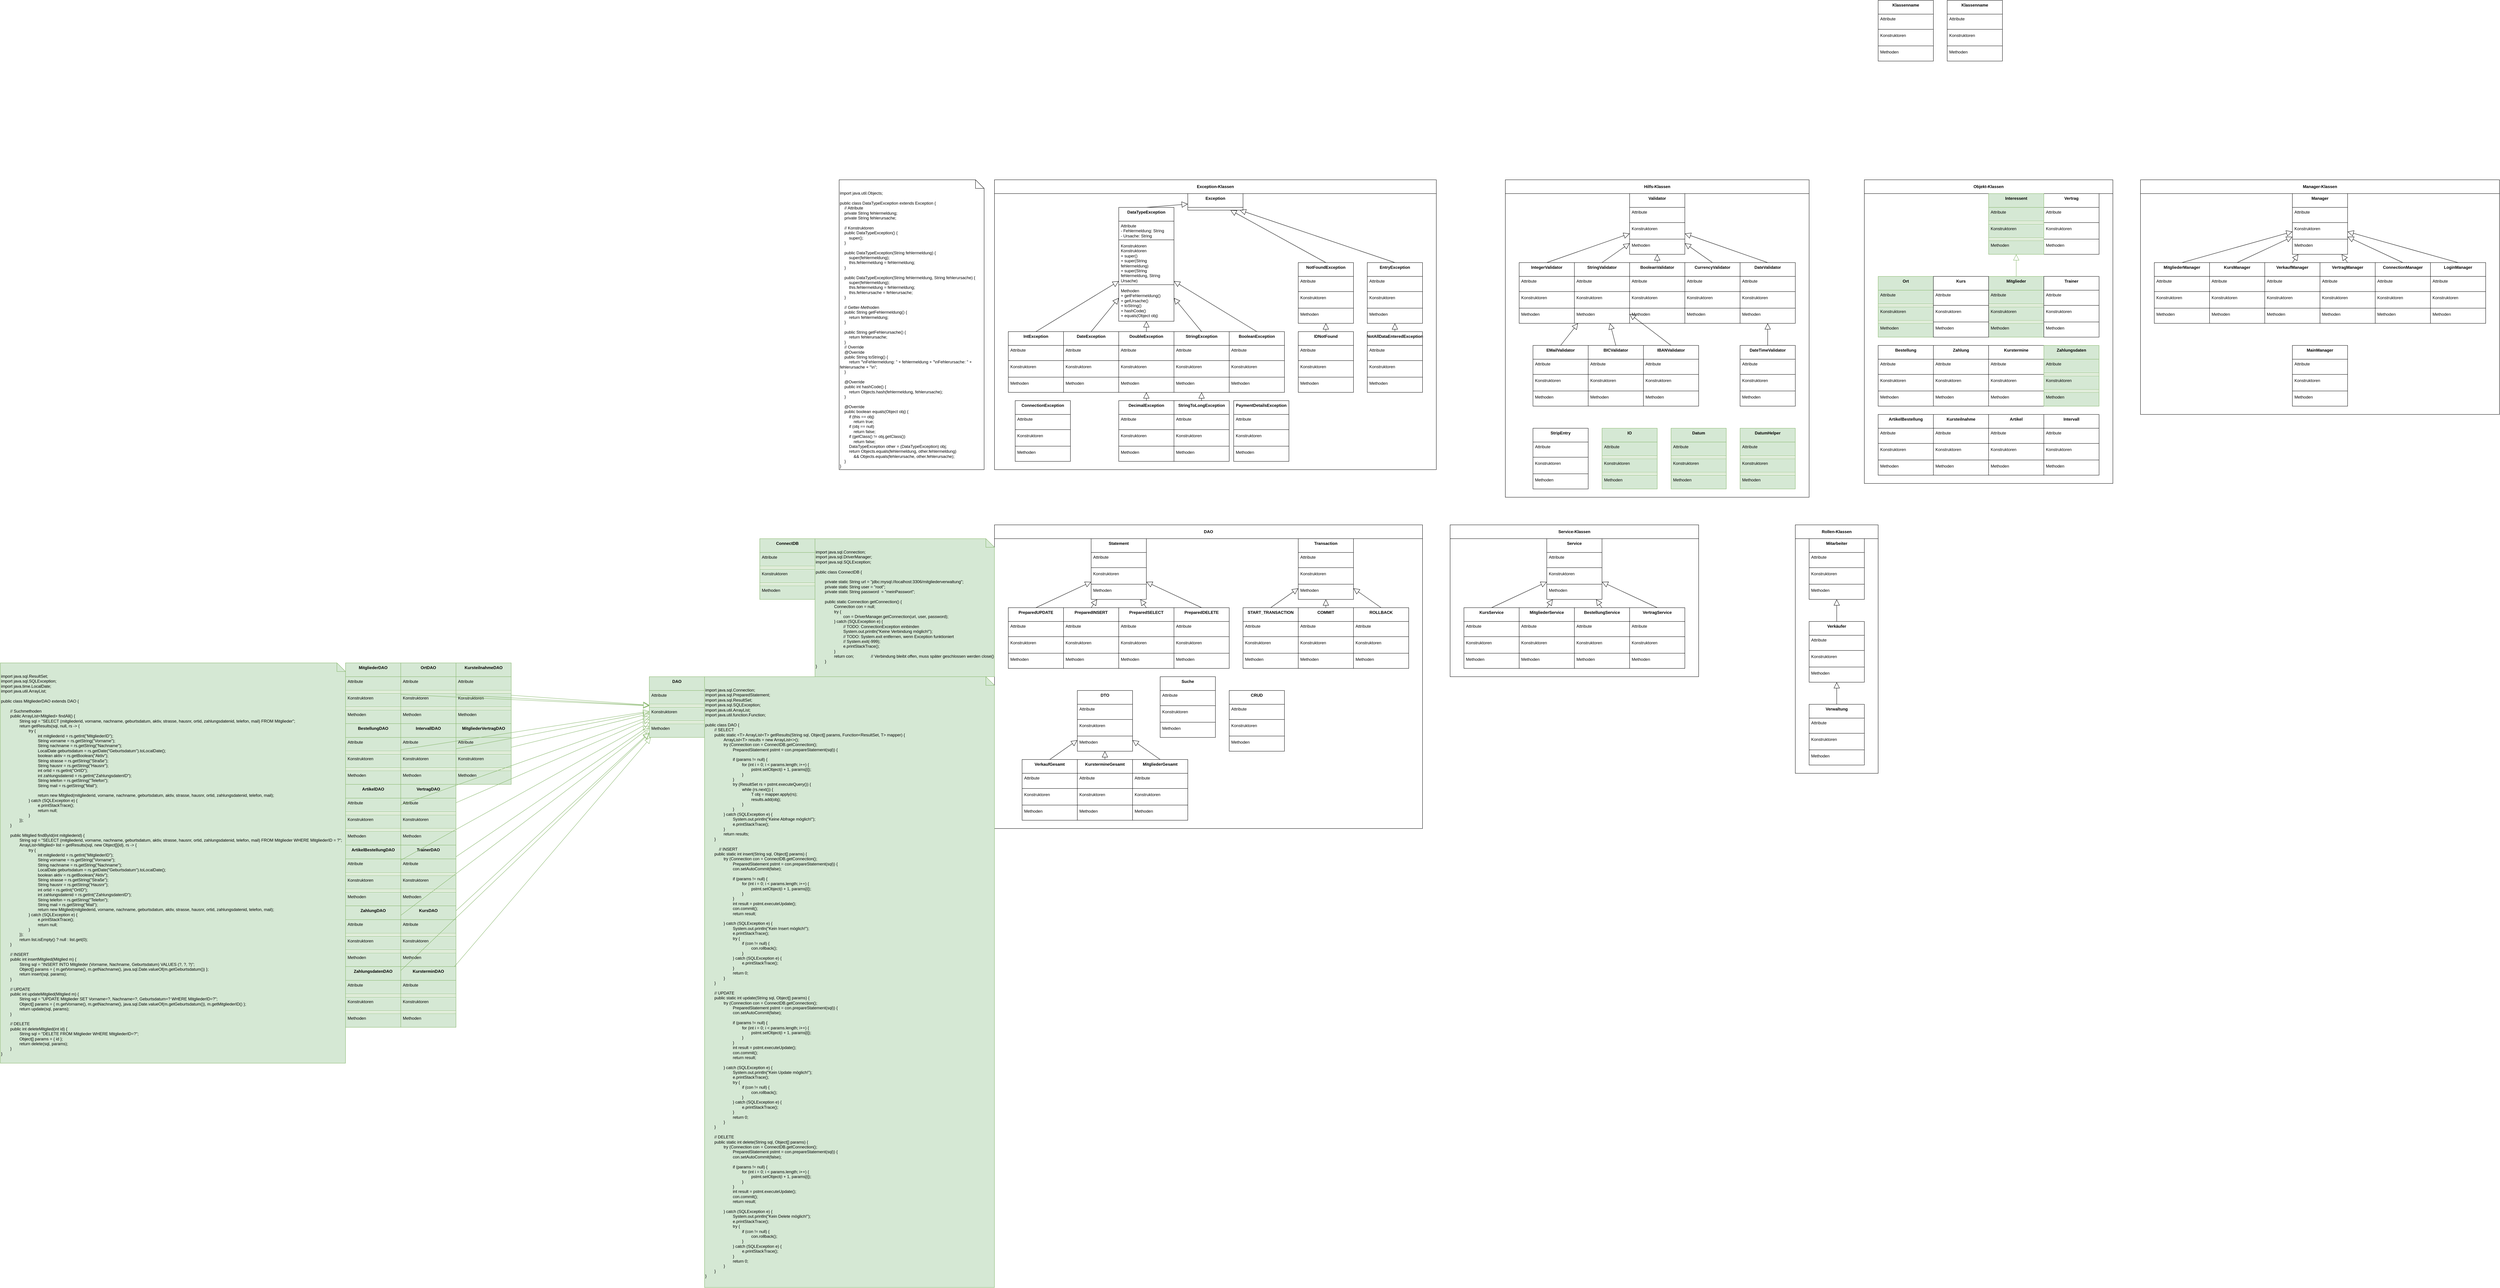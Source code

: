 <mxfile version="28.2.8">
  <diagram name="Seite-1" id="noN-E2aLY1UvTcEcvxOf">
    <mxGraphModel dx="6725" dy="1031" grid="1" gridSize="10" guides="1" tooltips="1" connect="1" arrows="1" fold="1" page="1" pageScale="1" pageWidth="827" pageHeight="1169" math="0" shadow="0">
      <root>
        <mxCell id="0" />
        <mxCell id="1" parent="0" />
        <mxCell id="tplU9Smvky76qHWcXsWT-1" value="Klassenname" style="swimlane;fontStyle=1;align=center;verticalAlign=top;childLayout=stackLayout;horizontal=1;startSize=40;horizontalStack=0;resizeParent=1;resizeParentMax=0;resizeLast=0;collapsible=1;marginBottom=0;whiteSpace=wrap;html=1;" parent="1" vertex="1">
          <mxGeometry x="1240" y="80" width="160" height="176" as="geometry">
            <mxRectangle x="1240" y="80" width="160" height="40" as="alternateBounds" />
          </mxGeometry>
        </mxCell>
        <mxCell id="tplU9Smvky76qHWcXsWT-2" value="Attribute" style="text;strokeColor=none;fillColor=none;align=left;verticalAlign=top;spacingLeft=4;spacingRight=4;overflow=hidden;rotatable=0;points=[[0,0.5],[1,0.5]];portConstraint=eastwest;whiteSpace=wrap;html=1;" parent="tplU9Smvky76qHWcXsWT-1" vertex="1">
          <mxGeometry y="40" width="160" height="40" as="geometry" />
        </mxCell>
        <mxCell id="tplU9Smvky76qHWcXsWT-6" value="" style="line;strokeWidth=1;fillColor=none;align=left;verticalAlign=middle;spacingTop=-1;spacingLeft=3;spacingRight=3;rotatable=0;labelPosition=right;points=[];portConstraint=eastwest;strokeColor=inherit;" parent="tplU9Smvky76qHWcXsWT-1" vertex="1">
          <mxGeometry y="80" width="160" height="8" as="geometry" />
        </mxCell>
        <mxCell id="tplU9Smvky76qHWcXsWT-5" value="Konstruktoren" style="text;strokeColor=none;fillColor=none;align=left;verticalAlign=top;spacingLeft=4;spacingRight=4;overflow=hidden;rotatable=0;points=[[0,0.5],[1,0.5]];portConstraint=eastwest;whiteSpace=wrap;html=1;" parent="tplU9Smvky76qHWcXsWT-1" vertex="1">
          <mxGeometry y="88" width="160" height="40" as="geometry" />
        </mxCell>
        <mxCell id="tplU9Smvky76qHWcXsWT-3" value="" style="line;strokeWidth=1;fillColor=none;align=left;verticalAlign=middle;spacingTop=-1;spacingLeft=3;spacingRight=3;rotatable=0;labelPosition=right;points=[];portConstraint=eastwest;strokeColor=inherit;" parent="tplU9Smvky76qHWcXsWT-1" vertex="1">
          <mxGeometry y="128" width="160" height="8" as="geometry" />
        </mxCell>
        <mxCell id="tplU9Smvky76qHWcXsWT-4" value="Methoden" style="text;strokeColor=none;fillColor=none;align=left;verticalAlign=top;spacingLeft=4;spacingRight=4;overflow=hidden;rotatable=0;points=[[0,0.5],[1,0.5]];portConstraint=eastwest;whiteSpace=wrap;html=1;" parent="tplU9Smvky76qHWcXsWT-1" vertex="1">
          <mxGeometry y="136" width="160" height="40" as="geometry" />
        </mxCell>
        <mxCell id="tplU9Smvky76qHWcXsWT-55" value="Klassenname" style="swimlane;fontStyle=1;align=center;verticalAlign=top;childLayout=stackLayout;horizontal=1;startSize=40;horizontalStack=0;resizeParent=1;resizeParentMax=0;resizeLast=0;collapsible=1;marginBottom=0;whiteSpace=wrap;html=1;" parent="1" vertex="1">
          <mxGeometry x="1040" y="80" width="160" height="176" as="geometry">
            <mxRectangle x="1040" y="80" width="160" height="40" as="alternateBounds" />
          </mxGeometry>
        </mxCell>
        <mxCell id="tplU9Smvky76qHWcXsWT-56" value="Attribute" style="text;strokeColor=none;fillColor=none;align=left;verticalAlign=top;spacingLeft=4;spacingRight=4;overflow=hidden;rotatable=0;points=[[0,0.5],[1,0.5]];portConstraint=eastwest;whiteSpace=wrap;html=1;" parent="tplU9Smvky76qHWcXsWT-55" vertex="1">
          <mxGeometry y="40" width="160" height="40" as="geometry" />
        </mxCell>
        <mxCell id="tplU9Smvky76qHWcXsWT-57" value="" style="line;strokeWidth=1;fillColor=none;align=left;verticalAlign=middle;spacingTop=-1;spacingLeft=3;spacingRight=3;rotatable=0;labelPosition=right;points=[];portConstraint=eastwest;strokeColor=inherit;" parent="tplU9Smvky76qHWcXsWT-55" vertex="1">
          <mxGeometry y="80" width="160" height="8" as="geometry" />
        </mxCell>
        <mxCell id="tplU9Smvky76qHWcXsWT-58" value="Konstruktoren" style="text;strokeColor=none;fillColor=none;align=left;verticalAlign=top;spacingLeft=4;spacingRight=4;overflow=hidden;rotatable=0;points=[[0,0.5],[1,0.5]];portConstraint=eastwest;whiteSpace=wrap;html=1;" parent="tplU9Smvky76qHWcXsWT-55" vertex="1">
          <mxGeometry y="88" width="160" height="40" as="geometry" />
        </mxCell>
        <mxCell id="tplU9Smvky76qHWcXsWT-59" value="" style="line;strokeWidth=1;fillColor=none;align=left;verticalAlign=middle;spacingTop=-1;spacingLeft=3;spacingRight=3;rotatable=0;labelPosition=right;points=[];portConstraint=eastwest;strokeColor=inherit;" parent="tplU9Smvky76qHWcXsWT-55" vertex="1">
          <mxGeometry y="128" width="160" height="8" as="geometry" />
        </mxCell>
        <mxCell id="tplU9Smvky76qHWcXsWT-60" value="Methoden" style="text;strokeColor=none;fillColor=none;align=left;verticalAlign=top;spacingLeft=4;spacingRight=4;overflow=hidden;rotatable=0;points=[[0,0.5],[1,0.5]];portConstraint=eastwest;whiteSpace=wrap;html=1;" parent="tplU9Smvky76qHWcXsWT-55" vertex="1">
          <mxGeometry y="136" width="160" height="40" as="geometry" />
        </mxCell>
        <mxCell id="tplU9Smvky76qHWcXsWT-61" value="Objekt-Klassen" style="swimlane;whiteSpace=wrap;html=1;startSize=40;" parent="1" vertex="1">
          <mxGeometry x="1000" y="600" width="720" height="880" as="geometry" />
        </mxCell>
        <mxCell id="tplU9Smvky76qHWcXsWT-7" value="Artikel" style="swimlane;fontStyle=1;align=center;verticalAlign=top;childLayout=stackLayout;horizontal=1;startSize=40;horizontalStack=0;resizeParent=1;resizeParentMax=0;resizeLast=0;collapsible=1;marginBottom=0;whiteSpace=wrap;html=1;" parent="tplU9Smvky76qHWcXsWT-61" vertex="1">
          <mxGeometry x="360" y="680" width="160" height="176" as="geometry">
            <mxRectangle x="680" y="40" width="160" height="40" as="alternateBounds" />
          </mxGeometry>
        </mxCell>
        <mxCell id="tplU9Smvky76qHWcXsWT-8" value="Attribute" style="text;strokeColor=none;fillColor=none;align=left;verticalAlign=top;spacingLeft=4;spacingRight=4;overflow=hidden;rotatable=0;points=[[0,0.5],[1,0.5]];portConstraint=eastwest;whiteSpace=wrap;html=1;" parent="tplU9Smvky76qHWcXsWT-7" vertex="1">
          <mxGeometry y="40" width="160" height="40" as="geometry" />
        </mxCell>
        <mxCell id="tplU9Smvky76qHWcXsWT-9" value="" style="line;strokeWidth=1;fillColor=none;align=left;verticalAlign=middle;spacingTop=-1;spacingLeft=3;spacingRight=3;rotatable=0;labelPosition=right;points=[];portConstraint=eastwest;strokeColor=inherit;" parent="tplU9Smvky76qHWcXsWT-7" vertex="1">
          <mxGeometry y="80" width="160" height="8" as="geometry" />
        </mxCell>
        <mxCell id="tplU9Smvky76qHWcXsWT-10" value="Konstruktoren" style="text;strokeColor=none;fillColor=none;align=left;verticalAlign=top;spacingLeft=4;spacingRight=4;overflow=hidden;rotatable=0;points=[[0,0.5],[1,0.5]];portConstraint=eastwest;whiteSpace=wrap;html=1;" parent="tplU9Smvky76qHWcXsWT-7" vertex="1">
          <mxGeometry y="88" width="160" height="40" as="geometry" />
        </mxCell>
        <mxCell id="tplU9Smvky76qHWcXsWT-11" value="" style="line;strokeWidth=1;fillColor=none;align=left;verticalAlign=middle;spacingTop=-1;spacingLeft=3;spacingRight=3;rotatable=0;labelPosition=right;points=[];portConstraint=eastwest;strokeColor=inherit;" parent="tplU9Smvky76qHWcXsWT-7" vertex="1">
          <mxGeometry y="128" width="160" height="8" as="geometry" />
        </mxCell>
        <mxCell id="tplU9Smvky76qHWcXsWT-12" value="Methoden" style="text;strokeColor=none;fillColor=none;align=left;verticalAlign=top;spacingLeft=4;spacingRight=4;overflow=hidden;rotatable=0;points=[[0,0.5],[1,0.5]];portConstraint=eastwest;whiteSpace=wrap;html=1;" parent="tplU9Smvky76qHWcXsWT-7" vertex="1">
          <mxGeometry y="136" width="160" height="40" as="geometry" />
        </mxCell>
        <mxCell id="tplU9Smvky76qHWcXsWT-13" value="Mitglieder" style="swimlane;fontStyle=1;align=center;verticalAlign=top;childLayout=stackLayout;horizontal=1;startSize=40;horizontalStack=0;resizeParent=1;resizeParentMax=0;resizeLast=0;collapsible=1;marginBottom=0;whiteSpace=wrap;html=1;fillColor=#d5e8d4;strokeColor=#82b366;" parent="tplU9Smvky76qHWcXsWT-61" vertex="1">
          <mxGeometry x="360" y="280" width="160" height="176" as="geometry">
            <mxRectangle x="680" y="240" width="160" height="40" as="alternateBounds" />
          </mxGeometry>
        </mxCell>
        <mxCell id="tplU9Smvky76qHWcXsWT-14" value="Attribute" style="text;strokeColor=#82b366;fillColor=#d5e8d4;align=left;verticalAlign=top;spacingLeft=4;spacingRight=4;overflow=hidden;rotatable=0;points=[[0,0.5],[1,0.5]];portConstraint=eastwest;whiteSpace=wrap;html=1;" parent="tplU9Smvky76qHWcXsWT-13" vertex="1">
          <mxGeometry y="40" width="160" height="40" as="geometry" />
        </mxCell>
        <mxCell id="tplU9Smvky76qHWcXsWT-15" value="" style="line;strokeWidth=1;fillColor=#d5e8d4;align=left;verticalAlign=middle;spacingTop=-1;spacingLeft=3;spacingRight=3;rotatable=0;labelPosition=right;points=[];portConstraint=eastwest;strokeColor=#82b366;" parent="tplU9Smvky76qHWcXsWT-13" vertex="1">
          <mxGeometry y="80" width="160" height="8" as="geometry" />
        </mxCell>
        <mxCell id="tplU9Smvky76qHWcXsWT-16" value="Konstruktoren" style="text;strokeColor=#82b366;fillColor=#d5e8d4;align=left;verticalAlign=top;spacingLeft=4;spacingRight=4;overflow=hidden;rotatable=0;points=[[0,0.5],[1,0.5]];portConstraint=eastwest;whiteSpace=wrap;html=1;" parent="tplU9Smvky76qHWcXsWT-13" vertex="1">
          <mxGeometry y="88" width="160" height="40" as="geometry" />
        </mxCell>
        <mxCell id="tplU9Smvky76qHWcXsWT-17" value="" style="line;strokeWidth=1;fillColor=#d5e8d4;align=left;verticalAlign=middle;spacingTop=-1;spacingLeft=3;spacingRight=3;rotatable=0;labelPosition=right;points=[];portConstraint=eastwest;strokeColor=#82b366;" parent="tplU9Smvky76qHWcXsWT-13" vertex="1">
          <mxGeometry y="128" width="160" height="8" as="geometry" />
        </mxCell>
        <mxCell id="tplU9Smvky76qHWcXsWT-18" value="Methoden" style="text;strokeColor=#82b366;fillColor=#d5e8d4;align=left;verticalAlign=top;spacingLeft=4;spacingRight=4;overflow=hidden;rotatable=0;points=[[0,0.5],[1,0.5]];portConstraint=eastwest;whiteSpace=wrap;html=1;" parent="tplU9Smvky76qHWcXsWT-13" vertex="1">
          <mxGeometry y="136" width="160" height="40" as="geometry" />
        </mxCell>
        <mxCell id="tplU9Smvky76qHWcXsWT-25" value="Trainer" style="swimlane;fontStyle=1;align=center;verticalAlign=top;childLayout=stackLayout;horizontal=1;startSize=40;horizontalStack=0;resizeParent=1;resizeParentMax=0;resizeLast=0;collapsible=1;marginBottom=0;whiteSpace=wrap;html=1;" parent="tplU9Smvky76qHWcXsWT-61" vertex="1">
          <mxGeometry x="520" y="280" width="160" height="176" as="geometry">
            <mxRectangle x="480" y="240" width="160" height="40" as="alternateBounds" />
          </mxGeometry>
        </mxCell>
        <mxCell id="tplU9Smvky76qHWcXsWT-26" value="Attribute" style="text;strokeColor=none;fillColor=none;align=left;verticalAlign=top;spacingLeft=4;spacingRight=4;overflow=hidden;rotatable=0;points=[[0,0.5],[1,0.5]];portConstraint=eastwest;whiteSpace=wrap;html=1;" parent="tplU9Smvky76qHWcXsWT-25" vertex="1">
          <mxGeometry y="40" width="160" height="40" as="geometry" />
        </mxCell>
        <mxCell id="tplU9Smvky76qHWcXsWT-27" value="" style="line;strokeWidth=1;fillColor=none;align=left;verticalAlign=middle;spacingTop=-1;spacingLeft=3;spacingRight=3;rotatable=0;labelPosition=right;points=[];portConstraint=eastwest;strokeColor=inherit;" parent="tplU9Smvky76qHWcXsWT-25" vertex="1">
          <mxGeometry y="80" width="160" height="8" as="geometry" />
        </mxCell>
        <mxCell id="tplU9Smvky76qHWcXsWT-28" value="Konstruktoren" style="text;strokeColor=none;fillColor=none;align=left;verticalAlign=top;spacingLeft=4;spacingRight=4;overflow=hidden;rotatable=0;points=[[0,0.5],[1,0.5]];portConstraint=eastwest;whiteSpace=wrap;html=1;" parent="tplU9Smvky76qHWcXsWT-25" vertex="1">
          <mxGeometry y="88" width="160" height="40" as="geometry" />
        </mxCell>
        <mxCell id="tplU9Smvky76qHWcXsWT-29" value="" style="line;strokeWidth=1;fillColor=none;align=left;verticalAlign=middle;spacingTop=-1;spacingLeft=3;spacingRight=3;rotatable=0;labelPosition=right;points=[];portConstraint=eastwest;strokeColor=inherit;" parent="tplU9Smvky76qHWcXsWT-25" vertex="1">
          <mxGeometry y="128" width="160" height="8" as="geometry" />
        </mxCell>
        <mxCell id="tplU9Smvky76qHWcXsWT-30" value="Methoden" style="text;strokeColor=none;fillColor=none;align=left;verticalAlign=top;spacingLeft=4;spacingRight=4;overflow=hidden;rotatable=0;points=[[0,0.5],[1,0.5]];portConstraint=eastwest;whiteSpace=wrap;html=1;" parent="tplU9Smvky76qHWcXsWT-25" vertex="1">
          <mxGeometry y="136" width="160" height="40" as="geometry" />
        </mxCell>
        <mxCell id="tplU9Smvky76qHWcXsWT-19" value="Vertrag" style="swimlane;fontStyle=1;align=center;verticalAlign=top;childLayout=stackLayout;horizontal=1;startSize=40;horizontalStack=0;resizeParent=1;resizeParentMax=0;resizeLast=0;collapsible=1;marginBottom=0;whiteSpace=wrap;html=1;" parent="tplU9Smvky76qHWcXsWT-61" vertex="1">
          <mxGeometry x="520" y="40" width="160" height="176" as="geometry">
            <mxRectangle x="680" y="440" width="160" height="40" as="alternateBounds" />
          </mxGeometry>
        </mxCell>
        <mxCell id="tplU9Smvky76qHWcXsWT-20" value="Attribute" style="text;strokeColor=none;fillColor=none;align=left;verticalAlign=top;spacingLeft=4;spacingRight=4;overflow=hidden;rotatable=0;points=[[0,0.5],[1,0.5]];portConstraint=eastwest;whiteSpace=wrap;html=1;" parent="tplU9Smvky76qHWcXsWT-19" vertex="1">
          <mxGeometry y="40" width="160" height="40" as="geometry" />
        </mxCell>
        <mxCell id="tplU9Smvky76qHWcXsWT-21" value="" style="line;strokeWidth=1;fillColor=none;align=left;verticalAlign=middle;spacingTop=-1;spacingLeft=3;spacingRight=3;rotatable=0;labelPosition=right;points=[];portConstraint=eastwest;strokeColor=inherit;" parent="tplU9Smvky76qHWcXsWT-19" vertex="1">
          <mxGeometry y="80" width="160" height="8" as="geometry" />
        </mxCell>
        <mxCell id="tplU9Smvky76qHWcXsWT-22" value="Konstruktoren" style="text;strokeColor=none;fillColor=none;align=left;verticalAlign=top;spacingLeft=4;spacingRight=4;overflow=hidden;rotatable=0;points=[[0,0.5],[1,0.5]];portConstraint=eastwest;whiteSpace=wrap;html=1;" parent="tplU9Smvky76qHWcXsWT-19" vertex="1">
          <mxGeometry y="88" width="160" height="40" as="geometry" />
        </mxCell>
        <mxCell id="tplU9Smvky76qHWcXsWT-23" value="" style="line;strokeWidth=1;fillColor=none;align=left;verticalAlign=middle;spacingTop=-1;spacingLeft=3;spacingRight=3;rotatable=0;labelPosition=right;points=[];portConstraint=eastwest;strokeColor=inherit;" parent="tplU9Smvky76qHWcXsWT-19" vertex="1">
          <mxGeometry y="128" width="160" height="8" as="geometry" />
        </mxCell>
        <mxCell id="tplU9Smvky76qHWcXsWT-24" value="Methoden" style="text;strokeColor=none;fillColor=none;align=left;verticalAlign=top;spacingLeft=4;spacingRight=4;overflow=hidden;rotatable=0;points=[[0,0.5],[1,0.5]];portConstraint=eastwest;whiteSpace=wrap;html=1;" parent="tplU9Smvky76qHWcXsWT-19" vertex="1">
          <mxGeometry y="136" width="160" height="40" as="geometry" />
        </mxCell>
        <mxCell id="tplU9Smvky76qHWcXsWT-43" value="Ort" style="swimlane;fontStyle=1;align=center;verticalAlign=top;childLayout=stackLayout;horizontal=1;startSize=40;horizontalStack=0;resizeParent=1;resizeParentMax=0;resizeLast=0;collapsible=1;marginBottom=0;whiteSpace=wrap;html=1;fillColor=#d5e8d4;strokeColor=#82b366;" parent="tplU9Smvky76qHWcXsWT-61" vertex="1">
          <mxGeometry x="40" y="280" width="160" height="176" as="geometry">
            <mxRectangle x="480" y="440" width="160" height="40" as="alternateBounds" />
          </mxGeometry>
        </mxCell>
        <mxCell id="tplU9Smvky76qHWcXsWT-44" value="Attribute" style="text;strokeColor=#82b366;fillColor=#d5e8d4;align=left;verticalAlign=top;spacingLeft=4;spacingRight=4;overflow=hidden;rotatable=0;points=[[0,0.5],[1,0.5]];portConstraint=eastwest;whiteSpace=wrap;html=1;" parent="tplU9Smvky76qHWcXsWT-43" vertex="1">
          <mxGeometry y="40" width="160" height="40" as="geometry" />
        </mxCell>
        <mxCell id="tplU9Smvky76qHWcXsWT-45" value="" style="line;strokeWidth=1;fillColor=#d5e8d4;align=left;verticalAlign=middle;spacingTop=-1;spacingLeft=3;spacingRight=3;rotatable=0;labelPosition=right;points=[];portConstraint=eastwest;strokeColor=#82b366;" parent="tplU9Smvky76qHWcXsWT-43" vertex="1">
          <mxGeometry y="80" width="160" height="8" as="geometry" />
        </mxCell>
        <mxCell id="tplU9Smvky76qHWcXsWT-46" value="Konstruktoren" style="text;strokeColor=#82b366;fillColor=#d5e8d4;align=left;verticalAlign=top;spacingLeft=4;spacingRight=4;overflow=hidden;rotatable=0;points=[[0,0.5],[1,0.5]];portConstraint=eastwest;whiteSpace=wrap;html=1;" parent="tplU9Smvky76qHWcXsWT-43" vertex="1">
          <mxGeometry y="88" width="160" height="40" as="geometry" />
        </mxCell>
        <mxCell id="tplU9Smvky76qHWcXsWT-47" value="" style="line;strokeWidth=1;fillColor=#d5e8d4;align=left;verticalAlign=middle;spacingTop=-1;spacingLeft=3;spacingRight=3;rotatable=0;labelPosition=right;points=[];portConstraint=eastwest;strokeColor=#82b366;" parent="tplU9Smvky76qHWcXsWT-43" vertex="1">
          <mxGeometry y="128" width="160" height="8" as="geometry" />
        </mxCell>
        <mxCell id="tplU9Smvky76qHWcXsWT-48" value="Methoden" style="text;strokeColor=#82b366;fillColor=#d5e8d4;align=left;verticalAlign=top;spacingLeft=4;spacingRight=4;overflow=hidden;rotatable=0;points=[[0,0.5],[1,0.5]];portConstraint=eastwest;whiteSpace=wrap;html=1;" parent="tplU9Smvky76qHWcXsWT-43" vertex="1">
          <mxGeometry y="136" width="160" height="40" as="geometry" />
        </mxCell>
        <mxCell id="tplU9Smvky76qHWcXsWT-31" value="Kurs" style="swimlane;fontStyle=1;align=center;verticalAlign=top;childLayout=stackLayout;horizontal=1;startSize=40;horizontalStack=0;resizeParent=1;resizeParentMax=0;resizeLast=0;collapsible=1;marginBottom=0;whiteSpace=wrap;html=1;" parent="tplU9Smvky76qHWcXsWT-61" vertex="1">
          <mxGeometry x="200" y="280" width="160" height="176" as="geometry">
            <mxRectangle x="280" y="440" width="160" height="40" as="alternateBounds" />
          </mxGeometry>
        </mxCell>
        <mxCell id="tplU9Smvky76qHWcXsWT-32" value="Attribute" style="text;strokeColor=none;fillColor=none;align=left;verticalAlign=top;spacingLeft=4;spacingRight=4;overflow=hidden;rotatable=0;points=[[0,0.5],[1,0.5]];portConstraint=eastwest;whiteSpace=wrap;html=1;" parent="tplU9Smvky76qHWcXsWT-31" vertex="1">
          <mxGeometry y="40" width="160" height="40" as="geometry" />
        </mxCell>
        <mxCell id="tplU9Smvky76qHWcXsWT-33" value="" style="line;strokeWidth=1;fillColor=none;align=left;verticalAlign=middle;spacingTop=-1;spacingLeft=3;spacingRight=3;rotatable=0;labelPosition=right;points=[];portConstraint=eastwest;strokeColor=inherit;" parent="tplU9Smvky76qHWcXsWT-31" vertex="1">
          <mxGeometry y="80" width="160" height="8" as="geometry" />
        </mxCell>
        <mxCell id="tplU9Smvky76qHWcXsWT-34" value="Konstruktoren" style="text;strokeColor=none;fillColor=none;align=left;verticalAlign=top;spacingLeft=4;spacingRight=4;overflow=hidden;rotatable=0;points=[[0,0.5],[1,0.5]];portConstraint=eastwest;whiteSpace=wrap;html=1;" parent="tplU9Smvky76qHWcXsWT-31" vertex="1">
          <mxGeometry y="88" width="160" height="40" as="geometry" />
        </mxCell>
        <mxCell id="tplU9Smvky76qHWcXsWT-35" value="" style="line;strokeWidth=1;fillColor=none;align=left;verticalAlign=middle;spacingTop=-1;spacingLeft=3;spacingRight=3;rotatable=0;labelPosition=right;points=[];portConstraint=eastwest;strokeColor=inherit;" parent="tplU9Smvky76qHWcXsWT-31" vertex="1">
          <mxGeometry y="128" width="160" height="8" as="geometry" />
        </mxCell>
        <mxCell id="tplU9Smvky76qHWcXsWT-36" value="Methoden" style="text;strokeColor=none;fillColor=none;align=left;verticalAlign=top;spacingLeft=4;spacingRight=4;overflow=hidden;rotatable=0;points=[[0,0.5],[1,0.5]];portConstraint=eastwest;whiteSpace=wrap;html=1;" parent="tplU9Smvky76qHWcXsWT-31" vertex="1">
          <mxGeometry y="136" width="160" height="40" as="geometry" />
        </mxCell>
        <mxCell id="tplU9Smvky76qHWcXsWT-68" value="Kurstermine" style="swimlane;fontStyle=1;align=center;verticalAlign=top;childLayout=stackLayout;horizontal=1;startSize=40;horizontalStack=0;resizeParent=1;resizeParentMax=0;resizeLast=0;collapsible=1;marginBottom=0;whiteSpace=wrap;html=1;" parent="tplU9Smvky76qHWcXsWT-61" vertex="1">
          <mxGeometry x="360" y="480" width="160" height="176" as="geometry">
            <mxRectangle x="1240" y="80" width="160" height="40" as="alternateBounds" />
          </mxGeometry>
        </mxCell>
        <mxCell id="tplU9Smvky76qHWcXsWT-69" value="Attribute" style="text;strokeColor=none;fillColor=none;align=left;verticalAlign=top;spacingLeft=4;spacingRight=4;overflow=hidden;rotatable=0;points=[[0,0.5],[1,0.5]];portConstraint=eastwest;whiteSpace=wrap;html=1;" parent="tplU9Smvky76qHWcXsWT-68" vertex="1">
          <mxGeometry y="40" width="160" height="40" as="geometry" />
        </mxCell>
        <mxCell id="tplU9Smvky76qHWcXsWT-70" value="" style="line;strokeWidth=1;fillColor=none;align=left;verticalAlign=middle;spacingTop=-1;spacingLeft=3;spacingRight=3;rotatable=0;labelPosition=right;points=[];portConstraint=eastwest;strokeColor=inherit;" parent="tplU9Smvky76qHWcXsWT-68" vertex="1">
          <mxGeometry y="80" width="160" height="8" as="geometry" />
        </mxCell>
        <mxCell id="tplU9Smvky76qHWcXsWT-71" value="Konstruktoren" style="text;strokeColor=none;fillColor=none;align=left;verticalAlign=top;spacingLeft=4;spacingRight=4;overflow=hidden;rotatable=0;points=[[0,0.5],[1,0.5]];portConstraint=eastwest;whiteSpace=wrap;html=1;" parent="tplU9Smvky76qHWcXsWT-68" vertex="1">
          <mxGeometry y="88" width="160" height="40" as="geometry" />
        </mxCell>
        <mxCell id="tplU9Smvky76qHWcXsWT-72" value="" style="line;strokeWidth=1;fillColor=none;align=left;verticalAlign=middle;spacingTop=-1;spacingLeft=3;spacingRight=3;rotatable=0;labelPosition=right;points=[];portConstraint=eastwest;strokeColor=inherit;" parent="tplU9Smvky76qHWcXsWT-68" vertex="1">
          <mxGeometry y="128" width="160" height="8" as="geometry" />
        </mxCell>
        <mxCell id="tplU9Smvky76qHWcXsWT-73" value="Methoden" style="text;strokeColor=none;fillColor=none;align=left;verticalAlign=top;spacingLeft=4;spacingRight=4;overflow=hidden;rotatable=0;points=[[0,0.5],[1,0.5]];portConstraint=eastwest;whiteSpace=wrap;html=1;" parent="tplU9Smvky76qHWcXsWT-68" vertex="1">
          <mxGeometry y="136" width="160" height="40" as="geometry" />
        </mxCell>
        <mxCell id="tplU9Smvky76qHWcXsWT-74" value="Zahlungsdaten" style="swimlane;fontStyle=1;align=center;verticalAlign=top;childLayout=stackLayout;horizontal=1;startSize=40;horizontalStack=0;resizeParent=1;resizeParentMax=0;resizeLast=0;collapsible=1;marginBottom=0;whiteSpace=wrap;html=1;fillColor=#d5e8d4;strokeColor=#82b366;" parent="tplU9Smvky76qHWcXsWT-61" vertex="1">
          <mxGeometry x="520" y="480" width="160" height="176" as="geometry">
            <mxRectangle x="1240" y="80" width="160" height="40" as="alternateBounds" />
          </mxGeometry>
        </mxCell>
        <mxCell id="tplU9Smvky76qHWcXsWT-75" value="Attribute" style="text;strokeColor=#82b366;fillColor=#d5e8d4;align=left;verticalAlign=top;spacingLeft=4;spacingRight=4;overflow=hidden;rotatable=0;points=[[0,0.5],[1,0.5]];portConstraint=eastwest;whiteSpace=wrap;html=1;" parent="tplU9Smvky76qHWcXsWT-74" vertex="1">
          <mxGeometry y="40" width="160" height="40" as="geometry" />
        </mxCell>
        <mxCell id="tplU9Smvky76qHWcXsWT-76" value="" style="line;strokeWidth=1;fillColor=#d5e8d4;align=left;verticalAlign=middle;spacingTop=-1;spacingLeft=3;spacingRight=3;rotatable=0;labelPosition=right;points=[];portConstraint=eastwest;strokeColor=#82b366;" parent="tplU9Smvky76qHWcXsWT-74" vertex="1">
          <mxGeometry y="80" width="160" height="8" as="geometry" />
        </mxCell>
        <mxCell id="tplU9Smvky76qHWcXsWT-77" value="Konstruktoren" style="text;strokeColor=#82b366;fillColor=#d5e8d4;align=left;verticalAlign=top;spacingLeft=4;spacingRight=4;overflow=hidden;rotatable=0;points=[[0,0.5],[1,0.5]];portConstraint=eastwest;whiteSpace=wrap;html=1;" parent="tplU9Smvky76qHWcXsWT-74" vertex="1">
          <mxGeometry y="88" width="160" height="40" as="geometry" />
        </mxCell>
        <mxCell id="tplU9Smvky76qHWcXsWT-78" value="" style="line;strokeWidth=1;fillColor=#d5e8d4;align=left;verticalAlign=middle;spacingTop=-1;spacingLeft=3;spacingRight=3;rotatable=0;labelPosition=right;points=[];portConstraint=eastwest;strokeColor=#82b366;" parent="tplU9Smvky76qHWcXsWT-74" vertex="1">
          <mxGeometry y="128" width="160" height="8" as="geometry" />
        </mxCell>
        <mxCell id="tplU9Smvky76qHWcXsWT-79" value="Methoden" style="text;strokeColor=#82b366;fillColor=#d5e8d4;align=left;verticalAlign=top;spacingLeft=4;spacingRight=4;overflow=hidden;rotatable=0;points=[[0,0.5],[1,0.5]];portConstraint=eastwest;whiteSpace=wrap;html=1;" parent="tplU9Smvky76qHWcXsWT-74" vertex="1">
          <mxGeometry y="136" width="160" height="40" as="geometry" />
        </mxCell>
        <mxCell id="tplU9Smvky76qHWcXsWT-80" value="Bestellung" style="swimlane;fontStyle=1;align=center;verticalAlign=top;childLayout=stackLayout;horizontal=1;startSize=40;horizontalStack=0;resizeParent=1;resizeParentMax=0;resizeLast=0;collapsible=1;marginBottom=0;whiteSpace=wrap;html=1;" parent="tplU9Smvky76qHWcXsWT-61" vertex="1">
          <mxGeometry x="40" y="480" width="160" height="176" as="geometry">
            <mxRectangle x="1240" y="80" width="160" height="40" as="alternateBounds" />
          </mxGeometry>
        </mxCell>
        <mxCell id="tplU9Smvky76qHWcXsWT-81" value="Attribute" style="text;strokeColor=none;fillColor=none;align=left;verticalAlign=top;spacingLeft=4;spacingRight=4;overflow=hidden;rotatable=0;points=[[0,0.5],[1,0.5]];portConstraint=eastwest;whiteSpace=wrap;html=1;" parent="tplU9Smvky76qHWcXsWT-80" vertex="1">
          <mxGeometry y="40" width="160" height="40" as="geometry" />
        </mxCell>
        <mxCell id="tplU9Smvky76qHWcXsWT-82" value="" style="line;strokeWidth=1;fillColor=none;align=left;verticalAlign=middle;spacingTop=-1;spacingLeft=3;spacingRight=3;rotatable=0;labelPosition=right;points=[];portConstraint=eastwest;strokeColor=inherit;" parent="tplU9Smvky76qHWcXsWT-80" vertex="1">
          <mxGeometry y="80" width="160" height="8" as="geometry" />
        </mxCell>
        <mxCell id="tplU9Smvky76qHWcXsWT-83" value="Konstruktoren" style="text;strokeColor=none;fillColor=none;align=left;verticalAlign=top;spacingLeft=4;spacingRight=4;overflow=hidden;rotatable=0;points=[[0,0.5],[1,0.5]];portConstraint=eastwest;whiteSpace=wrap;html=1;" parent="tplU9Smvky76qHWcXsWT-80" vertex="1">
          <mxGeometry y="88" width="160" height="40" as="geometry" />
        </mxCell>
        <mxCell id="tplU9Smvky76qHWcXsWT-84" value="" style="line;strokeWidth=1;fillColor=none;align=left;verticalAlign=middle;spacingTop=-1;spacingLeft=3;spacingRight=3;rotatable=0;labelPosition=right;points=[];portConstraint=eastwest;strokeColor=inherit;" parent="tplU9Smvky76qHWcXsWT-80" vertex="1">
          <mxGeometry y="128" width="160" height="8" as="geometry" />
        </mxCell>
        <mxCell id="tplU9Smvky76qHWcXsWT-85" value="Methoden" style="text;strokeColor=none;fillColor=none;align=left;verticalAlign=top;spacingLeft=4;spacingRight=4;overflow=hidden;rotatable=0;points=[[0,0.5],[1,0.5]];portConstraint=eastwest;whiteSpace=wrap;html=1;" parent="tplU9Smvky76qHWcXsWT-80" vertex="1">
          <mxGeometry y="136" width="160" height="40" as="geometry" />
        </mxCell>
        <mxCell id="tplU9Smvky76qHWcXsWT-86" value="Zahlung" style="swimlane;fontStyle=1;align=center;verticalAlign=top;childLayout=stackLayout;horizontal=1;startSize=40;horizontalStack=0;resizeParent=1;resizeParentMax=0;resizeLast=0;collapsible=1;marginBottom=0;whiteSpace=wrap;html=1;" parent="tplU9Smvky76qHWcXsWT-61" vertex="1">
          <mxGeometry x="200" y="480" width="160" height="176" as="geometry">
            <mxRectangle x="1240" y="80" width="160" height="40" as="alternateBounds" />
          </mxGeometry>
        </mxCell>
        <mxCell id="tplU9Smvky76qHWcXsWT-87" value="Attribute" style="text;strokeColor=none;fillColor=none;align=left;verticalAlign=top;spacingLeft=4;spacingRight=4;overflow=hidden;rotatable=0;points=[[0,0.5],[1,0.5]];portConstraint=eastwest;whiteSpace=wrap;html=1;" parent="tplU9Smvky76qHWcXsWT-86" vertex="1">
          <mxGeometry y="40" width="160" height="40" as="geometry" />
        </mxCell>
        <mxCell id="tplU9Smvky76qHWcXsWT-88" value="" style="line;strokeWidth=1;fillColor=none;align=left;verticalAlign=middle;spacingTop=-1;spacingLeft=3;spacingRight=3;rotatable=0;labelPosition=right;points=[];portConstraint=eastwest;strokeColor=inherit;" parent="tplU9Smvky76qHWcXsWT-86" vertex="1">
          <mxGeometry y="80" width="160" height="8" as="geometry" />
        </mxCell>
        <mxCell id="tplU9Smvky76qHWcXsWT-89" value="Konstruktoren" style="text;strokeColor=none;fillColor=none;align=left;verticalAlign=top;spacingLeft=4;spacingRight=4;overflow=hidden;rotatable=0;points=[[0,0.5],[1,0.5]];portConstraint=eastwest;whiteSpace=wrap;html=1;" parent="tplU9Smvky76qHWcXsWT-86" vertex="1">
          <mxGeometry y="88" width="160" height="40" as="geometry" />
        </mxCell>
        <mxCell id="tplU9Smvky76qHWcXsWT-90" value="" style="line;strokeWidth=1;fillColor=none;align=left;verticalAlign=middle;spacingTop=-1;spacingLeft=3;spacingRight=3;rotatable=0;labelPosition=right;points=[];portConstraint=eastwest;strokeColor=inherit;" parent="tplU9Smvky76qHWcXsWT-86" vertex="1">
          <mxGeometry y="128" width="160" height="8" as="geometry" />
        </mxCell>
        <mxCell id="tplU9Smvky76qHWcXsWT-91" value="Methoden" style="text;strokeColor=none;fillColor=none;align=left;verticalAlign=top;spacingLeft=4;spacingRight=4;overflow=hidden;rotatable=0;points=[[0,0.5],[1,0.5]];portConstraint=eastwest;whiteSpace=wrap;html=1;" parent="tplU9Smvky76qHWcXsWT-86" vertex="1">
          <mxGeometry y="136" width="160" height="40" as="geometry" />
        </mxCell>
        <mxCell id="tplU9Smvky76qHWcXsWT-92" value="Kursteilnahme" style="swimlane;fontStyle=1;align=center;verticalAlign=top;childLayout=stackLayout;horizontal=1;startSize=40;horizontalStack=0;resizeParent=1;resizeParentMax=0;resizeLast=0;collapsible=1;marginBottom=0;whiteSpace=wrap;html=1;" parent="tplU9Smvky76qHWcXsWT-61" vertex="1">
          <mxGeometry x="200" y="680" width="160" height="176" as="geometry">
            <mxRectangle x="1240" y="80" width="160" height="40" as="alternateBounds" />
          </mxGeometry>
        </mxCell>
        <mxCell id="tplU9Smvky76qHWcXsWT-93" value="Attribute" style="text;strokeColor=none;fillColor=none;align=left;verticalAlign=top;spacingLeft=4;spacingRight=4;overflow=hidden;rotatable=0;points=[[0,0.5],[1,0.5]];portConstraint=eastwest;whiteSpace=wrap;html=1;" parent="tplU9Smvky76qHWcXsWT-92" vertex="1">
          <mxGeometry y="40" width="160" height="40" as="geometry" />
        </mxCell>
        <mxCell id="tplU9Smvky76qHWcXsWT-94" value="" style="line;strokeWidth=1;fillColor=none;align=left;verticalAlign=middle;spacingTop=-1;spacingLeft=3;spacingRight=3;rotatable=0;labelPosition=right;points=[];portConstraint=eastwest;strokeColor=inherit;" parent="tplU9Smvky76qHWcXsWT-92" vertex="1">
          <mxGeometry y="80" width="160" height="8" as="geometry" />
        </mxCell>
        <mxCell id="tplU9Smvky76qHWcXsWT-95" value="Konstruktoren" style="text;strokeColor=none;fillColor=none;align=left;verticalAlign=top;spacingLeft=4;spacingRight=4;overflow=hidden;rotatable=0;points=[[0,0.5],[1,0.5]];portConstraint=eastwest;whiteSpace=wrap;html=1;" parent="tplU9Smvky76qHWcXsWT-92" vertex="1">
          <mxGeometry y="88" width="160" height="40" as="geometry" />
        </mxCell>
        <mxCell id="tplU9Smvky76qHWcXsWT-96" value="" style="line;strokeWidth=1;fillColor=none;align=left;verticalAlign=middle;spacingTop=-1;spacingLeft=3;spacingRight=3;rotatable=0;labelPosition=right;points=[];portConstraint=eastwest;strokeColor=inherit;" parent="tplU9Smvky76qHWcXsWT-92" vertex="1">
          <mxGeometry y="128" width="160" height="8" as="geometry" />
        </mxCell>
        <mxCell id="tplU9Smvky76qHWcXsWT-97" value="Methoden" style="text;strokeColor=none;fillColor=none;align=left;verticalAlign=top;spacingLeft=4;spacingRight=4;overflow=hidden;rotatable=0;points=[[0,0.5],[1,0.5]];portConstraint=eastwest;whiteSpace=wrap;html=1;" parent="tplU9Smvky76qHWcXsWT-92" vertex="1">
          <mxGeometry y="136" width="160" height="40" as="geometry" />
        </mxCell>
        <mxCell id="tplU9Smvky76qHWcXsWT-98" value="Intervall" style="swimlane;fontStyle=1;align=center;verticalAlign=top;childLayout=stackLayout;horizontal=1;startSize=40;horizontalStack=0;resizeParent=1;resizeParentMax=0;resizeLast=0;collapsible=1;marginBottom=0;whiteSpace=wrap;html=1;" parent="tplU9Smvky76qHWcXsWT-61" vertex="1">
          <mxGeometry x="520" y="680" width="160" height="176" as="geometry">
            <mxRectangle x="1240" y="80" width="160" height="40" as="alternateBounds" />
          </mxGeometry>
        </mxCell>
        <mxCell id="tplU9Smvky76qHWcXsWT-99" value="Attribute" style="text;strokeColor=none;fillColor=none;align=left;verticalAlign=top;spacingLeft=4;spacingRight=4;overflow=hidden;rotatable=0;points=[[0,0.5],[1,0.5]];portConstraint=eastwest;whiteSpace=wrap;html=1;" parent="tplU9Smvky76qHWcXsWT-98" vertex="1">
          <mxGeometry y="40" width="160" height="40" as="geometry" />
        </mxCell>
        <mxCell id="tplU9Smvky76qHWcXsWT-100" value="" style="line;strokeWidth=1;fillColor=none;align=left;verticalAlign=middle;spacingTop=-1;spacingLeft=3;spacingRight=3;rotatable=0;labelPosition=right;points=[];portConstraint=eastwest;strokeColor=inherit;" parent="tplU9Smvky76qHWcXsWT-98" vertex="1">
          <mxGeometry y="80" width="160" height="8" as="geometry" />
        </mxCell>
        <mxCell id="tplU9Smvky76qHWcXsWT-101" value="Konstruktoren" style="text;strokeColor=none;fillColor=none;align=left;verticalAlign=top;spacingLeft=4;spacingRight=4;overflow=hidden;rotatable=0;points=[[0,0.5],[1,0.5]];portConstraint=eastwest;whiteSpace=wrap;html=1;" parent="tplU9Smvky76qHWcXsWT-98" vertex="1">
          <mxGeometry y="88" width="160" height="40" as="geometry" />
        </mxCell>
        <mxCell id="tplU9Smvky76qHWcXsWT-102" value="" style="line;strokeWidth=1;fillColor=none;align=left;verticalAlign=middle;spacingTop=-1;spacingLeft=3;spacingRight=3;rotatable=0;labelPosition=right;points=[];portConstraint=eastwest;strokeColor=inherit;" parent="tplU9Smvky76qHWcXsWT-98" vertex="1">
          <mxGeometry y="128" width="160" height="8" as="geometry" />
        </mxCell>
        <mxCell id="tplU9Smvky76qHWcXsWT-103" value="Methoden" style="text;strokeColor=none;fillColor=none;align=left;verticalAlign=top;spacingLeft=4;spacingRight=4;overflow=hidden;rotatable=0;points=[[0,0.5],[1,0.5]];portConstraint=eastwest;whiteSpace=wrap;html=1;" parent="tplU9Smvky76qHWcXsWT-98" vertex="1">
          <mxGeometry y="136" width="160" height="40" as="geometry" />
        </mxCell>
        <mxCell id="tplU9Smvky76qHWcXsWT-104" value="ArtikelBestellung" style="swimlane;fontStyle=1;align=center;verticalAlign=top;childLayout=stackLayout;horizontal=1;startSize=40;horizontalStack=0;resizeParent=1;resizeParentMax=0;resizeLast=0;collapsible=1;marginBottom=0;whiteSpace=wrap;html=1;" parent="tplU9Smvky76qHWcXsWT-61" vertex="1">
          <mxGeometry x="40" y="680" width="160" height="176" as="geometry">
            <mxRectangle x="1240" y="80" width="160" height="40" as="alternateBounds" />
          </mxGeometry>
        </mxCell>
        <mxCell id="tplU9Smvky76qHWcXsWT-105" value="Attribute" style="text;strokeColor=none;fillColor=none;align=left;verticalAlign=top;spacingLeft=4;spacingRight=4;overflow=hidden;rotatable=0;points=[[0,0.5],[1,0.5]];portConstraint=eastwest;whiteSpace=wrap;html=1;" parent="tplU9Smvky76qHWcXsWT-104" vertex="1">
          <mxGeometry y="40" width="160" height="40" as="geometry" />
        </mxCell>
        <mxCell id="tplU9Smvky76qHWcXsWT-106" value="" style="line;strokeWidth=1;fillColor=none;align=left;verticalAlign=middle;spacingTop=-1;spacingLeft=3;spacingRight=3;rotatable=0;labelPosition=right;points=[];portConstraint=eastwest;strokeColor=inherit;" parent="tplU9Smvky76qHWcXsWT-104" vertex="1">
          <mxGeometry y="80" width="160" height="8" as="geometry" />
        </mxCell>
        <mxCell id="tplU9Smvky76qHWcXsWT-107" value="Konstruktoren" style="text;strokeColor=none;fillColor=none;align=left;verticalAlign=top;spacingLeft=4;spacingRight=4;overflow=hidden;rotatable=0;points=[[0,0.5],[1,0.5]];portConstraint=eastwest;whiteSpace=wrap;html=1;" parent="tplU9Smvky76qHWcXsWT-104" vertex="1">
          <mxGeometry y="88" width="160" height="40" as="geometry" />
        </mxCell>
        <mxCell id="tplU9Smvky76qHWcXsWT-108" value="" style="line;strokeWidth=1;fillColor=none;align=left;verticalAlign=middle;spacingTop=-1;spacingLeft=3;spacingRight=3;rotatable=0;labelPosition=right;points=[];portConstraint=eastwest;strokeColor=inherit;" parent="tplU9Smvky76qHWcXsWT-104" vertex="1">
          <mxGeometry y="128" width="160" height="8" as="geometry" />
        </mxCell>
        <mxCell id="tplU9Smvky76qHWcXsWT-109" value="Methoden" style="text;strokeColor=none;fillColor=none;align=left;verticalAlign=top;spacingLeft=4;spacingRight=4;overflow=hidden;rotatable=0;points=[[0,0.5],[1,0.5]];portConstraint=eastwest;whiteSpace=wrap;html=1;" parent="tplU9Smvky76qHWcXsWT-104" vertex="1">
          <mxGeometry y="136" width="160" height="40" as="geometry" />
        </mxCell>
        <mxCell id="tplU9Smvky76qHWcXsWT-237" value="Interessent" style="swimlane;fontStyle=1;align=center;verticalAlign=top;childLayout=stackLayout;horizontal=1;startSize=40;horizontalStack=0;resizeParent=1;resizeParentMax=0;resizeLast=0;collapsible=1;marginBottom=0;whiteSpace=wrap;html=1;fillColor=#d5e8d4;strokeColor=#82b366;" parent="tplU9Smvky76qHWcXsWT-61" vertex="1">
          <mxGeometry x="360" y="40" width="160" height="176" as="geometry">
            <mxRectangle x="680" y="240" width="160" height="40" as="alternateBounds" />
          </mxGeometry>
        </mxCell>
        <mxCell id="tplU9Smvky76qHWcXsWT-238" value="Attribute" style="text;strokeColor=#82b366;fillColor=#d5e8d4;align=left;verticalAlign=top;spacingLeft=4;spacingRight=4;overflow=hidden;rotatable=0;points=[[0,0.5],[1,0.5]];portConstraint=eastwest;whiteSpace=wrap;html=1;" parent="tplU9Smvky76qHWcXsWT-237" vertex="1">
          <mxGeometry y="40" width="160" height="40" as="geometry" />
        </mxCell>
        <mxCell id="tplU9Smvky76qHWcXsWT-239" value="" style="line;strokeWidth=1;fillColor=#d5e8d4;align=left;verticalAlign=middle;spacingTop=-1;spacingLeft=3;spacingRight=3;rotatable=0;labelPosition=right;points=[];portConstraint=eastwest;strokeColor=#82b366;" parent="tplU9Smvky76qHWcXsWT-237" vertex="1">
          <mxGeometry y="80" width="160" height="8" as="geometry" />
        </mxCell>
        <mxCell id="tplU9Smvky76qHWcXsWT-240" value="Konstruktoren" style="text;strokeColor=#82b366;fillColor=#d5e8d4;align=left;verticalAlign=top;spacingLeft=4;spacingRight=4;overflow=hidden;rotatable=0;points=[[0,0.5],[1,0.5]];portConstraint=eastwest;whiteSpace=wrap;html=1;" parent="tplU9Smvky76qHWcXsWT-237" vertex="1">
          <mxGeometry y="88" width="160" height="40" as="geometry" />
        </mxCell>
        <mxCell id="tplU9Smvky76qHWcXsWT-241" value="" style="line;strokeWidth=1;fillColor=#d5e8d4;align=left;verticalAlign=middle;spacingTop=-1;spacingLeft=3;spacingRight=3;rotatable=0;labelPosition=right;points=[];portConstraint=eastwest;strokeColor=#82b366;" parent="tplU9Smvky76qHWcXsWT-237" vertex="1">
          <mxGeometry y="128" width="160" height="8" as="geometry" />
        </mxCell>
        <mxCell id="tplU9Smvky76qHWcXsWT-242" value="Methoden" style="text;strokeColor=#82b366;fillColor=#d5e8d4;align=left;verticalAlign=top;spacingLeft=4;spacingRight=4;overflow=hidden;rotatable=0;points=[[0,0.5],[1,0.5]];portConstraint=eastwest;whiteSpace=wrap;html=1;" parent="tplU9Smvky76qHWcXsWT-237" vertex="1">
          <mxGeometry y="136" width="160" height="40" as="geometry" />
        </mxCell>
        <mxCell id="tplU9Smvky76qHWcXsWT-243" value="" style="endArrow=block;html=1;rounded=0;endFill=0;endSize=15;startSize=15;exitX=0.5;exitY=0;exitDx=0;exitDy=0;fillColor=#d5e8d4;strokeColor=#82b366;" parent="tplU9Smvky76qHWcXsWT-61" source="tplU9Smvky76qHWcXsWT-13" target="tplU9Smvky76qHWcXsWT-237" edge="1">
          <mxGeometry width="50" height="50" relative="1" as="geometry">
            <mxPoint x="370" y="266" as="sourcePoint" />
            <mxPoint x="290" y="210" as="targetPoint" />
          </mxGeometry>
        </mxCell>
        <mxCell id="tplU9Smvky76qHWcXsWT-110" value="Hilfs-Klassen" style="swimlane;whiteSpace=wrap;html=1;startSize=40;" parent="1" vertex="1">
          <mxGeometry x="-40" y="600" width="880" height="920" as="geometry" />
        </mxCell>
        <mxCell id="tplU9Smvky76qHWcXsWT-111" value="IBANValidator" style="swimlane;fontStyle=1;align=center;verticalAlign=top;childLayout=stackLayout;horizontal=1;startSize=40;horizontalStack=0;resizeParent=1;resizeParentMax=0;resizeLast=0;collapsible=1;marginBottom=0;whiteSpace=wrap;html=1;" parent="tplU9Smvky76qHWcXsWT-110" vertex="1">
          <mxGeometry x="400" y="480" width="160" height="176" as="geometry">
            <mxRectangle x="1240" y="80" width="160" height="40" as="alternateBounds" />
          </mxGeometry>
        </mxCell>
        <mxCell id="tplU9Smvky76qHWcXsWT-112" value="Attribute" style="text;strokeColor=none;fillColor=none;align=left;verticalAlign=top;spacingLeft=4;spacingRight=4;overflow=hidden;rotatable=0;points=[[0,0.5],[1,0.5]];portConstraint=eastwest;whiteSpace=wrap;html=1;" parent="tplU9Smvky76qHWcXsWT-111" vertex="1">
          <mxGeometry y="40" width="160" height="40" as="geometry" />
        </mxCell>
        <mxCell id="tplU9Smvky76qHWcXsWT-113" value="" style="line;strokeWidth=1;fillColor=none;align=left;verticalAlign=middle;spacingTop=-1;spacingLeft=3;spacingRight=3;rotatable=0;labelPosition=right;points=[];portConstraint=eastwest;strokeColor=inherit;" parent="tplU9Smvky76qHWcXsWT-111" vertex="1">
          <mxGeometry y="80" width="160" height="8" as="geometry" />
        </mxCell>
        <mxCell id="tplU9Smvky76qHWcXsWT-114" value="Konstruktoren" style="text;strokeColor=none;fillColor=none;align=left;verticalAlign=top;spacingLeft=4;spacingRight=4;overflow=hidden;rotatable=0;points=[[0,0.5],[1,0.5]];portConstraint=eastwest;whiteSpace=wrap;html=1;" parent="tplU9Smvky76qHWcXsWT-111" vertex="1">
          <mxGeometry y="88" width="160" height="40" as="geometry" />
        </mxCell>
        <mxCell id="tplU9Smvky76qHWcXsWT-115" value="" style="line;strokeWidth=1;fillColor=none;align=left;verticalAlign=middle;spacingTop=-1;spacingLeft=3;spacingRight=3;rotatable=0;labelPosition=right;points=[];portConstraint=eastwest;strokeColor=inherit;" parent="tplU9Smvky76qHWcXsWT-111" vertex="1">
          <mxGeometry y="128" width="160" height="8" as="geometry" />
        </mxCell>
        <mxCell id="tplU9Smvky76qHWcXsWT-116" value="Methoden" style="text;strokeColor=none;fillColor=none;align=left;verticalAlign=top;spacingLeft=4;spacingRight=4;overflow=hidden;rotatable=0;points=[[0,0.5],[1,0.5]];portConstraint=eastwest;whiteSpace=wrap;html=1;" parent="tplU9Smvky76qHWcXsWT-111" vertex="1">
          <mxGeometry y="136" width="160" height="40" as="geometry" />
        </mxCell>
        <mxCell id="tplU9Smvky76qHWcXsWT-117" value="BICValidator" style="swimlane;fontStyle=1;align=center;verticalAlign=top;childLayout=stackLayout;horizontal=1;startSize=40;horizontalStack=0;resizeParent=1;resizeParentMax=0;resizeLast=0;collapsible=1;marginBottom=0;whiteSpace=wrap;html=1;" parent="tplU9Smvky76qHWcXsWT-110" vertex="1">
          <mxGeometry x="240" y="480" width="160" height="176" as="geometry">
            <mxRectangle x="1240" y="80" width="160" height="40" as="alternateBounds" />
          </mxGeometry>
        </mxCell>
        <mxCell id="tplU9Smvky76qHWcXsWT-118" value="Attribute" style="text;strokeColor=none;fillColor=none;align=left;verticalAlign=top;spacingLeft=4;spacingRight=4;overflow=hidden;rotatable=0;points=[[0,0.5],[1,0.5]];portConstraint=eastwest;whiteSpace=wrap;html=1;" parent="tplU9Smvky76qHWcXsWT-117" vertex="1">
          <mxGeometry y="40" width="160" height="40" as="geometry" />
        </mxCell>
        <mxCell id="tplU9Smvky76qHWcXsWT-119" value="" style="line;strokeWidth=1;fillColor=none;align=left;verticalAlign=middle;spacingTop=-1;spacingLeft=3;spacingRight=3;rotatable=0;labelPosition=right;points=[];portConstraint=eastwest;strokeColor=inherit;" parent="tplU9Smvky76qHWcXsWT-117" vertex="1">
          <mxGeometry y="80" width="160" height="8" as="geometry" />
        </mxCell>
        <mxCell id="tplU9Smvky76qHWcXsWT-120" value="Konstruktoren" style="text;strokeColor=none;fillColor=none;align=left;verticalAlign=top;spacingLeft=4;spacingRight=4;overflow=hidden;rotatable=0;points=[[0,0.5],[1,0.5]];portConstraint=eastwest;whiteSpace=wrap;html=1;" parent="tplU9Smvky76qHWcXsWT-117" vertex="1">
          <mxGeometry y="88" width="160" height="40" as="geometry" />
        </mxCell>
        <mxCell id="tplU9Smvky76qHWcXsWT-121" value="" style="line;strokeWidth=1;fillColor=none;align=left;verticalAlign=middle;spacingTop=-1;spacingLeft=3;spacingRight=3;rotatable=0;labelPosition=right;points=[];portConstraint=eastwest;strokeColor=inherit;" parent="tplU9Smvky76qHWcXsWT-117" vertex="1">
          <mxGeometry y="128" width="160" height="8" as="geometry" />
        </mxCell>
        <mxCell id="tplU9Smvky76qHWcXsWT-122" value="Methoden" style="text;strokeColor=none;fillColor=none;align=left;verticalAlign=top;spacingLeft=4;spacingRight=4;overflow=hidden;rotatable=0;points=[[0,0.5],[1,0.5]];portConstraint=eastwest;whiteSpace=wrap;html=1;" parent="tplU9Smvky76qHWcXsWT-117" vertex="1">
          <mxGeometry y="136" width="160" height="40" as="geometry" />
        </mxCell>
        <mxCell id="tplU9Smvky76qHWcXsWT-123" value="EMailValidator" style="swimlane;fontStyle=1;align=center;verticalAlign=top;childLayout=stackLayout;horizontal=1;startSize=40;horizontalStack=0;resizeParent=1;resizeParentMax=0;resizeLast=0;collapsible=1;marginBottom=0;whiteSpace=wrap;html=1;" parent="tplU9Smvky76qHWcXsWT-110" vertex="1">
          <mxGeometry x="80" y="480" width="160" height="176" as="geometry">
            <mxRectangle x="1240" y="80" width="160" height="40" as="alternateBounds" />
          </mxGeometry>
        </mxCell>
        <mxCell id="tplU9Smvky76qHWcXsWT-124" value="Attribute" style="text;strokeColor=none;fillColor=none;align=left;verticalAlign=top;spacingLeft=4;spacingRight=4;overflow=hidden;rotatable=0;points=[[0,0.5],[1,0.5]];portConstraint=eastwest;whiteSpace=wrap;html=1;" parent="tplU9Smvky76qHWcXsWT-123" vertex="1">
          <mxGeometry y="40" width="160" height="40" as="geometry" />
        </mxCell>
        <mxCell id="tplU9Smvky76qHWcXsWT-125" value="" style="line;strokeWidth=1;fillColor=none;align=left;verticalAlign=middle;spacingTop=-1;spacingLeft=3;spacingRight=3;rotatable=0;labelPosition=right;points=[];portConstraint=eastwest;strokeColor=inherit;" parent="tplU9Smvky76qHWcXsWT-123" vertex="1">
          <mxGeometry y="80" width="160" height="8" as="geometry" />
        </mxCell>
        <mxCell id="tplU9Smvky76qHWcXsWT-126" value="Konstruktoren" style="text;strokeColor=none;fillColor=none;align=left;verticalAlign=top;spacingLeft=4;spacingRight=4;overflow=hidden;rotatable=0;points=[[0,0.5],[1,0.5]];portConstraint=eastwest;whiteSpace=wrap;html=1;" parent="tplU9Smvky76qHWcXsWT-123" vertex="1">
          <mxGeometry y="88" width="160" height="40" as="geometry" />
        </mxCell>
        <mxCell id="tplU9Smvky76qHWcXsWT-127" value="" style="line;strokeWidth=1;fillColor=none;align=left;verticalAlign=middle;spacingTop=-1;spacingLeft=3;spacingRight=3;rotatable=0;labelPosition=right;points=[];portConstraint=eastwest;strokeColor=inherit;" parent="tplU9Smvky76qHWcXsWT-123" vertex="1">
          <mxGeometry y="128" width="160" height="8" as="geometry" />
        </mxCell>
        <mxCell id="tplU9Smvky76qHWcXsWT-128" value="Methoden" style="text;strokeColor=none;fillColor=none;align=left;verticalAlign=top;spacingLeft=4;spacingRight=4;overflow=hidden;rotatable=0;points=[[0,0.5],[1,0.5]];portConstraint=eastwest;whiteSpace=wrap;html=1;" parent="tplU9Smvky76qHWcXsWT-123" vertex="1">
          <mxGeometry y="136" width="160" height="40" as="geometry" />
        </mxCell>
        <mxCell id="tplU9Smvky76qHWcXsWT-228" value="Validator" style="swimlane;fontStyle=1;align=center;verticalAlign=top;childLayout=stackLayout;horizontal=1;startSize=40;horizontalStack=0;resizeParent=1;resizeParentMax=0;resizeLast=0;collapsible=1;marginBottom=0;whiteSpace=wrap;html=1;" parent="tplU9Smvky76qHWcXsWT-110" vertex="1">
          <mxGeometry x="360" y="40" width="160" height="176" as="geometry">
            <mxRectangle x="1240" y="80" width="160" height="40" as="alternateBounds" />
          </mxGeometry>
        </mxCell>
        <mxCell id="tplU9Smvky76qHWcXsWT-229" value="Attribute" style="text;strokeColor=none;fillColor=none;align=left;verticalAlign=top;spacingLeft=4;spacingRight=4;overflow=hidden;rotatable=0;points=[[0,0.5],[1,0.5]];portConstraint=eastwest;whiteSpace=wrap;html=1;" parent="tplU9Smvky76qHWcXsWT-228" vertex="1">
          <mxGeometry y="40" width="160" height="40" as="geometry" />
        </mxCell>
        <mxCell id="tplU9Smvky76qHWcXsWT-230" value="" style="line;strokeWidth=1;fillColor=none;align=left;verticalAlign=middle;spacingTop=-1;spacingLeft=3;spacingRight=3;rotatable=0;labelPosition=right;points=[];portConstraint=eastwest;strokeColor=inherit;" parent="tplU9Smvky76qHWcXsWT-228" vertex="1">
          <mxGeometry y="80" width="160" height="8" as="geometry" />
        </mxCell>
        <mxCell id="tplU9Smvky76qHWcXsWT-231" value="Konstruktoren" style="text;strokeColor=none;fillColor=none;align=left;verticalAlign=top;spacingLeft=4;spacingRight=4;overflow=hidden;rotatable=0;points=[[0,0.5],[1,0.5]];portConstraint=eastwest;whiteSpace=wrap;html=1;" parent="tplU9Smvky76qHWcXsWT-228" vertex="1">
          <mxGeometry y="88" width="160" height="40" as="geometry" />
        </mxCell>
        <mxCell id="tplU9Smvky76qHWcXsWT-232" value="" style="line;strokeWidth=1;fillColor=none;align=left;verticalAlign=middle;spacingTop=-1;spacingLeft=3;spacingRight=3;rotatable=0;labelPosition=right;points=[];portConstraint=eastwest;strokeColor=inherit;" parent="tplU9Smvky76qHWcXsWT-228" vertex="1">
          <mxGeometry y="128" width="160" height="8" as="geometry" />
        </mxCell>
        <mxCell id="tplU9Smvky76qHWcXsWT-233" value="Methoden" style="text;strokeColor=none;fillColor=none;align=left;verticalAlign=top;spacingLeft=4;spacingRight=4;overflow=hidden;rotatable=0;points=[[0,0.5],[1,0.5]];portConstraint=eastwest;whiteSpace=wrap;html=1;" parent="tplU9Smvky76qHWcXsWT-228" vertex="1">
          <mxGeometry y="136" width="160" height="40" as="geometry" />
        </mxCell>
        <mxCell id="tplU9Smvky76qHWcXsWT-234" value="" style="endArrow=block;html=1;rounded=0;endFill=0;endSize=15;startSize=15;exitX=0.5;exitY=0;exitDx=0;exitDy=0;" parent="tplU9Smvky76qHWcXsWT-110" source="tplU9Smvky76qHWcXsWT-123" target="tplU9Smvky76qHWcXsWT-781" edge="1">
          <mxGeometry width="50" height="50" relative="1" as="geometry">
            <mxPoint x="100" y="244" as="sourcePoint" />
            <mxPoint x="100" y="220" as="targetPoint" />
          </mxGeometry>
        </mxCell>
        <mxCell id="tplU9Smvky76qHWcXsWT-235" value="" style="endArrow=block;html=1;rounded=0;endFill=0;endSize=15;startSize=15;exitX=0.5;exitY=0;exitDx=0;exitDy=0;" parent="tplU9Smvky76qHWcXsWT-110" source="tplU9Smvky76qHWcXsWT-117" target="tplU9Smvky76qHWcXsWT-781" edge="1">
          <mxGeometry width="50" height="50" relative="1" as="geometry">
            <mxPoint x="160" y="254" as="sourcePoint" />
            <mxPoint x="160" y="230" as="targetPoint" />
          </mxGeometry>
        </mxCell>
        <mxCell id="tplU9Smvky76qHWcXsWT-236" value="" style="endArrow=block;html=1;rounded=0;endFill=0;endSize=15;startSize=15;exitX=0.5;exitY=0;exitDx=0;exitDy=0;" parent="tplU9Smvky76qHWcXsWT-110" source="tplU9Smvky76qHWcXsWT-111" target="tplU9Smvky76qHWcXsWT-781" edge="1">
          <mxGeometry width="50" height="50" relative="1" as="geometry">
            <mxPoint x="70" y="294" as="sourcePoint" />
            <mxPoint x="70" y="270" as="targetPoint" />
          </mxGeometry>
        </mxCell>
        <mxCell id="tplU9Smvky76qHWcXsWT-781" value="StringValidator" style="swimlane;fontStyle=1;align=center;verticalAlign=top;childLayout=stackLayout;horizontal=1;startSize=40;horizontalStack=0;resizeParent=1;resizeParentMax=0;resizeLast=0;collapsible=1;marginBottom=0;whiteSpace=wrap;html=1;" parent="tplU9Smvky76qHWcXsWT-110" vertex="1">
          <mxGeometry x="200" y="240" width="160" height="176" as="geometry">
            <mxRectangle x="1240" y="80" width="160" height="40" as="alternateBounds" />
          </mxGeometry>
        </mxCell>
        <mxCell id="tplU9Smvky76qHWcXsWT-782" value="Attribute" style="text;strokeColor=none;fillColor=none;align=left;verticalAlign=top;spacingLeft=4;spacingRight=4;overflow=hidden;rotatable=0;points=[[0,0.5],[1,0.5]];portConstraint=eastwest;whiteSpace=wrap;html=1;" parent="tplU9Smvky76qHWcXsWT-781" vertex="1">
          <mxGeometry y="40" width="160" height="40" as="geometry" />
        </mxCell>
        <mxCell id="tplU9Smvky76qHWcXsWT-783" value="" style="line;strokeWidth=1;fillColor=none;align=left;verticalAlign=middle;spacingTop=-1;spacingLeft=3;spacingRight=3;rotatable=0;labelPosition=right;points=[];portConstraint=eastwest;strokeColor=inherit;" parent="tplU9Smvky76qHWcXsWT-781" vertex="1">
          <mxGeometry y="80" width="160" height="8" as="geometry" />
        </mxCell>
        <mxCell id="tplU9Smvky76qHWcXsWT-784" value="Konstruktoren" style="text;strokeColor=none;fillColor=none;align=left;verticalAlign=top;spacingLeft=4;spacingRight=4;overflow=hidden;rotatable=0;points=[[0,0.5],[1,0.5]];portConstraint=eastwest;whiteSpace=wrap;html=1;" parent="tplU9Smvky76qHWcXsWT-781" vertex="1">
          <mxGeometry y="88" width="160" height="40" as="geometry" />
        </mxCell>
        <mxCell id="tplU9Smvky76qHWcXsWT-785" value="" style="line;strokeWidth=1;fillColor=none;align=left;verticalAlign=middle;spacingTop=-1;spacingLeft=3;spacingRight=3;rotatable=0;labelPosition=right;points=[];portConstraint=eastwest;strokeColor=inherit;" parent="tplU9Smvky76qHWcXsWT-781" vertex="1">
          <mxGeometry y="128" width="160" height="8" as="geometry" />
        </mxCell>
        <mxCell id="tplU9Smvky76qHWcXsWT-786" value="Methoden" style="text;strokeColor=none;fillColor=none;align=left;verticalAlign=top;spacingLeft=4;spacingRight=4;overflow=hidden;rotatable=0;points=[[0,0.5],[1,0.5]];portConstraint=eastwest;whiteSpace=wrap;html=1;" parent="tplU9Smvky76qHWcXsWT-781" vertex="1">
          <mxGeometry y="136" width="160" height="40" as="geometry" />
        </mxCell>
        <mxCell id="tplU9Smvky76qHWcXsWT-787" value="IntegerValidator" style="swimlane;fontStyle=1;align=center;verticalAlign=top;childLayout=stackLayout;horizontal=1;startSize=40;horizontalStack=0;resizeParent=1;resizeParentMax=0;resizeLast=0;collapsible=1;marginBottom=0;whiteSpace=wrap;html=1;" parent="tplU9Smvky76qHWcXsWT-110" vertex="1">
          <mxGeometry x="40" y="240" width="160" height="176" as="geometry">
            <mxRectangle x="1240" y="80" width="160" height="40" as="alternateBounds" />
          </mxGeometry>
        </mxCell>
        <mxCell id="tplU9Smvky76qHWcXsWT-788" value="Attribute" style="text;strokeColor=none;fillColor=none;align=left;verticalAlign=top;spacingLeft=4;spacingRight=4;overflow=hidden;rotatable=0;points=[[0,0.5],[1,0.5]];portConstraint=eastwest;whiteSpace=wrap;html=1;" parent="tplU9Smvky76qHWcXsWT-787" vertex="1">
          <mxGeometry y="40" width="160" height="40" as="geometry" />
        </mxCell>
        <mxCell id="tplU9Smvky76qHWcXsWT-789" value="" style="line;strokeWidth=1;fillColor=none;align=left;verticalAlign=middle;spacingTop=-1;spacingLeft=3;spacingRight=3;rotatable=0;labelPosition=right;points=[];portConstraint=eastwest;strokeColor=inherit;" parent="tplU9Smvky76qHWcXsWT-787" vertex="1">
          <mxGeometry y="80" width="160" height="8" as="geometry" />
        </mxCell>
        <mxCell id="tplU9Smvky76qHWcXsWT-790" value="Konstruktoren" style="text;strokeColor=none;fillColor=none;align=left;verticalAlign=top;spacingLeft=4;spacingRight=4;overflow=hidden;rotatable=0;points=[[0,0.5],[1,0.5]];portConstraint=eastwest;whiteSpace=wrap;html=1;" parent="tplU9Smvky76qHWcXsWT-787" vertex="1">
          <mxGeometry y="88" width="160" height="40" as="geometry" />
        </mxCell>
        <mxCell id="tplU9Smvky76qHWcXsWT-791" value="" style="line;strokeWidth=1;fillColor=none;align=left;verticalAlign=middle;spacingTop=-1;spacingLeft=3;spacingRight=3;rotatable=0;labelPosition=right;points=[];portConstraint=eastwest;strokeColor=inherit;" parent="tplU9Smvky76qHWcXsWT-787" vertex="1">
          <mxGeometry y="128" width="160" height="8" as="geometry" />
        </mxCell>
        <mxCell id="tplU9Smvky76qHWcXsWT-792" value="Methoden" style="text;strokeColor=none;fillColor=none;align=left;verticalAlign=top;spacingLeft=4;spacingRight=4;overflow=hidden;rotatable=0;points=[[0,0.5],[1,0.5]];portConstraint=eastwest;whiteSpace=wrap;html=1;" parent="tplU9Smvky76qHWcXsWT-787" vertex="1">
          <mxGeometry y="136" width="160" height="40" as="geometry" />
        </mxCell>
        <mxCell id="tplU9Smvky76qHWcXsWT-793" value="StripEntry" style="swimlane;fontStyle=1;align=center;verticalAlign=top;childLayout=stackLayout;horizontal=1;startSize=40;horizontalStack=0;resizeParent=1;resizeParentMax=0;resizeLast=0;collapsible=1;marginBottom=0;whiteSpace=wrap;html=1;" parent="tplU9Smvky76qHWcXsWT-110" vertex="1">
          <mxGeometry x="80" y="720" width="160" height="176" as="geometry">
            <mxRectangle x="280" y="40" width="160" height="40" as="alternateBounds" />
          </mxGeometry>
        </mxCell>
        <mxCell id="tplU9Smvky76qHWcXsWT-794" value="Attribute" style="text;strokeColor=none;fillColor=none;align=left;verticalAlign=top;spacingLeft=4;spacingRight=4;overflow=hidden;rotatable=0;points=[[0,0.5],[1,0.5]];portConstraint=eastwest;whiteSpace=wrap;html=1;" parent="tplU9Smvky76qHWcXsWT-793" vertex="1">
          <mxGeometry y="40" width="160" height="40" as="geometry" />
        </mxCell>
        <mxCell id="tplU9Smvky76qHWcXsWT-795" value="" style="line;strokeWidth=1;fillColor=none;align=left;verticalAlign=middle;spacingTop=-1;spacingLeft=3;spacingRight=3;rotatable=0;labelPosition=right;points=[];portConstraint=eastwest;strokeColor=inherit;" parent="tplU9Smvky76qHWcXsWT-793" vertex="1">
          <mxGeometry y="80" width="160" height="8" as="geometry" />
        </mxCell>
        <mxCell id="tplU9Smvky76qHWcXsWT-796" value="Konstruktoren" style="text;strokeColor=none;fillColor=none;align=left;verticalAlign=top;spacingLeft=4;spacingRight=4;overflow=hidden;rotatable=0;points=[[0,0.5],[1,0.5]];portConstraint=eastwest;whiteSpace=wrap;html=1;" parent="tplU9Smvky76qHWcXsWT-793" vertex="1">
          <mxGeometry y="88" width="160" height="40" as="geometry" />
        </mxCell>
        <mxCell id="tplU9Smvky76qHWcXsWT-797" value="" style="line;strokeWidth=1;fillColor=none;align=left;verticalAlign=middle;spacingTop=-1;spacingLeft=3;spacingRight=3;rotatable=0;labelPosition=right;points=[];portConstraint=eastwest;strokeColor=inherit;" parent="tplU9Smvky76qHWcXsWT-793" vertex="1">
          <mxGeometry y="128" width="160" height="8" as="geometry" />
        </mxCell>
        <mxCell id="tplU9Smvky76qHWcXsWT-798" value="Methoden" style="text;strokeColor=none;fillColor=none;align=left;verticalAlign=top;spacingLeft=4;spacingRight=4;overflow=hidden;rotatable=0;points=[[0,0.5],[1,0.5]];portConstraint=eastwest;whiteSpace=wrap;html=1;" parent="tplU9Smvky76qHWcXsWT-793" vertex="1">
          <mxGeometry y="136" width="160" height="40" as="geometry" />
        </mxCell>
        <mxCell id="tplU9Smvky76qHWcXsWT-799" value="DateValidator" style="swimlane;fontStyle=1;align=center;verticalAlign=top;childLayout=stackLayout;horizontal=1;startSize=40;horizontalStack=0;resizeParent=1;resizeParentMax=0;resizeLast=0;collapsible=1;marginBottom=0;whiteSpace=wrap;html=1;" parent="tplU9Smvky76qHWcXsWT-110" vertex="1">
          <mxGeometry x="680" y="240" width="160" height="176" as="geometry">
            <mxRectangle x="280" y="40" width="160" height="40" as="alternateBounds" />
          </mxGeometry>
        </mxCell>
        <mxCell id="tplU9Smvky76qHWcXsWT-800" value="Attribute" style="text;strokeColor=none;fillColor=none;align=left;verticalAlign=top;spacingLeft=4;spacingRight=4;overflow=hidden;rotatable=0;points=[[0,0.5],[1,0.5]];portConstraint=eastwest;whiteSpace=wrap;html=1;" parent="tplU9Smvky76qHWcXsWT-799" vertex="1">
          <mxGeometry y="40" width="160" height="40" as="geometry" />
        </mxCell>
        <mxCell id="tplU9Smvky76qHWcXsWT-801" value="" style="line;strokeWidth=1;fillColor=none;align=left;verticalAlign=middle;spacingTop=-1;spacingLeft=3;spacingRight=3;rotatable=0;labelPosition=right;points=[];portConstraint=eastwest;strokeColor=inherit;" parent="tplU9Smvky76qHWcXsWT-799" vertex="1">
          <mxGeometry y="80" width="160" height="8" as="geometry" />
        </mxCell>
        <mxCell id="tplU9Smvky76qHWcXsWT-802" value="Konstruktoren" style="text;strokeColor=none;fillColor=none;align=left;verticalAlign=top;spacingLeft=4;spacingRight=4;overflow=hidden;rotatable=0;points=[[0,0.5],[1,0.5]];portConstraint=eastwest;whiteSpace=wrap;html=1;" parent="tplU9Smvky76qHWcXsWT-799" vertex="1">
          <mxGeometry y="88" width="160" height="40" as="geometry" />
        </mxCell>
        <mxCell id="tplU9Smvky76qHWcXsWT-803" value="" style="line;strokeWidth=1;fillColor=none;align=left;verticalAlign=middle;spacingTop=-1;spacingLeft=3;spacingRight=3;rotatable=0;labelPosition=right;points=[];portConstraint=eastwest;strokeColor=inherit;" parent="tplU9Smvky76qHWcXsWT-799" vertex="1">
          <mxGeometry y="128" width="160" height="8" as="geometry" />
        </mxCell>
        <mxCell id="tplU9Smvky76qHWcXsWT-804" value="Methoden" style="text;strokeColor=none;fillColor=none;align=left;verticalAlign=top;spacingLeft=4;spacingRight=4;overflow=hidden;rotatable=0;points=[[0,0.5],[1,0.5]];portConstraint=eastwest;whiteSpace=wrap;html=1;" parent="tplU9Smvky76qHWcXsWT-799" vertex="1">
          <mxGeometry y="136" width="160" height="40" as="geometry" />
        </mxCell>
        <mxCell id="tplU9Smvky76qHWcXsWT-805" value="CurrencyValidator" style="swimlane;fontStyle=1;align=center;verticalAlign=top;childLayout=stackLayout;horizontal=1;startSize=40;horizontalStack=0;resizeParent=1;resizeParentMax=0;resizeLast=0;collapsible=1;marginBottom=0;whiteSpace=wrap;html=1;" parent="tplU9Smvky76qHWcXsWT-110" vertex="1">
          <mxGeometry x="520" y="240" width="160" height="176" as="geometry">
            <mxRectangle x="280" y="40" width="160" height="40" as="alternateBounds" />
          </mxGeometry>
        </mxCell>
        <mxCell id="tplU9Smvky76qHWcXsWT-806" value="Attribute" style="text;strokeColor=none;fillColor=none;align=left;verticalAlign=top;spacingLeft=4;spacingRight=4;overflow=hidden;rotatable=0;points=[[0,0.5],[1,0.5]];portConstraint=eastwest;whiteSpace=wrap;html=1;" parent="tplU9Smvky76qHWcXsWT-805" vertex="1">
          <mxGeometry y="40" width="160" height="40" as="geometry" />
        </mxCell>
        <mxCell id="tplU9Smvky76qHWcXsWT-807" value="" style="line;strokeWidth=1;fillColor=none;align=left;verticalAlign=middle;spacingTop=-1;spacingLeft=3;spacingRight=3;rotatable=0;labelPosition=right;points=[];portConstraint=eastwest;strokeColor=inherit;" parent="tplU9Smvky76qHWcXsWT-805" vertex="1">
          <mxGeometry y="80" width="160" height="8" as="geometry" />
        </mxCell>
        <mxCell id="tplU9Smvky76qHWcXsWT-808" value="Konstruktoren" style="text;strokeColor=none;fillColor=none;align=left;verticalAlign=top;spacingLeft=4;spacingRight=4;overflow=hidden;rotatable=0;points=[[0,0.5],[1,0.5]];portConstraint=eastwest;whiteSpace=wrap;html=1;" parent="tplU9Smvky76qHWcXsWT-805" vertex="1">
          <mxGeometry y="88" width="160" height="40" as="geometry" />
        </mxCell>
        <mxCell id="tplU9Smvky76qHWcXsWT-809" value="" style="line;strokeWidth=1;fillColor=none;align=left;verticalAlign=middle;spacingTop=-1;spacingLeft=3;spacingRight=3;rotatable=0;labelPosition=right;points=[];portConstraint=eastwest;strokeColor=inherit;" parent="tplU9Smvky76qHWcXsWT-805" vertex="1">
          <mxGeometry y="128" width="160" height="8" as="geometry" />
        </mxCell>
        <mxCell id="tplU9Smvky76qHWcXsWT-810" value="Methoden" style="text;strokeColor=none;fillColor=none;align=left;verticalAlign=top;spacingLeft=4;spacingRight=4;overflow=hidden;rotatable=0;points=[[0,0.5],[1,0.5]];portConstraint=eastwest;whiteSpace=wrap;html=1;" parent="tplU9Smvky76qHWcXsWT-805" vertex="1">
          <mxGeometry y="136" width="160" height="40" as="geometry" />
        </mxCell>
        <mxCell id="tplU9Smvky76qHWcXsWT-811" value="BooleanValidator" style="swimlane;fontStyle=1;align=center;verticalAlign=top;childLayout=stackLayout;horizontal=1;startSize=40;horizontalStack=0;resizeParent=1;resizeParentMax=0;resizeLast=0;collapsible=1;marginBottom=0;whiteSpace=wrap;html=1;" parent="tplU9Smvky76qHWcXsWT-110" vertex="1">
          <mxGeometry x="360" y="240" width="160" height="176" as="geometry">
            <mxRectangle x="280" y="40" width="160" height="40" as="alternateBounds" />
          </mxGeometry>
        </mxCell>
        <mxCell id="tplU9Smvky76qHWcXsWT-812" value="Attribute" style="text;strokeColor=none;fillColor=none;align=left;verticalAlign=top;spacingLeft=4;spacingRight=4;overflow=hidden;rotatable=0;points=[[0,0.5],[1,0.5]];portConstraint=eastwest;whiteSpace=wrap;html=1;" parent="tplU9Smvky76qHWcXsWT-811" vertex="1">
          <mxGeometry y="40" width="160" height="40" as="geometry" />
        </mxCell>
        <mxCell id="tplU9Smvky76qHWcXsWT-813" value="" style="line;strokeWidth=1;fillColor=none;align=left;verticalAlign=middle;spacingTop=-1;spacingLeft=3;spacingRight=3;rotatable=0;labelPosition=right;points=[];portConstraint=eastwest;strokeColor=inherit;" parent="tplU9Smvky76qHWcXsWT-811" vertex="1">
          <mxGeometry y="80" width="160" height="8" as="geometry" />
        </mxCell>
        <mxCell id="tplU9Smvky76qHWcXsWT-814" value="Konstruktoren" style="text;strokeColor=none;fillColor=none;align=left;verticalAlign=top;spacingLeft=4;spacingRight=4;overflow=hidden;rotatable=0;points=[[0,0.5],[1,0.5]];portConstraint=eastwest;whiteSpace=wrap;html=1;" parent="tplU9Smvky76qHWcXsWT-811" vertex="1">
          <mxGeometry y="88" width="160" height="40" as="geometry" />
        </mxCell>
        <mxCell id="tplU9Smvky76qHWcXsWT-815" value="" style="line;strokeWidth=1;fillColor=none;align=left;verticalAlign=middle;spacingTop=-1;spacingLeft=3;spacingRight=3;rotatable=0;labelPosition=right;points=[];portConstraint=eastwest;strokeColor=inherit;" parent="tplU9Smvky76qHWcXsWT-811" vertex="1">
          <mxGeometry y="128" width="160" height="8" as="geometry" />
        </mxCell>
        <mxCell id="tplU9Smvky76qHWcXsWT-816" value="Methoden" style="text;strokeColor=none;fillColor=none;align=left;verticalAlign=top;spacingLeft=4;spacingRight=4;overflow=hidden;rotatable=0;points=[[0,0.5],[1,0.5]];portConstraint=eastwest;whiteSpace=wrap;html=1;" parent="tplU9Smvky76qHWcXsWT-811" vertex="1">
          <mxGeometry y="136" width="160" height="40" as="geometry" />
        </mxCell>
        <mxCell id="tplU9Smvky76qHWcXsWT-817" value="DateTimeValidator" style="swimlane;fontStyle=1;align=center;verticalAlign=top;childLayout=stackLayout;horizontal=1;startSize=40;horizontalStack=0;resizeParent=1;resizeParentMax=0;resizeLast=0;collapsible=1;marginBottom=0;whiteSpace=wrap;html=1;" parent="tplU9Smvky76qHWcXsWT-110" vertex="1">
          <mxGeometry x="680" y="480" width="160" height="176" as="geometry">
            <mxRectangle x="280" y="40" width="160" height="40" as="alternateBounds" />
          </mxGeometry>
        </mxCell>
        <mxCell id="tplU9Smvky76qHWcXsWT-818" value="Attribute" style="text;strokeColor=none;fillColor=none;align=left;verticalAlign=top;spacingLeft=4;spacingRight=4;overflow=hidden;rotatable=0;points=[[0,0.5],[1,0.5]];portConstraint=eastwest;whiteSpace=wrap;html=1;" parent="tplU9Smvky76qHWcXsWT-817" vertex="1">
          <mxGeometry y="40" width="160" height="40" as="geometry" />
        </mxCell>
        <mxCell id="tplU9Smvky76qHWcXsWT-819" value="" style="line;strokeWidth=1;fillColor=none;align=left;verticalAlign=middle;spacingTop=-1;spacingLeft=3;spacingRight=3;rotatable=0;labelPosition=right;points=[];portConstraint=eastwest;strokeColor=inherit;" parent="tplU9Smvky76qHWcXsWT-817" vertex="1">
          <mxGeometry y="80" width="160" height="8" as="geometry" />
        </mxCell>
        <mxCell id="tplU9Smvky76qHWcXsWT-820" value="Konstruktoren" style="text;strokeColor=none;fillColor=none;align=left;verticalAlign=top;spacingLeft=4;spacingRight=4;overflow=hidden;rotatable=0;points=[[0,0.5],[1,0.5]];portConstraint=eastwest;whiteSpace=wrap;html=1;" parent="tplU9Smvky76qHWcXsWT-817" vertex="1">
          <mxGeometry y="88" width="160" height="40" as="geometry" />
        </mxCell>
        <mxCell id="tplU9Smvky76qHWcXsWT-821" value="" style="line;strokeWidth=1;fillColor=none;align=left;verticalAlign=middle;spacingTop=-1;spacingLeft=3;spacingRight=3;rotatable=0;labelPosition=right;points=[];portConstraint=eastwest;strokeColor=inherit;" parent="tplU9Smvky76qHWcXsWT-817" vertex="1">
          <mxGeometry y="128" width="160" height="8" as="geometry" />
        </mxCell>
        <mxCell id="tplU9Smvky76qHWcXsWT-822" value="Methoden" style="text;strokeColor=none;fillColor=none;align=left;verticalAlign=top;spacingLeft=4;spacingRight=4;overflow=hidden;rotatable=0;points=[[0,0.5],[1,0.5]];portConstraint=eastwest;whiteSpace=wrap;html=1;" parent="tplU9Smvky76qHWcXsWT-817" vertex="1">
          <mxGeometry y="136" width="160" height="40" as="geometry" />
        </mxCell>
        <mxCell id="tplU9Smvky76qHWcXsWT-823" value="" style="endArrow=block;html=1;rounded=0;endFill=0;endSize=15;startSize=15;exitX=0.5;exitY=0;exitDx=0;exitDy=0;" parent="tplU9Smvky76qHWcXsWT-110" source="tplU9Smvky76qHWcXsWT-817" target="tplU9Smvky76qHWcXsWT-799" edge="1">
          <mxGeometry width="50" height="50" relative="1" as="geometry">
            <mxPoint x="720" y="561" as="sourcePoint" />
            <mxPoint x="600" y="470" as="targetPoint" />
          </mxGeometry>
        </mxCell>
        <mxCell id="tplU9Smvky76qHWcXsWT-824" value="" style="endArrow=block;html=1;rounded=0;endFill=0;endSize=15;startSize=15;exitX=0.5;exitY=0;exitDx=0;exitDy=0;" parent="tplU9Smvky76qHWcXsWT-110" source="tplU9Smvky76qHWcXsWT-787" target="tplU9Smvky76qHWcXsWT-228" edge="1">
          <mxGeometry width="50" height="50" relative="1" as="geometry">
            <mxPoint x="190" y="221" as="sourcePoint" />
            <mxPoint x="70" y="130" as="targetPoint" />
          </mxGeometry>
        </mxCell>
        <mxCell id="tplU9Smvky76qHWcXsWT-825" value="" style="endArrow=block;html=1;rounded=0;endFill=0;endSize=15;startSize=15;exitX=0.5;exitY=0;exitDx=0;exitDy=0;" parent="tplU9Smvky76qHWcXsWT-110" source="tplU9Smvky76qHWcXsWT-781" target="tplU9Smvky76qHWcXsWT-228" edge="1">
          <mxGeometry width="50" height="50" relative="1" as="geometry">
            <mxPoint x="520" y="201" as="sourcePoint" />
            <mxPoint x="400" y="110" as="targetPoint" />
          </mxGeometry>
        </mxCell>
        <mxCell id="tplU9Smvky76qHWcXsWT-826" value="" style="endArrow=block;html=1;rounded=0;endFill=0;endSize=15;startSize=15;exitX=0.5;exitY=0;exitDx=0;exitDy=0;" parent="tplU9Smvky76qHWcXsWT-110" source="tplU9Smvky76qHWcXsWT-811" target="tplU9Smvky76qHWcXsWT-228" edge="1">
          <mxGeometry width="50" height="50" relative="1" as="geometry">
            <mxPoint x="630" y="201" as="sourcePoint" />
            <mxPoint x="510" y="110" as="targetPoint" />
          </mxGeometry>
        </mxCell>
        <mxCell id="tplU9Smvky76qHWcXsWT-827" value="" style="endArrow=block;html=1;rounded=0;endFill=0;endSize=15;startSize=15;exitX=0.5;exitY=0;exitDx=0;exitDy=0;" parent="tplU9Smvky76qHWcXsWT-110" source="tplU9Smvky76qHWcXsWT-805" target="tplU9Smvky76qHWcXsWT-228" edge="1">
          <mxGeometry width="50" height="50" relative="1" as="geometry">
            <mxPoint x="760" y="201" as="sourcePoint" />
            <mxPoint x="640" y="110" as="targetPoint" />
          </mxGeometry>
        </mxCell>
        <mxCell id="tplU9Smvky76qHWcXsWT-828" value="" style="endArrow=block;html=1;rounded=0;endFill=0;endSize=15;startSize=15;exitX=0.5;exitY=0;exitDx=0;exitDy=0;" parent="tplU9Smvky76qHWcXsWT-110" source="tplU9Smvky76qHWcXsWT-799" target="tplU9Smvky76qHWcXsWT-228" edge="1">
          <mxGeometry width="50" height="50" relative="1" as="geometry">
            <mxPoint x="890" y="201" as="sourcePoint" />
            <mxPoint x="770" y="110" as="targetPoint" />
          </mxGeometry>
        </mxCell>
        <mxCell id="tplU9Smvky76qHWcXsWT-829" value="IO" style="swimlane;fontStyle=1;align=center;verticalAlign=top;childLayout=stackLayout;horizontal=1;startSize=40;horizontalStack=0;resizeParent=1;resizeParentMax=0;resizeLast=0;collapsible=1;marginBottom=0;whiteSpace=wrap;html=1;fillColor=#d5e8d4;strokeColor=#82b366;" parent="tplU9Smvky76qHWcXsWT-110" vertex="1">
          <mxGeometry x="280" y="720" width="160" height="176" as="geometry">
            <mxRectangle x="280" y="40" width="160" height="40" as="alternateBounds" />
          </mxGeometry>
        </mxCell>
        <mxCell id="tplU9Smvky76qHWcXsWT-830" value="Attribute" style="text;strokeColor=#82b366;fillColor=#d5e8d4;align=left;verticalAlign=top;spacingLeft=4;spacingRight=4;overflow=hidden;rotatable=0;points=[[0,0.5],[1,0.5]];portConstraint=eastwest;whiteSpace=wrap;html=1;" parent="tplU9Smvky76qHWcXsWT-829" vertex="1">
          <mxGeometry y="40" width="160" height="40" as="geometry" />
        </mxCell>
        <mxCell id="tplU9Smvky76qHWcXsWT-831" value="" style="line;strokeWidth=1;fillColor=#d5e8d4;align=left;verticalAlign=middle;spacingTop=-1;spacingLeft=3;spacingRight=3;rotatable=0;labelPosition=right;points=[];portConstraint=eastwest;strokeColor=#82b366;" parent="tplU9Smvky76qHWcXsWT-829" vertex="1">
          <mxGeometry y="80" width="160" height="8" as="geometry" />
        </mxCell>
        <mxCell id="tplU9Smvky76qHWcXsWT-832" value="Konstruktoren" style="text;strokeColor=#82b366;fillColor=#d5e8d4;align=left;verticalAlign=top;spacingLeft=4;spacingRight=4;overflow=hidden;rotatable=0;points=[[0,0.5],[1,0.5]];portConstraint=eastwest;whiteSpace=wrap;html=1;" parent="tplU9Smvky76qHWcXsWT-829" vertex="1">
          <mxGeometry y="88" width="160" height="40" as="geometry" />
        </mxCell>
        <mxCell id="tplU9Smvky76qHWcXsWT-833" value="" style="line;strokeWidth=1;fillColor=#d5e8d4;align=left;verticalAlign=middle;spacingTop=-1;spacingLeft=3;spacingRight=3;rotatable=0;labelPosition=right;points=[];portConstraint=eastwest;strokeColor=#82b366;" parent="tplU9Smvky76qHWcXsWT-829" vertex="1">
          <mxGeometry y="128" width="160" height="8" as="geometry" />
        </mxCell>
        <mxCell id="tplU9Smvky76qHWcXsWT-834" value="Methoden" style="text;strokeColor=#82b366;fillColor=#d5e8d4;align=left;verticalAlign=top;spacingLeft=4;spacingRight=4;overflow=hidden;rotatable=0;points=[[0,0.5],[1,0.5]];portConstraint=eastwest;whiteSpace=wrap;html=1;" parent="tplU9Smvky76qHWcXsWT-829" vertex="1">
          <mxGeometry y="136" width="160" height="40" as="geometry" />
        </mxCell>
        <mxCell id="yIKih4bde0VpjGn_vfuL-7" value="Datum" style="swimlane;fontStyle=1;align=center;verticalAlign=top;childLayout=stackLayout;horizontal=1;startSize=40;horizontalStack=0;resizeParent=1;resizeParentMax=0;resizeLast=0;collapsible=1;marginBottom=0;whiteSpace=wrap;html=1;fillColor=#d5e8d4;strokeColor=#82b366;" parent="tplU9Smvky76qHWcXsWT-110" vertex="1">
          <mxGeometry x="480" y="720" width="160" height="176" as="geometry">
            <mxRectangle x="280" y="40" width="160" height="40" as="alternateBounds" />
          </mxGeometry>
        </mxCell>
        <mxCell id="yIKih4bde0VpjGn_vfuL-8" value="Attribute" style="text;strokeColor=#82b366;fillColor=#d5e8d4;align=left;verticalAlign=top;spacingLeft=4;spacingRight=4;overflow=hidden;rotatable=0;points=[[0,0.5],[1,0.5]];portConstraint=eastwest;whiteSpace=wrap;html=1;" parent="yIKih4bde0VpjGn_vfuL-7" vertex="1">
          <mxGeometry y="40" width="160" height="40" as="geometry" />
        </mxCell>
        <mxCell id="yIKih4bde0VpjGn_vfuL-9" value="" style="line;strokeWidth=1;fillColor=#d5e8d4;align=left;verticalAlign=middle;spacingTop=-1;spacingLeft=3;spacingRight=3;rotatable=0;labelPosition=right;points=[];portConstraint=eastwest;strokeColor=#82b366;" parent="yIKih4bde0VpjGn_vfuL-7" vertex="1">
          <mxGeometry y="80" width="160" height="8" as="geometry" />
        </mxCell>
        <mxCell id="yIKih4bde0VpjGn_vfuL-10" value="Konstruktoren" style="text;strokeColor=#82b366;fillColor=#d5e8d4;align=left;verticalAlign=top;spacingLeft=4;spacingRight=4;overflow=hidden;rotatable=0;points=[[0,0.5],[1,0.5]];portConstraint=eastwest;whiteSpace=wrap;html=1;" parent="yIKih4bde0VpjGn_vfuL-7" vertex="1">
          <mxGeometry y="88" width="160" height="40" as="geometry" />
        </mxCell>
        <mxCell id="yIKih4bde0VpjGn_vfuL-11" value="" style="line;strokeWidth=1;fillColor=#d5e8d4;align=left;verticalAlign=middle;spacingTop=-1;spacingLeft=3;spacingRight=3;rotatable=0;labelPosition=right;points=[];portConstraint=eastwest;strokeColor=#82b366;" parent="yIKih4bde0VpjGn_vfuL-7" vertex="1">
          <mxGeometry y="128" width="160" height="8" as="geometry" />
        </mxCell>
        <mxCell id="yIKih4bde0VpjGn_vfuL-12" value="Methoden" style="text;strokeColor=#82b366;fillColor=#d5e8d4;align=left;verticalAlign=top;spacingLeft=4;spacingRight=4;overflow=hidden;rotatable=0;points=[[0,0.5],[1,0.5]];portConstraint=eastwest;whiteSpace=wrap;html=1;" parent="yIKih4bde0VpjGn_vfuL-7" vertex="1">
          <mxGeometry y="136" width="160" height="40" as="geometry" />
        </mxCell>
        <mxCell id="yIKih4bde0VpjGn_vfuL-13" value="DatumHelper" style="swimlane;fontStyle=1;align=center;verticalAlign=top;childLayout=stackLayout;horizontal=1;startSize=40;horizontalStack=0;resizeParent=1;resizeParentMax=0;resizeLast=0;collapsible=1;marginBottom=0;whiteSpace=wrap;html=1;fillColor=#d5e8d4;strokeColor=#82b366;" parent="tplU9Smvky76qHWcXsWT-110" vertex="1">
          <mxGeometry x="680" y="720" width="160" height="176" as="geometry">
            <mxRectangle x="280" y="40" width="160" height="40" as="alternateBounds" />
          </mxGeometry>
        </mxCell>
        <mxCell id="yIKih4bde0VpjGn_vfuL-14" value="Attribute" style="text;strokeColor=#82b366;fillColor=#d5e8d4;align=left;verticalAlign=top;spacingLeft=4;spacingRight=4;overflow=hidden;rotatable=0;points=[[0,0.5],[1,0.5]];portConstraint=eastwest;whiteSpace=wrap;html=1;" parent="yIKih4bde0VpjGn_vfuL-13" vertex="1">
          <mxGeometry y="40" width="160" height="40" as="geometry" />
        </mxCell>
        <mxCell id="yIKih4bde0VpjGn_vfuL-15" value="" style="line;strokeWidth=1;fillColor=#d5e8d4;align=left;verticalAlign=middle;spacingTop=-1;spacingLeft=3;spacingRight=3;rotatable=0;labelPosition=right;points=[];portConstraint=eastwest;strokeColor=#82b366;" parent="yIKih4bde0VpjGn_vfuL-13" vertex="1">
          <mxGeometry y="80" width="160" height="8" as="geometry" />
        </mxCell>
        <mxCell id="yIKih4bde0VpjGn_vfuL-16" value="Konstruktoren" style="text;strokeColor=#82b366;fillColor=#d5e8d4;align=left;verticalAlign=top;spacingLeft=4;spacingRight=4;overflow=hidden;rotatable=0;points=[[0,0.5],[1,0.5]];portConstraint=eastwest;whiteSpace=wrap;html=1;" parent="yIKih4bde0VpjGn_vfuL-13" vertex="1">
          <mxGeometry y="88" width="160" height="40" as="geometry" />
        </mxCell>
        <mxCell id="yIKih4bde0VpjGn_vfuL-17" value="" style="line;strokeWidth=1;fillColor=#d5e8d4;align=left;verticalAlign=middle;spacingTop=-1;spacingLeft=3;spacingRight=3;rotatable=0;labelPosition=right;points=[];portConstraint=eastwest;strokeColor=#82b366;" parent="yIKih4bde0VpjGn_vfuL-13" vertex="1">
          <mxGeometry y="128" width="160" height="8" as="geometry" />
        </mxCell>
        <mxCell id="yIKih4bde0VpjGn_vfuL-18" value="Methoden" style="text;strokeColor=#82b366;fillColor=#d5e8d4;align=left;verticalAlign=top;spacingLeft=4;spacingRight=4;overflow=hidden;rotatable=0;points=[[0,0.5],[1,0.5]];portConstraint=eastwest;whiteSpace=wrap;html=1;" parent="yIKih4bde0VpjGn_vfuL-13" vertex="1">
          <mxGeometry y="136" width="160" height="40" as="geometry" />
        </mxCell>
        <mxCell id="tplU9Smvky76qHWcXsWT-135" value="Exception-Klassen" style="swimlane;whiteSpace=wrap;html=1;startSize=40;" parent="1" vertex="1">
          <mxGeometry x="-1520" y="600" width="1280" height="840" as="geometry" />
        </mxCell>
        <mxCell id="tplU9Smvky76qHWcXsWT-136" value="DateException" style="swimlane;fontStyle=1;align=center;verticalAlign=top;childLayout=stackLayout;horizontal=1;startSize=40;horizontalStack=0;resizeParent=1;resizeParentMax=0;resizeLast=0;collapsible=1;marginBottom=0;whiteSpace=wrap;html=1;" parent="tplU9Smvky76qHWcXsWT-135" vertex="1">
          <mxGeometry x="200" y="440" width="160" height="176" as="geometry">
            <mxRectangle x="1240" y="80" width="160" height="40" as="alternateBounds" />
          </mxGeometry>
        </mxCell>
        <mxCell id="tplU9Smvky76qHWcXsWT-137" value="Attribute" style="text;strokeColor=none;fillColor=none;align=left;verticalAlign=top;spacingLeft=4;spacingRight=4;overflow=hidden;rotatable=0;points=[[0,0.5],[1,0.5]];portConstraint=eastwest;whiteSpace=wrap;html=1;" parent="tplU9Smvky76qHWcXsWT-136" vertex="1">
          <mxGeometry y="40" width="160" height="40" as="geometry" />
        </mxCell>
        <mxCell id="tplU9Smvky76qHWcXsWT-138" value="" style="line;strokeWidth=1;fillColor=none;align=left;verticalAlign=middle;spacingTop=-1;spacingLeft=3;spacingRight=3;rotatable=0;labelPosition=right;points=[];portConstraint=eastwest;strokeColor=inherit;" parent="tplU9Smvky76qHWcXsWT-136" vertex="1">
          <mxGeometry y="80" width="160" height="8" as="geometry" />
        </mxCell>
        <mxCell id="tplU9Smvky76qHWcXsWT-139" value="Konstruktoren" style="text;strokeColor=none;fillColor=none;align=left;verticalAlign=top;spacingLeft=4;spacingRight=4;overflow=hidden;rotatable=0;points=[[0,0.5],[1,0.5]];portConstraint=eastwest;whiteSpace=wrap;html=1;" parent="tplU9Smvky76qHWcXsWT-136" vertex="1">
          <mxGeometry y="88" width="160" height="40" as="geometry" />
        </mxCell>
        <mxCell id="tplU9Smvky76qHWcXsWT-140" value="" style="line;strokeWidth=1;fillColor=none;align=left;verticalAlign=middle;spacingTop=-1;spacingLeft=3;spacingRight=3;rotatable=0;labelPosition=right;points=[];portConstraint=eastwest;strokeColor=inherit;" parent="tplU9Smvky76qHWcXsWT-136" vertex="1">
          <mxGeometry y="128" width="160" height="8" as="geometry" />
        </mxCell>
        <mxCell id="tplU9Smvky76qHWcXsWT-141" value="Methoden" style="text;strokeColor=none;fillColor=none;align=left;verticalAlign=top;spacingLeft=4;spacingRight=4;overflow=hidden;rotatable=0;points=[[0,0.5],[1,0.5]];portConstraint=eastwest;whiteSpace=wrap;html=1;" parent="tplU9Smvky76qHWcXsWT-136" vertex="1">
          <mxGeometry y="136" width="160" height="40" as="geometry" />
        </mxCell>
        <mxCell id="tplU9Smvky76qHWcXsWT-142" value="DataTypeException" style="swimlane;fontStyle=1;align=center;verticalAlign=top;childLayout=stackLayout;horizontal=1;startSize=40;horizontalStack=0;resizeParent=1;resizeParentMax=0;resizeLast=0;collapsible=1;marginBottom=0;whiteSpace=wrap;html=1;" parent="tplU9Smvky76qHWcXsWT-135" vertex="1">
          <mxGeometry x="360" y="80" width="160" height="330" as="geometry">
            <mxRectangle x="1240" y="80" width="160" height="40" as="alternateBounds" />
          </mxGeometry>
        </mxCell>
        <mxCell id="tplU9Smvky76qHWcXsWT-143" value="&lt;div&gt;Attribute&lt;br&gt;- Fehlermeldung: String&lt;br&gt;- Ursache: String&lt;/div&gt;" style="text;strokeColor=none;fillColor=none;align=left;verticalAlign=top;spacingLeft=4;spacingRight=4;overflow=hidden;rotatable=0;points=[[0,0.5],[1,0.5]];portConstraint=eastwest;whiteSpace=wrap;html=1;" parent="tplU9Smvky76qHWcXsWT-142" vertex="1">
          <mxGeometry y="40" width="160" height="50" as="geometry" />
        </mxCell>
        <mxCell id="tplU9Smvky76qHWcXsWT-144" value="" style="line;strokeWidth=1;fillColor=none;align=left;verticalAlign=middle;spacingTop=-1;spacingLeft=3;spacingRight=3;rotatable=0;labelPosition=right;points=[];portConstraint=eastwest;strokeColor=inherit;" parent="tplU9Smvky76qHWcXsWT-142" vertex="1">
          <mxGeometry y="90" width="160" height="8" as="geometry" />
        </mxCell>
        <mxCell id="tplU9Smvky76qHWcXsWT-145" value="Konstruktoren&lt;br&gt;Konstruktoren&lt;br&gt;+ super()&lt;div&gt;+&amp;nbsp;&lt;span style=&quot;background-color: transparent; color: light-dark(rgb(0, 0, 0), rgb(255, 255, 255));&quot;&gt;super&lt;/span&gt;&lt;span style=&quot;background-color: transparent; color: light-dark(rgb(0, 0, 0), rgb(255, 255, 255));&quot;&gt;(String fehlermeldung)&lt;/span&gt;&lt;/div&gt;&lt;div&gt;+&amp;nbsp;&lt;span style=&quot;background-color: transparent; color: light-dark(rgb(0, 0, 0), rgb(255, 255, 255));&quot;&gt;super&lt;/span&gt;&lt;span style=&quot;background-color: transparent; color: light-dark(rgb(0, 0, 0), rgb(255, 255, 255));&quot;&gt;(String fehlermeldung, String Ursache)&lt;/span&gt;&lt;/div&gt;" style="text;strokeColor=none;fillColor=none;align=left;verticalAlign=top;spacingLeft=4;spacingRight=4;overflow=hidden;rotatable=0;points=[[0,0.5],[1,0.5]];portConstraint=eastwest;whiteSpace=wrap;html=1;" parent="tplU9Smvky76qHWcXsWT-142" vertex="1">
          <mxGeometry y="98" width="160" height="122" as="geometry" />
        </mxCell>
        <mxCell id="tplU9Smvky76qHWcXsWT-146" value="" style="line;strokeWidth=1;fillColor=none;align=left;verticalAlign=middle;spacingTop=-1;spacingLeft=3;spacingRight=3;rotatable=0;labelPosition=right;points=[];portConstraint=eastwest;strokeColor=inherit;" parent="tplU9Smvky76qHWcXsWT-142" vertex="1">
          <mxGeometry y="220" width="160" height="8" as="geometry" />
        </mxCell>
        <mxCell id="tplU9Smvky76qHWcXsWT-147" value="Methoden&lt;br&gt;+ getFehlermeldung()&lt;div&gt;+ getUrsache()&lt;/div&gt;&lt;div&gt;+ toString()&lt;/div&gt;&lt;div&gt;+ hashCode()&lt;/div&gt;&lt;div&gt;+ equals(Object obj)&lt;/div&gt;" style="text;strokeColor=none;fillColor=none;align=left;verticalAlign=top;spacingLeft=4;spacingRight=4;overflow=hidden;rotatable=0;points=[[0,0.5],[1,0.5]];portConstraint=eastwest;whiteSpace=wrap;html=1;" parent="tplU9Smvky76qHWcXsWT-142" vertex="1">
          <mxGeometry y="228" width="160" height="102" as="geometry" />
        </mxCell>
        <mxCell id="tplU9Smvky76qHWcXsWT-148" value="IDNotFound" style="swimlane;fontStyle=1;align=center;verticalAlign=top;childLayout=stackLayout;horizontal=1;startSize=40;horizontalStack=0;resizeParent=1;resizeParentMax=0;resizeLast=0;collapsible=1;marginBottom=0;whiteSpace=wrap;html=1;" parent="tplU9Smvky76qHWcXsWT-135" vertex="1">
          <mxGeometry x="880" y="440" width="160" height="176" as="geometry">
            <mxRectangle x="1240" y="80" width="160" height="40" as="alternateBounds" />
          </mxGeometry>
        </mxCell>
        <mxCell id="tplU9Smvky76qHWcXsWT-149" value="Attribute" style="text;strokeColor=none;fillColor=none;align=left;verticalAlign=top;spacingLeft=4;spacingRight=4;overflow=hidden;rotatable=0;points=[[0,0.5],[1,0.5]];portConstraint=eastwest;whiteSpace=wrap;html=1;" parent="tplU9Smvky76qHWcXsWT-148" vertex="1">
          <mxGeometry y="40" width="160" height="40" as="geometry" />
        </mxCell>
        <mxCell id="tplU9Smvky76qHWcXsWT-150" value="" style="line;strokeWidth=1;fillColor=none;align=left;verticalAlign=middle;spacingTop=-1;spacingLeft=3;spacingRight=3;rotatable=0;labelPosition=right;points=[];portConstraint=eastwest;strokeColor=inherit;" parent="tplU9Smvky76qHWcXsWT-148" vertex="1">
          <mxGeometry y="80" width="160" height="8" as="geometry" />
        </mxCell>
        <mxCell id="tplU9Smvky76qHWcXsWT-151" value="Konstruktoren" style="text;strokeColor=none;fillColor=none;align=left;verticalAlign=top;spacingLeft=4;spacingRight=4;overflow=hidden;rotatable=0;points=[[0,0.5],[1,0.5]];portConstraint=eastwest;whiteSpace=wrap;html=1;" parent="tplU9Smvky76qHWcXsWT-148" vertex="1">
          <mxGeometry y="88" width="160" height="40" as="geometry" />
        </mxCell>
        <mxCell id="tplU9Smvky76qHWcXsWT-152" value="" style="line;strokeWidth=1;fillColor=none;align=left;verticalAlign=middle;spacingTop=-1;spacingLeft=3;spacingRight=3;rotatable=0;labelPosition=right;points=[];portConstraint=eastwest;strokeColor=inherit;" parent="tplU9Smvky76qHWcXsWT-148" vertex="1">
          <mxGeometry y="128" width="160" height="8" as="geometry" />
        </mxCell>
        <mxCell id="tplU9Smvky76qHWcXsWT-153" value="Methoden" style="text;strokeColor=none;fillColor=none;align=left;verticalAlign=top;spacingLeft=4;spacingRight=4;overflow=hidden;rotatable=0;points=[[0,0.5],[1,0.5]];portConstraint=eastwest;whiteSpace=wrap;html=1;" parent="tplU9Smvky76qHWcXsWT-148" vertex="1">
          <mxGeometry y="136" width="160" height="40" as="geometry" />
        </mxCell>
        <mxCell id="tplU9Smvky76qHWcXsWT-154" value="IntException" style="swimlane;fontStyle=1;align=center;verticalAlign=top;childLayout=stackLayout;horizontal=1;startSize=40;horizontalStack=0;resizeParent=1;resizeParentMax=0;resizeLast=0;collapsible=1;marginBottom=0;whiteSpace=wrap;html=1;" parent="tplU9Smvky76qHWcXsWT-135" vertex="1">
          <mxGeometry x="40" y="440" width="160" height="176" as="geometry">
            <mxRectangle x="1240" y="80" width="160" height="40" as="alternateBounds" />
          </mxGeometry>
        </mxCell>
        <mxCell id="tplU9Smvky76qHWcXsWT-155" value="Attribute" style="text;strokeColor=none;fillColor=none;align=left;verticalAlign=top;spacingLeft=4;spacingRight=4;overflow=hidden;rotatable=0;points=[[0,0.5],[1,0.5]];portConstraint=eastwest;whiteSpace=wrap;html=1;" parent="tplU9Smvky76qHWcXsWT-154" vertex="1">
          <mxGeometry y="40" width="160" height="40" as="geometry" />
        </mxCell>
        <mxCell id="tplU9Smvky76qHWcXsWT-156" value="" style="line;strokeWidth=1;fillColor=none;align=left;verticalAlign=middle;spacingTop=-1;spacingLeft=3;spacingRight=3;rotatable=0;labelPosition=right;points=[];portConstraint=eastwest;strokeColor=inherit;" parent="tplU9Smvky76qHWcXsWT-154" vertex="1">
          <mxGeometry y="80" width="160" height="8" as="geometry" />
        </mxCell>
        <mxCell id="tplU9Smvky76qHWcXsWT-157" value="Konstruktoren" style="text;strokeColor=none;fillColor=none;align=left;verticalAlign=top;spacingLeft=4;spacingRight=4;overflow=hidden;rotatable=0;points=[[0,0.5],[1,0.5]];portConstraint=eastwest;whiteSpace=wrap;html=1;" parent="tplU9Smvky76qHWcXsWT-154" vertex="1">
          <mxGeometry y="88" width="160" height="40" as="geometry" />
        </mxCell>
        <mxCell id="tplU9Smvky76qHWcXsWT-158" value="" style="line;strokeWidth=1;fillColor=none;align=left;verticalAlign=middle;spacingTop=-1;spacingLeft=3;spacingRight=3;rotatable=0;labelPosition=right;points=[];portConstraint=eastwest;strokeColor=inherit;" parent="tplU9Smvky76qHWcXsWT-154" vertex="1">
          <mxGeometry y="128" width="160" height="8" as="geometry" />
        </mxCell>
        <mxCell id="tplU9Smvky76qHWcXsWT-159" value="Methoden" style="text;strokeColor=none;fillColor=none;align=left;verticalAlign=top;spacingLeft=4;spacingRight=4;overflow=hidden;rotatable=0;points=[[0,0.5],[1,0.5]];portConstraint=eastwest;whiteSpace=wrap;html=1;" parent="tplU9Smvky76qHWcXsWT-154" vertex="1">
          <mxGeometry y="136" width="160" height="40" as="geometry" />
        </mxCell>
        <mxCell id="tplU9Smvky76qHWcXsWT-160" value="BooleanException" style="swimlane;fontStyle=1;align=center;verticalAlign=top;childLayout=stackLayout;horizontal=1;startSize=40;horizontalStack=0;resizeParent=1;resizeParentMax=0;resizeLast=0;collapsible=1;marginBottom=0;whiteSpace=wrap;html=1;" parent="tplU9Smvky76qHWcXsWT-135" vertex="1">
          <mxGeometry x="680" y="440" width="160" height="176" as="geometry">
            <mxRectangle x="1240" y="80" width="160" height="40" as="alternateBounds" />
          </mxGeometry>
        </mxCell>
        <mxCell id="tplU9Smvky76qHWcXsWT-161" value="Attribute" style="text;strokeColor=none;fillColor=none;align=left;verticalAlign=top;spacingLeft=4;spacingRight=4;overflow=hidden;rotatable=0;points=[[0,0.5],[1,0.5]];portConstraint=eastwest;whiteSpace=wrap;html=1;" parent="tplU9Smvky76qHWcXsWT-160" vertex="1">
          <mxGeometry y="40" width="160" height="40" as="geometry" />
        </mxCell>
        <mxCell id="tplU9Smvky76qHWcXsWT-162" value="" style="line;strokeWidth=1;fillColor=none;align=left;verticalAlign=middle;spacingTop=-1;spacingLeft=3;spacingRight=3;rotatable=0;labelPosition=right;points=[];portConstraint=eastwest;strokeColor=inherit;" parent="tplU9Smvky76qHWcXsWT-160" vertex="1">
          <mxGeometry y="80" width="160" height="8" as="geometry" />
        </mxCell>
        <mxCell id="tplU9Smvky76qHWcXsWT-163" value="Konstruktoren" style="text;strokeColor=none;fillColor=none;align=left;verticalAlign=top;spacingLeft=4;spacingRight=4;overflow=hidden;rotatable=0;points=[[0,0.5],[1,0.5]];portConstraint=eastwest;whiteSpace=wrap;html=1;" parent="tplU9Smvky76qHWcXsWT-160" vertex="1">
          <mxGeometry y="88" width="160" height="40" as="geometry" />
        </mxCell>
        <mxCell id="tplU9Smvky76qHWcXsWT-164" value="" style="line;strokeWidth=1;fillColor=none;align=left;verticalAlign=middle;spacingTop=-1;spacingLeft=3;spacingRight=3;rotatable=0;labelPosition=right;points=[];portConstraint=eastwest;strokeColor=inherit;" parent="tplU9Smvky76qHWcXsWT-160" vertex="1">
          <mxGeometry y="128" width="160" height="8" as="geometry" />
        </mxCell>
        <mxCell id="tplU9Smvky76qHWcXsWT-165" value="Methoden" style="text;strokeColor=none;fillColor=none;align=left;verticalAlign=top;spacingLeft=4;spacingRight=4;overflow=hidden;rotatable=0;points=[[0,0.5],[1,0.5]];portConstraint=eastwest;whiteSpace=wrap;html=1;" parent="tplU9Smvky76qHWcXsWT-160" vertex="1">
          <mxGeometry y="136" width="160" height="40" as="geometry" />
        </mxCell>
        <mxCell id="tplU9Smvky76qHWcXsWT-166" value="DoubleException" style="swimlane;fontStyle=1;align=center;verticalAlign=top;childLayout=stackLayout;horizontal=1;startSize=40;horizontalStack=0;resizeParent=1;resizeParentMax=0;resizeLast=0;collapsible=1;marginBottom=0;whiteSpace=wrap;html=1;" parent="tplU9Smvky76qHWcXsWT-135" vertex="1">
          <mxGeometry x="360" y="440" width="160" height="176" as="geometry">
            <mxRectangle x="1240" y="80" width="160" height="40" as="alternateBounds" />
          </mxGeometry>
        </mxCell>
        <mxCell id="tplU9Smvky76qHWcXsWT-167" value="Attribute" style="text;strokeColor=none;fillColor=none;align=left;verticalAlign=top;spacingLeft=4;spacingRight=4;overflow=hidden;rotatable=0;points=[[0,0.5],[1,0.5]];portConstraint=eastwest;whiteSpace=wrap;html=1;" parent="tplU9Smvky76qHWcXsWT-166" vertex="1">
          <mxGeometry y="40" width="160" height="40" as="geometry" />
        </mxCell>
        <mxCell id="tplU9Smvky76qHWcXsWT-168" value="" style="line;strokeWidth=1;fillColor=none;align=left;verticalAlign=middle;spacingTop=-1;spacingLeft=3;spacingRight=3;rotatable=0;labelPosition=right;points=[];portConstraint=eastwest;strokeColor=inherit;" parent="tplU9Smvky76qHWcXsWT-166" vertex="1">
          <mxGeometry y="80" width="160" height="8" as="geometry" />
        </mxCell>
        <mxCell id="tplU9Smvky76qHWcXsWT-169" value="Konstruktoren" style="text;strokeColor=none;fillColor=none;align=left;verticalAlign=top;spacingLeft=4;spacingRight=4;overflow=hidden;rotatable=0;points=[[0,0.5],[1,0.5]];portConstraint=eastwest;whiteSpace=wrap;html=1;" parent="tplU9Smvky76qHWcXsWT-166" vertex="1">
          <mxGeometry y="88" width="160" height="40" as="geometry" />
        </mxCell>
        <mxCell id="tplU9Smvky76qHWcXsWT-170" value="" style="line;strokeWidth=1;fillColor=none;align=left;verticalAlign=middle;spacingTop=-1;spacingLeft=3;spacingRight=3;rotatable=0;labelPosition=right;points=[];portConstraint=eastwest;strokeColor=inherit;" parent="tplU9Smvky76qHWcXsWT-166" vertex="1">
          <mxGeometry y="128" width="160" height="8" as="geometry" />
        </mxCell>
        <mxCell id="tplU9Smvky76qHWcXsWT-171" value="Methoden" style="text;strokeColor=none;fillColor=none;align=left;verticalAlign=top;spacingLeft=4;spacingRight=4;overflow=hidden;rotatable=0;points=[[0,0.5],[1,0.5]];portConstraint=eastwest;whiteSpace=wrap;html=1;" parent="tplU9Smvky76qHWcXsWT-166" vertex="1">
          <mxGeometry y="136" width="160" height="40" as="geometry" />
        </mxCell>
        <mxCell id="tplU9Smvky76qHWcXsWT-172" value="StringException" style="swimlane;fontStyle=1;align=center;verticalAlign=top;childLayout=stackLayout;horizontal=1;startSize=40;horizontalStack=0;resizeParent=1;resizeParentMax=0;resizeLast=0;collapsible=1;marginBottom=0;whiteSpace=wrap;html=1;" parent="tplU9Smvky76qHWcXsWT-135" vertex="1">
          <mxGeometry x="520" y="440" width="160" height="176" as="geometry">
            <mxRectangle x="1240" y="80" width="160" height="40" as="alternateBounds" />
          </mxGeometry>
        </mxCell>
        <mxCell id="tplU9Smvky76qHWcXsWT-173" value="Attribute" style="text;strokeColor=none;fillColor=none;align=left;verticalAlign=top;spacingLeft=4;spacingRight=4;overflow=hidden;rotatable=0;points=[[0,0.5],[1,0.5]];portConstraint=eastwest;whiteSpace=wrap;html=1;" parent="tplU9Smvky76qHWcXsWT-172" vertex="1">
          <mxGeometry y="40" width="160" height="40" as="geometry" />
        </mxCell>
        <mxCell id="tplU9Smvky76qHWcXsWT-174" value="" style="line;strokeWidth=1;fillColor=none;align=left;verticalAlign=middle;spacingTop=-1;spacingLeft=3;spacingRight=3;rotatable=0;labelPosition=right;points=[];portConstraint=eastwest;strokeColor=inherit;" parent="tplU9Smvky76qHWcXsWT-172" vertex="1">
          <mxGeometry y="80" width="160" height="8" as="geometry" />
        </mxCell>
        <mxCell id="tplU9Smvky76qHWcXsWT-175" value="Konstruktoren" style="text;strokeColor=none;fillColor=none;align=left;verticalAlign=top;spacingLeft=4;spacingRight=4;overflow=hidden;rotatable=0;points=[[0,0.5],[1,0.5]];portConstraint=eastwest;whiteSpace=wrap;html=1;" parent="tplU9Smvky76qHWcXsWT-172" vertex="1">
          <mxGeometry y="88" width="160" height="40" as="geometry" />
        </mxCell>
        <mxCell id="tplU9Smvky76qHWcXsWT-176" value="" style="line;strokeWidth=1;fillColor=none;align=left;verticalAlign=middle;spacingTop=-1;spacingLeft=3;spacingRight=3;rotatable=0;labelPosition=right;points=[];portConstraint=eastwest;strokeColor=inherit;" parent="tplU9Smvky76qHWcXsWT-172" vertex="1">
          <mxGeometry y="128" width="160" height="8" as="geometry" />
        </mxCell>
        <mxCell id="tplU9Smvky76qHWcXsWT-177" value="Methoden" style="text;strokeColor=none;fillColor=none;align=left;verticalAlign=top;spacingLeft=4;spacingRight=4;overflow=hidden;rotatable=0;points=[[0,0.5],[1,0.5]];portConstraint=eastwest;whiteSpace=wrap;html=1;" parent="tplU9Smvky76qHWcXsWT-172" vertex="1">
          <mxGeometry y="136" width="160" height="40" as="geometry" />
        </mxCell>
        <mxCell id="tplU9Smvky76qHWcXsWT-178" value="StringToLongException" style="swimlane;fontStyle=1;align=center;verticalAlign=top;childLayout=stackLayout;horizontal=1;startSize=40;horizontalStack=0;resizeParent=1;resizeParentMax=0;resizeLast=0;collapsible=1;marginBottom=0;whiteSpace=wrap;html=1;" parent="tplU9Smvky76qHWcXsWT-135" vertex="1">
          <mxGeometry x="520" y="640" width="160" height="176" as="geometry">
            <mxRectangle x="1240" y="80" width="160" height="40" as="alternateBounds" />
          </mxGeometry>
        </mxCell>
        <mxCell id="tplU9Smvky76qHWcXsWT-179" value="Attribute" style="text;strokeColor=none;fillColor=none;align=left;verticalAlign=top;spacingLeft=4;spacingRight=4;overflow=hidden;rotatable=0;points=[[0,0.5],[1,0.5]];portConstraint=eastwest;whiteSpace=wrap;html=1;" parent="tplU9Smvky76qHWcXsWT-178" vertex="1">
          <mxGeometry y="40" width="160" height="40" as="geometry" />
        </mxCell>
        <mxCell id="tplU9Smvky76qHWcXsWT-180" value="" style="line;strokeWidth=1;fillColor=none;align=left;verticalAlign=middle;spacingTop=-1;spacingLeft=3;spacingRight=3;rotatable=0;labelPosition=right;points=[];portConstraint=eastwest;strokeColor=inherit;" parent="tplU9Smvky76qHWcXsWT-178" vertex="1">
          <mxGeometry y="80" width="160" height="8" as="geometry" />
        </mxCell>
        <mxCell id="tplU9Smvky76qHWcXsWT-181" value="Konstruktoren" style="text;strokeColor=none;fillColor=none;align=left;verticalAlign=top;spacingLeft=4;spacingRight=4;overflow=hidden;rotatable=0;points=[[0,0.5],[1,0.5]];portConstraint=eastwest;whiteSpace=wrap;html=1;" parent="tplU9Smvky76qHWcXsWT-178" vertex="1">
          <mxGeometry y="88" width="160" height="40" as="geometry" />
        </mxCell>
        <mxCell id="tplU9Smvky76qHWcXsWT-182" value="" style="line;strokeWidth=1;fillColor=none;align=left;verticalAlign=middle;spacingTop=-1;spacingLeft=3;spacingRight=3;rotatable=0;labelPosition=right;points=[];portConstraint=eastwest;strokeColor=inherit;" parent="tplU9Smvky76qHWcXsWT-178" vertex="1">
          <mxGeometry y="128" width="160" height="8" as="geometry" />
        </mxCell>
        <mxCell id="tplU9Smvky76qHWcXsWT-183" value="Methoden" style="text;strokeColor=none;fillColor=none;align=left;verticalAlign=top;spacingLeft=4;spacingRight=4;overflow=hidden;rotatable=0;points=[[0,0.5],[1,0.5]];portConstraint=eastwest;whiteSpace=wrap;html=1;" parent="tplU9Smvky76qHWcXsWT-178" vertex="1">
          <mxGeometry y="136" width="160" height="40" as="geometry" />
        </mxCell>
        <mxCell id="tplU9Smvky76qHWcXsWT-184" value="NotAllDataEnteredException" style="swimlane;fontStyle=1;align=center;verticalAlign=top;childLayout=stackLayout;horizontal=1;startSize=40;horizontalStack=0;resizeParent=1;resizeParentMax=0;resizeLast=0;collapsible=1;marginBottom=0;whiteSpace=wrap;html=1;" parent="tplU9Smvky76qHWcXsWT-135" vertex="1">
          <mxGeometry x="1080" y="440" width="160" height="176" as="geometry">
            <mxRectangle x="1240" y="80" width="160" height="40" as="alternateBounds" />
          </mxGeometry>
        </mxCell>
        <mxCell id="tplU9Smvky76qHWcXsWT-185" value="Attribute" style="text;strokeColor=none;fillColor=none;align=left;verticalAlign=top;spacingLeft=4;spacingRight=4;overflow=hidden;rotatable=0;points=[[0,0.5],[1,0.5]];portConstraint=eastwest;whiteSpace=wrap;html=1;" parent="tplU9Smvky76qHWcXsWT-184" vertex="1">
          <mxGeometry y="40" width="160" height="40" as="geometry" />
        </mxCell>
        <mxCell id="tplU9Smvky76qHWcXsWT-186" value="" style="line;strokeWidth=1;fillColor=none;align=left;verticalAlign=middle;spacingTop=-1;spacingLeft=3;spacingRight=3;rotatable=0;labelPosition=right;points=[];portConstraint=eastwest;strokeColor=inherit;" parent="tplU9Smvky76qHWcXsWT-184" vertex="1">
          <mxGeometry y="80" width="160" height="8" as="geometry" />
        </mxCell>
        <mxCell id="tplU9Smvky76qHWcXsWT-187" value="Konstruktoren" style="text;strokeColor=none;fillColor=none;align=left;verticalAlign=top;spacingLeft=4;spacingRight=4;overflow=hidden;rotatable=0;points=[[0,0.5],[1,0.5]];portConstraint=eastwest;whiteSpace=wrap;html=1;" parent="tplU9Smvky76qHWcXsWT-184" vertex="1">
          <mxGeometry y="88" width="160" height="40" as="geometry" />
        </mxCell>
        <mxCell id="tplU9Smvky76qHWcXsWT-188" value="" style="line;strokeWidth=1;fillColor=none;align=left;verticalAlign=middle;spacingTop=-1;spacingLeft=3;spacingRight=3;rotatable=0;labelPosition=right;points=[];portConstraint=eastwest;strokeColor=inherit;" parent="tplU9Smvky76qHWcXsWT-184" vertex="1">
          <mxGeometry y="128" width="160" height="8" as="geometry" />
        </mxCell>
        <mxCell id="tplU9Smvky76qHWcXsWT-189" value="Methoden" style="text;strokeColor=none;fillColor=none;align=left;verticalAlign=top;spacingLeft=4;spacingRight=4;overflow=hidden;rotatable=0;points=[[0,0.5],[1,0.5]];portConstraint=eastwest;whiteSpace=wrap;html=1;" parent="tplU9Smvky76qHWcXsWT-184" vertex="1">
          <mxGeometry y="136" width="160" height="40" as="geometry" />
        </mxCell>
        <mxCell id="tplU9Smvky76qHWcXsWT-190" value="Exception" style="swimlane;fontStyle=1;align=center;verticalAlign=top;childLayout=stackLayout;horizontal=1;startSize=40;horizontalStack=0;resizeParent=1;resizeParentMax=0;resizeLast=0;collapsible=1;marginBottom=0;whiteSpace=wrap;html=1;" parent="tplU9Smvky76qHWcXsWT-135" vertex="1">
          <mxGeometry x="560" y="40" width="160" height="48" as="geometry">
            <mxRectangle x="1240" y="80" width="160" height="40" as="alternateBounds" />
          </mxGeometry>
        </mxCell>
        <mxCell id="tplU9Smvky76qHWcXsWT-202" value="EntryException" style="swimlane;fontStyle=1;align=center;verticalAlign=top;childLayout=stackLayout;horizontal=1;startSize=40;horizontalStack=0;resizeParent=1;resizeParentMax=0;resizeLast=0;collapsible=1;marginBottom=0;whiteSpace=wrap;html=1;" parent="tplU9Smvky76qHWcXsWT-135" vertex="1">
          <mxGeometry x="1080" y="240" width="160" height="176" as="geometry">
            <mxRectangle x="1240" y="80" width="160" height="40" as="alternateBounds" />
          </mxGeometry>
        </mxCell>
        <mxCell id="tplU9Smvky76qHWcXsWT-203" value="Attribute" style="text;strokeColor=none;fillColor=none;align=left;verticalAlign=top;spacingLeft=4;spacingRight=4;overflow=hidden;rotatable=0;points=[[0,0.5],[1,0.5]];portConstraint=eastwest;whiteSpace=wrap;html=1;" parent="tplU9Smvky76qHWcXsWT-202" vertex="1">
          <mxGeometry y="40" width="160" height="40" as="geometry" />
        </mxCell>
        <mxCell id="tplU9Smvky76qHWcXsWT-204" value="" style="line;strokeWidth=1;fillColor=none;align=left;verticalAlign=middle;spacingTop=-1;spacingLeft=3;spacingRight=3;rotatable=0;labelPosition=right;points=[];portConstraint=eastwest;strokeColor=inherit;" parent="tplU9Smvky76qHWcXsWT-202" vertex="1">
          <mxGeometry y="80" width="160" height="8" as="geometry" />
        </mxCell>
        <mxCell id="tplU9Smvky76qHWcXsWT-205" value="Konstruktoren" style="text;strokeColor=none;fillColor=none;align=left;verticalAlign=top;spacingLeft=4;spacingRight=4;overflow=hidden;rotatable=0;points=[[0,0.5],[1,0.5]];portConstraint=eastwest;whiteSpace=wrap;html=1;" parent="tplU9Smvky76qHWcXsWT-202" vertex="1">
          <mxGeometry y="88" width="160" height="40" as="geometry" />
        </mxCell>
        <mxCell id="tplU9Smvky76qHWcXsWT-206" value="" style="line;strokeWidth=1;fillColor=none;align=left;verticalAlign=middle;spacingTop=-1;spacingLeft=3;spacingRight=3;rotatable=0;labelPosition=right;points=[];portConstraint=eastwest;strokeColor=inherit;" parent="tplU9Smvky76qHWcXsWT-202" vertex="1">
          <mxGeometry y="128" width="160" height="8" as="geometry" />
        </mxCell>
        <mxCell id="tplU9Smvky76qHWcXsWT-207" value="Methoden" style="text;strokeColor=none;fillColor=none;align=left;verticalAlign=top;spacingLeft=4;spacingRight=4;overflow=hidden;rotatable=0;points=[[0,0.5],[1,0.5]];portConstraint=eastwest;whiteSpace=wrap;html=1;" parent="tplU9Smvky76qHWcXsWT-202" vertex="1">
          <mxGeometry y="136" width="160" height="40" as="geometry" />
        </mxCell>
        <mxCell id="tplU9Smvky76qHWcXsWT-196" value="NotFoundException" style="swimlane;fontStyle=1;align=center;verticalAlign=top;childLayout=stackLayout;horizontal=1;startSize=40;horizontalStack=0;resizeParent=1;resizeParentMax=0;resizeLast=0;collapsible=1;marginBottom=0;whiteSpace=wrap;html=1;" parent="tplU9Smvky76qHWcXsWT-135" vertex="1">
          <mxGeometry x="880" y="240" width="160" height="176" as="geometry">
            <mxRectangle x="1240" y="80" width="160" height="40" as="alternateBounds" />
          </mxGeometry>
        </mxCell>
        <mxCell id="tplU9Smvky76qHWcXsWT-197" value="Attribute" style="text;strokeColor=none;fillColor=none;align=left;verticalAlign=top;spacingLeft=4;spacingRight=4;overflow=hidden;rotatable=0;points=[[0,0.5],[1,0.5]];portConstraint=eastwest;whiteSpace=wrap;html=1;" parent="tplU9Smvky76qHWcXsWT-196" vertex="1">
          <mxGeometry y="40" width="160" height="40" as="geometry" />
        </mxCell>
        <mxCell id="tplU9Smvky76qHWcXsWT-198" value="" style="line;strokeWidth=1;fillColor=none;align=left;verticalAlign=middle;spacingTop=-1;spacingLeft=3;spacingRight=3;rotatable=0;labelPosition=right;points=[];portConstraint=eastwest;strokeColor=inherit;" parent="tplU9Smvky76qHWcXsWT-196" vertex="1">
          <mxGeometry y="80" width="160" height="8" as="geometry" />
        </mxCell>
        <mxCell id="tplU9Smvky76qHWcXsWT-199" value="Konstruktoren" style="text;strokeColor=none;fillColor=none;align=left;verticalAlign=top;spacingLeft=4;spacingRight=4;overflow=hidden;rotatable=0;points=[[0,0.5],[1,0.5]];portConstraint=eastwest;whiteSpace=wrap;html=1;" parent="tplU9Smvky76qHWcXsWT-196" vertex="1">
          <mxGeometry y="88" width="160" height="40" as="geometry" />
        </mxCell>
        <mxCell id="tplU9Smvky76qHWcXsWT-200" value="" style="line;strokeWidth=1;fillColor=none;align=left;verticalAlign=middle;spacingTop=-1;spacingLeft=3;spacingRight=3;rotatable=0;labelPosition=right;points=[];portConstraint=eastwest;strokeColor=inherit;" parent="tplU9Smvky76qHWcXsWT-196" vertex="1">
          <mxGeometry y="128" width="160" height="8" as="geometry" />
        </mxCell>
        <mxCell id="tplU9Smvky76qHWcXsWT-201" value="Methoden" style="text;strokeColor=none;fillColor=none;align=left;verticalAlign=top;spacingLeft=4;spacingRight=4;overflow=hidden;rotatable=0;points=[[0,0.5],[1,0.5]];portConstraint=eastwest;whiteSpace=wrap;html=1;" parent="tplU9Smvky76qHWcXsWT-196" vertex="1">
          <mxGeometry y="136" width="160" height="40" as="geometry" />
        </mxCell>
        <mxCell id="tplU9Smvky76qHWcXsWT-208" value="DecimalException" style="swimlane;fontStyle=1;align=center;verticalAlign=top;childLayout=stackLayout;horizontal=1;startSize=40;horizontalStack=0;resizeParent=1;resizeParentMax=0;resizeLast=0;collapsible=1;marginBottom=0;whiteSpace=wrap;html=1;" parent="tplU9Smvky76qHWcXsWT-135" vertex="1">
          <mxGeometry x="360" y="640" width="160" height="176" as="geometry">
            <mxRectangle x="1240" y="80" width="160" height="40" as="alternateBounds" />
          </mxGeometry>
        </mxCell>
        <mxCell id="tplU9Smvky76qHWcXsWT-209" value="Attribute" style="text;strokeColor=none;fillColor=none;align=left;verticalAlign=top;spacingLeft=4;spacingRight=4;overflow=hidden;rotatable=0;points=[[0,0.5],[1,0.5]];portConstraint=eastwest;whiteSpace=wrap;html=1;" parent="tplU9Smvky76qHWcXsWT-208" vertex="1">
          <mxGeometry y="40" width="160" height="40" as="geometry" />
        </mxCell>
        <mxCell id="tplU9Smvky76qHWcXsWT-210" value="" style="line;strokeWidth=1;fillColor=none;align=left;verticalAlign=middle;spacingTop=-1;spacingLeft=3;spacingRight=3;rotatable=0;labelPosition=right;points=[];portConstraint=eastwest;strokeColor=inherit;" parent="tplU9Smvky76qHWcXsWT-208" vertex="1">
          <mxGeometry y="80" width="160" height="8" as="geometry" />
        </mxCell>
        <mxCell id="tplU9Smvky76qHWcXsWT-211" value="Konstruktoren" style="text;strokeColor=none;fillColor=none;align=left;verticalAlign=top;spacingLeft=4;spacingRight=4;overflow=hidden;rotatable=0;points=[[0,0.5],[1,0.5]];portConstraint=eastwest;whiteSpace=wrap;html=1;" parent="tplU9Smvky76qHWcXsWT-208" vertex="1">
          <mxGeometry y="88" width="160" height="40" as="geometry" />
        </mxCell>
        <mxCell id="tplU9Smvky76qHWcXsWT-212" value="" style="line;strokeWidth=1;fillColor=none;align=left;verticalAlign=middle;spacingTop=-1;spacingLeft=3;spacingRight=3;rotatable=0;labelPosition=right;points=[];portConstraint=eastwest;strokeColor=inherit;" parent="tplU9Smvky76qHWcXsWT-208" vertex="1">
          <mxGeometry y="128" width="160" height="8" as="geometry" />
        </mxCell>
        <mxCell id="tplU9Smvky76qHWcXsWT-213" value="Methoden" style="text;strokeColor=none;fillColor=none;align=left;verticalAlign=top;spacingLeft=4;spacingRight=4;overflow=hidden;rotatable=0;points=[[0,0.5],[1,0.5]];portConstraint=eastwest;whiteSpace=wrap;html=1;" parent="tplU9Smvky76qHWcXsWT-208" vertex="1">
          <mxGeometry y="136" width="160" height="40" as="geometry" />
        </mxCell>
        <mxCell id="tplU9Smvky76qHWcXsWT-215" value="" style="endArrow=block;html=1;rounded=0;endFill=0;endSize=15;startSize=15;exitX=0.5;exitY=0;exitDx=0;exitDy=0;" parent="tplU9Smvky76qHWcXsWT-135" source="tplU9Smvky76qHWcXsWT-142" target="tplU9Smvky76qHWcXsWT-190" edge="1">
          <mxGeometry width="50" height="50" relative="1" as="geometry">
            <mxPoint x="140" y="320" as="sourcePoint" />
            <mxPoint x="190" y="270" as="targetPoint" />
          </mxGeometry>
        </mxCell>
        <mxCell id="tplU9Smvky76qHWcXsWT-217" value="" style="endArrow=block;html=1;rounded=0;endFill=0;endSize=15;startSize=15;exitX=0.5;exitY=0;exitDx=0;exitDy=0;" parent="tplU9Smvky76qHWcXsWT-135" source="tplU9Smvky76qHWcXsWT-196" target="tplU9Smvky76qHWcXsWT-190" edge="1">
          <mxGeometry width="50" height="50" relative="1" as="geometry">
            <mxPoint x="750" y="267" as="sourcePoint" />
            <mxPoint x="870" y="200" as="targetPoint" />
          </mxGeometry>
        </mxCell>
        <mxCell id="tplU9Smvky76qHWcXsWT-218" value="" style="endArrow=block;html=1;rounded=0;endFill=0;endSize=15;startSize=15;exitX=0.5;exitY=0;exitDx=0;exitDy=0;" parent="tplU9Smvky76qHWcXsWT-135" source="tplU9Smvky76qHWcXsWT-202" target="tplU9Smvky76qHWcXsWT-190" edge="1">
          <mxGeometry width="50" height="50" relative="1" as="geometry">
            <mxPoint x="1020" y="187" as="sourcePoint" />
            <mxPoint x="1140" y="120" as="targetPoint" />
          </mxGeometry>
        </mxCell>
        <mxCell id="tplU9Smvky76qHWcXsWT-219" value="" style="endArrow=block;html=1;rounded=0;endFill=0;endSize=15;startSize=15;exitX=0.5;exitY=0;exitDx=0;exitDy=0;" parent="tplU9Smvky76qHWcXsWT-135" source="tplU9Smvky76qHWcXsWT-160" target="tplU9Smvky76qHWcXsWT-142" edge="1">
          <mxGeometry width="50" height="50" relative="1" as="geometry">
            <mxPoint x="630" y="367" as="sourcePoint" />
            <mxPoint x="750" y="300" as="targetPoint" />
          </mxGeometry>
        </mxCell>
        <mxCell id="tplU9Smvky76qHWcXsWT-220" value="" style="endArrow=block;html=1;rounded=0;endFill=0;endSize=15;startSize=15;exitX=0.5;exitY=0;exitDx=0;exitDy=0;" parent="tplU9Smvky76qHWcXsWT-135" source="tplU9Smvky76qHWcXsWT-172" target="tplU9Smvky76qHWcXsWT-142" edge="1">
          <mxGeometry width="50" height="50" relative="1" as="geometry">
            <mxPoint x="700" y="407" as="sourcePoint" />
            <mxPoint x="820" y="340" as="targetPoint" />
          </mxGeometry>
        </mxCell>
        <mxCell id="tplU9Smvky76qHWcXsWT-221" value="" style="endArrow=block;html=1;rounded=0;endFill=0;endSize=15;startSize=15;exitX=0.5;exitY=0;exitDx=0;exitDy=0;" parent="tplU9Smvky76qHWcXsWT-135" source="tplU9Smvky76qHWcXsWT-166" target="tplU9Smvky76qHWcXsWT-142" edge="1">
          <mxGeometry width="50" height="50" relative="1" as="geometry">
            <mxPoint x="620" y="377" as="sourcePoint" />
            <mxPoint x="740" y="310" as="targetPoint" />
          </mxGeometry>
        </mxCell>
        <mxCell id="tplU9Smvky76qHWcXsWT-222" value="" style="endArrow=block;html=1;rounded=0;endFill=0;endSize=15;startSize=15;exitX=0.5;exitY=0;exitDx=0;exitDy=0;" parent="tplU9Smvky76qHWcXsWT-135" source="tplU9Smvky76qHWcXsWT-136" target="tplU9Smvky76qHWcXsWT-142" edge="1">
          <mxGeometry width="50" height="50" relative="1" as="geometry">
            <mxPoint x="200" y="387" as="sourcePoint" />
            <mxPoint x="320" y="320" as="targetPoint" />
          </mxGeometry>
        </mxCell>
        <mxCell id="tplU9Smvky76qHWcXsWT-223" value="" style="endArrow=block;html=1;rounded=0;endFill=0;endSize=15;startSize=15;exitX=0.5;exitY=0;exitDx=0;exitDy=0;" parent="tplU9Smvky76qHWcXsWT-135" source="tplU9Smvky76qHWcXsWT-154" target="tplU9Smvky76qHWcXsWT-142" edge="1">
          <mxGeometry width="50" height="50" relative="1" as="geometry">
            <mxPoint x="190" y="447" as="sourcePoint" />
            <mxPoint x="310" y="380" as="targetPoint" />
          </mxGeometry>
        </mxCell>
        <mxCell id="tplU9Smvky76qHWcXsWT-225" value="" style="endArrow=block;html=1;rounded=0;endFill=0;endSize=15;startSize=15;exitX=0.5;exitY=0;exitDx=0;exitDy=0;" parent="tplU9Smvky76qHWcXsWT-135" source="tplU9Smvky76qHWcXsWT-184" target="tplU9Smvky76qHWcXsWT-202" edge="1">
          <mxGeometry width="50" height="50" relative="1" as="geometry">
            <mxPoint x="1130" y="787" as="sourcePoint" />
            <mxPoint x="1250" y="720" as="targetPoint" />
          </mxGeometry>
        </mxCell>
        <mxCell id="tplU9Smvky76qHWcXsWT-224" value="" style="endArrow=block;html=1;rounded=0;endFill=0;endSize=15;startSize=15;exitX=0.5;exitY=0;exitDx=0;exitDy=0;" parent="tplU9Smvky76qHWcXsWT-135" source="tplU9Smvky76qHWcXsWT-148" target="tplU9Smvky76qHWcXsWT-196" edge="1">
          <mxGeometry width="50" height="50" relative="1" as="geometry">
            <mxPoint x="960" y="757" as="sourcePoint" />
            <mxPoint x="1080" y="690" as="targetPoint" />
          </mxGeometry>
        </mxCell>
        <mxCell id="tplU9Smvky76qHWcXsWT-227" value="" style="endArrow=block;html=1;rounded=0;endFill=0;endSize=15;startSize=15;exitX=0.5;exitY=0;exitDx=0;exitDy=0;" parent="tplU9Smvky76qHWcXsWT-135" source="tplU9Smvky76qHWcXsWT-208" target="tplU9Smvky76qHWcXsWT-166" edge="1">
          <mxGeometry width="50" height="50" relative="1" as="geometry">
            <mxPoint x="730" y="907" as="sourcePoint" />
            <mxPoint x="850" y="840" as="targetPoint" />
          </mxGeometry>
        </mxCell>
        <mxCell id="tplU9Smvky76qHWcXsWT-226" value="" style="endArrow=block;html=1;rounded=0;endFill=0;endSize=15;startSize=15;exitX=0.5;exitY=0;exitDx=0;exitDy=0;" parent="tplU9Smvky76qHWcXsWT-135" source="tplU9Smvky76qHWcXsWT-178" target="tplU9Smvky76qHWcXsWT-172" edge="1">
          <mxGeometry width="50" height="50" relative="1" as="geometry">
            <mxPoint x="820" y="847" as="sourcePoint" />
            <mxPoint x="940" y="780" as="targetPoint" />
          </mxGeometry>
        </mxCell>
        <mxCell id="tplU9Smvky76qHWcXsWT-993" value="ConnectionException" style="swimlane;fontStyle=1;align=center;verticalAlign=top;childLayout=stackLayout;horizontal=1;startSize=40;horizontalStack=0;resizeParent=1;resizeParentMax=0;resizeLast=0;collapsible=1;marginBottom=0;whiteSpace=wrap;html=1;" parent="tplU9Smvky76qHWcXsWT-135" vertex="1">
          <mxGeometry x="60" y="640" width="160" height="176" as="geometry">
            <mxRectangle x="1240" y="80" width="160" height="40" as="alternateBounds" />
          </mxGeometry>
        </mxCell>
        <mxCell id="tplU9Smvky76qHWcXsWT-994" value="Attribute" style="text;strokeColor=none;fillColor=none;align=left;verticalAlign=top;spacingLeft=4;spacingRight=4;overflow=hidden;rotatable=0;points=[[0,0.5],[1,0.5]];portConstraint=eastwest;whiteSpace=wrap;html=1;" parent="tplU9Smvky76qHWcXsWT-993" vertex="1">
          <mxGeometry y="40" width="160" height="40" as="geometry" />
        </mxCell>
        <mxCell id="tplU9Smvky76qHWcXsWT-995" value="" style="line;strokeWidth=1;fillColor=none;align=left;verticalAlign=middle;spacingTop=-1;spacingLeft=3;spacingRight=3;rotatable=0;labelPosition=right;points=[];portConstraint=eastwest;strokeColor=inherit;" parent="tplU9Smvky76qHWcXsWT-993" vertex="1">
          <mxGeometry y="80" width="160" height="8" as="geometry" />
        </mxCell>
        <mxCell id="tplU9Smvky76qHWcXsWT-996" value="Konstruktoren" style="text;strokeColor=none;fillColor=none;align=left;verticalAlign=top;spacingLeft=4;spacingRight=4;overflow=hidden;rotatable=0;points=[[0,0.5],[1,0.5]];portConstraint=eastwest;whiteSpace=wrap;html=1;" parent="tplU9Smvky76qHWcXsWT-993" vertex="1">
          <mxGeometry y="88" width="160" height="40" as="geometry" />
        </mxCell>
        <mxCell id="tplU9Smvky76qHWcXsWT-997" value="" style="line;strokeWidth=1;fillColor=none;align=left;verticalAlign=middle;spacingTop=-1;spacingLeft=3;spacingRight=3;rotatable=0;labelPosition=right;points=[];portConstraint=eastwest;strokeColor=inherit;" parent="tplU9Smvky76qHWcXsWT-993" vertex="1">
          <mxGeometry y="128" width="160" height="8" as="geometry" />
        </mxCell>
        <mxCell id="tplU9Smvky76qHWcXsWT-998" value="Methoden" style="text;strokeColor=none;fillColor=none;align=left;verticalAlign=top;spacingLeft=4;spacingRight=4;overflow=hidden;rotatable=0;points=[[0,0.5],[1,0.5]];portConstraint=eastwest;whiteSpace=wrap;html=1;" parent="tplU9Smvky76qHWcXsWT-993" vertex="1">
          <mxGeometry y="136" width="160" height="40" as="geometry" />
        </mxCell>
        <mxCell id="yIKih4bde0VpjGn_vfuL-1" value="PaymentDetailsException" style="swimlane;fontStyle=1;align=center;verticalAlign=top;childLayout=stackLayout;horizontal=1;startSize=40;horizontalStack=0;resizeParent=1;resizeParentMax=0;resizeLast=0;collapsible=1;marginBottom=0;whiteSpace=wrap;html=1;" parent="tplU9Smvky76qHWcXsWT-135" vertex="1">
          <mxGeometry x="693" y="640" width="160" height="176" as="geometry">
            <mxRectangle x="1240" y="80" width="160" height="40" as="alternateBounds" />
          </mxGeometry>
        </mxCell>
        <mxCell id="yIKih4bde0VpjGn_vfuL-2" value="Attribute" style="text;strokeColor=none;fillColor=none;align=left;verticalAlign=top;spacingLeft=4;spacingRight=4;overflow=hidden;rotatable=0;points=[[0,0.5],[1,0.5]];portConstraint=eastwest;whiteSpace=wrap;html=1;" parent="yIKih4bde0VpjGn_vfuL-1" vertex="1">
          <mxGeometry y="40" width="160" height="40" as="geometry" />
        </mxCell>
        <mxCell id="yIKih4bde0VpjGn_vfuL-3" value="" style="line;strokeWidth=1;fillColor=none;align=left;verticalAlign=middle;spacingTop=-1;spacingLeft=3;spacingRight=3;rotatable=0;labelPosition=right;points=[];portConstraint=eastwest;strokeColor=inherit;" parent="yIKih4bde0VpjGn_vfuL-1" vertex="1">
          <mxGeometry y="80" width="160" height="8" as="geometry" />
        </mxCell>
        <mxCell id="yIKih4bde0VpjGn_vfuL-4" value="Konstruktoren" style="text;strokeColor=none;fillColor=none;align=left;verticalAlign=top;spacingLeft=4;spacingRight=4;overflow=hidden;rotatable=0;points=[[0,0.5],[1,0.5]];portConstraint=eastwest;whiteSpace=wrap;html=1;" parent="yIKih4bde0VpjGn_vfuL-1" vertex="1">
          <mxGeometry y="88" width="160" height="40" as="geometry" />
        </mxCell>
        <mxCell id="yIKih4bde0VpjGn_vfuL-5" value="" style="line;strokeWidth=1;fillColor=none;align=left;verticalAlign=middle;spacingTop=-1;spacingLeft=3;spacingRight=3;rotatable=0;labelPosition=right;points=[];portConstraint=eastwest;strokeColor=inherit;" parent="yIKih4bde0VpjGn_vfuL-1" vertex="1">
          <mxGeometry y="128" width="160" height="8" as="geometry" />
        </mxCell>
        <mxCell id="yIKih4bde0VpjGn_vfuL-6" value="Methoden" style="text;strokeColor=none;fillColor=none;align=left;verticalAlign=top;spacingLeft=4;spacingRight=4;overflow=hidden;rotatable=0;points=[[0,0.5],[1,0.5]];portConstraint=eastwest;whiteSpace=wrap;html=1;" parent="yIKih4bde0VpjGn_vfuL-1" vertex="1">
          <mxGeometry y="136" width="160" height="40" as="geometry" />
        </mxCell>
        <mxCell id="tplU9Smvky76qHWcXsWT-298" value="Manager-Klassen" style="swimlane;whiteSpace=wrap;html=1;startSize=40;" parent="1" vertex="1">
          <mxGeometry x="1800" y="600" width="1040" height="680" as="geometry" />
        </mxCell>
        <mxCell id="tplU9Smvky76qHWcXsWT-643" value="Manager" style="swimlane;fontStyle=1;align=center;verticalAlign=top;childLayout=stackLayout;horizontal=1;startSize=40;horizontalStack=0;resizeParent=1;resizeParentMax=0;resizeLast=0;collapsible=1;marginBottom=0;whiteSpace=wrap;html=1;" parent="tplU9Smvky76qHWcXsWT-298" vertex="1">
          <mxGeometry x="440" y="40" width="160" height="176" as="geometry">
            <mxRectangle x="680" y="440" width="160" height="40" as="alternateBounds" />
          </mxGeometry>
        </mxCell>
        <mxCell id="tplU9Smvky76qHWcXsWT-644" value="Attribute" style="text;strokeColor=none;fillColor=none;align=left;verticalAlign=top;spacingLeft=4;spacingRight=4;overflow=hidden;rotatable=0;points=[[0,0.5],[1,0.5]];portConstraint=eastwest;whiteSpace=wrap;html=1;" parent="tplU9Smvky76qHWcXsWT-643" vertex="1">
          <mxGeometry y="40" width="160" height="40" as="geometry" />
        </mxCell>
        <mxCell id="tplU9Smvky76qHWcXsWT-645" value="" style="line;strokeWidth=1;fillColor=none;align=left;verticalAlign=middle;spacingTop=-1;spacingLeft=3;spacingRight=3;rotatable=0;labelPosition=right;points=[];portConstraint=eastwest;strokeColor=inherit;" parent="tplU9Smvky76qHWcXsWT-643" vertex="1">
          <mxGeometry y="80" width="160" height="8" as="geometry" />
        </mxCell>
        <mxCell id="tplU9Smvky76qHWcXsWT-646" value="Konstruktoren" style="text;strokeColor=none;fillColor=none;align=left;verticalAlign=top;spacingLeft=4;spacingRight=4;overflow=hidden;rotatable=0;points=[[0,0.5],[1,0.5]];portConstraint=eastwest;whiteSpace=wrap;html=1;" parent="tplU9Smvky76qHWcXsWT-643" vertex="1">
          <mxGeometry y="88" width="160" height="40" as="geometry" />
        </mxCell>
        <mxCell id="tplU9Smvky76qHWcXsWT-647" value="" style="line;strokeWidth=1;fillColor=none;align=left;verticalAlign=middle;spacingTop=-1;spacingLeft=3;spacingRight=3;rotatable=0;labelPosition=right;points=[];portConstraint=eastwest;strokeColor=inherit;" parent="tplU9Smvky76qHWcXsWT-643" vertex="1">
          <mxGeometry y="128" width="160" height="8" as="geometry" />
        </mxCell>
        <mxCell id="tplU9Smvky76qHWcXsWT-648" value="Methoden" style="text;strokeColor=none;fillColor=none;align=left;verticalAlign=top;spacingLeft=4;spacingRight=4;overflow=hidden;rotatable=0;points=[[0,0.5],[1,0.5]];portConstraint=eastwest;whiteSpace=wrap;html=1;" parent="tplU9Smvky76qHWcXsWT-643" vertex="1">
          <mxGeometry y="136" width="160" height="40" as="geometry" />
        </mxCell>
        <mxCell id="tplU9Smvky76qHWcXsWT-733" value="MitgliederManager" style="swimlane;fontStyle=1;align=center;verticalAlign=top;childLayout=stackLayout;horizontal=1;startSize=40;horizontalStack=0;resizeParent=1;resizeParentMax=0;resizeLast=0;collapsible=1;marginBottom=0;whiteSpace=wrap;html=1;" parent="tplU9Smvky76qHWcXsWT-298" vertex="1">
          <mxGeometry x="40" y="240" width="160" height="176" as="geometry">
            <mxRectangle x="680" y="440" width="160" height="40" as="alternateBounds" />
          </mxGeometry>
        </mxCell>
        <mxCell id="tplU9Smvky76qHWcXsWT-734" value="Attribute" style="text;strokeColor=none;fillColor=none;align=left;verticalAlign=top;spacingLeft=4;spacingRight=4;overflow=hidden;rotatable=0;points=[[0,0.5],[1,0.5]];portConstraint=eastwest;whiteSpace=wrap;html=1;" parent="tplU9Smvky76qHWcXsWT-733" vertex="1">
          <mxGeometry y="40" width="160" height="40" as="geometry" />
        </mxCell>
        <mxCell id="tplU9Smvky76qHWcXsWT-735" value="" style="line;strokeWidth=1;fillColor=none;align=left;verticalAlign=middle;spacingTop=-1;spacingLeft=3;spacingRight=3;rotatable=0;labelPosition=right;points=[];portConstraint=eastwest;strokeColor=inherit;" parent="tplU9Smvky76qHWcXsWT-733" vertex="1">
          <mxGeometry y="80" width="160" height="8" as="geometry" />
        </mxCell>
        <mxCell id="tplU9Smvky76qHWcXsWT-736" value="Konstruktoren" style="text;strokeColor=none;fillColor=none;align=left;verticalAlign=top;spacingLeft=4;spacingRight=4;overflow=hidden;rotatable=0;points=[[0,0.5],[1,0.5]];portConstraint=eastwest;whiteSpace=wrap;html=1;" parent="tplU9Smvky76qHWcXsWT-733" vertex="1">
          <mxGeometry y="88" width="160" height="40" as="geometry" />
        </mxCell>
        <mxCell id="tplU9Smvky76qHWcXsWT-737" value="" style="line;strokeWidth=1;fillColor=none;align=left;verticalAlign=middle;spacingTop=-1;spacingLeft=3;spacingRight=3;rotatable=0;labelPosition=right;points=[];portConstraint=eastwest;strokeColor=inherit;" parent="tplU9Smvky76qHWcXsWT-733" vertex="1">
          <mxGeometry y="128" width="160" height="8" as="geometry" />
        </mxCell>
        <mxCell id="tplU9Smvky76qHWcXsWT-738" value="Methoden" style="text;strokeColor=none;fillColor=none;align=left;verticalAlign=top;spacingLeft=4;spacingRight=4;overflow=hidden;rotatable=0;points=[[0,0.5],[1,0.5]];portConstraint=eastwest;whiteSpace=wrap;html=1;" parent="tplU9Smvky76qHWcXsWT-733" vertex="1">
          <mxGeometry y="136" width="160" height="40" as="geometry" />
        </mxCell>
        <mxCell id="tplU9Smvky76qHWcXsWT-739" value="KursManager" style="swimlane;fontStyle=1;align=center;verticalAlign=top;childLayout=stackLayout;horizontal=1;startSize=40;horizontalStack=0;resizeParent=1;resizeParentMax=0;resizeLast=0;collapsible=1;marginBottom=0;whiteSpace=wrap;html=1;" parent="tplU9Smvky76qHWcXsWT-298" vertex="1">
          <mxGeometry x="200" y="240" width="160" height="176" as="geometry">
            <mxRectangle x="680" y="440" width="160" height="40" as="alternateBounds" />
          </mxGeometry>
        </mxCell>
        <mxCell id="tplU9Smvky76qHWcXsWT-740" value="Attribute" style="text;strokeColor=none;fillColor=none;align=left;verticalAlign=top;spacingLeft=4;spacingRight=4;overflow=hidden;rotatable=0;points=[[0,0.5],[1,0.5]];portConstraint=eastwest;whiteSpace=wrap;html=1;" parent="tplU9Smvky76qHWcXsWT-739" vertex="1">
          <mxGeometry y="40" width="160" height="40" as="geometry" />
        </mxCell>
        <mxCell id="tplU9Smvky76qHWcXsWT-741" value="" style="line;strokeWidth=1;fillColor=none;align=left;verticalAlign=middle;spacingTop=-1;spacingLeft=3;spacingRight=3;rotatable=0;labelPosition=right;points=[];portConstraint=eastwest;strokeColor=inherit;" parent="tplU9Smvky76qHWcXsWT-739" vertex="1">
          <mxGeometry y="80" width="160" height="8" as="geometry" />
        </mxCell>
        <mxCell id="tplU9Smvky76qHWcXsWT-742" value="Konstruktoren" style="text;strokeColor=none;fillColor=none;align=left;verticalAlign=top;spacingLeft=4;spacingRight=4;overflow=hidden;rotatable=0;points=[[0,0.5],[1,0.5]];portConstraint=eastwest;whiteSpace=wrap;html=1;" parent="tplU9Smvky76qHWcXsWT-739" vertex="1">
          <mxGeometry y="88" width="160" height="40" as="geometry" />
        </mxCell>
        <mxCell id="tplU9Smvky76qHWcXsWT-743" value="" style="line;strokeWidth=1;fillColor=none;align=left;verticalAlign=middle;spacingTop=-1;spacingLeft=3;spacingRight=3;rotatable=0;labelPosition=right;points=[];portConstraint=eastwest;strokeColor=inherit;" parent="tplU9Smvky76qHWcXsWT-739" vertex="1">
          <mxGeometry y="128" width="160" height="8" as="geometry" />
        </mxCell>
        <mxCell id="tplU9Smvky76qHWcXsWT-744" value="Methoden" style="text;strokeColor=none;fillColor=none;align=left;verticalAlign=top;spacingLeft=4;spacingRight=4;overflow=hidden;rotatable=0;points=[[0,0.5],[1,0.5]];portConstraint=eastwest;whiteSpace=wrap;html=1;" parent="tplU9Smvky76qHWcXsWT-739" vertex="1">
          <mxGeometry y="136" width="160" height="40" as="geometry" />
        </mxCell>
        <mxCell id="tplU9Smvky76qHWcXsWT-745" value="VerkaufManager" style="swimlane;fontStyle=1;align=center;verticalAlign=top;childLayout=stackLayout;horizontal=1;startSize=40;horizontalStack=0;resizeParent=1;resizeParentMax=0;resizeLast=0;collapsible=1;marginBottom=0;whiteSpace=wrap;html=1;" parent="tplU9Smvky76qHWcXsWT-298" vertex="1">
          <mxGeometry x="360" y="240" width="160" height="176" as="geometry">
            <mxRectangle x="680" y="440" width="160" height="40" as="alternateBounds" />
          </mxGeometry>
        </mxCell>
        <mxCell id="tplU9Smvky76qHWcXsWT-746" value="Attribute" style="text;strokeColor=none;fillColor=none;align=left;verticalAlign=top;spacingLeft=4;spacingRight=4;overflow=hidden;rotatable=0;points=[[0,0.5],[1,0.5]];portConstraint=eastwest;whiteSpace=wrap;html=1;" parent="tplU9Smvky76qHWcXsWT-745" vertex="1">
          <mxGeometry y="40" width="160" height="40" as="geometry" />
        </mxCell>
        <mxCell id="tplU9Smvky76qHWcXsWT-747" value="" style="line;strokeWidth=1;fillColor=none;align=left;verticalAlign=middle;spacingTop=-1;spacingLeft=3;spacingRight=3;rotatable=0;labelPosition=right;points=[];portConstraint=eastwest;strokeColor=inherit;" parent="tplU9Smvky76qHWcXsWT-745" vertex="1">
          <mxGeometry y="80" width="160" height="8" as="geometry" />
        </mxCell>
        <mxCell id="tplU9Smvky76qHWcXsWT-748" value="Konstruktoren" style="text;strokeColor=none;fillColor=none;align=left;verticalAlign=top;spacingLeft=4;spacingRight=4;overflow=hidden;rotatable=0;points=[[0,0.5],[1,0.5]];portConstraint=eastwest;whiteSpace=wrap;html=1;" parent="tplU9Smvky76qHWcXsWT-745" vertex="1">
          <mxGeometry y="88" width="160" height="40" as="geometry" />
        </mxCell>
        <mxCell id="tplU9Smvky76qHWcXsWT-749" value="" style="line;strokeWidth=1;fillColor=none;align=left;verticalAlign=middle;spacingTop=-1;spacingLeft=3;spacingRight=3;rotatable=0;labelPosition=right;points=[];portConstraint=eastwest;strokeColor=inherit;" parent="tplU9Smvky76qHWcXsWT-745" vertex="1">
          <mxGeometry y="128" width="160" height="8" as="geometry" />
        </mxCell>
        <mxCell id="tplU9Smvky76qHWcXsWT-750" value="Methoden" style="text;strokeColor=none;fillColor=none;align=left;verticalAlign=top;spacingLeft=4;spacingRight=4;overflow=hidden;rotatable=0;points=[[0,0.5],[1,0.5]];portConstraint=eastwest;whiteSpace=wrap;html=1;" parent="tplU9Smvky76qHWcXsWT-745" vertex="1">
          <mxGeometry y="136" width="160" height="40" as="geometry" />
        </mxCell>
        <mxCell id="tplU9Smvky76qHWcXsWT-751" value="VertragManager" style="swimlane;fontStyle=1;align=center;verticalAlign=top;childLayout=stackLayout;horizontal=1;startSize=40;horizontalStack=0;resizeParent=1;resizeParentMax=0;resizeLast=0;collapsible=1;marginBottom=0;whiteSpace=wrap;html=1;" parent="tplU9Smvky76qHWcXsWT-298" vertex="1">
          <mxGeometry x="520" y="240" width="160" height="176" as="geometry">
            <mxRectangle x="680" y="440" width="160" height="40" as="alternateBounds" />
          </mxGeometry>
        </mxCell>
        <mxCell id="tplU9Smvky76qHWcXsWT-752" value="Attribute" style="text;strokeColor=none;fillColor=none;align=left;verticalAlign=top;spacingLeft=4;spacingRight=4;overflow=hidden;rotatable=0;points=[[0,0.5],[1,0.5]];portConstraint=eastwest;whiteSpace=wrap;html=1;" parent="tplU9Smvky76qHWcXsWT-751" vertex="1">
          <mxGeometry y="40" width="160" height="40" as="geometry" />
        </mxCell>
        <mxCell id="tplU9Smvky76qHWcXsWT-753" value="" style="line;strokeWidth=1;fillColor=none;align=left;verticalAlign=middle;spacingTop=-1;spacingLeft=3;spacingRight=3;rotatable=0;labelPosition=right;points=[];portConstraint=eastwest;strokeColor=inherit;" parent="tplU9Smvky76qHWcXsWT-751" vertex="1">
          <mxGeometry y="80" width="160" height="8" as="geometry" />
        </mxCell>
        <mxCell id="tplU9Smvky76qHWcXsWT-754" value="Konstruktoren" style="text;strokeColor=none;fillColor=none;align=left;verticalAlign=top;spacingLeft=4;spacingRight=4;overflow=hidden;rotatable=0;points=[[0,0.5],[1,0.5]];portConstraint=eastwest;whiteSpace=wrap;html=1;" parent="tplU9Smvky76qHWcXsWT-751" vertex="1">
          <mxGeometry y="88" width="160" height="40" as="geometry" />
        </mxCell>
        <mxCell id="tplU9Smvky76qHWcXsWT-755" value="" style="line;strokeWidth=1;fillColor=none;align=left;verticalAlign=middle;spacingTop=-1;spacingLeft=3;spacingRight=3;rotatable=0;labelPosition=right;points=[];portConstraint=eastwest;strokeColor=inherit;" parent="tplU9Smvky76qHWcXsWT-751" vertex="1">
          <mxGeometry y="128" width="160" height="8" as="geometry" />
        </mxCell>
        <mxCell id="tplU9Smvky76qHWcXsWT-756" value="Methoden" style="text;strokeColor=none;fillColor=none;align=left;verticalAlign=top;spacingLeft=4;spacingRight=4;overflow=hidden;rotatable=0;points=[[0,0.5],[1,0.5]];portConstraint=eastwest;whiteSpace=wrap;html=1;" parent="tplU9Smvky76qHWcXsWT-751" vertex="1">
          <mxGeometry y="136" width="160" height="40" as="geometry" />
        </mxCell>
        <mxCell id="tplU9Smvky76qHWcXsWT-757" value="LoginManager" style="swimlane;fontStyle=1;align=center;verticalAlign=top;childLayout=stackLayout;horizontal=1;startSize=40;horizontalStack=0;resizeParent=1;resizeParentMax=0;resizeLast=0;collapsible=1;marginBottom=0;whiteSpace=wrap;html=1;" parent="tplU9Smvky76qHWcXsWT-298" vertex="1">
          <mxGeometry x="840" y="240" width="160" height="176" as="geometry">
            <mxRectangle x="680" y="440" width="160" height="40" as="alternateBounds" />
          </mxGeometry>
        </mxCell>
        <mxCell id="tplU9Smvky76qHWcXsWT-758" value="Attribute" style="text;strokeColor=none;fillColor=none;align=left;verticalAlign=top;spacingLeft=4;spacingRight=4;overflow=hidden;rotatable=0;points=[[0,0.5],[1,0.5]];portConstraint=eastwest;whiteSpace=wrap;html=1;" parent="tplU9Smvky76qHWcXsWT-757" vertex="1">
          <mxGeometry y="40" width="160" height="40" as="geometry" />
        </mxCell>
        <mxCell id="tplU9Smvky76qHWcXsWT-759" value="" style="line;strokeWidth=1;fillColor=none;align=left;verticalAlign=middle;spacingTop=-1;spacingLeft=3;spacingRight=3;rotatable=0;labelPosition=right;points=[];portConstraint=eastwest;strokeColor=inherit;" parent="tplU9Smvky76qHWcXsWT-757" vertex="1">
          <mxGeometry y="80" width="160" height="8" as="geometry" />
        </mxCell>
        <mxCell id="tplU9Smvky76qHWcXsWT-760" value="Konstruktoren" style="text;strokeColor=none;fillColor=none;align=left;verticalAlign=top;spacingLeft=4;spacingRight=4;overflow=hidden;rotatable=0;points=[[0,0.5],[1,0.5]];portConstraint=eastwest;whiteSpace=wrap;html=1;" parent="tplU9Smvky76qHWcXsWT-757" vertex="1">
          <mxGeometry y="88" width="160" height="40" as="geometry" />
        </mxCell>
        <mxCell id="tplU9Smvky76qHWcXsWT-761" value="" style="line;strokeWidth=1;fillColor=none;align=left;verticalAlign=middle;spacingTop=-1;spacingLeft=3;spacingRight=3;rotatable=0;labelPosition=right;points=[];portConstraint=eastwest;strokeColor=inherit;" parent="tplU9Smvky76qHWcXsWT-757" vertex="1">
          <mxGeometry y="128" width="160" height="8" as="geometry" />
        </mxCell>
        <mxCell id="tplU9Smvky76qHWcXsWT-762" value="Methoden" style="text;strokeColor=none;fillColor=none;align=left;verticalAlign=top;spacingLeft=4;spacingRight=4;overflow=hidden;rotatable=0;points=[[0,0.5],[1,0.5]];portConstraint=eastwest;whiteSpace=wrap;html=1;" parent="tplU9Smvky76qHWcXsWT-757" vertex="1">
          <mxGeometry y="136" width="160" height="40" as="geometry" />
        </mxCell>
        <mxCell id="tplU9Smvky76qHWcXsWT-763" value="MainManager" style="swimlane;fontStyle=1;align=center;verticalAlign=top;childLayout=stackLayout;horizontal=1;startSize=40;horizontalStack=0;resizeParent=1;resizeParentMax=0;resizeLast=0;collapsible=1;marginBottom=0;whiteSpace=wrap;html=1;" parent="tplU9Smvky76qHWcXsWT-298" vertex="1">
          <mxGeometry x="440" y="480" width="160" height="176" as="geometry">
            <mxRectangle x="680" y="440" width="160" height="40" as="alternateBounds" />
          </mxGeometry>
        </mxCell>
        <mxCell id="tplU9Smvky76qHWcXsWT-764" value="Attribute" style="text;strokeColor=none;fillColor=none;align=left;verticalAlign=top;spacingLeft=4;spacingRight=4;overflow=hidden;rotatable=0;points=[[0,0.5],[1,0.5]];portConstraint=eastwest;whiteSpace=wrap;html=1;" parent="tplU9Smvky76qHWcXsWT-763" vertex="1">
          <mxGeometry y="40" width="160" height="40" as="geometry" />
        </mxCell>
        <mxCell id="tplU9Smvky76qHWcXsWT-765" value="" style="line;strokeWidth=1;fillColor=none;align=left;verticalAlign=middle;spacingTop=-1;spacingLeft=3;spacingRight=3;rotatable=0;labelPosition=right;points=[];portConstraint=eastwest;strokeColor=inherit;" parent="tplU9Smvky76qHWcXsWT-763" vertex="1">
          <mxGeometry y="80" width="160" height="8" as="geometry" />
        </mxCell>
        <mxCell id="tplU9Smvky76qHWcXsWT-766" value="Konstruktoren" style="text;strokeColor=none;fillColor=none;align=left;verticalAlign=top;spacingLeft=4;spacingRight=4;overflow=hidden;rotatable=0;points=[[0,0.5],[1,0.5]];portConstraint=eastwest;whiteSpace=wrap;html=1;" parent="tplU9Smvky76qHWcXsWT-763" vertex="1">
          <mxGeometry y="88" width="160" height="40" as="geometry" />
        </mxCell>
        <mxCell id="tplU9Smvky76qHWcXsWT-767" value="" style="line;strokeWidth=1;fillColor=none;align=left;verticalAlign=middle;spacingTop=-1;spacingLeft=3;spacingRight=3;rotatable=0;labelPosition=right;points=[];portConstraint=eastwest;strokeColor=inherit;" parent="tplU9Smvky76qHWcXsWT-763" vertex="1">
          <mxGeometry y="128" width="160" height="8" as="geometry" />
        </mxCell>
        <mxCell id="tplU9Smvky76qHWcXsWT-768" value="Methoden" style="text;strokeColor=none;fillColor=none;align=left;verticalAlign=top;spacingLeft=4;spacingRight=4;overflow=hidden;rotatable=0;points=[[0,0.5],[1,0.5]];portConstraint=eastwest;whiteSpace=wrap;html=1;" parent="tplU9Smvky76qHWcXsWT-763" vertex="1">
          <mxGeometry y="136" width="160" height="40" as="geometry" />
        </mxCell>
        <mxCell id="tplU9Smvky76qHWcXsWT-769" value="ConnectionManager" style="swimlane;fontStyle=1;align=center;verticalAlign=top;childLayout=stackLayout;horizontal=1;startSize=40;horizontalStack=0;resizeParent=1;resizeParentMax=0;resizeLast=0;collapsible=1;marginBottom=0;whiteSpace=wrap;html=1;" parent="tplU9Smvky76qHWcXsWT-298" vertex="1">
          <mxGeometry x="680" y="240" width="160" height="176" as="geometry">
            <mxRectangle x="680" y="440" width="160" height="40" as="alternateBounds" />
          </mxGeometry>
        </mxCell>
        <mxCell id="tplU9Smvky76qHWcXsWT-770" value="Attribute" style="text;strokeColor=none;fillColor=none;align=left;verticalAlign=top;spacingLeft=4;spacingRight=4;overflow=hidden;rotatable=0;points=[[0,0.5],[1,0.5]];portConstraint=eastwest;whiteSpace=wrap;html=1;" parent="tplU9Smvky76qHWcXsWT-769" vertex="1">
          <mxGeometry y="40" width="160" height="40" as="geometry" />
        </mxCell>
        <mxCell id="tplU9Smvky76qHWcXsWT-771" value="" style="line;strokeWidth=1;fillColor=none;align=left;verticalAlign=middle;spacingTop=-1;spacingLeft=3;spacingRight=3;rotatable=0;labelPosition=right;points=[];portConstraint=eastwest;strokeColor=inherit;" parent="tplU9Smvky76qHWcXsWT-769" vertex="1">
          <mxGeometry y="80" width="160" height="8" as="geometry" />
        </mxCell>
        <mxCell id="tplU9Smvky76qHWcXsWT-772" value="Konstruktoren" style="text;strokeColor=none;fillColor=none;align=left;verticalAlign=top;spacingLeft=4;spacingRight=4;overflow=hidden;rotatable=0;points=[[0,0.5],[1,0.5]];portConstraint=eastwest;whiteSpace=wrap;html=1;" parent="tplU9Smvky76qHWcXsWT-769" vertex="1">
          <mxGeometry y="88" width="160" height="40" as="geometry" />
        </mxCell>
        <mxCell id="tplU9Smvky76qHWcXsWT-773" value="" style="line;strokeWidth=1;fillColor=none;align=left;verticalAlign=middle;spacingTop=-1;spacingLeft=3;spacingRight=3;rotatable=0;labelPosition=right;points=[];portConstraint=eastwest;strokeColor=inherit;" parent="tplU9Smvky76qHWcXsWT-769" vertex="1">
          <mxGeometry y="128" width="160" height="8" as="geometry" />
        </mxCell>
        <mxCell id="tplU9Smvky76qHWcXsWT-774" value="Methoden" style="text;strokeColor=none;fillColor=none;align=left;verticalAlign=top;spacingLeft=4;spacingRight=4;overflow=hidden;rotatable=0;points=[[0,0.5],[1,0.5]];portConstraint=eastwest;whiteSpace=wrap;html=1;" parent="tplU9Smvky76qHWcXsWT-769" vertex="1">
          <mxGeometry y="136" width="160" height="40" as="geometry" />
        </mxCell>
        <mxCell id="tplU9Smvky76qHWcXsWT-780" value="" style="endArrow=block;html=1;rounded=0;endFill=0;endSize=15;startSize=15;exitX=0.5;exitY=0;exitDx=0;exitDy=0;" parent="tplU9Smvky76qHWcXsWT-298" source="tplU9Smvky76qHWcXsWT-757" target="tplU9Smvky76qHWcXsWT-643" edge="1">
          <mxGeometry width="50" height="50" relative="1" as="geometry">
            <mxPoint x="870" y="534" as="sourcePoint" />
            <mxPoint x="870" y="470" as="targetPoint" />
          </mxGeometry>
        </mxCell>
        <mxCell id="tplU9Smvky76qHWcXsWT-779" value="" style="endArrow=block;html=1;rounded=0;endFill=0;endSize=15;startSize=15;exitX=0.5;exitY=0;exitDx=0;exitDy=0;" parent="tplU9Smvky76qHWcXsWT-298" source="tplU9Smvky76qHWcXsWT-769" target="tplU9Smvky76qHWcXsWT-643" edge="1">
          <mxGeometry width="50" height="50" relative="1" as="geometry">
            <mxPoint x="760" y="534" as="sourcePoint" />
            <mxPoint x="760" y="470" as="targetPoint" />
          </mxGeometry>
        </mxCell>
        <mxCell id="tplU9Smvky76qHWcXsWT-775" value="" style="endArrow=block;html=1;rounded=0;endFill=0;endSize=15;startSize=15;exitX=0.5;exitY=0;exitDx=0;exitDy=0;" parent="tplU9Smvky76qHWcXsWT-298" source="tplU9Smvky76qHWcXsWT-733" target="tplU9Smvky76qHWcXsWT-643" edge="1">
          <mxGeometry width="50" height="50" relative="1" as="geometry">
            <mxPoint x="120" y="554" as="sourcePoint" />
            <mxPoint x="120" y="490" as="targetPoint" />
          </mxGeometry>
        </mxCell>
        <mxCell id="tplU9Smvky76qHWcXsWT-776" value="" style="endArrow=block;html=1;rounded=0;endFill=0;endSize=15;startSize=15;exitX=0.5;exitY=0;exitDx=0;exitDy=0;" parent="tplU9Smvky76qHWcXsWT-298" source="tplU9Smvky76qHWcXsWT-739" target="tplU9Smvky76qHWcXsWT-643" edge="1">
          <mxGeometry width="50" height="50" relative="1" as="geometry">
            <mxPoint x="290" y="544" as="sourcePoint" />
            <mxPoint x="290" y="480" as="targetPoint" />
          </mxGeometry>
        </mxCell>
        <mxCell id="tplU9Smvky76qHWcXsWT-777" value="" style="endArrow=block;html=1;rounded=0;endFill=0;endSize=15;startSize=15;exitX=0.5;exitY=0;exitDx=0;exitDy=0;" parent="tplU9Smvky76qHWcXsWT-298" source="tplU9Smvky76qHWcXsWT-745" target="tplU9Smvky76qHWcXsWT-643" edge="1">
          <mxGeometry width="50" height="50" relative="1" as="geometry">
            <mxPoint x="440" y="250" as="sourcePoint" />
            <mxPoint x="370" y="480" as="targetPoint" />
          </mxGeometry>
        </mxCell>
        <mxCell id="tplU9Smvky76qHWcXsWT-778" value="" style="endArrow=block;html=1;rounded=0;endFill=0;endSize=15;startSize=15;exitX=0.5;exitY=0;exitDx=0;exitDy=0;" parent="tplU9Smvky76qHWcXsWT-298" source="tplU9Smvky76qHWcXsWT-751" target="tplU9Smvky76qHWcXsWT-643" edge="1">
          <mxGeometry width="50" height="50" relative="1" as="geometry">
            <mxPoint x="570" y="534" as="sourcePoint" />
            <mxPoint x="570" y="470" as="targetPoint" />
          </mxGeometry>
        </mxCell>
        <mxCell id="tplU9Smvky76qHWcXsWT-835" value="DAO" style="swimlane;whiteSpace=wrap;html=1;startSize=40;" parent="1" vertex="1">
          <mxGeometry x="-1520" y="1600" width="1240" height="880" as="geometry" />
        </mxCell>
        <mxCell id="tplU9Smvky76qHWcXsWT-836" value="PreparedINSERT" style="swimlane;fontStyle=1;align=center;verticalAlign=top;childLayout=stackLayout;horizontal=1;startSize=40;horizontalStack=0;resizeParent=1;resizeParentMax=0;resizeLast=0;collapsible=1;marginBottom=0;whiteSpace=wrap;html=1;" parent="tplU9Smvky76qHWcXsWT-835" vertex="1">
          <mxGeometry x="200" y="240" width="160" height="176" as="geometry">
            <mxRectangle x="280" y="40" width="160" height="40" as="alternateBounds" />
          </mxGeometry>
        </mxCell>
        <mxCell id="tplU9Smvky76qHWcXsWT-837" value="Attribute" style="text;strokeColor=none;fillColor=none;align=left;verticalAlign=top;spacingLeft=4;spacingRight=4;overflow=hidden;rotatable=0;points=[[0,0.5],[1,0.5]];portConstraint=eastwest;whiteSpace=wrap;html=1;" parent="tplU9Smvky76qHWcXsWT-836" vertex="1">
          <mxGeometry y="40" width="160" height="40" as="geometry" />
        </mxCell>
        <mxCell id="tplU9Smvky76qHWcXsWT-838" value="" style="line;strokeWidth=1;fillColor=none;align=left;verticalAlign=middle;spacingTop=-1;spacingLeft=3;spacingRight=3;rotatable=0;labelPosition=right;points=[];portConstraint=eastwest;strokeColor=inherit;" parent="tplU9Smvky76qHWcXsWT-836" vertex="1">
          <mxGeometry y="80" width="160" height="8" as="geometry" />
        </mxCell>
        <mxCell id="tplU9Smvky76qHWcXsWT-839" value="Konstruktoren" style="text;strokeColor=none;fillColor=none;align=left;verticalAlign=top;spacingLeft=4;spacingRight=4;overflow=hidden;rotatable=0;points=[[0,0.5],[1,0.5]];portConstraint=eastwest;whiteSpace=wrap;html=1;" parent="tplU9Smvky76qHWcXsWT-836" vertex="1">
          <mxGeometry y="88" width="160" height="40" as="geometry" />
        </mxCell>
        <mxCell id="tplU9Smvky76qHWcXsWT-840" value="" style="line;strokeWidth=1;fillColor=none;align=left;verticalAlign=middle;spacingTop=-1;spacingLeft=3;spacingRight=3;rotatable=0;labelPosition=right;points=[];portConstraint=eastwest;strokeColor=inherit;" parent="tplU9Smvky76qHWcXsWT-836" vertex="1">
          <mxGeometry y="128" width="160" height="8" as="geometry" />
        </mxCell>
        <mxCell id="tplU9Smvky76qHWcXsWT-841" value="Methoden" style="text;strokeColor=none;fillColor=none;align=left;verticalAlign=top;spacingLeft=4;spacingRight=4;overflow=hidden;rotatable=0;points=[[0,0.5],[1,0.5]];portConstraint=eastwest;whiteSpace=wrap;html=1;" parent="tplU9Smvky76qHWcXsWT-836" vertex="1">
          <mxGeometry y="136" width="160" height="40" as="geometry" />
        </mxCell>
        <mxCell id="tplU9Smvky76qHWcXsWT-842" value="Statement" style="swimlane;fontStyle=1;align=center;verticalAlign=top;childLayout=stackLayout;horizontal=1;startSize=40;horizontalStack=0;resizeParent=1;resizeParentMax=0;resizeLast=0;collapsible=1;marginBottom=0;whiteSpace=wrap;html=1;" parent="tplU9Smvky76qHWcXsWT-835" vertex="1">
          <mxGeometry x="280" y="40" width="160" height="176" as="geometry">
            <mxRectangle x="280" y="40" width="160" height="40" as="alternateBounds" />
          </mxGeometry>
        </mxCell>
        <mxCell id="tplU9Smvky76qHWcXsWT-843" value="Attribute" style="text;strokeColor=none;fillColor=none;align=left;verticalAlign=top;spacingLeft=4;spacingRight=4;overflow=hidden;rotatable=0;points=[[0,0.5],[1,0.5]];portConstraint=eastwest;whiteSpace=wrap;html=1;" parent="tplU9Smvky76qHWcXsWT-842" vertex="1">
          <mxGeometry y="40" width="160" height="40" as="geometry" />
        </mxCell>
        <mxCell id="tplU9Smvky76qHWcXsWT-844" value="" style="line;strokeWidth=1;fillColor=none;align=left;verticalAlign=middle;spacingTop=-1;spacingLeft=3;spacingRight=3;rotatable=0;labelPosition=right;points=[];portConstraint=eastwest;strokeColor=inherit;" parent="tplU9Smvky76qHWcXsWT-842" vertex="1">
          <mxGeometry y="80" width="160" height="8" as="geometry" />
        </mxCell>
        <mxCell id="tplU9Smvky76qHWcXsWT-845" value="Konstruktoren" style="text;strokeColor=none;fillColor=none;align=left;verticalAlign=top;spacingLeft=4;spacingRight=4;overflow=hidden;rotatable=0;points=[[0,0.5],[1,0.5]];portConstraint=eastwest;whiteSpace=wrap;html=1;" parent="tplU9Smvky76qHWcXsWT-842" vertex="1">
          <mxGeometry y="88" width="160" height="40" as="geometry" />
        </mxCell>
        <mxCell id="tplU9Smvky76qHWcXsWT-846" value="" style="line;strokeWidth=1;fillColor=none;align=left;verticalAlign=middle;spacingTop=-1;spacingLeft=3;spacingRight=3;rotatable=0;labelPosition=right;points=[];portConstraint=eastwest;strokeColor=inherit;" parent="tplU9Smvky76qHWcXsWT-842" vertex="1">
          <mxGeometry y="128" width="160" height="8" as="geometry" />
        </mxCell>
        <mxCell id="tplU9Smvky76qHWcXsWT-847" value="Methoden" style="text;strokeColor=none;fillColor=none;align=left;verticalAlign=top;spacingLeft=4;spacingRight=4;overflow=hidden;rotatable=0;points=[[0,0.5],[1,0.5]];portConstraint=eastwest;whiteSpace=wrap;html=1;" parent="tplU9Smvky76qHWcXsWT-842" vertex="1">
          <mxGeometry y="136" width="160" height="40" as="geometry" />
        </mxCell>
        <mxCell id="tplU9Smvky76qHWcXsWT-848" value="PreparedSELECT" style="swimlane;fontStyle=1;align=center;verticalAlign=top;childLayout=stackLayout;horizontal=1;startSize=40;horizontalStack=0;resizeParent=1;resizeParentMax=0;resizeLast=0;collapsible=1;marginBottom=0;whiteSpace=wrap;html=1;" parent="tplU9Smvky76qHWcXsWT-835" vertex="1">
          <mxGeometry x="360" y="240" width="160" height="176" as="geometry">
            <mxRectangle x="280" y="40" width="160" height="40" as="alternateBounds" />
          </mxGeometry>
        </mxCell>
        <mxCell id="tplU9Smvky76qHWcXsWT-849" value="Attribute" style="text;strokeColor=none;fillColor=none;align=left;verticalAlign=top;spacingLeft=4;spacingRight=4;overflow=hidden;rotatable=0;points=[[0,0.5],[1,0.5]];portConstraint=eastwest;whiteSpace=wrap;html=1;" parent="tplU9Smvky76qHWcXsWT-848" vertex="1">
          <mxGeometry y="40" width="160" height="40" as="geometry" />
        </mxCell>
        <mxCell id="tplU9Smvky76qHWcXsWT-850" value="" style="line;strokeWidth=1;fillColor=none;align=left;verticalAlign=middle;spacingTop=-1;spacingLeft=3;spacingRight=3;rotatable=0;labelPosition=right;points=[];portConstraint=eastwest;strokeColor=inherit;" parent="tplU9Smvky76qHWcXsWT-848" vertex="1">
          <mxGeometry y="80" width="160" height="8" as="geometry" />
        </mxCell>
        <mxCell id="tplU9Smvky76qHWcXsWT-851" value="Konstruktoren" style="text;strokeColor=none;fillColor=none;align=left;verticalAlign=top;spacingLeft=4;spacingRight=4;overflow=hidden;rotatable=0;points=[[0,0.5],[1,0.5]];portConstraint=eastwest;whiteSpace=wrap;html=1;" parent="tplU9Smvky76qHWcXsWT-848" vertex="1">
          <mxGeometry y="88" width="160" height="40" as="geometry" />
        </mxCell>
        <mxCell id="tplU9Smvky76qHWcXsWT-852" value="" style="line;strokeWidth=1;fillColor=none;align=left;verticalAlign=middle;spacingTop=-1;spacingLeft=3;spacingRight=3;rotatable=0;labelPosition=right;points=[];portConstraint=eastwest;strokeColor=inherit;" parent="tplU9Smvky76qHWcXsWT-848" vertex="1">
          <mxGeometry y="128" width="160" height="8" as="geometry" />
        </mxCell>
        <mxCell id="tplU9Smvky76qHWcXsWT-853" value="Methoden" style="text;strokeColor=none;fillColor=none;align=left;verticalAlign=top;spacingLeft=4;spacingRight=4;overflow=hidden;rotatable=0;points=[[0,0.5],[1,0.5]];portConstraint=eastwest;whiteSpace=wrap;html=1;" parent="tplU9Smvky76qHWcXsWT-848" vertex="1">
          <mxGeometry y="136" width="160" height="40" as="geometry" />
        </mxCell>
        <mxCell id="tplU9Smvky76qHWcXsWT-854" value="PreparedUPDATE" style="swimlane;fontStyle=1;align=center;verticalAlign=top;childLayout=stackLayout;horizontal=1;startSize=40;horizontalStack=0;resizeParent=1;resizeParentMax=0;resizeLast=0;collapsible=1;marginBottom=0;whiteSpace=wrap;html=1;" parent="tplU9Smvky76qHWcXsWT-835" vertex="1">
          <mxGeometry x="40" y="240" width="160" height="176" as="geometry">
            <mxRectangle x="280" y="40" width="160" height="40" as="alternateBounds" />
          </mxGeometry>
        </mxCell>
        <mxCell id="tplU9Smvky76qHWcXsWT-855" value="Attribute" style="text;strokeColor=none;fillColor=none;align=left;verticalAlign=top;spacingLeft=4;spacingRight=4;overflow=hidden;rotatable=0;points=[[0,0.5],[1,0.5]];portConstraint=eastwest;whiteSpace=wrap;html=1;" parent="tplU9Smvky76qHWcXsWT-854" vertex="1">
          <mxGeometry y="40" width="160" height="40" as="geometry" />
        </mxCell>
        <mxCell id="tplU9Smvky76qHWcXsWT-856" value="" style="line;strokeWidth=1;fillColor=none;align=left;verticalAlign=middle;spacingTop=-1;spacingLeft=3;spacingRight=3;rotatable=0;labelPosition=right;points=[];portConstraint=eastwest;strokeColor=inherit;" parent="tplU9Smvky76qHWcXsWT-854" vertex="1">
          <mxGeometry y="80" width="160" height="8" as="geometry" />
        </mxCell>
        <mxCell id="tplU9Smvky76qHWcXsWT-857" value="Konstruktoren" style="text;strokeColor=none;fillColor=none;align=left;verticalAlign=top;spacingLeft=4;spacingRight=4;overflow=hidden;rotatable=0;points=[[0,0.5],[1,0.5]];portConstraint=eastwest;whiteSpace=wrap;html=1;" parent="tplU9Smvky76qHWcXsWT-854" vertex="1">
          <mxGeometry y="88" width="160" height="40" as="geometry" />
        </mxCell>
        <mxCell id="tplU9Smvky76qHWcXsWT-858" value="" style="line;strokeWidth=1;fillColor=none;align=left;verticalAlign=middle;spacingTop=-1;spacingLeft=3;spacingRight=3;rotatable=0;labelPosition=right;points=[];portConstraint=eastwest;strokeColor=inherit;" parent="tplU9Smvky76qHWcXsWT-854" vertex="1">
          <mxGeometry y="128" width="160" height="8" as="geometry" />
        </mxCell>
        <mxCell id="tplU9Smvky76qHWcXsWT-859" value="Methoden" style="text;strokeColor=none;fillColor=none;align=left;verticalAlign=top;spacingLeft=4;spacingRight=4;overflow=hidden;rotatable=0;points=[[0,0.5],[1,0.5]];portConstraint=eastwest;whiteSpace=wrap;html=1;" parent="tplU9Smvky76qHWcXsWT-854" vertex="1">
          <mxGeometry y="136" width="160" height="40" as="geometry" />
        </mxCell>
        <mxCell id="tplU9Smvky76qHWcXsWT-860" value="" style="endArrow=block;html=1;rounded=0;endFill=0;endSize=15;startSize=15;exitX=0.5;exitY=0;exitDx=0;exitDy=0;" parent="tplU9Smvky76qHWcXsWT-835" source="tplU9Smvky76qHWcXsWT-848" target="tplU9Smvky76qHWcXsWT-842" edge="1">
          <mxGeometry width="50" height="50" relative="1" as="geometry">
            <mxPoint x="540" y="226" as="sourcePoint" />
            <mxPoint x="620" y="170" as="targetPoint" />
          </mxGeometry>
        </mxCell>
        <mxCell id="tplU9Smvky76qHWcXsWT-861" value="" style="endArrow=block;html=1;rounded=0;endFill=0;endSize=15;startSize=15;exitX=0.5;exitY=0;exitDx=0;exitDy=0;" parent="tplU9Smvky76qHWcXsWT-835" source="tplU9Smvky76qHWcXsWT-854" target="tplU9Smvky76qHWcXsWT-842" edge="1">
          <mxGeometry width="50" height="50" relative="1" as="geometry">
            <mxPoint x="390" y="136" as="sourcePoint" />
            <mxPoint x="470" y="80" as="targetPoint" />
          </mxGeometry>
        </mxCell>
        <mxCell id="tplU9Smvky76qHWcXsWT-862" value="" style="endArrow=block;html=1;rounded=0;endFill=0;endSize=15;startSize=15;exitX=0.5;exitY=0;exitDx=0;exitDy=0;" parent="tplU9Smvky76qHWcXsWT-835" source="tplU9Smvky76qHWcXsWT-836" target="tplU9Smvky76qHWcXsWT-842" edge="1">
          <mxGeometry width="50" height="50" relative="1" as="geometry">
            <mxPoint x="470" y="176" as="sourcePoint" />
            <mxPoint x="550" y="120" as="targetPoint" />
          </mxGeometry>
        </mxCell>
        <mxCell id="tplU9Smvky76qHWcXsWT-863" value="PreparedDELETE" style="swimlane;fontStyle=1;align=center;verticalAlign=top;childLayout=stackLayout;horizontal=1;startSize=40;horizontalStack=0;resizeParent=1;resizeParentMax=0;resizeLast=0;collapsible=1;marginBottom=0;whiteSpace=wrap;html=1;" parent="tplU9Smvky76qHWcXsWT-835" vertex="1">
          <mxGeometry x="520" y="240" width="160" height="176" as="geometry">
            <mxRectangle x="280" y="40" width="160" height="40" as="alternateBounds" />
          </mxGeometry>
        </mxCell>
        <mxCell id="tplU9Smvky76qHWcXsWT-864" value="Attribute" style="text;strokeColor=none;fillColor=none;align=left;verticalAlign=top;spacingLeft=4;spacingRight=4;overflow=hidden;rotatable=0;points=[[0,0.5],[1,0.5]];portConstraint=eastwest;whiteSpace=wrap;html=1;" parent="tplU9Smvky76qHWcXsWT-863" vertex="1">
          <mxGeometry y="40" width="160" height="40" as="geometry" />
        </mxCell>
        <mxCell id="tplU9Smvky76qHWcXsWT-865" value="" style="line;strokeWidth=1;fillColor=none;align=left;verticalAlign=middle;spacingTop=-1;spacingLeft=3;spacingRight=3;rotatable=0;labelPosition=right;points=[];portConstraint=eastwest;strokeColor=inherit;" parent="tplU9Smvky76qHWcXsWT-863" vertex="1">
          <mxGeometry y="80" width="160" height="8" as="geometry" />
        </mxCell>
        <mxCell id="tplU9Smvky76qHWcXsWT-866" value="Konstruktoren" style="text;strokeColor=none;fillColor=none;align=left;verticalAlign=top;spacingLeft=4;spacingRight=4;overflow=hidden;rotatable=0;points=[[0,0.5],[1,0.5]];portConstraint=eastwest;whiteSpace=wrap;html=1;" parent="tplU9Smvky76qHWcXsWT-863" vertex="1">
          <mxGeometry y="88" width="160" height="40" as="geometry" />
        </mxCell>
        <mxCell id="tplU9Smvky76qHWcXsWT-867" value="" style="line;strokeWidth=1;fillColor=none;align=left;verticalAlign=middle;spacingTop=-1;spacingLeft=3;spacingRight=3;rotatable=0;labelPosition=right;points=[];portConstraint=eastwest;strokeColor=inherit;" parent="tplU9Smvky76qHWcXsWT-863" vertex="1">
          <mxGeometry y="128" width="160" height="8" as="geometry" />
        </mxCell>
        <mxCell id="tplU9Smvky76qHWcXsWT-868" value="Methoden" style="text;strokeColor=none;fillColor=none;align=left;verticalAlign=top;spacingLeft=4;spacingRight=4;overflow=hidden;rotatable=0;points=[[0,0.5],[1,0.5]];portConstraint=eastwest;whiteSpace=wrap;html=1;" parent="tplU9Smvky76qHWcXsWT-863" vertex="1">
          <mxGeometry y="136" width="160" height="40" as="geometry" />
        </mxCell>
        <mxCell id="tplU9Smvky76qHWcXsWT-869" value="" style="endArrow=block;html=1;rounded=0;endFill=0;endSize=15;startSize=15;exitX=0.5;exitY=0;exitDx=0;exitDy=0;" parent="tplU9Smvky76qHWcXsWT-835" source="tplU9Smvky76qHWcXsWT-863" target="tplU9Smvky76qHWcXsWT-842" edge="1">
          <mxGeometry width="50" height="50" relative="1" as="geometry">
            <mxPoint x="640" y="176" as="sourcePoint" />
            <mxPoint x="560" y="120" as="targetPoint" />
          </mxGeometry>
        </mxCell>
        <mxCell id="tplU9Smvky76qHWcXsWT-870" value="START_TRANSACTION" style="swimlane;fontStyle=1;align=center;verticalAlign=top;childLayout=stackLayout;horizontal=1;startSize=40;horizontalStack=0;resizeParent=1;resizeParentMax=0;resizeLast=0;collapsible=1;marginBottom=0;whiteSpace=wrap;html=1;" parent="tplU9Smvky76qHWcXsWT-835" vertex="1">
          <mxGeometry x="720" y="240" width="160" height="176" as="geometry">
            <mxRectangle x="280" y="40" width="160" height="40" as="alternateBounds" />
          </mxGeometry>
        </mxCell>
        <mxCell id="tplU9Smvky76qHWcXsWT-871" value="Attribute" style="text;strokeColor=none;fillColor=none;align=left;verticalAlign=top;spacingLeft=4;spacingRight=4;overflow=hidden;rotatable=0;points=[[0,0.5],[1,0.5]];portConstraint=eastwest;whiteSpace=wrap;html=1;" parent="tplU9Smvky76qHWcXsWT-870" vertex="1">
          <mxGeometry y="40" width="160" height="40" as="geometry" />
        </mxCell>
        <mxCell id="tplU9Smvky76qHWcXsWT-872" value="" style="line;strokeWidth=1;fillColor=none;align=left;verticalAlign=middle;spacingTop=-1;spacingLeft=3;spacingRight=3;rotatable=0;labelPosition=right;points=[];portConstraint=eastwest;strokeColor=inherit;" parent="tplU9Smvky76qHWcXsWT-870" vertex="1">
          <mxGeometry y="80" width="160" height="8" as="geometry" />
        </mxCell>
        <mxCell id="tplU9Smvky76qHWcXsWT-873" value="Konstruktoren" style="text;strokeColor=none;fillColor=none;align=left;verticalAlign=top;spacingLeft=4;spacingRight=4;overflow=hidden;rotatable=0;points=[[0,0.5],[1,0.5]];portConstraint=eastwest;whiteSpace=wrap;html=1;" parent="tplU9Smvky76qHWcXsWT-870" vertex="1">
          <mxGeometry y="88" width="160" height="40" as="geometry" />
        </mxCell>
        <mxCell id="tplU9Smvky76qHWcXsWT-874" value="" style="line;strokeWidth=1;fillColor=none;align=left;verticalAlign=middle;spacingTop=-1;spacingLeft=3;spacingRight=3;rotatable=0;labelPosition=right;points=[];portConstraint=eastwest;strokeColor=inherit;" parent="tplU9Smvky76qHWcXsWT-870" vertex="1">
          <mxGeometry y="128" width="160" height="8" as="geometry" />
        </mxCell>
        <mxCell id="tplU9Smvky76qHWcXsWT-875" value="Methoden" style="text;strokeColor=none;fillColor=none;align=left;verticalAlign=top;spacingLeft=4;spacingRight=4;overflow=hidden;rotatable=0;points=[[0,0.5],[1,0.5]];portConstraint=eastwest;whiteSpace=wrap;html=1;" parent="tplU9Smvky76qHWcXsWT-870" vertex="1">
          <mxGeometry y="136" width="160" height="40" as="geometry" />
        </mxCell>
        <mxCell id="tplU9Smvky76qHWcXsWT-876" value="COMMIT" style="swimlane;fontStyle=1;align=center;verticalAlign=top;childLayout=stackLayout;horizontal=1;startSize=40;horizontalStack=0;resizeParent=1;resizeParentMax=0;resizeLast=0;collapsible=1;marginBottom=0;whiteSpace=wrap;html=1;" parent="tplU9Smvky76qHWcXsWT-835" vertex="1">
          <mxGeometry x="880" y="240" width="160" height="176" as="geometry">
            <mxRectangle x="280" y="40" width="160" height="40" as="alternateBounds" />
          </mxGeometry>
        </mxCell>
        <mxCell id="tplU9Smvky76qHWcXsWT-877" value="Attribute" style="text;strokeColor=none;fillColor=none;align=left;verticalAlign=top;spacingLeft=4;spacingRight=4;overflow=hidden;rotatable=0;points=[[0,0.5],[1,0.5]];portConstraint=eastwest;whiteSpace=wrap;html=1;" parent="tplU9Smvky76qHWcXsWT-876" vertex="1">
          <mxGeometry y="40" width="160" height="40" as="geometry" />
        </mxCell>
        <mxCell id="tplU9Smvky76qHWcXsWT-878" value="" style="line;strokeWidth=1;fillColor=none;align=left;verticalAlign=middle;spacingTop=-1;spacingLeft=3;spacingRight=3;rotatable=0;labelPosition=right;points=[];portConstraint=eastwest;strokeColor=inherit;" parent="tplU9Smvky76qHWcXsWT-876" vertex="1">
          <mxGeometry y="80" width="160" height="8" as="geometry" />
        </mxCell>
        <mxCell id="tplU9Smvky76qHWcXsWT-879" value="Konstruktoren" style="text;strokeColor=none;fillColor=none;align=left;verticalAlign=top;spacingLeft=4;spacingRight=4;overflow=hidden;rotatable=0;points=[[0,0.5],[1,0.5]];portConstraint=eastwest;whiteSpace=wrap;html=1;" parent="tplU9Smvky76qHWcXsWT-876" vertex="1">
          <mxGeometry y="88" width="160" height="40" as="geometry" />
        </mxCell>
        <mxCell id="tplU9Smvky76qHWcXsWT-880" value="" style="line;strokeWidth=1;fillColor=none;align=left;verticalAlign=middle;spacingTop=-1;spacingLeft=3;spacingRight=3;rotatable=0;labelPosition=right;points=[];portConstraint=eastwest;strokeColor=inherit;" parent="tplU9Smvky76qHWcXsWT-876" vertex="1">
          <mxGeometry y="128" width="160" height="8" as="geometry" />
        </mxCell>
        <mxCell id="tplU9Smvky76qHWcXsWT-881" value="Methoden" style="text;strokeColor=none;fillColor=none;align=left;verticalAlign=top;spacingLeft=4;spacingRight=4;overflow=hidden;rotatable=0;points=[[0,0.5],[1,0.5]];portConstraint=eastwest;whiteSpace=wrap;html=1;" parent="tplU9Smvky76qHWcXsWT-876" vertex="1">
          <mxGeometry y="136" width="160" height="40" as="geometry" />
        </mxCell>
        <mxCell id="tplU9Smvky76qHWcXsWT-882" value="ROLLBACK" style="swimlane;fontStyle=1;align=center;verticalAlign=top;childLayout=stackLayout;horizontal=1;startSize=40;horizontalStack=0;resizeParent=1;resizeParentMax=0;resizeLast=0;collapsible=1;marginBottom=0;whiteSpace=wrap;html=1;" parent="tplU9Smvky76qHWcXsWT-835" vertex="1">
          <mxGeometry x="1040" y="240" width="160" height="176" as="geometry">
            <mxRectangle x="280" y="40" width="160" height="40" as="alternateBounds" />
          </mxGeometry>
        </mxCell>
        <mxCell id="tplU9Smvky76qHWcXsWT-883" value="Attribute" style="text;strokeColor=none;fillColor=none;align=left;verticalAlign=top;spacingLeft=4;spacingRight=4;overflow=hidden;rotatable=0;points=[[0,0.5],[1,0.5]];portConstraint=eastwest;whiteSpace=wrap;html=1;" parent="tplU9Smvky76qHWcXsWT-882" vertex="1">
          <mxGeometry y="40" width="160" height="40" as="geometry" />
        </mxCell>
        <mxCell id="tplU9Smvky76qHWcXsWT-884" value="" style="line;strokeWidth=1;fillColor=none;align=left;verticalAlign=middle;spacingTop=-1;spacingLeft=3;spacingRight=3;rotatable=0;labelPosition=right;points=[];portConstraint=eastwest;strokeColor=inherit;" parent="tplU9Smvky76qHWcXsWT-882" vertex="1">
          <mxGeometry y="80" width="160" height="8" as="geometry" />
        </mxCell>
        <mxCell id="tplU9Smvky76qHWcXsWT-885" value="Konstruktoren" style="text;strokeColor=none;fillColor=none;align=left;verticalAlign=top;spacingLeft=4;spacingRight=4;overflow=hidden;rotatable=0;points=[[0,0.5],[1,0.5]];portConstraint=eastwest;whiteSpace=wrap;html=1;" parent="tplU9Smvky76qHWcXsWT-882" vertex="1">
          <mxGeometry y="88" width="160" height="40" as="geometry" />
        </mxCell>
        <mxCell id="tplU9Smvky76qHWcXsWT-886" value="" style="line;strokeWidth=1;fillColor=none;align=left;verticalAlign=middle;spacingTop=-1;spacingLeft=3;spacingRight=3;rotatable=0;labelPosition=right;points=[];portConstraint=eastwest;strokeColor=inherit;" parent="tplU9Smvky76qHWcXsWT-882" vertex="1">
          <mxGeometry y="128" width="160" height="8" as="geometry" />
        </mxCell>
        <mxCell id="tplU9Smvky76qHWcXsWT-887" value="Methoden" style="text;strokeColor=none;fillColor=none;align=left;verticalAlign=top;spacingLeft=4;spacingRight=4;overflow=hidden;rotatable=0;points=[[0,0.5],[1,0.5]];portConstraint=eastwest;whiteSpace=wrap;html=1;" parent="tplU9Smvky76qHWcXsWT-882" vertex="1">
          <mxGeometry y="136" width="160" height="40" as="geometry" />
        </mxCell>
        <mxCell id="tplU9Smvky76qHWcXsWT-888" value="Transaction" style="swimlane;fontStyle=1;align=center;verticalAlign=top;childLayout=stackLayout;horizontal=1;startSize=40;horizontalStack=0;resizeParent=1;resizeParentMax=0;resizeLast=0;collapsible=1;marginBottom=0;whiteSpace=wrap;html=1;" parent="tplU9Smvky76qHWcXsWT-835" vertex="1">
          <mxGeometry x="880" y="40" width="160" height="176" as="geometry">
            <mxRectangle x="280" y="40" width="160" height="40" as="alternateBounds" />
          </mxGeometry>
        </mxCell>
        <mxCell id="tplU9Smvky76qHWcXsWT-889" value="Attribute" style="text;strokeColor=none;fillColor=none;align=left;verticalAlign=top;spacingLeft=4;spacingRight=4;overflow=hidden;rotatable=0;points=[[0,0.5],[1,0.5]];portConstraint=eastwest;whiteSpace=wrap;html=1;" parent="tplU9Smvky76qHWcXsWT-888" vertex="1">
          <mxGeometry y="40" width="160" height="40" as="geometry" />
        </mxCell>
        <mxCell id="tplU9Smvky76qHWcXsWT-890" value="" style="line;strokeWidth=1;fillColor=none;align=left;verticalAlign=middle;spacingTop=-1;spacingLeft=3;spacingRight=3;rotatable=0;labelPosition=right;points=[];portConstraint=eastwest;strokeColor=inherit;" parent="tplU9Smvky76qHWcXsWT-888" vertex="1">
          <mxGeometry y="80" width="160" height="8" as="geometry" />
        </mxCell>
        <mxCell id="tplU9Smvky76qHWcXsWT-891" value="Konstruktoren" style="text;strokeColor=none;fillColor=none;align=left;verticalAlign=top;spacingLeft=4;spacingRight=4;overflow=hidden;rotatable=0;points=[[0,0.5],[1,0.5]];portConstraint=eastwest;whiteSpace=wrap;html=1;" parent="tplU9Smvky76qHWcXsWT-888" vertex="1">
          <mxGeometry y="88" width="160" height="40" as="geometry" />
        </mxCell>
        <mxCell id="tplU9Smvky76qHWcXsWT-892" value="" style="line;strokeWidth=1;fillColor=none;align=left;verticalAlign=middle;spacingTop=-1;spacingLeft=3;spacingRight=3;rotatable=0;labelPosition=right;points=[];portConstraint=eastwest;strokeColor=inherit;" parent="tplU9Smvky76qHWcXsWT-888" vertex="1">
          <mxGeometry y="128" width="160" height="8" as="geometry" />
        </mxCell>
        <mxCell id="tplU9Smvky76qHWcXsWT-893" value="Methoden" style="text;strokeColor=none;fillColor=none;align=left;verticalAlign=top;spacingLeft=4;spacingRight=4;overflow=hidden;rotatable=0;points=[[0,0.5],[1,0.5]];portConstraint=eastwest;whiteSpace=wrap;html=1;" parent="tplU9Smvky76qHWcXsWT-888" vertex="1">
          <mxGeometry y="136" width="160" height="40" as="geometry" />
        </mxCell>
        <mxCell id="tplU9Smvky76qHWcXsWT-896" value="" style="endArrow=block;html=1;rounded=0;endFill=0;endSize=15;startSize=15;exitX=0.5;exitY=0;exitDx=0;exitDy=0;" parent="tplU9Smvky76qHWcXsWT-835" source="tplU9Smvky76qHWcXsWT-882" target="tplU9Smvky76qHWcXsWT-888" edge="1">
          <mxGeometry width="50" height="50" relative="1" as="geometry">
            <mxPoint x="1220" y="166" as="sourcePoint" />
            <mxPoint x="1140" y="110" as="targetPoint" />
          </mxGeometry>
        </mxCell>
        <mxCell id="tplU9Smvky76qHWcXsWT-895" value="" style="endArrow=block;html=1;rounded=0;endFill=0;endSize=15;startSize=15;exitX=0.5;exitY=0;exitDx=0;exitDy=0;" parent="tplU9Smvky76qHWcXsWT-835" source="tplU9Smvky76qHWcXsWT-876" target="tplU9Smvky76qHWcXsWT-888" edge="1">
          <mxGeometry width="50" height="50" relative="1" as="geometry">
            <mxPoint x="850" y="176" as="sourcePoint" />
            <mxPoint x="770" y="120" as="targetPoint" />
          </mxGeometry>
        </mxCell>
        <mxCell id="tplU9Smvky76qHWcXsWT-894" value="" style="endArrow=block;html=1;rounded=0;endFill=0;endSize=15;startSize=15;exitX=0.5;exitY=0;exitDx=0;exitDy=0;" parent="tplU9Smvky76qHWcXsWT-835" source="tplU9Smvky76qHWcXsWT-870" target="tplU9Smvky76qHWcXsWT-888" edge="1">
          <mxGeometry width="50" height="50" relative="1" as="geometry">
            <mxPoint x="790" y="186" as="sourcePoint" />
            <mxPoint x="710" y="130" as="targetPoint" />
          </mxGeometry>
        </mxCell>
        <mxCell id="tplU9Smvky76qHWcXsWT-910" value="DTO" style="swimlane;fontStyle=1;align=center;verticalAlign=top;childLayout=stackLayout;horizontal=1;startSize=40;horizontalStack=0;resizeParent=1;resizeParentMax=0;resizeLast=0;collapsible=1;marginBottom=0;whiteSpace=wrap;html=1;" parent="tplU9Smvky76qHWcXsWT-835" vertex="1">
          <mxGeometry x="240" y="480" width="160" height="176" as="geometry">
            <mxRectangle x="280" y="40" width="160" height="40" as="alternateBounds" />
          </mxGeometry>
        </mxCell>
        <mxCell id="tplU9Smvky76qHWcXsWT-911" value="Attribute" style="text;strokeColor=none;fillColor=none;align=left;verticalAlign=top;spacingLeft=4;spacingRight=4;overflow=hidden;rotatable=0;points=[[0,0.5],[1,0.5]];portConstraint=eastwest;whiteSpace=wrap;html=1;" parent="tplU9Smvky76qHWcXsWT-910" vertex="1">
          <mxGeometry y="40" width="160" height="40" as="geometry" />
        </mxCell>
        <mxCell id="tplU9Smvky76qHWcXsWT-912" value="" style="line;strokeWidth=1;fillColor=none;align=left;verticalAlign=middle;spacingTop=-1;spacingLeft=3;spacingRight=3;rotatable=0;labelPosition=right;points=[];portConstraint=eastwest;strokeColor=inherit;" parent="tplU9Smvky76qHWcXsWT-910" vertex="1">
          <mxGeometry y="80" width="160" height="8" as="geometry" />
        </mxCell>
        <mxCell id="tplU9Smvky76qHWcXsWT-913" value="Konstruktoren" style="text;strokeColor=none;fillColor=none;align=left;verticalAlign=top;spacingLeft=4;spacingRight=4;overflow=hidden;rotatable=0;points=[[0,0.5],[1,0.5]];portConstraint=eastwest;whiteSpace=wrap;html=1;" parent="tplU9Smvky76qHWcXsWT-910" vertex="1">
          <mxGeometry y="88" width="160" height="40" as="geometry" />
        </mxCell>
        <mxCell id="tplU9Smvky76qHWcXsWT-914" value="" style="line;strokeWidth=1;fillColor=none;align=left;verticalAlign=middle;spacingTop=-1;spacingLeft=3;spacingRight=3;rotatable=0;labelPosition=right;points=[];portConstraint=eastwest;strokeColor=inherit;" parent="tplU9Smvky76qHWcXsWT-910" vertex="1">
          <mxGeometry y="128" width="160" height="8" as="geometry" />
        </mxCell>
        <mxCell id="tplU9Smvky76qHWcXsWT-915" value="Methoden" style="text;strokeColor=none;fillColor=none;align=left;verticalAlign=top;spacingLeft=4;spacingRight=4;overflow=hidden;rotatable=0;points=[[0,0.5],[1,0.5]];portConstraint=eastwest;whiteSpace=wrap;html=1;" parent="tplU9Smvky76qHWcXsWT-910" vertex="1">
          <mxGeometry y="136" width="160" height="40" as="geometry" />
        </mxCell>
        <mxCell id="tplU9Smvky76qHWcXsWT-916" value="MitgliederGesamt" style="swimlane;fontStyle=1;align=center;verticalAlign=top;childLayout=stackLayout;horizontal=1;startSize=40;horizontalStack=0;resizeParent=1;resizeParentMax=0;resizeLast=0;collapsible=1;marginBottom=0;whiteSpace=wrap;html=1;" parent="tplU9Smvky76qHWcXsWT-835" vertex="1">
          <mxGeometry x="400" y="680" width="160" height="176" as="geometry">
            <mxRectangle x="280" y="40" width="160" height="40" as="alternateBounds" />
          </mxGeometry>
        </mxCell>
        <mxCell id="tplU9Smvky76qHWcXsWT-917" value="Attribute" style="text;strokeColor=none;fillColor=none;align=left;verticalAlign=top;spacingLeft=4;spacingRight=4;overflow=hidden;rotatable=0;points=[[0,0.5],[1,0.5]];portConstraint=eastwest;whiteSpace=wrap;html=1;" parent="tplU9Smvky76qHWcXsWT-916" vertex="1">
          <mxGeometry y="40" width="160" height="40" as="geometry" />
        </mxCell>
        <mxCell id="tplU9Smvky76qHWcXsWT-918" value="" style="line;strokeWidth=1;fillColor=none;align=left;verticalAlign=middle;spacingTop=-1;spacingLeft=3;spacingRight=3;rotatable=0;labelPosition=right;points=[];portConstraint=eastwest;strokeColor=inherit;" parent="tplU9Smvky76qHWcXsWT-916" vertex="1">
          <mxGeometry y="80" width="160" height="8" as="geometry" />
        </mxCell>
        <mxCell id="tplU9Smvky76qHWcXsWT-919" value="Konstruktoren" style="text;strokeColor=none;fillColor=none;align=left;verticalAlign=top;spacingLeft=4;spacingRight=4;overflow=hidden;rotatable=0;points=[[0,0.5],[1,0.5]];portConstraint=eastwest;whiteSpace=wrap;html=1;" parent="tplU9Smvky76qHWcXsWT-916" vertex="1">
          <mxGeometry y="88" width="160" height="40" as="geometry" />
        </mxCell>
        <mxCell id="tplU9Smvky76qHWcXsWT-920" value="" style="line;strokeWidth=1;fillColor=none;align=left;verticalAlign=middle;spacingTop=-1;spacingLeft=3;spacingRight=3;rotatable=0;labelPosition=right;points=[];portConstraint=eastwest;strokeColor=inherit;" parent="tplU9Smvky76qHWcXsWT-916" vertex="1">
          <mxGeometry y="128" width="160" height="8" as="geometry" />
        </mxCell>
        <mxCell id="tplU9Smvky76qHWcXsWT-921" value="Methoden" style="text;strokeColor=none;fillColor=none;align=left;verticalAlign=top;spacingLeft=4;spacingRight=4;overflow=hidden;rotatable=0;points=[[0,0.5],[1,0.5]];portConstraint=eastwest;whiteSpace=wrap;html=1;" parent="tplU9Smvky76qHWcXsWT-916" vertex="1">
          <mxGeometry y="136" width="160" height="40" as="geometry" />
        </mxCell>
        <mxCell id="tplU9Smvky76qHWcXsWT-922" value="KurstermineGesamt" style="swimlane;fontStyle=1;align=center;verticalAlign=top;childLayout=stackLayout;horizontal=1;startSize=40;horizontalStack=0;resizeParent=1;resizeParentMax=0;resizeLast=0;collapsible=1;marginBottom=0;whiteSpace=wrap;html=1;" parent="tplU9Smvky76qHWcXsWT-835" vertex="1">
          <mxGeometry x="240" y="680" width="160" height="176" as="geometry">
            <mxRectangle x="280" y="40" width="160" height="40" as="alternateBounds" />
          </mxGeometry>
        </mxCell>
        <mxCell id="tplU9Smvky76qHWcXsWT-923" value="Attribute" style="text;strokeColor=none;fillColor=none;align=left;verticalAlign=top;spacingLeft=4;spacingRight=4;overflow=hidden;rotatable=0;points=[[0,0.5],[1,0.5]];portConstraint=eastwest;whiteSpace=wrap;html=1;" parent="tplU9Smvky76qHWcXsWT-922" vertex="1">
          <mxGeometry y="40" width="160" height="40" as="geometry" />
        </mxCell>
        <mxCell id="tplU9Smvky76qHWcXsWT-924" value="" style="line;strokeWidth=1;fillColor=none;align=left;verticalAlign=middle;spacingTop=-1;spacingLeft=3;spacingRight=3;rotatable=0;labelPosition=right;points=[];portConstraint=eastwest;strokeColor=inherit;" parent="tplU9Smvky76qHWcXsWT-922" vertex="1">
          <mxGeometry y="80" width="160" height="8" as="geometry" />
        </mxCell>
        <mxCell id="tplU9Smvky76qHWcXsWT-925" value="Konstruktoren" style="text;strokeColor=none;fillColor=none;align=left;verticalAlign=top;spacingLeft=4;spacingRight=4;overflow=hidden;rotatable=0;points=[[0,0.5],[1,0.5]];portConstraint=eastwest;whiteSpace=wrap;html=1;" parent="tplU9Smvky76qHWcXsWT-922" vertex="1">
          <mxGeometry y="88" width="160" height="40" as="geometry" />
        </mxCell>
        <mxCell id="tplU9Smvky76qHWcXsWT-926" value="" style="line;strokeWidth=1;fillColor=none;align=left;verticalAlign=middle;spacingTop=-1;spacingLeft=3;spacingRight=3;rotatable=0;labelPosition=right;points=[];portConstraint=eastwest;strokeColor=inherit;" parent="tplU9Smvky76qHWcXsWT-922" vertex="1">
          <mxGeometry y="128" width="160" height="8" as="geometry" />
        </mxCell>
        <mxCell id="tplU9Smvky76qHWcXsWT-927" value="Methoden" style="text;strokeColor=none;fillColor=none;align=left;verticalAlign=top;spacingLeft=4;spacingRight=4;overflow=hidden;rotatable=0;points=[[0,0.5],[1,0.5]];portConstraint=eastwest;whiteSpace=wrap;html=1;" parent="tplU9Smvky76qHWcXsWT-922" vertex="1">
          <mxGeometry y="136" width="160" height="40" as="geometry" />
        </mxCell>
        <mxCell id="tplU9Smvky76qHWcXsWT-928" value="VerkaufGesamt" style="swimlane;fontStyle=1;align=center;verticalAlign=top;childLayout=stackLayout;horizontal=1;startSize=40;horizontalStack=0;resizeParent=1;resizeParentMax=0;resizeLast=0;collapsible=1;marginBottom=0;whiteSpace=wrap;html=1;" parent="tplU9Smvky76qHWcXsWT-835" vertex="1">
          <mxGeometry x="80" y="680" width="160" height="176" as="geometry">
            <mxRectangle x="280" y="40" width="160" height="40" as="alternateBounds" />
          </mxGeometry>
        </mxCell>
        <mxCell id="tplU9Smvky76qHWcXsWT-929" value="Attribute" style="text;strokeColor=none;fillColor=none;align=left;verticalAlign=top;spacingLeft=4;spacingRight=4;overflow=hidden;rotatable=0;points=[[0,0.5],[1,0.5]];portConstraint=eastwest;whiteSpace=wrap;html=1;" parent="tplU9Smvky76qHWcXsWT-928" vertex="1">
          <mxGeometry y="40" width="160" height="40" as="geometry" />
        </mxCell>
        <mxCell id="tplU9Smvky76qHWcXsWT-930" value="" style="line;strokeWidth=1;fillColor=none;align=left;verticalAlign=middle;spacingTop=-1;spacingLeft=3;spacingRight=3;rotatable=0;labelPosition=right;points=[];portConstraint=eastwest;strokeColor=inherit;" parent="tplU9Smvky76qHWcXsWT-928" vertex="1">
          <mxGeometry y="80" width="160" height="8" as="geometry" />
        </mxCell>
        <mxCell id="tplU9Smvky76qHWcXsWT-931" value="Konstruktoren" style="text;strokeColor=none;fillColor=none;align=left;verticalAlign=top;spacingLeft=4;spacingRight=4;overflow=hidden;rotatable=0;points=[[0,0.5],[1,0.5]];portConstraint=eastwest;whiteSpace=wrap;html=1;" parent="tplU9Smvky76qHWcXsWT-928" vertex="1">
          <mxGeometry y="88" width="160" height="40" as="geometry" />
        </mxCell>
        <mxCell id="tplU9Smvky76qHWcXsWT-932" value="" style="line;strokeWidth=1;fillColor=none;align=left;verticalAlign=middle;spacingTop=-1;spacingLeft=3;spacingRight=3;rotatable=0;labelPosition=right;points=[];portConstraint=eastwest;strokeColor=inherit;" parent="tplU9Smvky76qHWcXsWT-928" vertex="1">
          <mxGeometry y="128" width="160" height="8" as="geometry" />
        </mxCell>
        <mxCell id="tplU9Smvky76qHWcXsWT-933" value="Methoden" style="text;strokeColor=none;fillColor=none;align=left;verticalAlign=top;spacingLeft=4;spacingRight=4;overflow=hidden;rotatable=0;points=[[0,0.5],[1,0.5]];portConstraint=eastwest;whiteSpace=wrap;html=1;" parent="tplU9Smvky76qHWcXsWT-928" vertex="1">
          <mxGeometry y="136" width="160" height="40" as="geometry" />
        </mxCell>
        <mxCell id="tplU9Smvky76qHWcXsWT-936" value="" style="endArrow=block;html=1;rounded=0;endFill=0;endSize=15;startSize=15;exitX=0.5;exitY=0;exitDx=0;exitDy=0;" parent="tplU9Smvky76qHWcXsWT-835" source="tplU9Smvky76qHWcXsWT-922" target="tplU9Smvky76qHWcXsWT-910" edge="1">
          <mxGeometry width="50" height="50" relative="1" as="geometry">
            <mxPoint x="80" y="635" as="sourcePoint" />
            <mxPoint x="240" y="560" as="targetPoint" />
          </mxGeometry>
        </mxCell>
        <mxCell id="tplU9Smvky76qHWcXsWT-934" value="" style="endArrow=block;html=1;rounded=0;endFill=0;endSize=15;startSize=15;exitX=0.5;exitY=0;exitDx=0;exitDy=0;" parent="tplU9Smvky76qHWcXsWT-835" source="tplU9Smvky76qHWcXsWT-928" target="tplU9Smvky76qHWcXsWT-910" edge="1">
          <mxGeometry width="50" height="50" relative="1" as="geometry">
            <mxPoint x="100" y="635" as="sourcePoint" />
            <mxPoint x="260" y="560" as="targetPoint" />
          </mxGeometry>
        </mxCell>
        <mxCell id="tplU9Smvky76qHWcXsWT-935" value="" style="endArrow=block;html=1;rounded=0;endFill=0;endSize=15;startSize=15;exitX=0.5;exitY=0;exitDx=0;exitDy=0;" parent="tplU9Smvky76qHWcXsWT-835" source="tplU9Smvky76qHWcXsWT-916" target="tplU9Smvky76qHWcXsWT-910" edge="1">
          <mxGeometry width="50" height="50" relative="1" as="geometry">
            <mxPoint x="80" y="635" as="sourcePoint" />
            <mxPoint x="240" y="560" as="targetPoint" />
          </mxGeometry>
        </mxCell>
        <mxCell id="tplU9Smvky76qHWcXsWT-937" value="CRUD" style="swimlane;fontStyle=1;align=center;verticalAlign=top;childLayout=stackLayout;horizontal=1;startSize=40;horizontalStack=0;resizeParent=1;resizeParentMax=0;resizeLast=0;collapsible=1;marginBottom=0;whiteSpace=wrap;html=1;" parent="tplU9Smvky76qHWcXsWT-835" vertex="1">
          <mxGeometry x="680" y="480" width="160" height="176" as="geometry">
            <mxRectangle x="280" y="40" width="160" height="40" as="alternateBounds" />
          </mxGeometry>
        </mxCell>
        <mxCell id="tplU9Smvky76qHWcXsWT-938" value="Attribute" style="text;strokeColor=none;fillColor=none;align=left;verticalAlign=top;spacingLeft=4;spacingRight=4;overflow=hidden;rotatable=0;points=[[0,0.5],[1,0.5]];portConstraint=eastwest;whiteSpace=wrap;html=1;" parent="tplU9Smvky76qHWcXsWT-937" vertex="1">
          <mxGeometry y="40" width="160" height="40" as="geometry" />
        </mxCell>
        <mxCell id="tplU9Smvky76qHWcXsWT-939" value="" style="line;strokeWidth=1;fillColor=none;align=left;verticalAlign=middle;spacingTop=-1;spacingLeft=3;spacingRight=3;rotatable=0;labelPosition=right;points=[];portConstraint=eastwest;strokeColor=inherit;" parent="tplU9Smvky76qHWcXsWT-937" vertex="1">
          <mxGeometry y="80" width="160" height="8" as="geometry" />
        </mxCell>
        <mxCell id="tplU9Smvky76qHWcXsWT-940" value="Konstruktoren" style="text;strokeColor=none;fillColor=none;align=left;verticalAlign=top;spacingLeft=4;spacingRight=4;overflow=hidden;rotatable=0;points=[[0,0.5],[1,0.5]];portConstraint=eastwest;whiteSpace=wrap;html=1;" parent="tplU9Smvky76qHWcXsWT-937" vertex="1">
          <mxGeometry y="88" width="160" height="40" as="geometry" />
        </mxCell>
        <mxCell id="tplU9Smvky76qHWcXsWT-941" value="" style="line;strokeWidth=1;fillColor=none;align=left;verticalAlign=middle;spacingTop=-1;spacingLeft=3;spacingRight=3;rotatable=0;labelPosition=right;points=[];portConstraint=eastwest;strokeColor=inherit;" parent="tplU9Smvky76qHWcXsWT-937" vertex="1">
          <mxGeometry y="128" width="160" height="8" as="geometry" />
        </mxCell>
        <mxCell id="tplU9Smvky76qHWcXsWT-942" value="Methoden" style="text;strokeColor=none;fillColor=none;align=left;verticalAlign=top;spacingLeft=4;spacingRight=4;overflow=hidden;rotatable=0;points=[[0,0.5],[1,0.5]];portConstraint=eastwest;whiteSpace=wrap;html=1;" parent="tplU9Smvky76qHWcXsWT-937" vertex="1">
          <mxGeometry y="136" width="160" height="40" as="geometry" />
        </mxCell>
        <mxCell id="tplU9Smvky76qHWcXsWT-943" value="Suche" style="swimlane;fontStyle=1;align=center;verticalAlign=top;childLayout=stackLayout;horizontal=1;startSize=40;horizontalStack=0;resizeParent=1;resizeParentMax=0;resizeLast=0;collapsible=1;marginBottom=0;whiteSpace=wrap;html=1;" parent="tplU9Smvky76qHWcXsWT-835" vertex="1">
          <mxGeometry x="480" y="440" width="160" height="176" as="geometry">
            <mxRectangle x="280" y="40" width="160" height="40" as="alternateBounds" />
          </mxGeometry>
        </mxCell>
        <mxCell id="tplU9Smvky76qHWcXsWT-944" value="Attribute" style="text;strokeColor=none;fillColor=none;align=left;verticalAlign=top;spacingLeft=4;spacingRight=4;overflow=hidden;rotatable=0;points=[[0,0.5],[1,0.5]];portConstraint=eastwest;whiteSpace=wrap;html=1;" parent="tplU9Smvky76qHWcXsWT-943" vertex="1">
          <mxGeometry y="40" width="160" height="40" as="geometry" />
        </mxCell>
        <mxCell id="tplU9Smvky76qHWcXsWT-945" value="" style="line;strokeWidth=1;fillColor=none;align=left;verticalAlign=middle;spacingTop=-1;spacingLeft=3;spacingRight=3;rotatable=0;labelPosition=right;points=[];portConstraint=eastwest;strokeColor=inherit;" parent="tplU9Smvky76qHWcXsWT-943" vertex="1">
          <mxGeometry y="80" width="160" height="8" as="geometry" />
        </mxCell>
        <mxCell id="tplU9Smvky76qHWcXsWT-946" value="Konstruktoren" style="text;strokeColor=none;fillColor=none;align=left;verticalAlign=top;spacingLeft=4;spacingRight=4;overflow=hidden;rotatable=0;points=[[0,0.5],[1,0.5]];portConstraint=eastwest;whiteSpace=wrap;html=1;" parent="tplU9Smvky76qHWcXsWT-943" vertex="1">
          <mxGeometry y="88" width="160" height="40" as="geometry" />
        </mxCell>
        <mxCell id="tplU9Smvky76qHWcXsWT-947" value="" style="line;strokeWidth=1;fillColor=none;align=left;verticalAlign=middle;spacingTop=-1;spacingLeft=3;spacingRight=3;rotatable=0;labelPosition=right;points=[];portConstraint=eastwest;strokeColor=inherit;" parent="tplU9Smvky76qHWcXsWT-943" vertex="1">
          <mxGeometry y="128" width="160" height="8" as="geometry" />
        </mxCell>
        <mxCell id="tplU9Smvky76qHWcXsWT-948" value="Methoden" style="text;strokeColor=none;fillColor=none;align=left;verticalAlign=top;spacingLeft=4;spacingRight=4;overflow=hidden;rotatable=0;points=[[0,0.5],[1,0.5]];portConstraint=eastwest;whiteSpace=wrap;html=1;" parent="tplU9Smvky76qHWcXsWT-943" vertex="1">
          <mxGeometry y="136" width="160" height="40" as="geometry" />
        </mxCell>
        <mxCell id="tplU9Smvky76qHWcXsWT-955" value="Service-Klassen" style="swimlane;whiteSpace=wrap;html=1;startSize=40;" parent="1" vertex="1">
          <mxGeometry x="-200" y="1600" width="720" height="440" as="geometry" />
        </mxCell>
        <mxCell id="tplU9Smvky76qHWcXsWT-968" value="VertragService" style="swimlane;fontStyle=1;align=center;verticalAlign=top;childLayout=stackLayout;horizontal=1;startSize=40;horizontalStack=0;resizeParent=1;resizeParentMax=0;resizeLast=0;collapsible=1;marginBottom=0;whiteSpace=wrap;html=1;" parent="tplU9Smvky76qHWcXsWT-955" vertex="1">
          <mxGeometry x="520" y="240" width="160" height="176" as="geometry">
            <mxRectangle x="280" y="40" width="160" height="40" as="alternateBounds" />
          </mxGeometry>
        </mxCell>
        <mxCell id="tplU9Smvky76qHWcXsWT-969" value="Attribute" style="text;strokeColor=none;fillColor=none;align=left;verticalAlign=top;spacingLeft=4;spacingRight=4;overflow=hidden;rotatable=0;points=[[0,0.5],[1,0.5]];portConstraint=eastwest;whiteSpace=wrap;html=1;" parent="tplU9Smvky76qHWcXsWT-968" vertex="1">
          <mxGeometry y="40" width="160" height="40" as="geometry" />
        </mxCell>
        <mxCell id="tplU9Smvky76qHWcXsWT-970" value="" style="line;strokeWidth=1;fillColor=none;align=left;verticalAlign=middle;spacingTop=-1;spacingLeft=3;spacingRight=3;rotatable=0;labelPosition=right;points=[];portConstraint=eastwest;strokeColor=inherit;" parent="tplU9Smvky76qHWcXsWT-968" vertex="1">
          <mxGeometry y="80" width="160" height="8" as="geometry" />
        </mxCell>
        <mxCell id="tplU9Smvky76qHWcXsWT-971" value="Konstruktoren" style="text;strokeColor=none;fillColor=none;align=left;verticalAlign=top;spacingLeft=4;spacingRight=4;overflow=hidden;rotatable=0;points=[[0,0.5],[1,0.5]];portConstraint=eastwest;whiteSpace=wrap;html=1;" parent="tplU9Smvky76qHWcXsWT-968" vertex="1">
          <mxGeometry y="88" width="160" height="40" as="geometry" />
        </mxCell>
        <mxCell id="tplU9Smvky76qHWcXsWT-972" value="" style="line;strokeWidth=1;fillColor=none;align=left;verticalAlign=middle;spacingTop=-1;spacingLeft=3;spacingRight=3;rotatable=0;labelPosition=right;points=[];portConstraint=eastwest;strokeColor=inherit;" parent="tplU9Smvky76qHWcXsWT-968" vertex="1">
          <mxGeometry y="128" width="160" height="8" as="geometry" />
        </mxCell>
        <mxCell id="tplU9Smvky76qHWcXsWT-973" value="Methoden" style="text;strokeColor=none;fillColor=none;align=left;verticalAlign=top;spacingLeft=4;spacingRight=4;overflow=hidden;rotatable=0;points=[[0,0.5],[1,0.5]];portConstraint=eastwest;whiteSpace=wrap;html=1;" parent="tplU9Smvky76qHWcXsWT-968" vertex="1">
          <mxGeometry y="136" width="160" height="40" as="geometry" />
        </mxCell>
        <mxCell id="tplU9Smvky76qHWcXsWT-962" value="BestellungService" style="swimlane;fontStyle=1;align=center;verticalAlign=top;childLayout=stackLayout;horizontal=1;startSize=40;horizontalStack=0;resizeParent=1;resizeParentMax=0;resizeLast=0;collapsible=1;marginBottom=0;whiteSpace=wrap;html=1;" parent="tplU9Smvky76qHWcXsWT-955" vertex="1">
          <mxGeometry x="360" y="240" width="160" height="176" as="geometry">
            <mxRectangle x="280" y="40" width="160" height="40" as="alternateBounds" />
          </mxGeometry>
        </mxCell>
        <mxCell id="tplU9Smvky76qHWcXsWT-963" value="Attribute" style="text;strokeColor=none;fillColor=none;align=left;verticalAlign=top;spacingLeft=4;spacingRight=4;overflow=hidden;rotatable=0;points=[[0,0.5],[1,0.5]];portConstraint=eastwest;whiteSpace=wrap;html=1;" parent="tplU9Smvky76qHWcXsWT-962" vertex="1">
          <mxGeometry y="40" width="160" height="40" as="geometry" />
        </mxCell>
        <mxCell id="tplU9Smvky76qHWcXsWT-964" value="" style="line;strokeWidth=1;fillColor=none;align=left;verticalAlign=middle;spacingTop=-1;spacingLeft=3;spacingRight=3;rotatable=0;labelPosition=right;points=[];portConstraint=eastwest;strokeColor=inherit;" parent="tplU9Smvky76qHWcXsWT-962" vertex="1">
          <mxGeometry y="80" width="160" height="8" as="geometry" />
        </mxCell>
        <mxCell id="tplU9Smvky76qHWcXsWT-965" value="Konstruktoren" style="text;strokeColor=none;fillColor=none;align=left;verticalAlign=top;spacingLeft=4;spacingRight=4;overflow=hidden;rotatable=0;points=[[0,0.5],[1,0.5]];portConstraint=eastwest;whiteSpace=wrap;html=1;" parent="tplU9Smvky76qHWcXsWT-962" vertex="1">
          <mxGeometry y="88" width="160" height="40" as="geometry" />
        </mxCell>
        <mxCell id="tplU9Smvky76qHWcXsWT-966" value="" style="line;strokeWidth=1;fillColor=none;align=left;verticalAlign=middle;spacingTop=-1;spacingLeft=3;spacingRight=3;rotatable=0;labelPosition=right;points=[];portConstraint=eastwest;strokeColor=inherit;" parent="tplU9Smvky76qHWcXsWT-962" vertex="1">
          <mxGeometry y="128" width="160" height="8" as="geometry" />
        </mxCell>
        <mxCell id="tplU9Smvky76qHWcXsWT-967" value="Methoden" style="text;strokeColor=none;fillColor=none;align=left;verticalAlign=top;spacingLeft=4;spacingRight=4;overflow=hidden;rotatable=0;points=[[0,0.5],[1,0.5]];portConstraint=eastwest;whiteSpace=wrap;html=1;" parent="tplU9Smvky76qHWcXsWT-962" vertex="1">
          <mxGeometry y="136" width="160" height="40" as="geometry" />
        </mxCell>
        <mxCell id="tplU9Smvky76qHWcXsWT-980" value="Service" style="swimlane;fontStyle=1;align=center;verticalAlign=top;childLayout=stackLayout;horizontal=1;startSize=40;horizontalStack=0;resizeParent=1;resizeParentMax=0;resizeLast=0;collapsible=1;marginBottom=0;whiteSpace=wrap;html=1;" parent="tplU9Smvky76qHWcXsWT-955" vertex="1">
          <mxGeometry x="280" y="40" width="160" height="176" as="geometry">
            <mxRectangle x="280" y="40" width="160" height="40" as="alternateBounds" />
          </mxGeometry>
        </mxCell>
        <mxCell id="tplU9Smvky76qHWcXsWT-981" value="Attribute" style="text;strokeColor=none;fillColor=none;align=left;verticalAlign=top;spacingLeft=4;spacingRight=4;overflow=hidden;rotatable=0;points=[[0,0.5],[1,0.5]];portConstraint=eastwest;whiteSpace=wrap;html=1;" parent="tplU9Smvky76qHWcXsWT-980" vertex="1">
          <mxGeometry y="40" width="160" height="40" as="geometry" />
        </mxCell>
        <mxCell id="tplU9Smvky76qHWcXsWT-982" value="" style="line;strokeWidth=1;fillColor=none;align=left;verticalAlign=middle;spacingTop=-1;spacingLeft=3;spacingRight=3;rotatable=0;labelPosition=right;points=[];portConstraint=eastwest;strokeColor=inherit;" parent="tplU9Smvky76qHWcXsWT-980" vertex="1">
          <mxGeometry y="80" width="160" height="8" as="geometry" />
        </mxCell>
        <mxCell id="tplU9Smvky76qHWcXsWT-983" value="Konstruktoren" style="text;strokeColor=none;fillColor=none;align=left;verticalAlign=top;spacingLeft=4;spacingRight=4;overflow=hidden;rotatable=0;points=[[0,0.5],[1,0.5]];portConstraint=eastwest;whiteSpace=wrap;html=1;" parent="tplU9Smvky76qHWcXsWT-980" vertex="1">
          <mxGeometry y="88" width="160" height="40" as="geometry" />
        </mxCell>
        <mxCell id="tplU9Smvky76qHWcXsWT-984" value="" style="line;strokeWidth=1;fillColor=none;align=left;verticalAlign=middle;spacingTop=-1;spacingLeft=3;spacingRight=3;rotatable=0;labelPosition=right;points=[];portConstraint=eastwest;strokeColor=inherit;" parent="tplU9Smvky76qHWcXsWT-980" vertex="1">
          <mxGeometry y="128" width="160" height="8" as="geometry" />
        </mxCell>
        <mxCell id="tplU9Smvky76qHWcXsWT-985" value="Methoden" style="text;strokeColor=none;fillColor=none;align=left;verticalAlign=top;spacingLeft=4;spacingRight=4;overflow=hidden;rotatable=0;points=[[0,0.5],[1,0.5]];portConstraint=eastwest;whiteSpace=wrap;html=1;" parent="tplU9Smvky76qHWcXsWT-980" vertex="1">
          <mxGeometry y="136" width="160" height="40" as="geometry" />
        </mxCell>
        <mxCell id="tplU9Smvky76qHWcXsWT-974" value="MitgliederService" style="swimlane;fontStyle=1;align=center;verticalAlign=top;childLayout=stackLayout;horizontal=1;startSize=40;horizontalStack=0;resizeParent=1;resizeParentMax=0;resizeLast=0;collapsible=1;marginBottom=0;whiteSpace=wrap;html=1;" parent="tplU9Smvky76qHWcXsWT-955" vertex="1">
          <mxGeometry x="200" y="240" width="160" height="176" as="geometry">
            <mxRectangle x="280" y="40" width="160" height="40" as="alternateBounds" />
          </mxGeometry>
        </mxCell>
        <mxCell id="tplU9Smvky76qHWcXsWT-975" value="Attribute" style="text;strokeColor=none;fillColor=none;align=left;verticalAlign=top;spacingLeft=4;spacingRight=4;overflow=hidden;rotatable=0;points=[[0,0.5],[1,0.5]];portConstraint=eastwest;whiteSpace=wrap;html=1;" parent="tplU9Smvky76qHWcXsWT-974" vertex="1">
          <mxGeometry y="40" width="160" height="40" as="geometry" />
        </mxCell>
        <mxCell id="tplU9Smvky76qHWcXsWT-976" value="" style="line;strokeWidth=1;fillColor=none;align=left;verticalAlign=middle;spacingTop=-1;spacingLeft=3;spacingRight=3;rotatable=0;labelPosition=right;points=[];portConstraint=eastwest;strokeColor=inherit;" parent="tplU9Smvky76qHWcXsWT-974" vertex="1">
          <mxGeometry y="80" width="160" height="8" as="geometry" />
        </mxCell>
        <mxCell id="tplU9Smvky76qHWcXsWT-977" value="Konstruktoren" style="text;strokeColor=none;fillColor=none;align=left;verticalAlign=top;spacingLeft=4;spacingRight=4;overflow=hidden;rotatable=0;points=[[0,0.5],[1,0.5]];portConstraint=eastwest;whiteSpace=wrap;html=1;" parent="tplU9Smvky76qHWcXsWT-974" vertex="1">
          <mxGeometry y="88" width="160" height="40" as="geometry" />
        </mxCell>
        <mxCell id="tplU9Smvky76qHWcXsWT-978" value="" style="line;strokeWidth=1;fillColor=none;align=left;verticalAlign=middle;spacingTop=-1;spacingLeft=3;spacingRight=3;rotatable=0;labelPosition=right;points=[];portConstraint=eastwest;strokeColor=inherit;" parent="tplU9Smvky76qHWcXsWT-974" vertex="1">
          <mxGeometry y="128" width="160" height="8" as="geometry" />
        </mxCell>
        <mxCell id="tplU9Smvky76qHWcXsWT-979" value="Methoden" style="text;strokeColor=none;fillColor=none;align=left;verticalAlign=top;spacingLeft=4;spacingRight=4;overflow=hidden;rotatable=0;points=[[0,0.5],[1,0.5]];portConstraint=eastwest;whiteSpace=wrap;html=1;" parent="tplU9Smvky76qHWcXsWT-974" vertex="1">
          <mxGeometry y="136" width="160" height="40" as="geometry" />
        </mxCell>
        <mxCell id="tplU9Smvky76qHWcXsWT-956" value="KursService" style="swimlane;fontStyle=1;align=center;verticalAlign=top;childLayout=stackLayout;horizontal=1;startSize=40;horizontalStack=0;resizeParent=1;resizeParentMax=0;resizeLast=0;collapsible=1;marginBottom=0;whiteSpace=wrap;html=1;" parent="tplU9Smvky76qHWcXsWT-955" vertex="1">
          <mxGeometry x="40" y="240" width="160" height="176" as="geometry">
            <mxRectangle x="280" y="40" width="160" height="40" as="alternateBounds" />
          </mxGeometry>
        </mxCell>
        <mxCell id="tplU9Smvky76qHWcXsWT-957" value="Attribute" style="text;strokeColor=none;fillColor=none;align=left;verticalAlign=top;spacingLeft=4;spacingRight=4;overflow=hidden;rotatable=0;points=[[0,0.5],[1,0.5]];portConstraint=eastwest;whiteSpace=wrap;html=1;" parent="tplU9Smvky76qHWcXsWT-956" vertex="1">
          <mxGeometry y="40" width="160" height="40" as="geometry" />
        </mxCell>
        <mxCell id="tplU9Smvky76qHWcXsWT-958" value="" style="line;strokeWidth=1;fillColor=none;align=left;verticalAlign=middle;spacingTop=-1;spacingLeft=3;spacingRight=3;rotatable=0;labelPosition=right;points=[];portConstraint=eastwest;strokeColor=inherit;" parent="tplU9Smvky76qHWcXsWT-956" vertex="1">
          <mxGeometry y="80" width="160" height="8" as="geometry" />
        </mxCell>
        <mxCell id="tplU9Smvky76qHWcXsWT-959" value="Konstruktoren" style="text;strokeColor=none;fillColor=none;align=left;verticalAlign=top;spacingLeft=4;spacingRight=4;overflow=hidden;rotatable=0;points=[[0,0.5],[1,0.5]];portConstraint=eastwest;whiteSpace=wrap;html=1;" parent="tplU9Smvky76qHWcXsWT-956" vertex="1">
          <mxGeometry y="88" width="160" height="40" as="geometry" />
        </mxCell>
        <mxCell id="tplU9Smvky76qHWcXsWT-960" value="" style="line;strokeWidth=1;fillColor=none;align=left;verticalAlign=middle;spacingTop=-1;spacingLeft=3;spacingRight=3;rotatable=0;labelPosition=right;points=[];portConstraint=eastwest;strokeColor=inherit;" parent="tplU9Smvky76qHWcXsWT-956" vertex="1">
          <mxGeometry y="128" width="160" height="8" as="geometry" />
        </mxCell>
        <mxCell id="tplU9Smvky76qHWcXsWT-961" value="Methoden" style="text;strokeColor=none;fillColor=none;align=left;verticalAlign=top;spacingLeft=4;spacingRight=4;overflow=hidden;rotatable=0;points=[[0,0.5],[1,0.5]];portConstraint=eastwest;whiteSpace=wrap;html=1;" parent="tplU9Smvky76qHWcXsWT-956" vertex="1">
          <mxGeometry y="136" width="160" height="40" as="geometry" />
        </mxCell>
        <mxCell id="tplU9Smvky76qHWcXsWT-989" value="" style="endArrow=block;html=1;rounded=0;endFill=0;endSize=15;startSize=15;exitX=0.5;exitY=0;exitDx=0;exitDy=0;" parent="tplU9Smvky76qHWcXsWT-955" source="tplU9Smvky76qHWcXsWT-968" target="tplU9Smvky76qHWcXsWT-980" edge="1">
          <mxGeometry width="50" height="50" relative="1" as="geometry">
            <mxPoint x="560" y="164" as="sourcePoint" />
            <mxPoint x="560" y="100" as="targetPoint" />
          </mxGeometry>
        </mxCell>
        <mxCell id="tplU9Smvky76qHWcXsWT-988" value="" style="endArrow=block;html=1;rounded=0;endFill=0;endSize=15;startSize=15;exitX=0.5;exitY=0;exitDx=0;exitDy=0;" parent="tplU9Smvky76qHWcXsWT-955" source="tplU9Smvky76qHWcXsWT-962" target="tplU9Smvky76qHWcXsWT-980" edge="1">
          <mxGeometry width="50" height="50" relative="1" as="geometry">
            <mxPoint x="470" y="164" as="sourcePoint" />
            <mxPoint x="470" y="100" as="targetPoint" />
          </mxGeometry>
        </mxCell>
        <mxCell id="tplU9Smvky76qHWcXsWT-987" value="" style="endArrow=block;html=1;rounded=0;endFill=0;endSize=15;startSize=15;exitX=0.5;exitY=0;exitDx=0;exitDy=0;" parent="tplU9Smvky76qHWcXsWT-955" source="tplU9Smvky76qHWcXsWT-974" target="tplU9Smvky76qHWcXsWT-980" edge="1">
          <mxGeometry width="50" height="50" relative="1" as="geometry">
            <mxPoint x="160" y="164" as="sourcePoint" />
            <mxPoint x="160" y="100" as="targetPoint" />
          </mxGeometry>
        </mxCell>
        <mxCell id="tplU9Smvky76qHWcXsWT-986" value="" style="endArrow=block;html=1;rounded=0;endFill=0;endSize=15;startSize=15;exitX=0.5;exitY=0;exitDx=0;exitDy=0;" parent="tplU9Smvky76qHWcXsWT-955" source="tplU9Smvky76qHWcXsWT-956" target="tplU9Smvky76qHWcXsWT-980" edge="1">
          <mxGeometry width="50" height="50" relative="1" as="geometry">
            <mxPoint x="80" y="154" as="sourcePoint" />
            <mxPoint x="80" y="90" as="targetPoint" />
          </mxGeometry>
        </mxCell>
        <mxCell id="tplU9Smvky76qHWcXsWT-991" value="&lt;div&gt;&lt;div&gt;import java.util.Objects;&lt;/div&gt;&lt;div&gt;&lt;br&gt;&lt;/div&gt;&lt;div&gt;public class DataTypeException extends Exception {&lt;/div&gt;&lt;div&gt;&amp;nbsp; &amp;nbsp; // Attribute&lt;/div&gt;&lt;div&gt;&amp;nbsp; &amp;nbsp; private String fehlermeldung;&lt;/div&gt;&lt;div&gt;&amp;nbsp; &amp;nbsp; private String fehlerursache;&lt;/div&gt;&lt;div&gt;&lt;br&gt;&lt;/div&gt;&lt;div&gt;&amp;nbsp; &amp;nbsp; // Konstruktoren&lt;/div&gt;&lt;div&gt;&amp;nbsp; &amp;nbsp; public DataTypeException() {&lt;/div&gt;&lt;div&gt;&amp;nbsp; &amp;nbsp; &amp;nbsp; &amp;nbsp; super();&lt;/div&gt;&lt;div&gt;&amp;nbsp; &amp;nbsp; }&lt;/div&gt;&lt;div&gt;&lt;br&gt;&lt;/div&gt;&lt;div&gt;&amp;nbsp; &amp;nbsp; public DataTypeException(String fehlermeldung) {&lt;/div&gt;&lt;div&gt;&amp;nbsp; &amp;nbsp; &amp;nbsp; &amp;nbsp; super(fehlermeldung);&lt;/div&gt;&lt;div&gt;&amp;nbsp; &amp;nbsp; &amp;nbsp; &amp;nbsp; this.fehlermeldung = fehlermeldung;&lt;/div&gt;&lt;div&gt;&amp;nbsp; &amp;nbsp; }&lt;/div&gt;&lt;div&gt;&lt;br&gt;&lt;/div&gt;&lt;div&gt;&amp;nbsp; &amp;nbsp; public DataTypeException(String fehlermeldung, String fehlerursache) {&lt;/div&gt;&lt;div&gt;&amp;nbsp; &amp;nbsp; &amp;nbsp; &amp;nbsp; super(fehlermeldung);&lt;/div&gt;&lt;div&gt;&amp;nbsp; &amp;nbsp; &amp;nbsp; &amp;nbsp; this.fehlermeldung = fehlermeldung;&lt;/div&gt;&lt;div&gt;&amp;nbsp; &amp;nbsp; &amp;nbsp; &amp;nbsp; this.fehlerursache = fehlerursache;&lt;/div&gt;&lt;div&gt;&amp;nbsp; &amp;nbsp; }&lt;/div&gt;&lt;div&gt;&lt;br&gt;&lt;/div&gt;&lt;div&gt;&amp;nbsp; &amp;nbsp; // Getter-Methoden&lt;/div&gt;&lt;div&gt;&amp;nbsp; &amp;nbsp; public String getFehlermeldung() {&lt;/div&gt;&lt;div&gt;&amp;nbsp; &amp;nbsp; &amp;nbsp; &amp;nbsp; return fehlermeldung;&lt;/div&gt;&lt;div&gt;&amp;nbsp; &amp;nbsp; }&lt;/div&gt;&lt;div&gt;&lt;br&gt;&lt;/div&gt;&lt;div&gt;&amp;nbsp; &amp;nbsp; public String getFehlerursache() {&lt;/div&gt;&lt;div&gt;&amp;nbsp; &amp;nbsp; &amp;nbsp; &amp;nbsp; return fehlerursache;&lt;/div&gt;&lt;div&gt;&amp;nbsp; &amp;nbsp; }&lt;/div&gt;&lt;div&gt;&amp;nbsp; &amp;nbsp; // Override&lt;/div&gt;&lt;div&gt;&amp;nbsp; &amp;nbsp; @Override&lt;/div&gt;&lt;div&gt;&amp;nbsp; &amp;nbsp; public String toString() {&lt;/div&gt;&lt;div&gt;&amp;nbsp; &amp;nbsp; &amp;nbsp; &amp;nbsp; return &quot;\nFehlermeldung: &quot; + fehlermeldung + &quot;\nFehlerursache: &quot; + fehlerursache + &quot;\n&quot;;&lt;/div&gt;&lt;div&gt;&amp;nbsp; &amp;nbsp; }&lt;/div&gt;&lt;div&gt;&lt;br&gt;&lt;/div&gt;&lt;div&gt;&amp;nbsp; &amp;nbsp; @Override&lt;/div&gt;&lt;div&gt;&amp;nbsp; &amp;nbsp; public int hashCode() {&lt;/div&gt;&lt;div&gt;&amp;nbsp; &amp;nbsp; &amp;nbsp; &amp;nbsp; return Objects.hash(fehlermeldung, fehlerursache);&lt;/div&gt;&lt;div&gt;&amp;nbsp; &amp;nbsp; }&lt;/div&gt;&lt;div&gt;&lt;br&gt;&lt;/div&gt;&lt;div&gt;&amp;nbsp; &amp;nbsp; @Override&lt;/div&gt;&lt;div&gt;&amp;nbsp; &amp;nbsp; public boolean equals(Object obj) {&lt;/div&gt;&lt;div&gt;&amp;nbsp; &amp;nbsp; &amp;nbsp; &amp;nbsp; if (this == obj)&lt;/div&gt;&lt;div&gt;&amp;nbsp; &amp;nbsp; &amp;nbsp; &amp;nbsp; &amp;nbsp; &amp;nbsp; return true;&lt;/div&gt;&lt;div&gt;&amp;nbsp; &amp;nbsp; &amp;nbsp; &amp;nbsp; if (obj == null)&lt;/div&gt;&lt;div&gt;&amp;nbsp; &amp;nbsp; &amp;nbsp; &amp;nbsp; &amp;nbsp; &amp;nbsp; return false;&lt;/div&gt;&lt;div&gt;&amp;nbsp; &amp;nbsp; &amp;nbsp; &amp;nbsp; if (getClass() != obj.getClass())&lt;/div&gt;&lt;div&gt;&amp;nbsp; &amp;nbsp; &amp;nbsp; &amp;nbsp; &amp;nbsp; &amp;nbsp; return false;&lt;/div&gt;&lt;div&gt;&amp;nbsp; &amp;nbsp; &amp;nbsp; &amp;nbsp; DataTypeException other = (DataTypeException) obj;&lt;/div&gt;&lt;div&gt;&amp;nbsp; &amp;nbsp; &amp;nbsp; &amp;nbsp; return Objects.equals(fehlermeldung, other.fehlermeldung)&amp;nbsp;&lt;/div&gt;&lt;div&gt;&amp;nbsp; &amp;nbsp; &amp;nbsp; &amp;nbsp; &amp;nbsp; &amp;nbsp; &amp;amp;&amp;amp; Objects.equals(fehlerursache, other.fehlerursache);&lt;/div&gt;&lt;div&gt;&amp;nbsp; &amp;nbsp; }&lt;/div&gt;&lt;div&gt;}&lt;/div&gt;&lt;/div&gt;&lt;div&gt;&lt;br&gt;&lt;/div&gt;" style="shape=note2;boundedLbl=1;whiteSpace=wrap;html=1;size=25;verticalAlign=top;align=left;" parent="1" vertex="1">
          <mxGeometry x="-1970" y="600" width="420" height="840" as="geometry" />
        </mxCell>
        <mxCell id="tplU9Smvky76qHWcXsWT-992" value="import java.sql.Connection;&lt;div&gt;import java.sql.DriverManager;&lt;/div&gt;&lt;div&gt;import java.sql.SQLException;&lt;br&gt;&lt;div&gt;&lt;br&gt;&lt;/div&gt;&lt;div&gt;public class ConnectDB {&lt;/div&gt;&lt;div&gt;&lt;span style=&quot;white-space: pre;&quot;&gt;&#x9;&lt;/span&gt;&lt;br&gt;&lt;/div&gt;&lt;div&gt;&lt;span style=&quot;white-space: pre;&quot;&gt;&#x9;&lt;/span&gt;private static String url = &quot;jdbc:mysql://localhost:3306/mitgliederverwaltung&quot;;&lt;br&gt;&lt;/div&gt;&lt;div&gt;&lt;span style=&quot;white-space: pre;&quot;&gt;&lt;span style=&quot;white-space: pre;&quot;&gt;&#x9;&lt;/span&gt;private static String user = &quot;root&quot;;&lt;/span&gt;&lt;/div&gt;&lt;div&gt;&lt;span style=&quot;white-space: pre;&quot;&gt;&lt;span style=&quot;white-space: pre;&quot;&gt;&#x9;&lt;/span&gt;private static String password  = &quot;meinPasswort&quot;;&lt;br&gt;&lt;/span&gt;&lt;/div&gt;&lt;div&gt;&lt;span style=&quot;white-space: pre;&quot;&gt;&lt;br&gt;&lt;/span&gt;&lt;/div&gt;&lt;div&gt;&lt;span style=&quot;white-space: pre;&quot;&gt;&#x9;&lt;/span&gt;public static Connection getConnection() {&lt;/div&gt;&lt;div&gt;&lt;span style=&quot;white-space: pre;&quot;&gt;&#x9;&lt;span style=&quot;white-space: pre;&quot;&gt;&#x9;&lt;/span&gt;&lt;/span&gt;Connection con = null;&lt;br&gt;&lt;/div&gt;&lt;div&gt;&lt;span style=&quot;white-space: pre;&quot;&gt;&#x9;&lt;span style=&quot;white-space: pre;&quot;&gt;&#x9;&lt;/span&gt;&lt;/span&gt;try {&lt;br&gt;&lt;/div&gt;&lt;div&gt;&lt;span style=&quot;white-space: pre;&quot;&gt;&#x9;&lt;/span&gt;&lt;span style=&quot;white-space: pre;&quot;&gt;&#x9;&lt;span style=&quot;white-space: pre;&quot;&gt;&#x9;&lt;/span&gt;&lt;/span&gt;con = DriverManager.getConnection(url, user, password);&lt;br&gt;&lt;/div&gt;&lt;div&gt;&lt;span style=&quot;white-space: pre;&quot;&gt;&#x9;&lt;/span&gt;&lt;span style=&quot;white-space: pre;&quot;&gt;&#x9;&lt;/span&gt;} catch (SQLException e) {&lt;br&gt;&lt;/div&gt;&lt;div&gt;&lt;span style=&quot;white-space: pre;&quot;&gt;&#x9;&lt;/span&gt;&lt;span style=&quot;white-space: pre;&quot;&gt;&#x9;&lt;/span&gt;&lt;span style=&quot;white-space: pre;&quot;&gt;&#x9;&lt;/span&gt;// TODO: ConnectionException einbinden&lt;br&gt;&lt;/div&gt;&lt;div&gt;&lt;span style=&quot;white-space: pre;&quot;&gt;&#x9;&lt;/span&gt;&lt;span style=&quot;white-space: pre;&quot;&gt;&#x9;&lt;/span&gt;&lt;span style=&quot;white-space: pre;&quot;&gt;&#x9;&lt;/span&gt;System.out.println(&quot;Keine Verbindung möglich!&quot;);&lt;br&gt;&lt;/div&gt;&lt;div&gt;&lt;span style=&quot;white-space: pre;&quot;&gt;&#x9;&lt;/span&gt;&lt;span style=&quot;white-space: pre;&quot;&gt;&#x9;&lt;/span&gt;&lt;span style=&quot;white-space: pre;&quot;&gt;&#x9;&lt;/span&gt;// TODO: System.exit entfernen, wenn Exception funktioniert&lt;br&gt;&lt;/div&gt;&lt;div&gt;&lt;span style=&quot;white-space: pre;&quot;&gt;&#x9;&lt;/span&gt;&lt;span style=&quot;white-space: pre;&quot;&gt;&#x9;&lt;/span&gt;&lt;span style=&quot;white-space: pre;&quot;&gt;&#x9;&lt;/span&gt;// System.exit(-999);&lt;br&gt;&lt;/div&gt;&lt;div&gt;&lt;span style=&quot;background-color: transparent; color: light-dark(rgb(0, 0, 0), rgb(255, 255, 255)); white-space: pre;&quot;&gt;&#x9;&lt;/span&gt;&lt;span style=&quot;background-color: transparent; color: light-dark(rgb(0, 0, 0), rgb(255, 255, 255)); white-space: pre;&quot;&gt;&#x9;&lt;/span&gt;&lt;span style=&quot;background-color: transparent; color: light-dark(rgb(0, 0, 0), rgb(255, 255, 255)); white-space: pre;&quot;&gt;&#x9;&lt;/span&gt;&lt;span style=&quot;background-color: transparent; color: light-dark(rgb(0, 0, 0), rgb(255, 255, 255));&quot;&gt;e.printStackTrace();&lt;/span&gt;&lt;br&gt;&lt;/div&gt;&lt;div&gt;&lt;span style=&quot;white-space: pre;&quot;&gt;&#x9;&lt;/span&gt;&lt;span style=&quot;white-space: pre;&quot;&gt;&#x9;&lt;/span&gt;}&lt;br&gt;&lt;/div&gt;&lt;div&gt;&lt;span style=&quot;white-space: pre;&quot;&gt;&#x9;&lt;/span&gt;&lt;span style=&quot;white-space: pre;&quot;&gt;&#x9;&lt;/span&gt;return con;&lt;span style=&quot;white-space: pre;&quot;&gt;&#x9;&lt;/span&gt;&lt;span style=&quot;white-space: pre;&quot;&gt;&#x9;&lt;/span&gt;// Verbindung bleibt offen, muss später geschlossen werden close()&lt;br&gt;&lt;/div&gt;&lt;div&gt;&lt;span style=&quot;white-space: pre;&quot;&gt;&#x9;&lt;/span&gt;}&lt;br&gt;&lt;/div&gt;&lt;/div&gt;&lt;div&gt;}&lt;/div&gt;" style="shape=note2;boundedLbl=1;whiteSpace=wrap;html=1;size=25;verticalAlign=top;align=left;fillColor=#d5e8d4;strokeColor=#82b366;" parent="1" vertex="1">
          <mxGeometry x="-2040" y="1640" width="520" height="400" as="geometry" />
        </mxCell>
        <mxCell id="tplU9Smvky76qHWcXsWT-949" value="DAO" style="swimlane;fontStyle=1;align=center;verticalAlign=top;childLayout=stackLayout;horizontal=1;startSize=40;horizontalStack=0;resizeParent=1;resizeParentMax=0;resizeLast=0;collapsible=1;marginBottom=0;whiteSpace=wrap;html=1;fillColor=#d5e8d4;strokeColor=#82b366;" parent="1" vertex="1">
          <mxGeometry x="-2520" y="2040" width="160" height="176" as="geometry">
            <mxRectangle x="280" y="40" width="160" height="40" as="alternateBounds" />
          </mxGeometry>
        </mxCell>
        <mxCell id="tplU9Smvky76qHWcXsWT-950" value="Attribute" style="text;strokeColor=#82b366;fillColor=#d5e8d4;align=left;verticalAlign=top;spacingLeft=4;spacingRight=4;overflow=hidden;rotatable=0;points=[[0,0.5],[1,0.5]];portConstraint=eastwest;whiteSpace=wrap;html=1;" parent="tplU9Smvky76qHWcXsWT-949" vertex="1">
          <mxGeometry y="40" width="160" height="40" as="geometry" />
        </mxCell>
        <mxCell id="tplU9Smvky76qHWcXsWT-951" value="" style="line;strokeWidth=1;fillColor=#d5e8d4;align=left;verticalAlign=middle;spacingTop=-1;spacingLeft=3;spacingRight=3;rotatable=0;labelPosition=right;points=[];portConstraint=eastwest;strokeColor=#82b366;" parent="tplU9Smvky76qHWcXsWT-949" vertex="1">
          <mxGeometry y="80" width="160" height="8" as="geometry" />
        </mxCell>
        <mxCell id="tplU9Smvky76qHWcXsWT-952" value="Konstruktoren" style="text;strokeColor=#82b366;fillColor=#d5e8d4;align=left;verticalAlign=top;spacingLeft=4;spacingRight=4;overflow=hidden;rotatable=0;points=[[0,0.5],[1,0.5]];portConstraint=eastwest;whiteSpace=wrap;html=1;" parent="tplU9Smvky76qHWcXsWT-949" vertex="1">
          <mxGeometry y="88" width="160" height="40" as="geometry" />
        </mxCell>
        <mxCell id="tplU9Smvky76qHWcXsWT-953" value="" style="line;strokeWidth=1;fillColor=#d5e8d4;align=left;verticalAlign=middle;spacingTop=-1;spacingLeft=3;spacingRight=3;rotatable=0;labelPosition=right;points=[];portConstraint=eastwest;strokeColor=#82b366;" parent="tplU9Smvky76qHWcXsWT-949" vertex="1">
          <mxGeometry y="128" width="160" height="8" as="geometry" />
        </mxCell>
        <mxCell id="tplU9Smvky76qHWcXsWT-954" value="Methoden" style="text;strokeColor=#82b366;fillColor=#d5e8d4;align=left;verticalAlign=top;spacingLeft=4;spacingRight=4;overflow=hidden;rotatable=0;points=[[0,0.5],[1,0.5]];portConstraint=eastwest;whiteSpace=wrap;html=1;" parent="tplU9Smvky76qHWcXsWT-949" vertex="1">
          <mxGeometry y="136" width="160" height="40" as="geometry" />
        </mxCell>
        <mxCell id="tplU9Smvky76qHWcXsWT-897" value="ConnectDB" style="swimlane;fontStyle=1;align=center;verticalAlign=top;childLayout=stackLayout;horizontal=1;startSize=40;horizontalStack=0;resizeParent=1;resizeParentMax=0;resizeLast=0;collapsible=1;marginBottom=0;whiteSpace=wrap;html=1;fillColor=#d5e8d4;strokeColor=#82b366;" parent="1" vertex="1">
          <mxGeometry x="-2200" y="1640" width="160" height="176" as="geometry">
            <mxRectangle x="280" y="40" width="160" height="40" as="alternateBounds" />
          </mxGeometry>
        </mxCell>
        <mxCell id="tplU9Smvky76qHWcXsWT-898" value="Attribute" style="text;strokeColor=#82b366;fillColor=#d5e8d4;align=left;verticalAlign=top;spacingLeft=4;spacingRight=4;overflow=hidden;rotatable=0;points=[[0,0.5],[1,0.5]];portConstraint=eastwest;whiteSpace=wrap;html=1;" parent="tplU9Smvky76qHWcXsWT-897" vertex="1">
          <mxGeometry y="40" width="160" height="40" as="geometry" />
        </mxCell>
        <mxCell id="tplU9Smvky76qHWcXsWT-899" value="" style="line;strokeWidth=1;fillColor=#d5e8d4;align=left;verticalAlign=middle;spacingTop=-1;spacingLeft=3;spacingRight=3;rotatable=0;labelPosition=right;points=[];portConstraint=eastwest;strokeColor=#82b366;" parent="tplU9Smvky76qHWcXsWT-897" vertex="1">
          <mxGeometry y="80" width="160" height="8" as="geometry" />
        </mxCell>
        <mxCell id="tplU9Smvky76qHWcXsWT-900" value="Konstruktoren" style="text;strokeColor=#82b366;fillColor=#d5e8d4;align=left;verticalAlign=top;spacingLeft=4;spacingRight=4;overflow=hidden;rotatable=0;points=[[0,0.5],[1,0.5]];portConstraint=eastwest;whiteSpace=wrap;html=1;" parent="tplU9Smvky76qHWcXsWT-897" vertex="1">
          <mxGeometry y="88" width="160" height="40" as="geometry" />
        </mxCell>
        <mxCell id="tplU9Smvky76qHWcXsWT-901" value="" style="line;strokeWidth=1;fillColor=#d5e8d4;align=left;verticalAlign=middle;spacingTop=-1;spacingLeft=3;spacingRight=3;rotatable=0;labelPosition=right;points=[];portConstraint=eastwest;strokeColor=#82b366;" parent="tplU9Smvky76qHWcXsWT-897" vertex="1">
          <mxGeometry y="128" width="160" height="8" as="geometry" />
        </mxCell>
        <mxCell id="tplU9Smvky76qHWcXsWT-902" value="Methoden" style="text;strokeColor=#82b366;fillColor=#d5e8d4;align=left;verticalAlign=top;spacingLeft=4;spacingRight=4;overflow=hidden;rotatable=0;points=[[0,0.5],[1,0.5]];portConstraint=eastwest;whiteSpace=wrap;html=1;" parent="tplU9Smvky76qHWcXsWT-897" vertex="1">
          <mxGeometry y="136" width="160" height="40" as="geometry" />
        </mxCell>
        <mxCell id="tplU9Smvky76qHWcXsWT-1000" value="&lt;div&gt;import java.sql.Connection;&lt;/div&gt;&lt;div&gt;import java.sql.PreparedStatement;&lt;/div&gt;&lt;div&gt;import java.sql.ResultSet;&lt;/div&gt;&lt;div&gt;import java.sql.SQLException;&lt;/div&gt;&lt;div&gt;import java.util.ArrayList;&lt;/div&gt;&lt;div&gt;import java.util.function.Function;&lt;/div&gt;&lt;div&gt;&lt;br&gt;&lt;/div&gt;&lt;div&gt;public class DAO {&lt;/div&gt;&lt;div&gt;&lt;span style=&quot;white-space: pre;&quot;&gt;&#x9;&lt;/span&gt;// SELECT&lt;/div&gt;&lt;div&gt;&lt;span style=&quot;white-space: pre;&quot;&gt;&#x9;&lt;/span&gt;public static &amp;lt;T&amp;gt; ArrayList&amp;lt;T&amp;gt; getResults(String sql, Object[] params, Function&amp;lt;ResultSet, T&amp;gt; mapper) {&lt;/div&gt;&lt;div&gt;&lt;span style=&quot;white-space: pre;&quot;&gt;&#x9;&lt;/span&gt;&lt;span style=&quot;white-space: pre;&quot;&gt;&#x9;&lt;/span&gt;ArrayList&amp;lt;T&amp;gt; results = new ArrayList&amp;lt;&amp;gt;();&lt;/div&gt;&lt;div&gt;&lt;span style=&quot;white-space: pre;&quot;&gt;&#x9;&lt;/span&gt;&lt;span style=&quot;white-space: pre;&quot;&gt;&#x9;&lt;/span&gt;try (Connection con = ConnectDB.getConnection();&lt;/div&gt;&lt;div&gt;&lt;span style=&quot;white-space: pre;&quot;&gt;&#x9;&lt;/span&gt;&lt;span style=&quot;white-space: pre;&quot;&gt;&#x9;&lt;/span&gt;&lt;span style=&quot;white-space: pre;&quot;&gt;&#x9;&lt;/span&gt;PreparedStatement pstmt = con.prepareStatement(sql)) {&lt;/div&gt;&lt;div&gt;&lt;br&gt;&lt;/div&gt;&lt;div&gt;&lt;span style=&quot;white-space: pre;&quot;&gt;&#x9;&lt;/span&gt;&lt;span style=&quot;white-space: pre;&quot;&gt;&#x9;&lt;/span&gt;&lt;span style=&quot;white-space: pre;&quot;&gt;&#x9;&lt;/span&gt;if (params != null) {&lt;/div&gt;&lt;div&gt;&amp;nbsp;&lt;span style=&quot;white-space: pre;&quot;&gt;&#x9;&lt;/span&gt;&lt;span style=&quot;white-space: pre;&quot;&gt;&#x9;&lt;/span&gt;&lt;span style=&quot;white-space: pre;&quot;&gt;&#x9;&lt;/span&gt;&lt;span style=&quot;white-space: pre;&quot;&gt;&#x9;&lt;/span&gt;for (int i = 0; i &amp;lt; params.length; i++) {&lt;/div&gt;&lt;div&gt;&lt;span style=&quot;white-space: pre;&quot;&gt;&#x9;&lt;/span&gt;&lt;span style=&quot;white-space: pre;&quot;&gt;&#x9;&lt;/span&gt;&lt;span style=&quot;white-space: pre;&quot;&gt;&#x9;&lt;/span&gt;&lt;span style=&quot;white-space: pre;&quot;&gt;&#x9;&lt;/span&gt;&lt;span style=&quot;white-space: pre;&quot;&gt;&#x9;&lt;/span&gt;pstmt.setObject(i + 1, params[i]);&lt;/div&gt;&lt;div&gt;&lt;span style=&quot;white-space: pre;&quot;&gt;&#x9;&lt;/span&gt;&lt;span style=&quot;white-space: pre;&quot;&gt;&#x9;&lt;/span&gt;&lt;span style=&quot;white-space: pre;&quot;&gt;&#x9;&lt;/span&gt;&lt;span style=&quot;white-space: pre;&quot;&gt;&#x9;&lt;/span&gt;}&lt;/div&gt;&lt;div&gt;&lt;span style=&quot;white-space: pre;&quot;&gt;&#x9;&lt;/span&gt;&lt;span style=&quot;white-space: pre;&quot;&gt;&#x9;&lt;/span&gt;&lt;span style=&quot;white-space: pre;&quot;&gt;&#x9;&lt;/span&gt;}&lt;/div&gt;&lt;div&gt;&lt;span style=&quot;white-space: pre;&quot;&gt;&#x9;&lt;/span&gt;&lt;span style=&quot;white-space: pre;&quot;&gt;&#x9;&lt;/span&gt;&lt;span style=&quot;white-space: pre;&quot;&gt;&#x9;&lt;/span&gt;try (ResultSet rs = pstmt.executeQuery()) {&lt;/div&gt;&lt;div&gt;&lt;span style=&quot;white-space: pre;&quot;&gt;&#x9;&lt;/span&gt;&lt;span style=&quot;white-space: pre;&quot;&gt;&#x9;&lt;/span&gt;&lt;span style=&quot;white-space: pre;&quot;&gt;&#x9;&lt;/span&gt;&lt;span style=&quot;white-space: pre;&quot;&gt;&#x9;&lt;/span&gt;while (rs.next()) {&lt;/div&gt;&lt;div&gt;&lt;span style=&quot;white-space: pre;&quot;&gt;&#x9;&lt;/span&gt;&lt;span style=&quot;white-space: pre;&quot;&gt;&#x9;&lt;/span&gt;&lt;span style=&quot;white-space: pre;&quot;&gt;&#x9;&lt;/span&gt;&lt;span style=&quot;white-space: pre;&quot;&gt;&#x9;&lt;/span&gt;&lt;span style=&quot;white-space: pre;&quot;&gt;&#x9;&lt;/span&gt;T obj = mapper.apply(rs);&lt;/div&gt;&lt;div&gt;&lt;span style=&quot;white-space: pre;&quot;&gt;&#x9;&lt;/span&gt;&lt;span style=&quot;white-space: pre;&quot;&gt;&#x9;&lt;/span&gt;&lt;span style=&quot;white-space: pre;&quot;&gt;&#x9;&lt;/span&gt;&lt;span style=&quot;white-space: pre;&quot;&gt;&#x9;&lt;/span&gt;&lt;span style=&quot;white-space: pre;&quot;&gt;&#x9;&lt;/span&gt;results.add(obj);&lt;/div&gt;&lt;div&gt;&lt;span style=&quot;white-space: pre;&quot;&gt;&#x9;&lt;/span&gt;&lt;span style=&quot;white-space: pre;&quot;&gt;&#x9;&lt;/span&gt;&lt;span style=&quot;white-space: pre;&quot;&gt;&#x9;&lt;/span&gt;&lt;span style=&quot;white-space: pre;&quot;&gt;&#x9;&lt;/span&gt;}&lt;/div&gt;&lt;div&gt;&lt;span style=&quot;white-space: pre;&quot;&gt;&#x9;&lt;/span&gt;&lt;span style=&quot;white-space: pre;&quot;&gt;&#x9;&lt;/span&gt;&lt;span style=&quot;white-space: pre;&quot;&gt;&#x9;&lt;/span&gt;}&lt;/div&gt;&lt;div&gt;&amp;nbsp;&lt;span style=&quot;white-space: pre;&quot;&gt;&#x9;&lt;/span&gt;&lt;span style=&quot;white-space: pre;&quot;&gt;&#x9;&lt;/span&gt;} catch (SQLException e) {&lt;/div&gt;&lt;div&gt;&lt;span style=&quot;white-space: pre;&quot;&gt;&#x9;&lt;/span&gt;&lt;span style=&quot;white-space: pre;&quot;&gt;&#x9;&lt;/span&gt;&lt;span style=&quot;white-space: pre;&quot;&gt;&#x9;&lt;/span&gt;System.out.println(&quot;Keine Abfrage möglich!&quot;);&lt;/div&gt;&lt;div&gt;&lt;span style=&quot;white-space: pre;&quot;&gt;&#x9;&lt;/span&gt;&lt;span style=&quot;white-space: pre;&quot;&gt;&#x9;&lt;/span&gt;&lt;span style=&quot;white-space: pre;&quot;&gt;&#x9;&lt;/span&gt;e.printStackTrace();&lt;/div&gt;&lt;div&gt;&lt;span style=&quot;white-space: pre;&quot;&gt;&#x9;&lt;/span&gt;&lt;span style=&quot;white-space: pre;&quot;&gt;&#x9;&lt;/span&gt;}&lt;/div&gt;&lt;div&gt;&lt;span style=&quot;white-space: pre;&quot;&gt;&#x9;&lt;/span&gt;&lt;span style=&quot;white-space: pre;&quot;&gt;&#x9;&lt;/span&gt;return results;&lt;/div&gt;&lt;div&gt;&lt;span style=&quot;white-space: pre;&quot;&gt;&#x9;&lt;/span&gt;}&lt;/div&gt;&lt;div&gt;&lt;br&gt;&lt;/div&gt;&lt;blockquote style=&quot;margin: 0 0 0 40px; border: none; padding: 0px;&quot;&gt;&lt;div&gt;// INSERT&lt;/div&gt;&lt;/blockquote&gt;&lt;div&gt;&lt;span style=&quot;white-space: pre;&quot;&gt;&#x9;&lt;/span&gt;public static int insert(String sql, Object[] params) {&lt;/div&gt;&lt;div&gt;&lt;span style=&quot;white-space: pre;&quot;&gt;&#x9;&lt;/span&gt;&lt;span style=&quot;white-space: pre;&quot;&gt;&#x9;&lt;/span&gt;try (Connection con = ConnectDB.getConnection();&lt;/div&gt;&lt;div&gt;&lt;span style=&quot;white-space: pre;&quot;&gt;&#x9;&lt;/span&gt;&lt;span style=&quot;white-space: pre;&quot;&gt;&#x9;&lt;/span&gt;&lt;span style=&quot;white-space: pre;&quot;&gt;&#x9;&lt;/span&gt;PreparedStatement pstmt = con.prepareStatement(sql)) {&lt;/div&gt;&lt;div&gt;&lt;span style=&quot;white-space: pre;&quot;&gt;&#x9;&lt;/span&gt;&lt;span style=&quot;white-space: pre;&quot;&gt;&#x9;&lt;/span&gt;&lt;span style=&quot;white-space: pre;&quot;&gt;&#x9;&lt;/span&gt;con.setAutoCommit(false);&lt;br&gt;&lt;/div&gt;&lt;div&gt;&lt;br&gt;&lt;/div&gt;&lt;div&gt;&lt;span style=&quot;white-space: pre;&quot;&gt;&#x9;&lt;/span&gt;&lt;span style=&quot;white-space: pre;&quot;&gt;&#x9;&lt;/span&gt;&lt;span style=&quot;white-space: pre;&quot;&gt;&#x9;&lt;/span&gt;if (params != null) {&lt;/div&gt;&lt;div&gt;&lt;span style=&quot;white-space: pre;&quot;&gt;&#x9;&lt;/span&gt;&lt;span style=&quot;white-space: pre;&quot;&gt;&#x9;&lt;/span&gt;&lt;span style=&quot;white-space: pre;&quot;&gt;&#x9;&lt;/span&gt;&lt;span style=&quot;white-space: pre;&quot;&gt;&#x9;&lt;/span&gt;for (int i = 0; i &amp;lt; params.length; i++) {&lt;/div&gt;&lt;div&gt;&amp;nbsp;&lt;span style=&quot;white-space: pre;&quot;&gt;&#x9;&lt;/span&gt;&lt;span style=&quot;white-space: pre;&quot;&gt;&#x9;&lt;/span&gt;&lt;span style=&quot;white-space: pre;&quot;&gt;&#x9;&lt;/span&gt;&lt;span style=&quot;white-space: pre;&quot;&gt;&#x9;&lt;/span&gt;&lt;span style=&quot;white-space: pre;&quot;&gt;&#x9;&lt;/span&gt;pstmt.setObject(i + 1, params[i]);&lt;/div&gt;&lt;div&gt;&lt;span style=&quot;white-space: pre;&quot;&gt;&#x9;&lt;/span&gt;&lt;span style=&quot;white-space: pre;&quot;&gt;&#x9;&lt;/span&gt;&lt;span style=&quot;white-space: pre;&quot;&gt;&#x9;&lt;/span&gt;&lt;span style=&quot;white-space: pre;&quot;&gt;&#x9;&lt;/span&gt;}&lt;/div&gt;&lt;div&gt;&lt;span style=&quot;white-space: pre;&quot;&gt;&#x9;&lt;/span&gt;&lt;span style=&quot;white-space: pre;&quot;&gt;&#x9;&lt;/span&gt;&lt;span style=&quot;white-space: pre;&quot;&gt;&#x9;&lt;/span&gt;}&lt;/div&gt;&lt;div&gt;&lt;span style=&quot;white-space: pre;&quot;&gt;&#x9;&lt;/span&gt;&lt;span style=&quot;white-space: pre;&quot;&gt;&#x9;&lt;/span&gt;&lt;span style=&quot;white-space: pre;&quot;&gt;&#x9;&lt;/span&gt;int result =&amp;nbsp;pstmt.executeUpdate();&lt;/div&gt;&lt;div&gt;&lt;span style=&quot;white-space: pre;&quot;&gt;&#x9;&lt;/span&gt;&lt;span style=&quot;white-space: pre;&quot;&gt;&#x9;&lt;/span&gt;&lt;span style=&quot;white-space: pre;&quot;&gt;&#x9;&lt;/span&gt;con.commit();&lt;br&gt;&lt;/div&gt;&lt;div&gt;&lt;span style=&quot;white-space: pre;&quot;&gt;&#x9;&lt;/span&gt;&lt;span style=&quot;white-space: pre;&quot;&gt;&#x9;&lt;/span&gt;&lt;span style=&quot;white-space: pre;&quot;&gt;&#x9;&lt;/span&gt;return result;&lt;br&gt;&lt;/div&gt;&lt;div&gt;&lt;br&gt;&lt;/div&gt;&lt;div&gt;&lt;span style=&quot;white-space: pre;&quot;&gt;&#x9;&lt;/span&gt;&lt;span style=&quot;white-space: pre;&quot;&gt;&#x9;&lt;/span&gt;} catch (SQLException e) {&lt;/div&gt;&lt;div&gt;&lt;span style=&quot;white-space: pre;&quot;&gt;&#x9;&lt;/span&gt;&lt;span style=&quot;white-space: pre;&quot;&gt;&#x9;&lt;/span&gt;&lt;span style=&quot;white-space: pre;&quot;&gt;&#x9;&lt;/span&gt;System.out.println(&quot;Kein Insert möglich!&quot;);&lt;/div&gt;&lt;div&gt;&lt;span style=&quot;white-space: pre;&quot;&gt;&#x9;&lt;/span&gt;&lt;span style=&quot;white-space: pre;&quot;&gt;&#x9;&lt;/span&gt;&lt;span style=&quot;white-space: pre;&quot;&gt;&#x9;&lt;/span&gt;e.printStackTrace();&lt;/div&gt;&lt;div&gt;&lt;span style=&quot;white-space: pre;&quot;&gt;&#x9;&lt;/span&gt;&lt;span style=&quot;white-space: pre;&quot;&gt;&#x9;&lt;/span&gt;&lt;span style=&quot;white-space: pre;&quot;&gt;&#x9;&lt;/span&gt;try {&lt;br&gt;&lt;/div&gt;&lt;div&gt;&lt;span style=&quot;white-space: pre;&quot;&gt;&#x9;&lt;/span&gt;&lt;span style=&quot;white-space: pre;&quot;&gt;&#x9;&lt;/span&gt;&lt;span style=&quot;white-space: pre;&quot;&gt;&#x9;&lt;/span&gt;&lt;span style=&quot;white-space: pre;&quot;&gt;&#x9;&lt;/span&gt;if (con != null) {&lt;br&gt;&lt;/div&gt;&lt;div&gt;&lt;span style=&quot;white-space: pre;&quot;&gt;&#x9;&lt;/span&gt;&lt;span style=&quot;white-space: pre;&quot;&gt;&#x9;&lt;/span&gt;&lt;span style=&quot;white-space: pre;&quot;&gt;&#x9;&lt;/span&gt;&lt;span style=&quot;white-space: pre;&quot;&gt;&#x9;&lt;/span&gt;&lt;span style=&quot;white-space: pre;&quot;&gt;&#x9;&lt;/span&gt;con.rollback();&lt;br&gt;&lt;/div&gt;&lt;div&gt;&lt;span style=&quot;white-space: pre;&quot;&gt;&#x9;&lt;/span&gt;&lt;span style=&quot;white-space: pre;&quot;&gt;&#x9;&lt;/span&gt;&lt;span style=&quot;white-space: pre;&quot;&gt;&#x9;&lt;/span&gt;&lt;span style=&quot;white-space: pre;&quot;&gt;&#x9;&lt;/span&gt;}&lt;br&gt;&lt;/div&gt;&lt;div&gt;&lt;span style=&quot;white-space: pre;&quot;&gt;&#x9;&lt;/span&gt;&lt;span style=&quot;white-space: pre;&quot;&gt;&#x9;&lt;/span&gt;&lt;span style=&quot;white-space: pre;&quot;&gt;&#x9;&lt;/span&gt;} catch (SQLException e) {&lt;br&gt;&lt;/div&gt;&lt;div&gt;&lt;span style=&quot;white-space: pre;&quot;&gt;&#x9;&lt;/span&gt;&lt;span style=&quot;white-space: pre;&quot;&gt;&#x9;&lt;/span&gt;&lt;span style=&quot;white-space: pre;&quot;&gt;&#x9;&lt;/span&gt;&lt;span style=&quot;white-space: pre;&quot;&gt;&#x9;&lt;/span&gt;e.printStackTrace();&lt;br&gt;&lt;/div&gt;&lt;div&gt;&lt;span style=&quot;white-space: pre;&quot;&gt;&#x9;&lt;/span&gt;&lt;span style=&quot;white-space: pre;&quot;&gt;&#x9;&lt;/span&gt;&lt;span style=&quot;white-space: pre;&quot;&gt;&#x9;&lt;/span&gt;}&lt;br&gt;&lt;/div&gt;&lt;div&gt;&lt;span style=&quot;white-space: pre;&quot;&gt;&#x9;&lt;/span&gt;&lt;span style=&quot;white-space: pre;&quot;&gt;&#x9;&lt;/span&gt;&lt;span style=&quot;white-space: pre;&quot;&gt;&#x9;&lt;/span&gt;return 0;&lt;/div&gt;&lt;div&gt;&lt;span style=&quot;white-space: pre;&quot;&gt;&#x9;&lt;/span&gt;&lt;span style=&quot;white-space: pre;&quot;&gt;&#x9;&lt;/span&gt;}&lt;/div&gt;&lt;div&gt;&lt;span style=&quot;white-space: pre;&quot;&gt;&#x9;&lt;/span&gt;}&lt;/div&gt;&lt;div&gt;&lt;br&gt;&lt;/div&gt;&lt;div&gt;&lt;span style=&quot;white-space: pre;&quot;&gt;&#x9;&lt;/span&gt;// UPDATE&lt;/div&gt;&lt;div&gt;&lt;span style=&quot;white-space: pre;&quot;&gt;&#x9;&lt;/span&gt;public static int update(String sql, Object[] params) {&lt;/div&gt;&lt;div&gt;&lt;span style=&quot;white-space: pre;&quot;&gt;&#x9;&lt;/span&gt;&lt;span style=&quot;white-space: pre;&quot;&gt;&#x9;&lt;/span&gt;try (Connection con = ConnectDB.getConnection();&lt;/div&gt;&lt;div&gt;&lt;span style=&quot;white-space: pre;&quot;&gt;&#x9;&lt;/span&gt;&lt;span style=&quot;white-space: pre;&quot;&gt;&#x9;&lt;span style=&quot;white-space: pre;&quot;&gt;&#x9;&lt;/span&gt;&lt;/span&gt;PreparedStatement pstmt = con.prepareStatement(sql)) {&lt;/div&gt;&lt;div&gt;&lt;span style=&quot;white-space: pre;&quot;&gt;&#x9;&lt;/span&gt;&lt;span style=&quot;white-space: pre;&quot;&gt;&#x9;&lt;span style=&quot;white-space: pre;&quot;&gt;&#x9;&lt;/span&gt;&lt;/span&gt;con.setAutoCommit(false);&lt;br&gt;&lt;/div&gt;&lt;div&gt;&lt;br&gt;&lt;/div&gt;&lt;div&gt;&lt;span style=&quot;white-space: pre;&quot;&gt;&#x9;&lt;/span&gt;&lt;span style=&quot;white-space: pre;&quot;&gt;&#x9;&lt;span style=&quot;white-space: pre;&quot;&gt;&#x9;&lt;/span&gt;&lt;/span&gt;if (params != null) {&lt;/div&gt;&lt;div&gt;&lt;span style=&quot;white-space: pre;&quot;&gt;&#x9;&lt;/span&gt;&lt;span style=&quot;white-space: pre;&quot;&gt;&#x9;&lt;/span&gt;&lt;span style=&quot;white-space: pre;&quot;&gt;&#x9;&lt;/span&gt;&lt;span style=&quot;white-space: pre;&quot;&gt;&#x9;&lt;/span&gt;for (int i = 0; i &amp;lt; params.length; i++) {&lt;/div&gt;&lt;div&gt;&lt;span style=&quot;white-space: pre;&quot;&gt;&#x9;&lt;/span&gt;&lt;span style=&quot;white-space: pre;&quot;&gt;&#x9;&lt;/span&gt;&lt;span style=&quot;white-space: pre;&quot;&gt;&#x9;&lt;/span&gt;&lt;span style=&quot;white-space: pre;&quot;&gt;&#x9;&lt;/span&gt;&lt;span style=&quot;white-space: pre;&quot;&gt;&#x9;&lt;/span&gt;pstmt.setObject(i + 1, params[i]);&lt;/div&gt;&lt;div&gt;&lt;span style=&quot;white-space: pre;&quot;&gt;&#x9;&lt;/span&gt;&lt;span style=&quot;white-space: pre;&quot;&gt;&#x9;&lt;/span&gt;&lt;span style=&quot;white-space: pre;&quot;&gt;&#x9;&lt;/span&gt;&lt;span style=&quot;white-space: pre;&quot;&gt;&#x9;&lt;/span&gt;}&lt;/div&gt;&lt;div&gt;&lt;span style=&quot;white-space: pre;&quot;&gt;&#x9;&lt;/span&gt;&lt;span style=&quot;white-space: pre;&quot;&gt;&#x9;&lt;/span&gt;&lt;span style=&quot;white-space: pre;&quot;&gt;&#x9;&lt;/span&gt;}&lt;/div&gt;&lt;div&gt;&lt;span style=&quot;white-space: pre;&quot;&gt;&#x9;&lt;/span&gt;&lt;span style=&quot;white-space: pre;&quot;&gt;&#x9;&lt;/span&gt;&lt;span style=&quot;white-space: pre;&quot;&gt;&#x9;&lt;/span&gt;int result =&amp;nbsp;&lt;span style=&quot;background-color: transparent; color: light-dark(rgb(0, 0, 0), rgb(255, 255, 255));&quot;&gt;pstmt.executeUpdate();&lt;/span&gt;&lt;/div&gt;&lt;div&gt;&lt;span style=&quot;background-color: transparent; color: light-dark(rgb(0, 0, 0), rgb(255, 255, 255));&quot;&gt;&lt;span style=&quot;white-space: pre;&quot;&gt;&#x9;&lt;/span&gt;&lt;span style=&quot;white-space: pre;&quot;&gt;&#x9;&lt;/span&gt;&lt;span style=&quot;white-space: pre;&quot;&gt;&#x9;&lt;/span&gt;con.commit();&lt;br&gt;&lt;/span&gt;&lt;/div&gt;&lt;div&gt;&lt;span style=&quot;background-color: transparent; color: light-dark(rgb(0, 0, 0), rgb(255, 255, 255));&quot;&gt;&lt;span style=&quot;white-space: pre;&quot;&gt;&#x9;&lt;/span&gt;&lt;span style=&quot;white-space: pre;&quot;&gt;&#x9;&lt;/span&gt;&lt;span style=&quot;white-space: pre;&quot;&gt;&#x9;&lt;/span&gt;return result;&lt;br&gt;&lt;/span&gt;&lt;/div&gt;&lt;div&gt;&lt;span style=&quot;background-color: transparent; color: light-dark(rgb(0, 0, 0), rgb(255, 255, 255));&quot;&gt;&lt;br&gt;&lt;/span&gt;&lt;/div&gt;&lt;div&gt;&lt;span style=&quot;white-space: pre;&quot;&gt;&#x9;&lt;/span&gt;&lt;span style=&quot;white-space: pre;&quot;&gt;&#x9;&lt;/span&gt;} catch (SQLException e) {&lt;/div&gt;&lt;div&gt;&lt;span style=&quot;white-space: pre;&quot;&gt;&#x9;&lt;/span&gt;&lt;span style=&quot;white-space: pre;&quot;&gt;&#x9;&lt;/span&gt;&lt;span style=&quot;white-space: pre;&quot;&gt;&#x9;&lt;/span&gt;System.out.println(&quot;Kein Update möglich!&quot;);&lt;/div&gt;&lt;div&gt;&lt;span style=&quot;white-space: pre;&quot;&gt;&#x9;&lt;/span&gt;&lt;span style=&quot;white-space: pre;&quot;&gt;&#x9;&lt;/span&gt;&lt;span style=&quot;white-space: pre;&quot;&gt;&#x9;&lt;/span&gt;e.printStackTrace();&lt;/div&gt;&lt;div&gt;&lt;span style=&quot;white-space: pre;&quot;&gt;&#x9;&lt;/span&gt;&lt;span style=&quot;white-space: pre;&quot;&gt;&#x9;&lt;/span&gt;&lt;span style=&quot;white-space: pre;&quot;&gt;&#x9;&lt;/span&gt;try {&lt;br&gt;&lt;/div&gt;&lt;div&gt;&lt;span style=&quot;white-space: pre;&quot;&gt;&#x9;&lt;/span&gt;&lt;span style=&quot;white-space: pre;&quot;&gt;&#x9;&lt;/span&gt;&lt;span style=&quot;white-space: pre;&quot;&gt;&#x9;&lt;/span&gt;&lt;span style=&quot;white-space: pre;&quot;&gt;&#x9;&lt;/span&gt;if (con != null) {&lt;br&gt;&lt;/div&gt;&lt;div&gt;&lt;span style=&quot;white-space: pre;&quot;&gt;&#x9;&lt;/span&gt;&lt;span style=&quot;white-space: pre;&quot;&gt;&#x9;&lt;/span&gt;&lt;span style=&quot;white-space: pre;&quot;&gt;&#x9;&lt;/span&gt;&lt;span style=&quot;white-space: pre;&quot;&gt;&#x9;&lt;/span&gt;&lt;span style=&quot;white-space: pre;&quot;&gt;&#x9;&lt;/span&gt;con.rollback();&lt;br&gt;&lt;/div&gt;&lt;div&gt;&lt;span style=&quot;white-space: pre;&quot;&gt;&#x9;&lt;/span&gt;&lt;span style=&quot;white-space: pre;&quot;&gt;&#x9;&lt;/span&gt;&lt;span style=&quot;white-space: pre;&quot;&gt;&#x9;&lt;/span&gt;&lt;span style=&quot;white-space: pre;&quot;&gt;&#x9;&lt;/span&gt;}&lt;br&gt;&lt;/div&gt;&lt;div&gt;&lt;span style=&quot;white-space: pre;&quot;&gt;&#x9;&lt;/span&gt;&lt;span style=&quot;white-space: pre;&quot;&gt;&#x9;&lt;/span&gt;&lt;span style=&quot;white-space: pre;&quot;&gt;&#x9;&lt;/span&gt;} catch (SQLException e) {&lt;br&gt;&lt;/div&gt;&lt;div&gt;&lt;span style=&quot;white-space: pre;&quot;&gt;&#x9;&lt;/span&gt;&lt;span style=&quot;white-space: pre;&quot;&gt;&#x9;&lt;/span&gt;&lt;span style=&quot;white-space: pre;&quot;&gt;&#x9;&lt;/span&gt;&lt;span style=&quot;white-space: pre;&quot;&gt;&#x9;&lt;/span&gt;e.printStackTrace();&lt;br&gt;&lt;/div&gt;&lt;div&gt;&lt;span style=&quot;white-space: pre;&quot;&gt;&#x9;&lt;/span&gt;&lt;span style=&quot;white-space: pre;&quot;&gt;&#x9;&lt;/span&gt;&lt;span style=&quot;white-space: pre;&quot;&gt;&#x9;&lt;/span&gt;}&lt;br&gt;&lt;/div&gt;&lt;div&gt;&lt;span style=&quot;white-space: pre;&quot;&gt;&#x9;&lt;/span&gt;&lt;span style=&quot;white-space: pre;&quot;&gt;&#x9;&lt;/span&gt;&lt;span style=&quot;white-space: pre;&quot;&gt;&#x9;&lt;/span&gt;return 0;&lt;/div&gt;&lt;div&gt;&lt;span style=&quot;white-space: pre;&quot;&gt;&#x9;&lt;/span&gt;&lt;span style=&quot;white-space: pre;&quot;&gt;&#x9;&lt;/span&gt;}&lt;/div&gt;&lt;div&gt;&lt;span style=&quot;white-space: pre;&quot;&gt;&#x9;&lt;/span&gt;}&lt;/div&gt;&lt;div&gt;&lt;br&gt;&lt;/div&gt;&lt;div&gt;&lt;span style=&quot;white-space: pre;&quot;&gt;&#x9;&lt;/span&gt;// DELETE&lt;/div&gt;&lt;div&gt;&lt;span style=&quot;white-space: pre;&quot;&gt;&#x9;&lt;/span&gt;public static int delete(String sql, Object[] params) {&lt;/div&gt;&lt;div&gt;&lt;span style=&quot;white-space: pre;&quot;&gt;&#x9;&lt;/span&gt;&lt;span style=&quot;white-space: pre;&quot;&gt;&#x9;&lt;/span&gt;try (Connection con = ConnectDB.getConnection();&lt;/div&gt;&lt;div&gt;&lt;span style=&quot;white-space: pre;&quot;&gt;&#x9;&lt;/span&gt;&lt;span style=&quot;white-space: pre;&quot;&gt;&#x9;&lt;/span&gt;&lt;span style=&quot;white-space: pre;&quot;&gt;&#x9;&lt;/span&gt;PreparedStatement pstmt = con.prepareStatement(sql)) {&lt;/div&gt;&lt;div&gt;&lt;span style=&quot;white-space: pre;&quot;&gt;&#x9;&lt;/span&gt;&lt;span style=&quot;white-space: pre;&quot;&gt;&#x9;&lt;/span&gt;&lt;span style=&quot;white-space: pre;&quot;&gt;&#x9;&lt;/span&gt;con.setAutoCommit(false);&lt;br&gt;&lt;/div&gt;&lt;div&gt;&lt;br&gt;&lt;/div&gt;&lt;div&gt;&lt;span style=&quot;white-space: pre;&quot;&gt;&#x9;&lt;/span&gt;&lt;span style=&quot;white-space: pre;&quot;&gt;&#x9;&lt;/span&gt;&lt;span style=&quot;white-space: pre;&quot;&gt;&#x9;&lt;/span&gt;if (params != null) {&lt;/div&gt;&lt;div&gt;&lt;span style=&quot;white-space: pre;&quot;&gt;&#x9;&lt;/span&gt;&lt;span style=&quot;white-space: pre;&quot;&gt;&#x9;&lt;/span&gt;&lt;span style=&quot;white-space: pre;&quot;&gt;&#x9;&lt;/span&gt;&lt;span style=&quot;white-space: pre;&quot;&gt;&#x9;&lt;/span&gt;for (int i = 0; i &amp;lt; params.length; i++) {&lt;/div&gt;&lt;div&gt;&lt;span style=&quot;white-space: pre;&quot;&gt;&#x9;&lt;/span&gt;&lt;span style=&quot;white-space: pre;&quot;&gt;&#x9;&lt;/span&gt;&lt;span style=&quot;white-space: pre;&quot;&gt;&#x9;&lt;/span&gt;&lt;span style=&quot;white-space: pre;&quot;&gt;&#x9;&lt;/span&gt;&lt;span style=&quot;white-space: pre;&quot;&gt;&#x9;&lt;/span&gt;pstmt.setObject(i + 1, params[i]);&lt;/div&gt;&lt;div&gt;&lt;span style=&quot;white-space: pre;&quot;&gt;&#x9;&lt;/span&gt;&lt;span style=&quot;white-space: pre;&quot;&gt;&#x9;&lt;/span&gt;&lt;span style=&quot;white-space: pre;&quot;&gt;&#x9;&lt;/span&gt;&lt;span style=&quot;white-space: pre;&quot;&gt;&#x9;&lt;/span&gt;}&lt;/div&gt;&lt;div&gt;&lt;span style=&quot;white-space: pre;&quot;&gt;&#x9;&lt;/span&gt;&lt;span style=&quot;white-space: pre;&quot;&gt;&#x9;&lt;/span&gt;&lt;span style=&quot;white-space: pre;&quot;&gt;&#x9;&lt;/span&gt;}&lt;/div&gt;&lt;div&gt;&lt;span style=&quot;white-space: pre;&quot;&gt;&#x9;&lt;/span&gt;&lt;span style=&quot;white-space: pre;&quot;&gt;&#x9;&lt;/span&gt;&lt;span style=&quot;white-space: pre;&quot;&gt;&#x9;&lt;/span&gt;int result = ps&lt;span style=&quot;background-color: transparent; color: light-dark(rgb(0, 0, 0), rgb(255, 255, 255));&quot;&gt;tmt.executeUpdate();&lt;/span&gt;&lt;/div&gt;&lt;div&gt;&lt;span style=&quot;background-color: transparent; color: light-dark(rgb(0, 0, 0), rgb(255, 255, 255));&quot;&gt;&lt;span style=&quot;white-space: pre;&quot;&gt;&#x9;&lt;/span&gt;&lt;span style=&quot;white-space: pre;&quot;&gt;&#x9;&lt;/span&gt;&lt;span style=&quot;white-space: pre;&quot;&gt;&#x9;&lt;/span&gt;con.commit();&lt;br&gt;&lt;/span&gt;&lt;/div&gt;&lt;div&gt;&lt;span style=&quot;background-color: transparent; color: light-dark(rgb(0, 0, 0), rgb(255, 255, 255));&quot;&gt;&lt;span style=&quot;white-space: pre;&quot;&gt;&#x9;&lt;/span&gt;&lt;span style=&quot;white-space: pre;&quot;&gt;&#x9;&lt;/span&gt;&lt;span style=&quot;white-space: pre;&quot;&gt;&#x9;&lt;/span&gt;return result;&lt;br&gt;&lt;/span&gt;&lt;/div&gt;&lt;div&gt;&lt;span style=&quot;background-color: transparent; color: light-dark(rgb(0, 0, 0), rgb(255, 255, 255));&quot;&gt;&lt;br&gt;&lt;/span&gt;&lt;/div&gt;&lt;div&gt;&lt;span style=&quot;white-space: pre;&quot;&gt;&#x9;&lt;/span&gt;&lt;span style=&quot;white-space: pre;&quot;&gt;&#x9;&lt;/span&gt;} catch (SQLException e) {&lt;/div&gt;&lt;div&gt;&lt;span style=&quot;white-space: pre;&quot;&gt;&#x9;&lt;/span&gt;&lt;span style=&quot;white-space: pre;&quot;&gt;&#x9;&lt;/span&gt;&lt;span style=&quot;white-space: pre;&quot;&gt;&#x9;&lt;/span&gt;System.out.println(&quot;Kein Delete möglich!&quot;);&lt;/div&gt;&lt;div&gt;&lt;span style=&quot;white-space: pre;&quot;&gt;&#x9;&lt;/span&gt;&lt;span style=&quot;white-space: pre;&quot;&gt;&#x9;&lt;/span&gt;&lt;span style=&quot;white-space: pre;&quot;&gt;&#x9;&lt;/span&gt;e.printStackTrace();&lt;/div&gt;&lt;div&gt;&lt;span style=&quot;white-space: pre;&quot;&gt;&#x9;&lt;/span&gt;&lt;span style=&quot;white-space: pre;&quot;&gt;&#x9;&lt;/span&gt;&lt;span style=&quot;white-space: pre;&quot;&gt;&#x9;&lt;/span&gt;try {&lt;br&gt;&lt;/div&gt;&lt;div&gt;&lt;span style=&quot;white-space: pre;&quot;&gt;&#x9;&lt;/span&gt;&lt;span style=&quot;white-space: pre;&quot;&gt;&#x9;&lt;/span&gt;&lt;span style=&quot;white-space: pre;&quot;&gt;&#x9;&lt;/span&gt;&lt;span style=&quot;white-space: pre;&quot;&gt;&#x9;&lt;/span&gt;if (con != null) {&lt;br&gt;&lt;/div&gt;&lt;div&gt;&lt;span style=&quot;white-space: pre;&quot;&gt;&#x9;&lt;/span&gt;&lt;span style=&quot;white-space: pre;&quot;&gt;&#x9;&lt;/span&gt;&lt;span style=&quot;white-space: pre;&quot;&gt;&#x9;&lt;/span&gt;&lt;span style=&quot;white-space: pre;&quot;&gt;&#x9;&lt;/span&gt;&lt;span style=&quot;white-space: pre;&quot;&gt;&#x9;&lt;/span&gt;con.rollback();&lt;br&gt;&lt;/div&gt;&lt;div&gt;&lt;span style=&quot;white-space: pre;&quot;&gt;&#x9;&lt;/span&gt;&lt;span style=&quot;white-space: pre;&quot;&gt;&#x9;&lt;/span&gt;&lt;span style=&quot;white-space: pre;&quot;&gt;&#x9;&lt;/span&gt;&lt;span style=&quot;white-space: pre;&quot;&gt;&#x9;&lt;/span&gt;}&lt;br&gt;&lt;/div&gt;&lt;div&gt;&lt;span style=&quot;white-space: pre;&quot;&gt;&#x9;&lt;/span&gt;&lt;span style=&quot;white-space: pre;&quot;&gt;&#x9;&lt;/span&gt;&lt;span style=&quot;white-space: pre;&quot;&gt;&#x9;&lt;/span&gt;} catch (SQLException e) {&lt;br&gt;&lt;/div&gt;&lt;div&gt;&lt;span style=&quot;white-space: pre;&quot;&gt;&#x9;&lt;/span&gt;&lt;span style=&quot;white-space: pre;&quot;&gt;&#x9;&lt;/span&gt;&lt;span style=&quot;white-space: pre;&quot;&gt;&#x9;&lt;/span&gt;&lt;span style=&quot;white-space: pre;&quot;&gt;&#x9;&lt;/span&gt;e.printStackTrace();&lt;br&gt;&lt;/div&gt;&lt;div&gt;&lt;span style=&quot;white-space: pre;&quot;&gt;&#x9;&lt;/span&gt;&lt;span style=&quot;white-space: pre;&quot;&gt;&#x9;&lt;/span&gt;&lt;span style=&quot;white-space: pre;&quot;&gt;&#x9;&lt;/span&gt;}&lt;/div&gt;&lt;div&gt;&lt;span style=&quot;white-space: pre;&quot;&gt;&#x9;&lt;/span&gt;&lt;span style=&quot;white-space: pre;&quot;&gt;&#x9;&lt;/span&gt;&lt;span style=&quot;white-space: pre;&quot;&gt;&#x9;&lt;/span&gt;return 0;&lt;/div&gt;&lt;div&gt;&lt;span style=&quot;white-space: pre;&quot;&gt;&#x9;&lt;/span&gt;&lt;span style=&quot;white-space: pre;&quot;&gt;&#x9;&lt;/span&gt;}&lt;/div&gt;&lt;div&gt;&lt;span style=&quot;white-space: pre;&quot;&gt;&#x9;&lt;/span&gt;}&lt;/div&gt;&lt;div&gt;}&lt;/div&gt;&lt;div&gt;&lt;br&gt;&lt;/div&gt;" style="shape=note2;boundedLbl=1;whiteSpace=wrap;html=1;size=25;verticalAlign=top;align=left;fillColor=#d5e8d4;strokeColor=#82b366;" parent="1" vertex="1">
          <mxGeometry x="-2360" y="2040" width="840" height="1770" as="geometry" />
        </mxCell>
        <mxCell id="tplU9Smvky76qHWcXsWT-1001" value="MitgliederDAO" style="swimlane;fontStyle=1;align=center;verticalAlign=top;childLayout=stackLayout;horizontal=1;startSize=40;horizontalStack=0;resizeParent=1;resizeParentMax=0;resizeLast=0;collapsible=1;marginBottom=0;whiteSpace=wrap;html=1;fillColor=#d5e8d4;strokeColor=#82b366;" parent="1" vertex="1">
          <mxGeometry x="-3400" y="2000" width="160" height="176" as="geometry">
            <mxRectangle x="280" y="40" width="160" height="40" as="alternateBounds" />
          </mxGeometry>
        </mxCell>
        <mxCell id="tplU9Smvky76qHWcXsWT-1002" value="Attribute" style="text;strokeColor=#82b366;fillColor=#d5e8d4;align=left;verticalAlign=top;spacingLeft=4;spacingRight=4;overflow=hidden;rotatable=0;points=[[0,0.5],[1,0.5]];portConstraint=eastwest;whiteSpace=wrap;html=1;" parent="tplU9Smvky76qHWcXsWT-1001" vertex="1">
          <mxGeometry y="40" width="160" height="40" as="geometry" />
        </mxCell>
        <mxCell id="tplU9Smvky76qHWcXsWT-1003" value="" style="line;strokeWidth=1;fillColor=#d5e8d4;align=left;verticalAlign=middle;spacingTop=-1;spacingLeft=3;spacingRight=3;rotatable=0;labelPosition=right;points=[];portConstraint=eastwest;strokeColor=#82b366;" parent="tplU9Smvky76qHWcXsWT-1001" vertex="1">
          <mxGeometry y="80" width="160" height="8" as="geometry" />
        </mxCell>
        <mxCell id="tplU9Smvky76qHWcXsWT-1004" value="Konstruktoren" style="text;strokeColor=#82b366;fillColor=#d5e8d4;align=left;verticalAlign=top;spacingLeft=4;spacingRight=4;overflow=hidden;rotatable=0;points=[[0,0.5],[1,0.5]];portConstraint=eastwest;whiteSpace=wrap;html=1;" parent="tplU9Smvky76qHWcXsWT-1001" vertex="1">
          <mxGeometry y="88" width="160" height="40" as="geometry" />
        </mxCell>
        <mxCell id="tplU9Smvky76qHWcXsWT-1005" value="" style="line;strokeWidth=1;fillColor=#d5e8d4;align=left;verticalAlign=middle;spacingTop=-1;spacingLeft=3;spacingRight=3;rotatable=0;labelPosition=right;points=[];portConstraint=eastwest;strokeColor=#82b366;" parent="tplU9Smvky76qHWcXsWT-1001" vertex="1">
          <mxGeometry y="128" width="160" height="8" as="geometry" />
        </mxCell>
        <mxCell id="tplU9Smvky76qHWcXsWT-1006" value="Methoden&lt;br&gt;&lt;br&gt;&lt;br&gt;&lt;br&gt;find all&lt;br&gt;&lt;br&gt;findByID" style="text;strokeColor=#82b366;fillColor=#d5e8d4;align=left;verticalAlign=top;spacingLeft=4;spacingRight=4;overflow=hidden;rotatable=0;points=[[0,0.5],[1,0.5]];portConstraint=eastwest;whiteSpace=wrap;html=1;" parent="tplU9Smvky76qHWcXsWT-1001" vertex="1">
          <mxGeometry y="136" width="160" height="40" as="geometry" />
        </mxCell>
        <mxCell id="tplU9Smvky76qHWcXsWT-1007" value="BestellungDAO" style="swimlane;fontStyle=1;align=center;verticalAlign=top;childLayout=stackLayout;horizontal=1;startSize=40;horizontalStack=0;resizeParent=1;resizeParentMax=0;resizeLast=0;collapsible=1;marginBottom=0;whiteSpace=wrap;html=1;fillColor=#d5e8d4;strokeColor=#82b366;" parent="1" vertex="1">
          <mxGeometry x="-3400" y="2176" width="160" height="176" as="geometry">
            <mxRectangle x="280" y="40" width="160" height="40" as="alternateBounds" />
          </mxGeometry>
        </mxCell>
        <mxCell id="tplU9Smvky76qHWcXsWT-1008" value="Attribute" style="text;strokeColor=#82b366;fillColor=#d5e8d4;align=left;verticalAlign=top;spacingLeft=4;spacingRight=4;overflow=hidden;rotatable=0;points=[[0,0.5],[1,0.5]];portConstraint=eastwest;whiteSpace=wrap;html=1;" parent="tplU9Smvky76qHWcXsWT-1007" vertex="1">
          <mxGeometry y="40" width="160" height="40" as="geometry" />
        </mxCell>
        <mxCell id="tplU9Smvky76qHWcXsWT-1009" value="" style="line;strokeWidth=1;fillColor=#d5e8d4;align=left;verticalAlign=middle;spacingTop=-1;spacingLeft=3;spacingRight=3;rotatable=0;labelPosition=right;points=[];portConstraint=eastwest;strokeColor=#82b366;" parent="tplU9Smvky76qHWcXsWT-1007" vertex="1">
          <mxGeometry y="80" width="160" height="8" as="geometry" />
        </mxCell>
        <mxCell id="tplU9Smvky76qHWcXsWT-1010" value="Konstruktoren" style="text;strokeColor=#82b366;fillColor=#d5e8d4;align=left;verticalAlign=top;spacingLeft=4;spacingRight=4;overflow=hidden;rotatable=0;points=[[0,0.5],[1,0.5]];portConstraint=eastwest;whiteSpace=wrap;html=1;" parent="tplU9Smvky76qHWcXsWT-1007" vertex="1">
          <mxGeometry y="88" width="160" height="40" as="geometry" />
        </mxCell>
        <mxCell id="tplU9Smvky76qHWcXsWT-1011" value="" style="line;strokeWidth=1;fillColor=#d5e8d4;align=left;verticalAlign=middle;spacingTop=-1;spacingLeft=3;spacingRight=3;rotatable=0;labelPosition=right;points=[];portConstraint=eastwest;strokeColor=#82b366;" parent="tplU9Smvky76qHWcXsWT-1007" vertex="1">
          <mxGeometry y="128" width="160" height="8" as="geometry" />
        </mxCell>
        <mxCell id="tplU9Smvky76qHWcXsWT-1012" value="Methoden" style="text;strokeColor=#82b366;fillColor=#d5e8d4;align=left;verticalAlign=top;spacingLeft=4;spacingRight=4;overflow=hidden;rotatable=0;points=[[0,0.5],[1,0.5]];portConstraint=eastwest;whiteSpace=wrap;html=1;" parent="tplU9Smvky76qHWcXsWT-1007" vertex="1">
          <mxGeometry y="136" width="160" height="40" as="geometry" />
        </mxCell>
        <mxCell id="tplU9Smvky76qHWcXsWT-1013" value="ArtikelDAO" style="swimlane;fontStyle=1;align=center;verticalAlign=top;childLayout=stackLayout;horizontal=1;startSize=40;horizontalStack=0;resizeParent=1;resizeParentMax=0;resizeLast=0;collapsible=1;marginBottom=0;whiteSpace=wrap;html=1;fillColor=#d5e8d4;strokeColor=#82b366;" parent="1" vertex="1">
          <mxGeometry x="-3400" y="2352" width="160" height="176" as="geometry">
            <mxRectangle x="280" y="40" width="160" height="40" as="alternateBounds" />
          </mxGeometry>
        </mxCell>
        <mxCell id="tplU9Smvky76qHWcXsWT-1014" value="Attribute" style="text;strokeColor=#82b366;fillColor=#d5e8d4;align=left;verticalAlign=top;spacingLeft=4;spacingRight=4;overflow=hidden;rotatable=0;points=[[0,0.5],[1,0.5]];portConstraint=eastwest;whiteSpace=wrap;html=1;" parent="tplU9Smvky76qHWcXsWT-1013" vertex="1">
          <mxGeometry y="40" width="160" height="40" as="geometry" />
        </mxCell>
        <mxCell id="tplU9Smvky76qHWcXsWT-1015" value="" style="line;strokeWidth=1;fillColor=#d5e8d4;align=left;verticalAlign=middle;spacingTop=-1;spacingLeft=3;spacingRight=3;rotatable=0;labelPosition=right;points=[];portConstraint=eastwest;strokeColor=#82b366;" parent="tplU9Smvky76qHWcXsWT-1013" vertex="1">
          <mxGeometry y="80" width="160" height="8" as="geometry" />
        </mxCell>
        <mxCell id="tplU9Smvky76qHWcXsWT-1016" value="Konstruktoren" style="text;strokeColor=#82b366;fillColor=#d5e8d4;align=left;verticalAlign=top;spacingLeft=4;spacingRight=4;overflow=hidden;rotatable=0;points=[[0,0.5],[1,0.5]];portConstraint=eastwest;whiteSpace=wrap;html=1;" parent="tplU9Smvky76qHWcXsWT-1013" vertex="1">
          <mxGeometry y="88" width="160" height="40" as="geometry" />
        </mxCell>
        <mxCell id="tplU9Smvky76qHWcXsWT-1017" value="" style="line;strokeWidth=1;fillColor=#d5e8d4;align=left;verticalAlign=middle;spacingTop=-1;spacingLeft=3;spacingRight=3;rotatable=0;labelPosition=right;points=[];portConstraint=eastwest;strokeColor=#82b366;" parent="tplU9Smvky76qHWcXsWT-1013" vertex="1">
          <mxGeometry y="128" width="160" height="8" as="geometry" />
        </mxCell>
        <mxCell id="tplU9Smvky76qHWcXsWT-1018" value="Methoden" style="text;strokeColor=#82b366;fillColor=#d5e8d4;align=left;verticalAlign=top;spacingLeft=4;spacingRight=4;overflow=hidden;rotatable=0;points=[[0,0.5],[1,0.5]];portConstraint=eastwest;whiteSpace=wrap;html=1;" parent="tplU9Smvky76qHWcXsWT-1013" vertex="1">
          <mxGeometry y="136" width="160" height="40" as="geometry" />
        </mxCell>
        <mxCell id="tplU9Smvky76qHWcXsWT-1019" value="ArtikelBestellungDAO" style="swimlane;fontStyle=1;align=center;verticalAlign=top;childLayout=stackLayout;horizontal=1;startSize=40;horizontalStack=0;resizeParent=1;resizeParentMax=0;resizeLast=0;collapsible=1;marginBottom=0;whiteSpace=wrap;html=1;fillColor=#d5e8d4;strokeColor=#82b366;" parent="1" vertex="1">
          <mxGeometry x="-3400" y="2528" width="160" height="176" as="geometry">
            <mxRectangle x="280" y="40" width="160" height="40" as="alternateBounds" />
          </mxGeometry>
        </mxCell>
        <mxCell id="tplU9Smvky76qHWcXsWT-1020" value="Attribute" style="text;strokeColor=#82b366;fillColor=#d5e8d4;align=left;verticalAlign=top;spacingLeft=4;spacingRight=4;overflow=hidden;rotatable=0;points=[[0,0.5],[1,0.5]];portConstraint=eastwest;whiteSpace=wrap;html=1;" parent="tplU9Smvky76qHWcXsWT-1019" vertex="1">
          <mxGeometry y="40" width="160" height="40" as="geometry" />
        </mxCell>
        <mxCell id="tplU9Smvky76qHWcXsWT-1021" value="" style="line;strokeWidth=1;fillColor=#d5e8d4;align=left;verticalAlign=middle;spacingTop=-1;spacingLeft=3;spacingRight=3;rotatable=0;labelPosition=right;points=[];portConstraint=eastwest;strokeColor=#82b366;" parent="tplU9Smvky76qHWcXsWT-1019" vertex="1">
          <mxGeometry y="80" width="160" height="8" as="geometry" />
        </mxCell>
        <mxCell id="tplU9Smvky76qHWcXsWT-1022" value="Konstruktoren" style="text;strokeColor=#82b366;fillColor=#d5e8d4;align=left;verticalAlign=top;spacingLeft=4;spacingRight=4;overflow=hidden;rotatable=0;points=[[0,0.5],[1,0.5]];portConstraint=eastwest;whiteSpace=wrap;html=1;" parent="tplU9Smvky76qHWcXsWT-1019" vertex="1">
          <mxGeometry y="88" width="160" height="40" as="geometry" />
        </mxCell>
        <mxCell id="tplU9Smvky76qHWcXsWT-1023" value="" style="line;strokeWidth=1;fillColor=#d5e8d4;align=left;verticalAlign=middle;spacingTop=-1;spacingLeft=3;spacingRight=3;rotatable=0;labelPosition=right;points=[];portConstraint=eastwest;strokeColor=#82b366;" parent="tplU9Smvky76qHWcXsWT-1019" vertex="1">
          <mxGeometry y="128" width="160" height="8" as="geometry" />
        </mxCell>
        <mxCell id="tplU9Smvky76qHWcXsWT-1024" value="Methoden" style="text;strokeColor=#82b366;fillColor=#d5e8d4;align=left;verticalAlign=top;spacingLeft=4;spacingRight=4;overflow=hidden;rotatable=0;points=[[0,0.5],[1,0.5]];portConstraint=eastwest;whiteSpace=wrap;html=1;" parent="tplU9Smvky76qHWcXsWT-1019" vertex="1">
          <mxGeometry y="136" width="160" height="40" as="geometry" />
        </mxCell>
        <mxCell id="tplU9Smvky76qHWcXsWT-1025" value="ZahlungDAO" style="swimlane;fontStyle=1;align=center;verticalAlign=top;childLayout=stackLayout;horizontal=1;startSize=40;horizontalStack=0;resizeParent=1;resizeParentMax=0;resizeLast=0;collapsible=1;marginBottom=0;whiteSpace=wrap;html=1;fillColor=#d5e8d4;strokeColor=#82b366;" parent="1" vertex="1">
          <mxGeometry x="-3400" y="2704" width="160" height="176" as="geometry">
            <mxRectangle x="280" y="40" width="160" height="40" as="alternateBounds" />
          </mxGeometry>
        </mxCell>
        <mxCell id="tplU9Smvky76qHWcXsWT-1026" value="Attribute" style="text;strokeColor=#82b366;fillColor=#d5e8d4;align=left;verticalAlign=top;spacingLeft=4;spacingRight=4;overflow=hidden;rotatable=0;points=[[0,0.5],[1,0.5]];portConstraint=eastwest;whiteSpace=wrap;html=1;" parent="tplU9Smvky76qHWcXsWT-1025" vertex="1">
          <mxGeometry y="40" width="160" height="40" as="geometry" />
        </mxCell>
        <mxCell id="tplU9Smvky76qHWcXsWT-1027" value="" style="line;strokeWidth=1;fillColor=#d5e8d4;align=left;verticalAlign=middle;spacingTop=-1;spacingLeft=3;spacingRight=3;rotatable=0;labelPosition=right;points=[];portConstraint=eastwest;strokeColor=#82b366;" parent="tplU9Smvky76qHWcXsWT-1025" vertex="1">
          <mxGeometry y="80" width="160" height="8" as="geometry" />
        </mxCell>
        <mxCell id="tplU9Smvky76qHWcXsWT-1028" value="Konstruktoren" style="text;strokeColor=#82b366;fillColor=#d5e8d4;align=left;verticalAlign=top;spacingLeft=4;spacingRight=4;overflow=hidden;rotatable=0;points=[[0,0.5],[1,0.5]];portConstraint=eastwest;whiteSpace=wrap;html=1;" parent="tplU9Smvky76qHWcXsWT-1025" vertex="1">
          <mxGeometry y="88" width="160" height="40" as="geometry" />
        </mxCell>
        <mxCell id="tplU9Smvky76qHWcXsWT-1029" value="" style="line;strokeWidth=1;fillColor=#d5e8d4;align=left;verticalAlign=middle;spacingTop=-1;spacingLeft=3;spacingRight=3;rotatable=0;labelPosition=right;points=[];portConstraint=eastwest;strokeColor=#82b366;" parent="tplU9Smvky76qHWcXsWT-1025" vertex="1">
          <mxGeometry y="128" width="160" height="8" as="geometry" />
        </mxCell>
        <mxCell id="tplU9Smvky76qHWcXsWT-1030" value="Methoden" style="text;strokeColor=#82b366;fillColor=#d5e8d4;align=left;verticalAlign=top;spacingLeft=4;spacingRight=4;overflow=hidden;rotatable=0;points=[[0,0.5],[1,0.5]];portConstraint=eastwest;whiteSpace=wrap;html=1;" parent="tplU9Smvky76qHWcXsWT-1025" vertex="1">
          <mxGeometry y="136" width="160" height="40" as="geometry" />
        </mxCell>
        <mxCell id="tplU9Smvky76qHWcXsWT-1031" value="ZahlungsdatenDAO" style="swimlane;fontStyle=1;align=center;verticalAlign=top;childLayout=stackLayout;horizontal=1;startSize=40;horizontalStack=0;resizeParent=1;resizeParentMax=0;resizeLast=0;collapsible=1;marginBottom=0;whiteSpace=wrap;html=1;fillColor=#d5e8d4;strokeColor=#82b366;" parent="1" vertex="1">
          <mxGeometry x="-3400" y="2880" width="160" height="176" as="geometry">
            <mxRectangle x="280" y="40" width="160" height="40" as="alternateBounds" />
          </mxGeometry>
        </mxCell>
        <mxCell id="tplU9Smvky76qHWcXsWT-1032" value="Attribute" style="text;strokeColor=#82b366;fillColor=#d5e8d4;align=left;verticalAlign=top;spacingLeft=4;spacingRight=4;overflow=hidden;rotatable=0;points=[[0,0.5],[1,0.5]];portConstraint=eastwest;whiteSpace=wrap;html=1;" parent="tplU9Smvky76qHWcXsWT-1031" vertex="1">
          <mxGeometry y="40" width="160" height="40" as="geometry" />
        </mxCell>
        <mxCell id="tplU9Smvky76qHWcXsWT-1033" value="" style="line;strokeWidth=1;fillColor=#d5e8d4;align=left;verticalAlign=middle;spacingTop=-1;spacingLeft=3;spacingRight=3;rotatable=0;labelPosition=right;points=[];portConstraint=eastwest;strokeColor=#82b366;" parent="tplU9Smvky76qHWcXsWT-1031" vertex="1">
          <mxGeometry y="80" width="160" height="8" as="geometry" />
        </mxCell>
        <mxCell id="tplU9Smvky76qHWcXsWT-1034" value="Konstruktoren" style="text;strokeColor=#82b366;fillColor=#d5e8d4;align=left;verticalAlign=top;spacingLeft=4;spacingRight=4;overflow=hidden;rotatable=0;points=[[0,0.5],[1,0.5]];portConstraint=eastwest;whiteSpace=wrap;html=1;" parent="tplU9Smvky76qHWcXsWT-1031" vertex="1">
          <mxGeometry y="88" width="160" height="40" as="geometry" />
        </mxCell>
        <mxCell id="tplU9Smvky76qHWcXsWT-1035" value="" style="line;strokeWidth=1;fillColor=#d5e8d4;align=left;verticalAlign=middle;spacingTop=-1;spacingLeft=3;spacingRight=3;rotatable=0;labelPosition=right;points=[];portConstraint=eastwest;strokeColor=#82b366;" parent="tplU9Smvky76qHWcXsWT-1031" vertex="1">
          <mxGeometry y="128" width="160" height="8" as="geometry" />
        </mxCell>
        <mxCell id="tplU9Smvky76qHWcXsWT-1036" value="Methoden" style="text;strokeColor=#82b366;fillColor=#d5e8d4;align=left;verticalAlign=top;spacingLeft=4;spacingRight=4;overflow=hidden;rotatable=0;points=[[0,0.5],[1,0.5]];portConstraint=eastwest;whiteSpace=wrap;html=1;" parent="tplU9Smvky76qHWcXsWT-1031" vertex="1">
          <mxGeometry y="136" width="160" height="40" as="geometry" />
        </mxCell>
        <mxCell id="tplU9Smvky76qHWcXsWT-1037" value="MitgliederVertragDAO" style="swimlane;fontStyle=1;align=center;verticalAlign=top;childLayout=stackLayout;horizontal=1;startSize=40;horizontalStack=0;resizeParent=1;resizeParentMax=0;resizeLast=0;collapsible=1;marginBottom=0;whiteSpace=wrap;html=1;fillColor=#d5e8d4;strokeColor=#82b366;" parent="1" vertex="1">
          <mxGeometry x="-3080" y="2176" width="160" height="176" as="geometry">
            <mxRectangle x="280" y="40" width="160" height="40" as="alternateBounds" />
          </mxGeometry>
        </mxCell>
        <mxCell id="tplU9Smvky76qHWcXsWT-1038" value="Attribute" style="text;strokeColor=#82b366;fillColor=#d5e8d4;align=left;verticalAlign=top;spacingLeft=4;spacingRight=4;overflow=hidden;rotatable=0;points=[[0,0.5],[1,0.5]];portConstraint=eastwest;whiteSpace=wrap;html=1;" parent="tplU9Smvky76qHWcXsWT-1037" vertex="1">
          <mxGeometry y="40" width="160" height="40" as="geometry" />
        </mxCell>
        <mxCell id="tplU9Smvky76qHWcXsWT-1039" value="" style="line;strokeWidth=1;fillColor=#d5e8d4;align=left;verticalAlign=middle;spacingTop=-1;spacingLeft=3;spacingRight=3;rotatable=0;labelPosition=right;points=[];portConstraint=eastwest;strokeColor=#82b366;" parent="tplU9Smvky76qHWcXsWT-1037" vertex="1">
          <mxGeometry y="80" width="160" height="8" as="geometry" />
        </mxCell>
        <mxCell id="tplU9Smvky76qHWcXsWT-1040" value="Konstruktoren" style="text;strokeColor=#82b366;fillColor=#d5e8d4;align=left;verticalAlign=top;spacingLeft=4;spacingRight=4;overflow=hidden;rotatable=0;points=[[0,0.5],[1,0.5]];portConstraint=eastwest;whiteSpace=wrap;html=1;" parent="tplU9Smvky76qHWcXsWT-1037" vertex="1">
          <mxGeometry y="88" width="160" height="40" as="geometry" />
        </mxCell>
        <mxCell id="tplU9Smvky76qHWcXsWT-1041" value="" style="line;strokeWidth=1;fillColor=#d5e8d4;align=left;verticalAlign=middle;spacingTop=-1;spacingLeft=3;spacingRight=3;rotatable=0;labelPosition=right;points=[];portConstraint=eastwest;strokeColor=#82b366;" parent="tplU9Smvky76qHWcXsWT-1037" vertex="1">
          <mxGeometry y="128" width="160" height="8" as="geometry" />
        </mxCell>
        <mxCell id="tplU9Smvky76qHWcXsWT-1042" value="Methoden" style="text;strokeColor=#82b366;fillColor=#d5e8d4;align=left;verticalAlign=top;spacingLeft=4;spacingRight=4;overflow=hidden;rotatable=0;points=[[0,0.5],[1,0.5]];portConstraint=eastwest;whiteSpace=wrap;html=1;" parent="tplU9Smvky76qHWcXsWT-1037" vertex="1">
          <mxGeometry y="136" width="160" height="40" as="geometry" />
        </mxCell>
        <mxCell id="tplU9Smvky76qHWcXsWT-1043" value="VertragDAO" style="swimlane;fontStyle=1;align=center;verticalAlign=top;childLayout=stackLayout;horizontal=1;startSize=40;horizontalStack=0;resizeParent=1;resizeParentMax=0;resizeLast=0;collapsible=1;marginBottom=0;whiteSpace=wrap;html=1;fillColor=#d5e8d4;strokeColor=#82b366;" parent="1" vertex="1">
          <mxGeometry x="-3240" y="2352" width="160" height="176" as="geometry">
            <mxRectangle x="280" y="40" width="160" height="40" as="alternateBounds" />
          </mxGeometry>
        </mxCell>
        <mxCell id="tplU9Smvky76qHWcXsWT-1044" value="Attribute" style="text;strokeColor=#82b366;fillColor=#d5e8d4;align=left;verticalAlign=top;spacingLeft=4;spacingRight=4;overflow=hidden;rotatable=0;points=[[0,0.5],[1,0.5]];portConstraint=eastwest;whiteSpace=wrap;html=1;" parent="tplU9Smvky76qHWcXsWT-1043" vertex="1">
          <mxGeometry y="40" width="160" height="40" as="geometry" />
        </mxCell>
        <mxCell id="tplU9Smvky76qHWcXsWT-1045" value="" style="line;strokeWidth=1;fillColor=#d5e8d4;align=left;verticalAlign=middle;spacingTop=-1;spacingLeft=3;spacingRight=3;rotatable=0;labelPosition=right;points=[];portConstraint=eastwest;strokeColor=#82b366;" parent="tplU9Smvky76qHWcXsWT-1043" vertex="1">
          <mxGeometry y="80" width="160" height="8" as="geometry" />
        </mxCell>
        <mxCell id="tplU9Smvky76qHWcXsWT-1046" value="Konstruktoren" style="text;strokeColor=#82b366;fillColor=#d5e8d4;align=left;verticalAlign=top;spacingLeft=4;spacingRight=4;overflow=hidden;rotatable=0;points=[[0,0.5],[1,0.5]];portConstraint=eastwest;whiteSpace=wrap;html=1;" parent="tplU9Smvky76qHWcXsWT-1043" vertex="1">
          <mxGeometry y="88" width="160" height="40" as="geometry" />
        </mxCell>
        <mxCell id="tplU9Smvky76qHWcXsWT-1047" value="" style="line;strokeWidth=1;fillColor=#d5e8d4;align=left;verticalAlign=middle;spacingTop=-1;spacingLeft=3;spacingRight=3;rotatable=0;labelPosition=right;points=[];portConstraint=eastwest;strokeColor=#82b366;" parent="tplU9Smvky76qHWcXsWT-1043" vertex="1">
          <mxGeometry y="128" width="160" height="8" as="geometry" />
        </mxCell>
        <mxCell id="tplU9Smvky76qHWcXsWT-1048" value="Methoden" style="text;strokeColor=#82b366;fillColor=#d5e8d4;align=left;verticalAlign=top;spacingLeft=4;spacingRight=4;overflow=hidden;rotatable=0;points=[[0,0.5],[1,0.5]];portConstraint=eastwest;whiteSpace=wrap;html=1;" parent="tplU9Smvky76qHWcXsWT-1043" vertex="1">
          <mxGeometry y="136" width="160" height="40" as="geometry" />
        </mxCell>
        <mxCell id="tplU9Smvky76qHWcXsWT-1049" value="IntervallDAO" style="swimlane;fontStyle=1;align=center;verticalAlign=top;childLayout=stackLayout;horizontal=1;startSize=40;horizontalStack=0;resizeParent=1;resizeParentMax=0;resizeLast=0;collapsible=1;marginBottom=0;whiteSpace=wrap;html=1;fillColor=#d5e8d4;strokeColor=#82b366;" parent="1" vertex="1">
          <mxGeometry x="-3240" y="2176" width="160" height="176" as="geometry">
            <mxRectangle x="280" y="40" width="160" height="40" as="alternateBounds" />
          </mxGeometry>
        </mxCell>
        <mxCell id="tplU9Smvky76qHWcXsWT-1050" value="Attribute" style="text;strokeColor=#82b366;fillColor=#d5e8d4;align=left;verticalAlign=top;spacingLeft=4;spacingRight=4;overflow=hidden;rotatable=0;points=[[0,0.5],[1,0.5]];portConstraint=eastwest;whiteSpace=wrap;html=1;" parent="tplU9Smvky76qHWcXsWT-1049" vertex="1">
          <mxGeometry y="40" width="160" height="40" as="geometry" />
        </mxCell>
        <mxCell id="tplU9Smvky76qHWcXsWT-1051" value="" style="line;strokeWidth=1;fillColor=#d5e8d4;align=left;verticalAlign=middle;spacingTop=-1;spacingLeft=3;spacingRight=3;rotatable=0;labelPosition=right;points=[];portConstraint=eastwest;strokeColor=#82b366;" parent="tplU9Smvky76qHWcXsWT-1049" vertex="1">
          <mxGeometry y="80" width="160" height="8" as="geometry" />
        </mxCell>
        <mxCell id="tplU9Smvky76qHWcXsWT-1052" value="Konstruktoren" style="text;strokeColor=#82b366;fillColor=#d5e8d4;align=left;verticalAlign=top;spacingLeft=4;spacingRight=4;overflow=hidden;rotatable=0;points=[[0,0.5],[1,0.5]];portConstraint=eastwest;whiteSpace=wrap;html=1;" parent="tplU9Smvky76qHWcXsWT-1049" vertex="1">
          <mxGeometry y="88" width="160" height="40" as="geometry" />
        </mxCell>
        <mxCell id="tplU9Smvky76qHWcXsWT-1053" value="" style="line;strokeWidth=1;fillColor=#d5e8d4;align=left;verticalAlign=middle;spacingTop=-1;spacingLeft=3;spacingRight=3;rotatable=0;labelPosition=right;points=[];portConstraint=eastwest;strokeColor=#82b366;" parent="tplU9Smvky76qHWcXsWT-1049" vertex="1">
          <mxGeometry y="128" width="160" height="8" as="geometry" />
        </mxCell>
        <mxCell id="tplU9Smvky76qHWcXsWT-1054" value="Methoden" style="text;strokeColor=#82b366;fillColor=#d5e8d4;align=left;verticalAlign=top;spacingLeft=4;spacingRight=4;overflow=hidden;rotatable=0;points=[[0,0.5],[1,0.5]];portConstraint=eastwest;whiteSpace=wrap;html=1;" parent="tplU9Smvky76qHWcXsWT-1049" vertex="1">
          <mxGeometry y="136" width="160" height="40" as="geometry" />
        </mxCell>
        <mxCell id="tplU9Smvky76qHWcXsWT-1055" value="KursDAO" style="swimlane;fontStyle=1;align=center;verticalAlign=top;childLayout=stackLayout;horizontal=1;startSize=40;horizontalStack=0;resizeParent=1;resizeParentMax=0;resizeLast=0;collapsible=1;marginBottom=0;whiteSpace=wrap;html=1;fillColor=#d5e8d4;strokeColor=#82b366;" parent="1" vertex="1">
          <mxGeometry x="-3240" y="2704" width="160" height="176" as="geometry">
            <mxRectangle x="280" y="40" width="160" height="40" as="alternateBounds" />
          </mxGeometry>
        </mxCell>
        <mxCell id="tplU9Smvky76qHWcXsWT-1056" value="Attribute" style="text;strokeColor=#82b366;fillColor=#d5e8d4;align=left;verticalAlign=top;spacingLeft=4;spacingRight=4;overflow=hidden;rotatable=0;points=[[0,0.5],[1,0.5]];portConstraint=eastwest;whiteSpace=wrap;html=1;" parent="tplU9Smvky76qHWcXsWT-1055" vertex="1">
          <mxGeometry y="40" width="160" height="40" as="geometry" />
        </mxCell>
        <mxCell id="tplU9Smvky76qHWcXsWT-1057" value="" style="line;strokeWidth=1;fillColor=#d5e8d4;align=left;verticalAlign=middle;spacingTop=-1;spacingLeft=3;spacingRight=3;rotatable=0;labelPosition=right;points=[];portConstraint=eastwest;strokeColor=#82b366;" parent="tplU9Smvky76qHWcXsWT-1055" vertex="1">
          <mxGeometry y="80" width="160" height="8" as="geometry" />
        </mxCell>
        <mxCell id="tplU9Smvky76qHWcXsWT-1058" value="Konstruktoren" style="text;strokeColor=#82b366;fillColor=#d5e8d4;align=left;verticalAlign=top;spacingLeft=4;spacingRight=4;overflow=hidden;rotatable=0;points=[[0,0.5],[1,0.5]];portConstraint=eastwest;whiteSpace=wrap;html=1;" parent="tplU9Smvky76qHWcXsWT-1055" vertex="1">
          <mxGeometry y="88" width="160" height="40" as="geometry" />
        </mxCell>
        <mxCell id="tplU9Smvky76qHWcXsWT-1059" value="" style="line;strokeWidth=1;fillColor=#d5e8d4;align=left;verticalAlign=middle;spacingTop=-1;spacingLeft=3;spacingRight=3;rotatable=0;labelPosition=right;points=[];portConstraint=eastwest;strokeColor=#82b366;" parent="tplU9Smvky76qHWcXsWT-1055" vertex="1">
          <mxGeometry y="128" width="160" height="8" as="geometry" />
        </mxCell>
        <mxCell id="tplU9Smvky76qHWcXsWT-1060" value="Methoden" style="text;strokeColor=#82b366;fillColor=#d5e8d4;align=left;verticalAlign=top;spacingLeft=4;spacingRight=4;overflow=hidden;rotatable=0;points=[[0,0.5],[1,0.5]];portConstraint=eastwest;whiteSpace=wrap;html=1;" parent="tplU9Smvky76qHWcXsWT-1055" vertex="1">
          <mxGeometry y="136" width="160" height="40" as="geometry" />
        </mxCell>
        <mxCell id="tplU9Smvky76qHWcXsWT-1061" value="KursteilnahmeDAO" style="swimlane;fontStyle=1;align=center;verticalAlign=top;childLayout=stackLayout;horizontal=1;startSize=40;horizontalStack=0;resizeParent=1;resizeParentMax=0;resizeLast=0;collapsible=1;marginBottom=0;whiteSpace=wrap;html=1;fillColor=#d5e8d4;strokeColor=#82b366;" parent="1" vertex="1">
          <mxGeometry x="-3080" y="2000" width="160" height="176" as="geometry">
            <mxRectangle x="280" y="40" width="160" height="40" as="alternateBounds" />
          </mxGeometry>
        </mxCell>
        <mxCell id="tplU9Smvky76qHWcXsWT-1062" value="Attribute" style="text;strokeColor=#82b366;fillColor=#d5e8d4;align=left;verticalAlign=top;spacingLeft=4;spacingRight=4;overflow=hidden;rotatable=0;points=[[0,0.5],[1,0.5]];portConstraint=eastwest;whiteSpace=wrap;html=1;" parent="tplU9Smvky76qHWcXsWT-1061" vertex="1">
          <mxGeometry y="40" width="160" height="40" as="geometry" />
        </mxCell>
        <mxCell id="tplU9Smvky76qHWcXsWT-1063" value="" style="line;strokeWidth=1;fillColor=#d5e8d4;align=left;verticalAlign=middle;spacingTop=-1;spacingLeft=3;spacingRight=3;rotatable=0;labelPosition=right;points=[];portConstraint=eastwest;strokeColor=#82b366;" parent="tplU9Smvky76qHWcXsWT-1061" vertex="1">
          <mxGeometry y="80" width="160" height="8" as="geometry" />
        </mxCell>
        <mxCell id="tplU9Smvky76qHWcXsWT-1064" value="Konstruktoren" style="text;strokeColor=#82b366;fillColor=#d5e8d4;align=left;verticalAlign=top;spacingLeft=4;spacingRight=4;overflow=hidden;rotatable=0;points=[[0,0.5],[1,0.5]];portConstraint=eastwest;whiteSpace=wrap;html=1;" parent="tplU9Smvky76qHWcXsWT-1061" vertex="1">
          <mxGeometry y="88" width="160" height="40" as="geometry" />
        </mxCell>
        <mxCell id="tplU9Smvky76qHWcXsWT-1065" value="" style="line;strokeWidth=1;fillColor=#d5e8d4;align=left;verticalAlign=middle;spacingTop=-1;spacingLeft=3;spacingRight=3;rotatable=0;labelPosition=right;points=[];portConstraint=eastwest;strokeColor=#82b366;" parent="tplU9Smvky76qHWcXsWT-1061" vertex="1">
          <mxGeometry y="128" width="160" height="8" as="geometry" />
        </mxCell>
        <mxCell id="tplU9Smvky76qHWcXsWT-1066" value="Methoden" style="text;strokeColor=#82b366;fillColor=#d5e8d4;align=left;verticalAlign=top;spacingLeft=4;spacingRight=4;overflow=hidden;rotatable=0;points=[[0,0.5],[1,0.5]];portConstraint=eastwest;whiteSpace=wrap;html=1;" parent="tplU9Smvky76qHWcXsWT-1061" vertex="1">
          <mxGeometry y="136" width="160" height="40" as="geometry" />
        </mxCell>
        <mxCell id="tplU9Smvky76qHWcXsWT-1067" value="KursterminDAO" style="swimlane;fontStyle=1;align=center;verticalAlign=top;childLayout=stackLayout;horizontal=1;startSize=40;horizontalStack=0;resizeParent=1;resizeParentMax=0;resizeLast=0;collapsible=1;marginBottom=0;whiteSpace=wrap;html=1;fillColor=#d5e8d4;strokeColor=#82b366;" parent="1" vertex="1">
          <mxGeometry x="-3240" y="2880" width="160" height="176" as="geometry">
            <mxRectangle x="280" y="40" width="160" height="40" as="alternateBounds" />
          </mxGeometry>
        </mxCell>
        <mxCell id="tplU9Smvky76qHWcXsWT-1068" value="Attribute" style="text;strokeColor=#82b366;fillColor=#d5e8d4;align=left;verticalAlign=top;spacingLeft=4;spacingRight=4;overflow=hidden;rotatable=0;points=[[0,0.5],[1,0.5]];portConstraint=eastwest;whiteSpace=wrap;html=1;" parent="tplU9Smvky76qHWcXsWT-1067" vertex="1">
          <mxGeometry y="40" width="160" height="40" as="geometry" />
        </mxCell>
        <mxCell id="tplU9Smvky76qHWcXsWT-1069" value="" style="line;strokeWidth=1;fillColor=#d5e8d4;align=left;verticalAlign=middle;spacingTop=-1;spacingLeft=3;spacingRight=3;rotatable=0;labelPosition=right;points=[];portConstraint=eastwest;strokeColor=#82b366;" parent="tplU9Smvky76qHWcXsWT-1067" vertex="1">
          <mxGeometry y="80" width="160" height="8" as="geometry" />
        </mxCell>
        <mxCell id="tplU9Smvky76qHWcXsWT-1070" value="Konstruktoren" style="text;strokeColor=#82b366;fillColor=#d5e8d4;align=left;verticalAlign=top;spacingLeft=4;spacingRight=4;overflow=hidden;rotatable=0;points=[[0,0.5],[1,0.5]];portConstraint=eastwest;whiteSpace=wrap;html=1;" parent="tplU9Smvky76qHWcXsWT-1067" vertex="1">
          <mxGeometry y="88" width="160" height="40" as="geometry" />
        </mxCell>
        <mxCell id="tplU9Smvky76qHWcXsWT-1071" value="" style="line;strokeWidth=1;fillColor=#d5e8d4;align=left;verticalAlign=middle;spacingTop=-1;spacingLeft=3;spacingRight=3;rotatable=0;labelPosition=right;points=[];portConstraint=eastwest;strokeColor=#82b366;" parent="tplU9Smvky76qHWcXsWT-1067" vertex="1">
          <mxGeometry y="128" width="160" height="8" as="geometry" />
        </mxCell>
        <mxCell id="tplU9Smvky76qHWcXsWT-1072" value="Methoden" style="text;strokeColor=#82b366;fillColor=#d5e8d4;align=left;verticalAlign=top;spacingLeft=4;spacingRight=4;overflow=hidden;rotatable=0;points=[[0,0.5],[1,0.5]];portConstraint=eastwest;whiteSpace=wrap;html=1;" parent="tplU9Smvky76qHWcXsWT-1067" vertex="1">
          <mxGeometry y="136" width="160" height="40" as="geometry" />
        </mxCell>
        <mxCell id="tplU9Smvky76qHWcXsWT-1073" value="TrainerDAO" style="swimlane;fontStyle=1;align=center;verticalAlign=top;childLayout=stackLayout;horizontal=1;startSize=40;horizontalStack=0;resizeParent=1;resizeParentMax=0;resizeLast=0;collapsible=1;marginBottom=0;whiteSpace=wrap;html=1;fillColor=#d5e8d4;strokeColor=#82b366;" parent="1" vertex="1">
          <mxGeometry x="-3240" y="2528" width="160" height="176" as="geometry">
            <mxRectangle x="280" y="40" width="160" height="40" as="alternateBounds" />
          </mxGeometry>
        </mxCell>
        <mxCell id="tplU9Smvky76qHWcXsWT-1074" value="Attribute" style="text;strokeColor=#82b366;fillColor=#d5e8d4;align=left;verticalAlign=top;spacingLeft=4;spacingRight=4;overflow=hidden;rotatable=0;points=[[0,0.5],[1,0.5]];portConstraint=eastwest;whiteSpace=wrap;html=1;" parent="tplU9Smvky76qHWcXsWT-1073" vertex="1">
          <mxGeometry y="40" width="160" height="40" as="geometry" />
        </mxCell>
        <mxCell id="tplU9Smvky76qHWcXsWT-1075" value="" style="line;strokeWidth=1;fillColor=#d5e8d4;align=left;verticalAlign=middle;spacingTop=-1;spacingLeft=3;spacingRight=3;rotatable=0;labelPosition=right;points=[];portConstraint=eastwest;strokeColor=#82b366;" parent="tplU9Smvky76qHWcXsWT-1073" vertex="1">
          <mxGeometry y="80" width="160" height="8" as="geometry" />
        </mxCell>
        <mxCell id="tplU9Smvky76qHWcXsWT-1076" value="Konstruktoren" style="text;strokeColor=#82b366;fillColor=#d5e8d4;align=left;verticalAlign=top;spacingLeft=4;spacingRight=4;overflow=hidden;rotatable=0;points=[[0,0.5],[1,0.5]];portConstraint=eastwest;whiteSpace=wrap;html=1;" parent="tplU9Smvky76qHWcXsWT-1073" vertex="1">
          <mxGeometry y="88" width="160" height="40" as="geometry" />
        </mxCell>
        <mxCell id="tplU9Smvky76qHWcXsWT-1077" value="" style="line;strokeWidth=1;fillColor=#d5e8d4;align=left;verticalAlign=middle;spacingTop=-1;spacingLeft=3;spacingRight=3;rotatable=0;labelPosition=right;points=[];portConstraint=eastwest;strokeColor=#82b366;" parent="tplU9Smvky76qHWcXsWT-1073" vertex="1">
          <mxGeometry y="128" width="160" height="8" as="geometry" />
        </mxCell>
        <mxCell id="tplU9Smvky76qHWcXsWT-1078" value="Methoden" style="text;strokeColor=#82b366;fillColor=#d5e8d4;align=left;verticalAlign=top;spacingLeft=4;spacingRight=4;overflow=hidden;rotatable=0;points=[[0,0.5],[1,0.5]];portConstraint=eastwest;whiteSpace=wrap;html=1;" parent="tplU9Smvky76qHWcXsWT-1073" vertex="1">
          <mxGeometry y="136" width="160" height="40" as="geometry" />
        </mxCell>
        <mxCell id="tplU9Smvky76qHWcXsWT-1079" value="OrtDAO" style="swimlane;fontStyle=1;align=center;verticalAlign=top;childLayout=stackLayout;horizontal=1;startSize=40;horizontalStack=0;resizeParent=1;resizeParentMax=0;resizeLast=0;collapsible=1;marginBottom=0;whiteSpace=wrap;html=1;fillColor=#d5e8d4;strokeColor=#82b366;" parent="1" vertex="1">
          <mxGeometry x="-3240" y="2000" width="160" height="176" as="geometry">
            <mxRectangle x="280" y="40" width="160" height="40" as="alternateBounds" />
          </mxGeometry>
        </mxCell>
        <mxCell id="tplU9Smvky76qHWcXsWT-1080" value="Attribute" style="text;strokeColor=#82b366;fillColor=#d5e8d4;align=left;verticalAlign=top;spacingLeft=4;spacingRight=4;overflow=hidden;rotatable=0;points=[[0,0.5],[1,0.5]];portConstraint=eastwest;whiteSpace=wrap;html=1;" parent="tplU9Smvky76qHWcXsWT-1079" vertex="1">
          <mxGeometry y="40" width="160" height="40" as="geometry" />
        </mxCell>
        <mxCell id="tplU9Smvky76qHWcXsWT-1081" value="" style="line;strokeWidth=1;fillColor=#d5e8d4;align=left;verticalAlign=middle;spacingTop=-1;spacingLeft=3;spacingRight=3;rotatable=0;labelPosition=right;points=[];portConstraint=eastwest;strokeColor=#82b366;" parent="tplU9Smvky76qHWcXsWT-1079" vertex="1">
          <mxGeometry y="80" width="160" height="8" as="geometry" />
        </mxCell>
        <mxCell id="tplU9Smvky76qHWcXsWT-1082" value="Konstruktoren" style="text;strokeColor=#82b366;fillColor=#d5e8d4;align=left;verticalAlign=top;spacingLeft=4;spacingRight=4;overflow=hidden;rotatable=0;points=[[0,0.5],[1,0.5]];portConstraint=eastwest;whiteSpace=wrap;html=1;" parent="tplU9Smvky76qHWcXsWT-1079" vertex="1">
          <mxGeometry y="88" width="160" height="40" as="geometry" />
        </mxCell>
        <mxCell id="tplU9Smvky76qHWcXsWT-1083" value="" style="line;strokeWidth=1;fillColor=#d5e8d4;align=left;verticalAlign=middle;spacingTop=-1;spacingLeft=3;spacingRight=3;rotatable=0;labelPosition=right;points=[];portConstraint=eastwest;strokeColor=#82b366;" parent="tplU9Smvky76qHWcXsWT-1079" vertex="1">
          <mxGeometry y="128" width="160" height="8" as="geometry" />
        </mxCell>
        <mxCell id="tplU9Smvky76qHWcXsWT-1084" value="Methoden" style="text;strokeColor=#82b366;fillColor=#d5e8d4;align=left;verticalAlign=top;spacingLeft=4;spacingRight=4;overflow=hidden;rotatable=0;points=[[0,0.5],[1,0.5]];portConstraint=eastwest;whiteSpace=wrap;html=1;" parent="tplU9Smvky76qHWcXsWT-1079" vertex="1">
          <mxGeometry y="136" width="160" height="40" as="geometry" />
        </mxCell>
        <mxCell id="tplU9Smvky76qHWcXsWT-1085" value="" style="endArrow=block;html=1;rounded=0;endFill=0;endSize=15;startSize=15;fillColor=#d5e8d4;strokeColor=#82b366;" parent="1" source="tplU9Smvky76qHWcXsWT-1001" target="tplU9Smvky76qHWcXsWT-949" edge="1">
          <mxGeometry width="50" height="50" relative="1" as="geometry">
            <mxPoint x="-2950" y="2145" as="sourcePoint" />
            <mxPoint x="-2790" y="2070" as="targetPoint" />
          </mxGeometry>
        </mxCell>
        <mxCell id="tplU9Smvky76qHWcXsWT-1086" value="" style="endArrow=block;html=1;rounded=0;endFill=0;endSize=15;startSize=15;fillColor=#d5e8d4;strokeColor=#82b366;" parent="1" source="tplU9Smvky76qHWcXsWT-1007" target="tplU9Smvky76qHWcXsWT-949" edge="1">
          <mxGeometry width="50" height="50" relative="1" as="geometry">
            <mxPoint x="-3020" y="2515" as="sourcePoint" />
            <mxPoint x="-2860" y="2440" as="targetPoint" />
          </mxGeometry>
        </mxCell>
        <mxCell id="tplU9Smvky76qHWcXsWT-1087" value="" style="endArrow=block;html=1;rounded=0;endFill=0;endSize=15;startSize=15;fillColor=#d5e8d4;strokeColor=#82b366;" parent="1" source="tplU9Smvky76qHWcXsWT-1013" target="tplU9Smvky76qHWcXsWT-949" edge="1">
          <mxGeometry width="50" height="50" relative="1" as="geometry">
            <mxPoint x="-2740" y="2515" as="sourcePoint" />
            <mxPoint x="-2580" y="2440" as="targetPoint" />
          </mxGeometry>
        </mxCell>
        <mxCell id="tplU9Smvky76qHWcXsWT-1088" value="" style="endArrow=block;html=1;rounded=0;endFill=0;endSize=15;startSize=15;fillColor=#d5e8d4;strokeColor=#82b366;" parent="1" source="tplU9Smvky76qHWcXsWT-1019" target="tplU9Smvky76qHWcXsWT-949" edge="1">
          <mxGeometry width="50" height="50" relative="1" as="geometry">
            <mxPoint x="-2480" y="2505" as="sourcePoint" />
            <mxPoint x="-2320" y="2430" as="targetPoint" />
          </mxGeometry>
        </mxCell>
        <mxCell id="tplU9Smvky76qHWcXsWT-1089" value="" style="endArrow=block;html=1;rounded=0;endFill=0;endSize=15;startSize=15;fillColor=#d5e8d4;strokeColor=#82b366;" parent="1" source="tplU9Smvky76qHWcXsWT-1025" target="tplU9Smvky76qHWcXsWT-949" edge="1">
          <mxGeometry width="50" height="50" relative="1" as="geometry">
            <mxPoint x="-3250" y="2975" as="sourcePoint" />
            <mxPoint x="-3090" y="2900" as="targetPoint" />
          </mxGeometry>
        </mxCell>
        <mxCell id="tplU9Smvky76qHWcXsWT-1090" value="" style="endArrow=block;html=1;rounded=0;endFill=0;endSize=15;startSize=15;fillColor=#d5e8d4;strokeColor=#82b366;" parent="1" source="tplU9Smvky76qHWcXsWT-1037" target="tplU9Smvky76qHWcXsWT-949" edge="1">
          <mxGeometry width="50" height="50" relative="1" as="geometry">
            <mxPoint x="-3230" y="3175" as="sourcePoint" />
            <mxPoint x="-3070" y="3100" as="targetPoint" />
          </mxGeometry>
        </mxCell>
        <mxCell id="tplU9Smvky76qHWcXsWT-1091" value="" style="endArrow=block;html=1;rounded=0;endFill=0;endSize=15;startSize=15;fillColor=#d5e8d4;strokeColor=#82b366;" parent="1" source="tplU9Smvky76qHWcXsWT-1043" target="tplU9Smvky76qHWcXsWT-949" edge="1">
          <mxGeometry width="50" height="50" relative="1" as="geometry">
            <mxPoint x="-2570" y="3165" as="sourcePoint" />
            <mxPoint x="-2410" y="3090" as="targetPoint" />
          </mxGeometry>
        </mxCell>
        <mxCell id="tplU9Smvky76qHWcXsWT-1092" value="" style="endArrow=block;html=1;rounded=0;endFill=0;endSize=15;startSize=15;fillColor=#d5e8d4;strokeColor=#82b366;" parent="1" source="tplU9Smvky76qHWcXsWT-1031" target="tplU9Smvky76qHWcXsWT-949" edge="1">
          <mxGeometry width="50" height="50" relative="1" as="geometry">
            <mxPoint x="-2560" y="2935" as="sourcePoint" />
            <mxPoint x="-2400" y="2860" as="targetPoint" />
          </mxGeometry>
        </mxCell>
        <mxCell id="tplU9Smvky76qHWcXsWT-1093" value="" style="endArrow=block;html=1;rounded=0;endFill=0;endSize=15;startSize=15;fillColor=#d5e8d4;strokeColor=#82b366;" parent="1" source="tplU9Smvky76qHWcXsWT-1049" target="tplU9Smvky76qHWcXsWT-949" edge="1">
          <mxGeometry width="50" height="50" relative="1" as="geometry">
            <mxPoint x="-2740" y="3445" as="sourcePoint" />
            <mxPoint x="-2580" y="3370" as="targetPoint" />
          </mxGeometry>
        </mxCell>
        <mxCell id="tplU9Smvky76qHWcXsWT-1094" value="" style="endArrow=block;html=1;rounded=0;endFill=0;endSize=15;startSize=15;fillColor=#d5e8d4;strokeColor=#82b366;" parent="1" source="tplU9Smvky76qHWcXsWT-1055" target="tplU9Smvky76qHWcXsWT-949" edge="1">
          <mxGeometry width="50" height="50" relative="1" as="geometry">
            <mxPoint x="-3270" y="3695" as="sourcePoint" />
            <mxPoint x="-3110" y="3620" as="targetPoint" />
          </mxGeometry>
        </mxCell>
        <mxCell id="tplU9Smvky76qHWcXsWT-1095" value="" style="endArrow=block;html=1;rounded=0;endFill=0;endSize=15;startSize=15;fillColor=#d5e8d4;strokeColor=#82b366;" parent="1" source="tplU9Smvky76qHWcXsWT-1061" target="tplU9Smvky76qHWcXsWT-949" edge="1">
          <mxGeometry width="50" height="50" relative="1" as="geometry">
            <mxPoint x="-3120" y="3745" as="sourcePoint" />
            <mxPoint x="-2960" y="3670" as="targetPoint" />
          </mxGeometry>
        </mxCell>
        <mxCell id="tplU9Smvky76qHWcXsWT-1096" value="" style="endArrow=block;html=1;rounded=0;endFill=0;endSize=15;startSize=15;fillColor=#d5e8d4;strokeColor=#82b366;" parent="1" source="tplU9Smvky76qHWcXsWT-1067" target="tplU9Smvky76qHWcXsWT-949" edge="1">
          <mxGeometry width="50" height="50" relative="1" as="geometry">
            <mxPoint x="-2290" y="3705" as="sourcePoint" />
            <mxPoint x="-2130" y="3630" as="targetPoint" />
          </mxGeometry>
        </mxCell>
        <mxCell id="tplU9Smvky76qHWcXsWT-1097" value="" style="endArrow=block;html=1;rounded=0;endFill=0;endSize=15;startSize=15;fillColor=#d5e8d4;strokeColor=#82b366;" parent="1" source="tplU9Smvky76qHWcXsWT-1073" target="tplU9Smvky76qHWcXsWT-949" edge="1">
          <mxGeometry width="50" height="50" relative="1" as="geometry">
            <mxPoint x="-2620" y="3935" as="sourcePoint" />
            <mxPoint x="-2460" y="3860" as="targetPoint" />
          </mxGeometry>
        </mxCell>
        <mxCell id="tplU9Smvky76qHWcXsWT-1098" value="" style="endArrow=block;html=1;rounded=0;endFill=0;endSize=15;startSize=15;fillColor=#d5e8d4;strokeColor=#82b366;" parent="1" source="tplU9Smvky76qHWcXsWT-1079" target="tplU9Smvky76qHWcXsWT-949" edge="1">
          <mxGeometry width="50" height="50" relative="1" as="geometry">
            <mxPoint x="-2640" y="4175" as="sourcePoint" />
            <mxPoint x="-2480" y="4100" as="targetPoint" />
          </mxGeometry>
        </mxCell>
        <mxCell id="tplU9Smvky76qHWcXsWT-1101" value="&lt;div&gt;import java.sql.ResultSet;&lt;/div&gt;&lt;div&gt;import java.sql.SQLException;&lt;/div&gt;&lt;div&gt;import java.time.LocalDate;&lt;/div&gt;&lt;div&gt;import java.util.ArrayList;&lt;/div&gt;&lt;div&gt;&lt;br&gt;&lt;/div&gt;&lt;div&gt;public class MitgliederDAO extends DAO {&lt;/div&gt;&lt;div&gt;&lt;span style=&quot;white-space: pre;&quot;&gt;&#x9;&lt;/span&gt;&lt;br&gt;&lt;/div&gt;&lt;div&gt;&lt;span style=&quot;white-space: pre;&quot;&gt;&#x9;&lt;/span&gt;// Suchmethoden&lt;br&gt;&lt;/div&gt;&lt;div&gt;&lt;span style=&quot;white-space: pre;&quot;&gt;&#x9;&lt;/span&gt;public ArrayList&amp;lt;Mitglied&amp;gt; findAll() {&lt;/div&gt;&lt;div&gt;&lt;span style=&quot;white-space: pre;&quot;&gt;&#x9;&lt;/span&gt;&lt;span style=&quot;white-space: pre;&quot;&gt;&#x9;&lt;/span&gt;String sql = &quot;SELECT (mitgliederid, vorname, nachname, geburtsdatum, aktiv, strasse, hausnr, ortid, zahlungsdatenid, telefon, mail)&amp;nbsp;FROM Mitglieder&quot;;&lt;/div&gt;&lt;div&gt;&lt;span style=&quot;background-color: transparent; color: light-dark(rgb(0, 0, 0), rgb(255, 255, 255)); white-space: pre;&quot;&gt;&#x9;&lt;/span&gt;&lt;span style=&quot;background-color: transparent; color: light-dark(rgb(0, 0, 0), rgb(255, 255, 255)); white-space: pre;&quot;&gt;&#x9;&lt;/span&gt;&lt;span style=&quot;background-color: transparent; color: light-dark(rgb(0, 0, 0), rgb(255, 255, 255));&quot;&gt;return getResults(sql, null, rs -&amp;gt; {&lt;/span&gt;&lt;/div&gt;&lt;div&gt;&lt;span style=&quot;white-space: pre;&quot;&gt;&#x9;&lt;/span&gt;&lt;span style=&quot;white-space: pre;&quot;&gt;&#x9;&lt;/span&gt;&lt;span style=&quot;white-space: pre;&quot;&gt;&#x9;&lt;/span&gt;try {&lt;/div&gt;&lt;div&gt;&lt;span style=&quot;white-space: pre;&quot;&gt;&#x9;&lt;/span&gt;&lt;span style=&quot;white-space: pre;&quot;&gt;&#x9;&lt;/span&gt;&lt;span style=&quot;white-space: pre;&quot;&gt;&#x9;&lt;/span&gt;&lt;span style=&quot;white-space: pre;&quot;&gt;&#x9;&lt;/span&gt;int mitgliederid = rs.getInt(&quot;MitgliederID&quot;);&lt;/div&gt;&lt;div&gt;&lt;span style=&quot;white-space: pre;&quot;&gt;&#x9;&lt;/span&gt;&lt;span style=&quot;white-space: pre;&quot;&gt;&#x9;&lt;/span&gt;&lt;span style=&quot;white-space: pre;&quot;&gt;&#x9;&lt;/span&gt;&lt;span style=&quot;white-space: pre;&quot;&gt;&#x9;&lt;/span&gt;String vorname = rs.getString(&quot;Vorname&quot;);&lt;/div&gt;&lt;div&gt;&lt;span style=&quot;white-space: pre;&quot;&gt;&#x9;&lt;/span&gt;&lt;span style=&quot;white-space: pre;&quot;&gt;&#x9;&lt;/span&gt;&lt;span style=&quot;white-space: pre;&quot;&gt;&#x9;&lt;/span&gt;&lt;span style=&quot;white-space: pre;&quot;&gt;&#x9;&lt;/span&gt;String nachname = rs.getString(&quot;Nachname&quot;);&lt;/div&gt;&lt;div&gt;&lt;span style=&quot;white-space: pre;&quot;&gt;&#x9;&lt;/span&gt;&lt;span style=&quot;white-space: pre;&quot;&gt;&#x9;&lt;/span&gt;&lt;span style=&quot;white-space: pre;&quot;&gt;&#x9;&lt;/span&gt;&lt;span style=&quot;white-space: pre;&quot;&gt;&#x9;&lt;/span&gt;LocalDate geburtsdatum = rs.getDate(&quot;Geburtsdatum&quot;).toLocalDate();&lt;/div&gt;&lt;div&gt;&lt;span style=&quot;white-space: pre;&quot;&gt;&#x9;&lt;/span&gt;&lt;span style=&quot;white-space: pre;&quot;&gt;&#x9;&lt;/span&gt;&lt;span style=&quot;white-space: pre;&quot;&gt;&#x9;&lt;/span&gt;&lt;span style=&quot;white-space: pre;&quot;&gt;&#x9;&lt;/span&gt;boolean aktiv = rs.getBoolean(&quot;Aktiv&quot;);&lt;br&gt;&lt;/div&gt;&lt;div&gt;&lt;span style=&quot;white-space: pre;&quot;&gt;&#x9;&lt;/span&gt;&lt;span style=&quot;white-space: pre;&quot;&gt;&#x9;&lt;/span&gt;&lt;span style=&quot;white-space: pre;&quot;&gt;&#x9;&lt;/span&gt;&lt;span style=&quot;white-space: pre;&quot;&gt;&#x9;&lt;/span&gt;String strasse = rs.getString(&quot;Straße&quot;);&lt;br&gt;&lt;/div&gt;&lt;div&gt;&lt;span style=&quot;white-space: pre;&quot;&gt;&#x9;&lt;/span&gt;&lt;span style=&quot;white-space: pre;&quot;&gt;&#x9;&lt;/span&gt;&lt;span style=&quot;white-space: pre;&quot;&gt;&#x9;&lt;/span&gt;&lt;span style=&quot;white-space: pre;&quot;&gt;&#x9;&lt;/span&gt;String hausnr = rs.getString(&quot;Hausnr&quot;);&lt;br&gt;&lt;/div&gt;&lt;div&gt;&lt;span style=&quot;white-space: pre;&quot;&gt;&#x9;&lt;/span&gt;&lt;span style=&quot;white-space: pre;&quot;&gt;&#x9;&lt;/span&gt;&lt;span style=&quot;white-space: pre;&quot;&gt;&#x9;&lt;/span&gt;&lt;span style=&quot;white-space: pre;&quot;&gt;&#x9;&lt;/span&gt;int ortid = rs.getInt(&quot;OrtID&quot;);&lt;/div&gt;&lt;div&gt;&lt;span style=&quot;white-space: pre;&quot;&gt;&#x9;&lt;/span&gt;&lt;span style=&quot;white-space: pre;&quot;&gt;&#x9;&lt;/span&gt;&lt;span style=&quot;white-space: pre;&quot;&gt;&#x9;&lt;/span&gt;&lt;span style=&quot;white-space: pre;&quot;&gt;&#x9;&lt;/span&gt;int zahlungsdatenid = rs.getInt(&quot;ZahlungsdatenID&quot;);&lt;br&gt;&lt;/div&gt;&lt;div&gt;&lt;span style=&quot;white-space: pre;&quot;&gt;&#x9;&lt;/span&gt;&lt;span style=&quot;white-space: pre;&quot;&gt;&#x9;&lt;/span&gt;&lt;span style=&quot;white-space: pre;&quot;&gt;&#x9;&lt;/span&gt;&lt;span style=&quot;white-space: pre;&quot;&gt;&#x9;&lt;/span&gt;String telefon = rs.getString(&quot;Telefon&quot;);&lt;br&gt;&lt;/div&gt;&lt;div&gt;&lt;span style=&quot;white-space: pre;&quot;&gt;&#x9;&lt;/span&gt;&lt;span style=&quot;white-space: pre;&quot;&gt;&#x9;&lt;/span&gt;&lt;span style=&quot;white-space: pre;&quot;&gt;&#x9;&lt;/span&gt;&lt;span style=&quot;white-space: pre;&quot;&gt;&#x9;&lt;/span&gt;String mail = rs.getString(&quot;Mail&quot;);&lt;br&gt;&lt;/div&gt;&lt;div&gt;&lt;br&gt;&lt;/div&gt;&lt;div&gt;&amp;nbsp; &amp;nbsp; &amp;nbsp; &amp;nbsp; &amp;nbsp; &amp;nbsp; &amp;nbsp; &amp;nbsp; &lt;span style=&quot;white-space: pre;&quot;&gt;&#x9;&lt;/span&gt;&lt;span style=&quot;white-space: pre;&quot;&gt;&#x9;&lt;/span&gt;return new Mitglied(mitgliederid, vorname, nachname, geburtsdatum, aktiv, strasse, hausnr, ortid, zahlungsdatenid, telefon, mail);&lt;/div&gt;&lt;div&gt;&lt;span style=&quot;white-space: pre;&quot;&gt;&#x9;&lt;/span&gt;&lt;span style=&quot;white-space: pre;&quot;&gt;&#x9;&lt;/span&gt;&lt;span style=&quot;white-space: pre;&quot;&gt;&#x9;&lt;/span&gt;} catch (SQLException e) {&lt;/div&gt;&lt;div&gt;&lt;span style=&quot;white-space: pre;&quot;&gt;&#x9;&lt;/span&gt;&lt;span style=&quot;white-space: pre;&quot;&gt;&#x9;&lt;/span&gt;&lt;span style=&quot;white-space: pre;&quot;&gt;&#x9;&lt;/span&gt;&lt;span style=&quot;white-space: pre;&quot;&gt;&#x9;&lt;/span&gt;e.printStackTrace();&lt;/div&gt;&lt;div&gt;&lt;span style=&quot;white-space: pre;&quot;&gt;&#x9;&lt;/span&gt;&lt;span style=&quot;white-space: pre;&quot;&gt;&#x9;&lt;/span&gt;&lt;span style=&quot;white-space: pre;&quot;&gt;&#x9;&lt;/span&gt;&lt;span style=&quot;white-space: pre;&quot;&gt;&#x9;&lt;/span&gt;return null;&lt;/div&gt;&lt;div&gt;&lt;span style=&quot;white-space: pre;&quot;&gt;&#x9;&lt;/span&gt;&lt;span style=&quot;white-space: pre;&quot;&gt;&#x9;&lt;/span&gt;&lt;span style=&quot;white-space: pre;&quot;&gt;&#x9;&lt;/span&gt;}&lt;/div&gt;&lt;div&gt;&lt;span style=&quot;white-space: pre;&quot;&gt;&#x9;&lt;span style=&quot;white-space: pre;&quot;&gt;&#x9;&lt;/span&gt;&lt;/span&gt;});&lt;/div&gt;&lt;div&gt;&lt;span style=&quot;white-space: pre;&quot;&gt;&#x9;&lt;/span&gt;}&lt;/div&gt;&lt;div&gt;&lt;br&gt;&lt;/div&gt;&lt;div&gt;&lt;span style=&quot;white-space: pre;&quot;&gt;&#x9;&lt;/span&gt;public Mitglied findById(int mitgliederid) {&lt;/div&gt;&lt;div&gt;&lt;span style=&quot;white-space: pre;&quot;&gt;&#x9;&lt;/span&gt;&lt;span style=&quot;white-space: pre;&quot;&gt;&#x9;&lt;/span&gt;String sql = &quot;SELECT (mitgliederid, vorname, nachname, geburtsdatum, aktiv, strasse, hausnr, ortid, zahlungsdatenid, telefon, mail)&amp;nbsp;FROM Mitglieder WHERE MitgliederID = ?&quot;;&lt;/div&gt;&lt;div&gt;&lt;span style=&quot;white-space: pre;&quot;&gt;&#x9;&lt;/span&gt;&lt;span style=&quot;white-space: pre;&quot;&gt;&#x9;&lt;/span&gt;ArrayList&amp;lt;Mitglied&amp;gt; list = getResults(sql, new Object[]{id}, rs -&amp;gt; {&lt;/div&gt;&lt;div&gt;&lt;span style=&quot;white-space: pre;&quot;&gt;&#x9;&lt;/span&gt;&lt;span style=&quot;white-space: pre;&quot;&gt;&#x9;&lt;span style=&quot;white-space: pre;&quot;&gt;&#x9;&lt;/span&gt;&lt;/span&gt;try {&lt;/div&gt;&lt;div&gt;&lt;span style=&quot;white-space: pre;&quot;&gt;&#x9;&lt;/span&gt;&lt;span style=&quot;white-space: pre;&quot;&gt;&#x9;&lt;span style=&quot;white-space: pre;&quot;&gt;&#x9;&lt;span style=&quot;white-space: pre;&quot;&gt;&#x9;&lt;/span&gt;&lt;/span&gt;&lt;/span&gt;int mitgliederId = rs.getInt(&quot;MitgliederID&quot;);&lt;/div&gt;&lt;div&gt;&lt;span style=&quot;white-space: pre;&quot;&gt;&#x9;&lt;span style=&quot;white-space: pre;&quot;&gt;&#x9;&lt;span style=&quot;white-space: pre;&quot;&gt;&#x9;&lt;/span&gt;&lt;/span&gt;&lt;/span&gt;&lt;span style=&quot;white-space: pre;&quot;&gt;&#x9;&lt;/span&gt;String vorname = rs.getString(&quot;Vorname&quot;);&lt;/div&gt;&lt;div&gt;&lt;span style=&quot;white-space: pre;&quot;&gt;&#x9;&lt;span style=&quot;white-space: pre;&quot;&gt;&#x9;&lt;span style=&quot;white-space: pre;&quot;&gt;&#x9;&lt;/span&gt;&lt;/span&gt;&lt;/span&gt;&lt;span style=&quot;white-space: pre;&quot;&gt;&#x9;&lt;/span&gt;String nachname = rs.getString(&quot;Nachname&quot;);&lt;/div&gt;&lt;div&gt;&lt;span style=&quot;white-space: pre;&quot;&gt;&#x9;&lt;span style=&quot;white-space: pre;&quot;&gt;&#x9;&lt;span style=&quot;white-space: pre;&quot;&gt;&#x9;&lt;/span&gt;&lt;/span&gt;&lt;/span&gt;&lt;span style=&quot;white-space: pre;&quot;&gt;&#x9;&lt;/span&gt;LocalDate geburtsdatum = rs.getDate(&quot;Geburtsdatum&quot;).toLocalDate();&lt;/div&gt;&lt;div&gt;&lt;span style=&quot;white-space: pre;&quot;&gt;&#x9;&lt;span style=&quot;white-space: pre;&quot;&gt;&#x9;&lt;span style=&quot;white-space: pre;&quot;&gt;&#x9;&lt;/span&gt;&lt;/span&gt;&lt;/span&gt;&lt;span style=&quot;white-space: pre;&quot;&gt;&#x9;&lt;/span&gt;boolean aktiv = rs.getBoolean(&quot;Aktiv&quot;);&lt;br&gt;&lt;/div&gt;&lt;div&gt;&lt;span style=&quot;white-space: pre;&quot;&gt;&#x9;&lt;span style=&quot;white-space: pre;&quot;&gt;&#x9;&lt;span style=&quot;white-space: pre;&quot;&gt;&#x9;&lt;/span&gt;&lt;/span&gt;&lt;/span&gt;&lt;span style=&quot;white-space: pre;&quot;&gt;&#x9;&lt;/span&gt;String strasse = rs.getString(&quot;Straße&quot;);&lt;br&gt;&lt;/div&gt;&lt;div&gt;&lt;span style=&quot;white-space: pre;&quot;&gt;&#x9;&lt;span style=&quot;white-space: pre;&quot;&gt;&#x9;&lt;span style=&quot;white-space: pre;&quot;&gt;&#x9;&lt;/span&gt;&lt;/span&gt;&lt;/span&gt;&lt;span style=&quot;white-space: pre;&quot;&gt;&#x9;&lt;/span&gt;String hausnr = rs.getString(&quot;Hausnr&quot;);&lt;br&gt;&lt;/div&gt;&lt;div&gt;&lt;span style=&quot;white-space: pre;&quot;&gt;&#x9;&lt;span style=&quot;white-space: pre;&quot;&gt;&#x9;&lt;span style=&quot;white-space: pre;&quot;&gt;&#x9;&lt;/span&gt;&lt;/span&gt;&lt;/span&gt;&lt;span style=&quot;white-space: pre;&quot;&gt;&#x9;&lt;/span&gt;int ortid = rs.getInt(&quot;OrtID&quot;);&lt;/div&gt;&lt;div&gt;&lt;span style=&quot;white-space: pre;&quot;&gt;&#x9;&lt;span style=&quot;white-space: pre;&quot;&gt;&#x9;&lt;span style=&quot;white-space: pre;&quot;&gt;&#x9;&lt;/span&gt;&lt;/span&gt;&lt;/span&gt;&lt;span style=&quot;white-space: pre;&quot;&gt;&#x9;&lt;/span&gt;int&amp;nbsp;zahlungsdatenid = rs.getInt(&quot;ZahlungsdatenID&quot;);&lt;br&gt;&lt;/div&gt;&lt;div&gt;&lt;span style=&quot;white-space: pre;&quot;&gt;&#x9;&lt;span style=&quot;white-space: pre;&quot;&gt;&#x9;&lt;span style=&quot;white-space: pre;&quot;&gt;&#x9;&lt;/span&gt;&lt;/span&gt;&lt;/span&gt;&lt;span style=&quot;white-space: pre;&quot;&gt;&#x9;&lt;/span&gt;String telefon = rs.getString(&quot;Telefon&quot;);&lt;br&gt;&lt;/div&gt;&lt;div&gt;&lt;span style=&quot;white-space: pre;&quot;&gt;&#x9;&lt;span style=&quot;white-space: pre;&quot;&gt;&#x9;&lt;span style=&quot;white-space: pre;&quot;&gt;&#x9;&lt;/span&gt;&lt;/span&gt;&lt;/span&gt;&lt;span style=&quot;white-space: pre;&quot;&gt;&#x9;&lt;/span&gt;String mail = rs.getString(&quot;Mail&quot;);&lt;/div&gt;&lt;div&gt;&lt;span style=&quot;white-space: pre;&quot;&gt;&#x9;&lt;span style=&quot;white-space: pre;&quot;&gt;&#x9;&lt;span style=&quot;white-space: pre;&quot;&gt;&#x9;&lt;/span&gt;&lt;/span&gt;&lt;/span&gt;&lt;span style=&quot;white-space: pre;&quot;&gt;&#x9;&lt;/span&gt;return new Mitglied(mitgliederid, vorname, nachname, geburtsdatum, aktiv, strasse, hausnr, ortid, zahlungsdatenid, telefon, mail);&lt;/div&gt;&lt;div&gt;&lt;span style=&quot;white-space: pre;&quot;&gt;&#x9;&lt;/span&gt;&lt;span style=&quot;white-space: pre;&quot;&gt;&#x9;&lt;span style=&quot;white-space: pre;&quot;&gt;&#x9;&lt;/span&gt;&lt;/span&gt;} catch (SQLException e) {&lt;/div&gt;&lt;div&gt;&lt;span style=&quot;white-space: pre;&quot;&gt;&#x9;&lt;/span&gt;&lt;span style=&quot;white-space: pre;&quot;&gt;&#x9;&lt;/span&gt;&lt;span style=&quot;white-space: pre;&quot;&gt;&#x9;&lt;span style=&quot;white-space: pre;&quot;&gt;&#x9;&lt;/span&gt;&lt;/span&gt;e.printStackTrace();&lt;/div&gt;&lt;div&gt;&lt;span style=&quot;white-space: pre;&quot;&gt;&#x9;&lt;/span&gt;&lt;span style=&quot;white-space: pre;&quot;&gt;&#x9;&lt;/span&gt;&lt;span style=&quot;white-space: pre;&quot;&gt;&#x9;&lt;span style=&quot;white-space: pre;&quot;&gt;&#x9;&lt;/span&gt;&lt;/span&gt;return null;&lt;/div&gt;&lt;div&gt;&lt;span style=&quot;white-space: pre;&quot;&gt;&#x9;&lt;/span&gt;&lt;span style=&quot;white-space: pre;&quot;&gt;&#x9;&lt;span style=&quot;white-space: pre;&quot;&gt;&#x9;&lt;/span&gt;&lt;/span&gt;}&lt;/div&gt;&lt;div&gt;&lt;span style=&quot;white-space: pre;&quot;&gt;&#x9;&lt;span style=&quot;white-space: pre;&quot;&gt;&#x9;&lt;/span&gt;&lt;/span&gt;});&lt;/div&gt;&lt;div&gt;&lt;span style=&quot;white-space: pre;&quot;&gt;&#x9;&lt;span style=&quot;white-space: pre;&quot;&gt;&#x9;&lt;/span&gt;&lt;/span&gt;return list.isEmpty() ? null : list.get(0);&lt;/div&gt;&lt;div&gt;&lt;span style=&quot;white-space: pre;&quot;&gt;&#x9;&lt;/span&gt;}&lt;/div&gt;&lt;div&gt;&lt;span style=&quot;white-space: pre;&quot;&gt;&#x9;&lt;/span&gt;&lt;br&gt;&lt;/div&gt;&lt;div&gt;&lt;span style=&quot;white-space: pre;&quot;&gt;&#x9;&lt;/span&gt;// INSERT&lt;br&gt;&lt;/div&gt;&lt;div&gt;&lt;span style=&quot;white-space: pre;&quot;&gt;&#x9;&lt;/span&gt;&lt;span style=&quot;background-color: transparent;&quot;&gt;public int insertMitglied(Mitglied m) {&lt;br&gt;        &lt;span style=&quot;white-space: pre;&quot;&gt;&#x9;&lt;/span&gt;&lt;span style=&quot;white-space: pre;&quot;&gt;&#x9;&lt;/span&gt;String sql = &quot;INSERT INTO Mitglieder (Vorname, Nachname, Geburtsdatum) VALUES (?, ?, ?)&quot;;&lt;br&gt;        &lt;span style=&quot;white-space: pre;&quot;&gt;&#x9;&lt;/span&gt;&lt;span style=&quot;white-space: pre;&quot;&gt;&#x9;&lt;/span&gt;Object[] params = { m.getVorname(), m.getNachname(), java.sql.Date.valueOf(m.getGeburtsdatum()) };&lt;br&gt;        &lt;span style=&quot;white-space: pre;&quot;&gt;&#x9;&lt;/span&gt;&lt;span style=&quot;white-space: pre;&quot;&gt;&#x9;&lt;/span&gt;return insert(sql, params);&lt;br&gt;    &lt;span style=&quot;white-space: pre;&quot;&gt;&#x9;&lt;/span&gt;}&lt;br&gt;&lt;br&gt;&lt;span style=&quot;white-space: pre;&quot;&gt;&#x9;&lt;/span&gt;// UPDATE&lt;br&gt;    &lt;span style=&quot;white-space: pre;&quot;&gt;&#x9;&lt;/span&gt;public int updateMitglied(Mitglied m) {&lt;br&gt;        &lt;span style=&quot;white-space: pre;&quot;&gt;&#x9;&lt;/span&gt;&lt;span style=&quot;white-space: pre;&quot;&gt;&#x9;&lt;/span&gt;String sql = &quot;UPDATE Mitglieder SET Vorname=?, Nachname=?, Geburtsdatum=? WHERE MitgliederID=?&quot;;&lt;br&gt;        &lt;span style=&quot;white-space: pre;&quot;&gt;&#x9;&lt;/span&gt;&lt;span style=&quot;white-space: pre;&quot;&gt;&#x9;&lt;/span&gt;Object[] params = { m.getVorname(), m.getNachname(), java.sql.Date.valueOf(m.getGeburtsdatum()), m.getMitgliederID() };&lt;br&gt;        &lt;span style=&quot;white-space: pre;&quot;&gt;&#x9;&lt;/span&gt;&lt;span style=&quot;white-space: pre;&quot;&gt;&#x9;&lt;/span&gt;return update(sql, params);&lt;br&gt;    &lt;span style=&quot;white-space: pre;&quot;&gt;&#x9;&lt;/span&gt;}&lt;br&gt;&lt;br&gt;&lt;span style=&quot;white-space: pre;&quot;&gt;&#x9;&lt;/span&gt;// DELETE&lt;br&gt;    &lt;span style=&quot;white-space: pre;&quot;&gt;&#x9;&lt;/span&gt;public int deleteMitglied(int id) {&lt;br&gt;        &lt;span style=&quot;white-space: pre;&quot;&gt;&#x9;&lt;/span&gt;&lt;span style=&quot;white-space: pre;&quot;&gt;&#x9;&lt;/span&gt;String sql = &quot;DELETE FROM Mitglieder WHERE MitgliederID=?&quot;;&lt;br&gt;        &lt;span style=&quot;white-space: pre;&quot;&gt;&#x9;&lt;/span&gt;&lt;span style=&quot;white-space: pre;&quot;&gt;&#x9;&lt;/span&gt;Object[] params = { id };&lt;br&gt;        &lt;span style=&quot;white-space: pre;&quot;&gt;&#x9;&lt;/span&gt;&lt;span style=&quot;white-space: pre;&quot;&gt;&#x9;&lt;/span&gt;return delete(sql, params);&lt;br&gt;    &lt;span style=&quot;white-space: pre;&quot;&gt;&#x9;&lt;/span&gt;}&lt;/span&gt;&lt;br&gt;&lt;/div&gt;&lt;div&gt;}&lt;/div&gt;" style="shape=note2;boundedLbl=1;whiteSpace=wrap;html=1;size=25;verticalAlign=top;align=left;fillColor=#d5e8d4;strokeColor=#82b366;" parent="1" vertex="1">
          <mxGeometry x="-4400" y="2000" width="1000" height="1160" as="geometry" />
        </mxCell>
        <mxCell id="6--lIRzTfHmn2vvFmkhS-1" value="Rollen-Klassen" style="swimlane;whiteSpace=wrap;html=1;startSize=40;" vertex="1" parent="1">
          <mxGeometry x="800" y="1600" width="240" height="720" as="geometry" />
        </mxCell>
        <mxCell id="6--lIRzTfHmn2vvFmkhS-14" value="Mitarbeiter" style="swimlane;fontStyle=1;align=center;verticalAlign=top;childLayout=stackLayout;horizontal=1;startSize=40;horizontalStack=0;resizeParent=1;resizeParentMax=0;resizeLast=0;collapsible=1;marginBottom=0;whiteSpace=wrap;html=1;" vertex="1" parent="6--lIRzTfHmn2vvFmkhS-1">
          <mxGeometry x="40" y="40" width="160" height="176" as="geometry">
            <mxRectangle x="280" y="40" width="160" height="40" as="alternateBounds" />
          </mxGeometry>
        </mxCell>
        <mxCell id="6--lIRzTfHmn2vvFmkhS-15" value="Attribute" style="text;strokeColor=none;fillColor=none;align=left;verticalAlign=top;spacingLeft=4;spacingRight=4;overflow=hidden;rotatable=0;points=[[0,0.5],[1,0.5]];portConstraint=eastwest;whiteSpace=wrap;html=1;" vertex="1" parent="6--lIRzTfHmn2vvFmkhS-14">
          <mxGeometry y="40" width="160" height="40" as="geometry" />
        </mxCell>
        <mxCell id="6--lIRzTfHmn2vvFmkhS-16" value="" style="line;strokeWidth=1;fillColor=none;align=left;verticalAlign=middle;spacingTop=-1;spacingLeft=3;spacingRight=3;rotatable=0;labelPosition=right;points=[];portConstraint=eastwest;strokeColor=inherit;" vertex="1" parent="6--lIRzTfHmn2vvFmkhS-14">
          <mxGeometry y="80" width="160" height="8" as="geometry" />
        </mxCell>
        <mxCell id="6--lIRzTfHmn2vvFmkhS-17" value="Konstruktoren" style="text;strokeColor=none;fillColor=none;align=left;verticalAlign=top;spacingLeft=4;spacingRight=4;overflow=hidden;rotatable=0;points=[[0,0.5],[1,0.5]];portConstraint=eastwest;whiteSpace=wrap;html=1;" vertex="1" parent="6--lIRzTfHmn2vvFmkhS-14">
          <mxGeometry y="88" width="160" height="40" as="geometry" />
        </mxCell>
        <mxCell id="6--lIRzTfHmn2vvFmkhS-18" value="" style="line;strokeWidth=1;fillColor=none;align=left;verticalAlign=middle;spacingTop=-1;spacingLeft=3;spacingRight=3;rotatable=0;labelPosition=right;points=[];portConstraint=eastwest;strokeColor=inherit;" vertex="1" parent="6--lIRzTfHmn2vvFmkhS-14">
          <mxGeometry y="128" width="160" height="8" as="geometry" />
        </mxCell>
        <mxCell id="6--lIRzTfHmn2vvFmkhS-19" value="Methoden" style="text;strokeColor=none;fillColor=none;align=left;verticalAlign=top;spacingLeft=4;spacingRight=4;overflow=hidden;rotatable=0;points=[[0,0.5],[1,0.5]];portConstraint=eastwest;whiteSpace=wrap;html=1;" vertex="1" parent="6--lIRzTfHmn2vvFmkhS-14">
          <mxGeometry y="136" width="160" height="40" as="geometry" />
        </mxCell>
        <mxCell id="6--lIRzTfHmn2vvFmkhS-32" value="" style="endArrow=block;html=1;rounded=0;endFill=0;endSize=15;startSize=15;" edge="1" parent="6--lIRzTfHmn2vvFmkhS-1" source="6--lIRzTfHmn2vvFmkhS-36" target="6--lIRzTfHmn2vvFmkhS-14">
          <mxGeometry width="50" height="50" relative="1" as="geometry">
            <mxPoint x="360" y="240" as="sourcePoint" />
            <mxPoint x="320" y="100" as="targetPoint" />
          </mxGeometry>
        </mxCell>
        <mxCell id="6--lIRzTfHmn2vvFmkhS-36" value="Verkäufer" style="swimlane;fontStyle=1;align=center;verticalAlign=top;childLayout=stackLayout;horizontal=1;startSize=40;horizontalStack=0;resizeParent=1;resizeParentMax=0;resizeLast=0;collapsible=1;marginBottom=0;whiteSpace=wrap;html=1;" vertex="1" parent="6--lIRzTfHmn2vvFmkhS-1">
          <mxGeometry x="40" y="280" width="160" height="176" as="geometry">
            <mxRectangle x="280" y="40" width="160" height="40" as="alternateBounds" />
          </mxGeometry>
        </mxCell>
        <mxCell id="6--lIRzTfHmn2vvFmkhS-37" value="Attribute" style="text;strokeColor=none;fillColor=none;align=left;verticalAlign=top;spacingLeft=4;spacingRight=4;overflow=hidden;rotatable=0;points=[[0,0.5],[1,0.5]];portConstraint=eastwest;whiteSpace=wrap;html=1;" vertex="1" parent="6--lIRzTfHmn2vvFmkhS-36">
          <mxGeometry y="40" width="160" height="40" as="geometry" />
        </mxCell>
        <mxCell id="6--lIRzTfHmn2vvFmkhS-38" value="" style="line;strokeWidth=1;fillColor=none;align=left;verticalAlign=middle;spacingTop=-1;spacingLeft=3;spacingRight=3;rotatable=0;labelPosition=right;points=[];portConstraint=eastwest;strokeColor=inherit;" vertex="1" parent="6--lIRzTfHmn2vvFmkhS-36">
          <mxGeometry y="80" width="160" height="8" as="geometry" />
        </mxCell>
        <mxCell id="6--lIRzTfHmn2vvFmkhS-39" value="Konstruktoren" style="text;strokeColor=none;fillColor=none;align=left;verticalAlign=top;spacingLeft=4;spacingRight=4;overflow=hidden;rotatable=0;points=[[0,0.5],[1,0.5]];portConstraint=eastwest;whiteSpace=wrap;html=1;" vertex="1" parent="6--lIRzTfHmn2vvFmkhS-36">
          <mxGeometry y="88" width="160" height="40" as="geometry" />
        </mxCell>
        <mxCell id="6--lIRzTfHmn2vvFmkhS-40" value="" style="line;strokeWidth=1;fillColor=none;align=left;verticalAlign=middle;spacingTop=-1;spacingLeft=3;spacingRight=3;rotatable=0;labelPosition=right;points=[];portConstraint=eastwest;strokeColor=inherit;" vertex="1" parent="6--lIRzTfHmn2vvFmkhS-36">
          <mxGeometry y="128" width="160" height="8" as="geometry" />
        </mxCell>
        <mxCell id="6--lIRzTfHmn2vvFmkhS-41" value="Methoden" style="text;strokeColor=none;fillColor=none;align=left;verticalAlign=top;spacingLeft=4;spacingRight=4;overflow=hidden;rotatable=0;points=[[0,0.5],[1,0.5]];portConstraint=eastwest;whiteSpace=wrap;html=1;" vertex="1" parent="6--lIRzTfHmn2vvFmkhS-36">
          <mxGeometry y="136" width="160" height="40" as="geometry" />
        </mxCell>
        <mxCell id="6--lIRzTfHmn2vvFmkhS-42" value="Verwaltung" style="swimlane;fontStyle=1;align=center;verticalAlign=top;childLayout=stackLayout;horizontal=1;startSize=40;horizontalStack=0;resizeParent=1;resizeParentMax=0;resizeLast=0;collapsible=1;marginBottom=0;whiteSpace=wrap;html=1;" vertex="1" parent="6--lIRzTfHmn2vvFmkhS-1">
          <mxGeometry x="40" y="520" width="160" height="176" as="geometry">
            <mxRectangle x="280" y="40" width="160" height="40" as="alternateBounds" />
          </mxGeometry>
        </mxCell>
        <mxCell id="6--lIRzTfHmn2vvFmkhS-43" value="Attribute" style="text;strokeColor=none;fillColor=none;align=left;verticalAlign=top;spacingLeft=4;spacingRight=4;overflow=hidden;rotatable=0;points=[[0,0.5],[1,0.5]];portConstraint=eastwest;whiteSpace=wrap;html=1;" vertex="1" parent="6--lIRzTfHmn2vvFmkhS-42">
          <mxGeometry y="40" width="160" height="40" as="geometry" />
        </mxCell>
        <mxCell id="6--lIRzTfHmn2vvFmkhS-44" value="" style="line;strokeWidth=1;fillColor=none;align=left;verticalAlign=middle;spacingTop=-1;spacingLeft=3;spacingRight=3;rotatable=0;labelPosition=right;points=[];portConstraint=eastwest;strokeColor=inherit;" vertex="1" parent="6--lIRzTfHmn2vvFmkhS-42">
          <mxGeometry y="80" width="160" height="8" as="geometry" />
        </mxCell>
        <mxCell id="6--lIRzTfHmn2vvFmkhS-45" value="Konstruktoren" style="text;strokeColor=none;fillColor=none;align=left;verticalAlign=top;spacingLeft=4;spacingRight=4;overflow=hidden;rotatable=0;points=[[0,0.5],[1,0.5]];portConstraint=eastwest;whiteSpace=wrap;html=1;" vertex="1" parent="6--lIRzTfHmn2vvFmkhS-42">
          <mxGeometry y="88" width="160" height="40" as="geometry" />
        </mxCell>
        <mxCell id="6--lIRzTfHmn2vvFmkhS-46" value="" style="line;strokeWidth=1;fillColor=none;align=left;verticalAlign=middle;spacingTop=-1;spacingLeft=3;spacingRight=3;rotatable=0;labelPosition=right;points=[];portConstraint=eastwest;strokeColor=inherit;" vertex="1" parent="6--lIRzTfHmn2vvFmkhS-42">
          <mxGeometry y="128" width="160" height="8" as="geometry" />
        </mxCell>
        <mxCell id="6--lIRzTfHmn2vvFmkhS-47" value="Methoden" style="text;strokeColor=none;fillColor=none;align=left;verticalAlign=top;spacingLeft=4;spacingRight=4;overflow=hidden;rotatable=0;points=[[0,0.5],[1,0.5]];portConstraint=eastwest;whiteSpace=wrap;html=1;" vertex="1" parent="6--lIRzTfHmn2vvFmkhS-42">
          <mxGeometry y="136" width="160" height="40" as="geometry" />
        </mxCell>
        <mxCell id="6--lIRzTfHmn2vvFmkhS-48" value="" style="endArrow=block;html=1;rounded=0;endFill=0;endSize=15;startSize=15;" edge="1" parent="6--lIRzTfHmn2vvFmkhS-1" source="6--lIRzTfHmn2vvFmkhS-42" target="6--lIRzTfHmn2vvFmkhS-36">
          <mxGeometry width="50" height="50" relative="1" as="geometry">
            <mxPoint x="240" y="504" as="sourcePoint" />
            <mxPoint x="240" y="440" as="targetPoint" />
          </mxGeometry>
        </mxCell>
      </root>
    </mxGraphModel>
  </diagram>
</mxfile>
